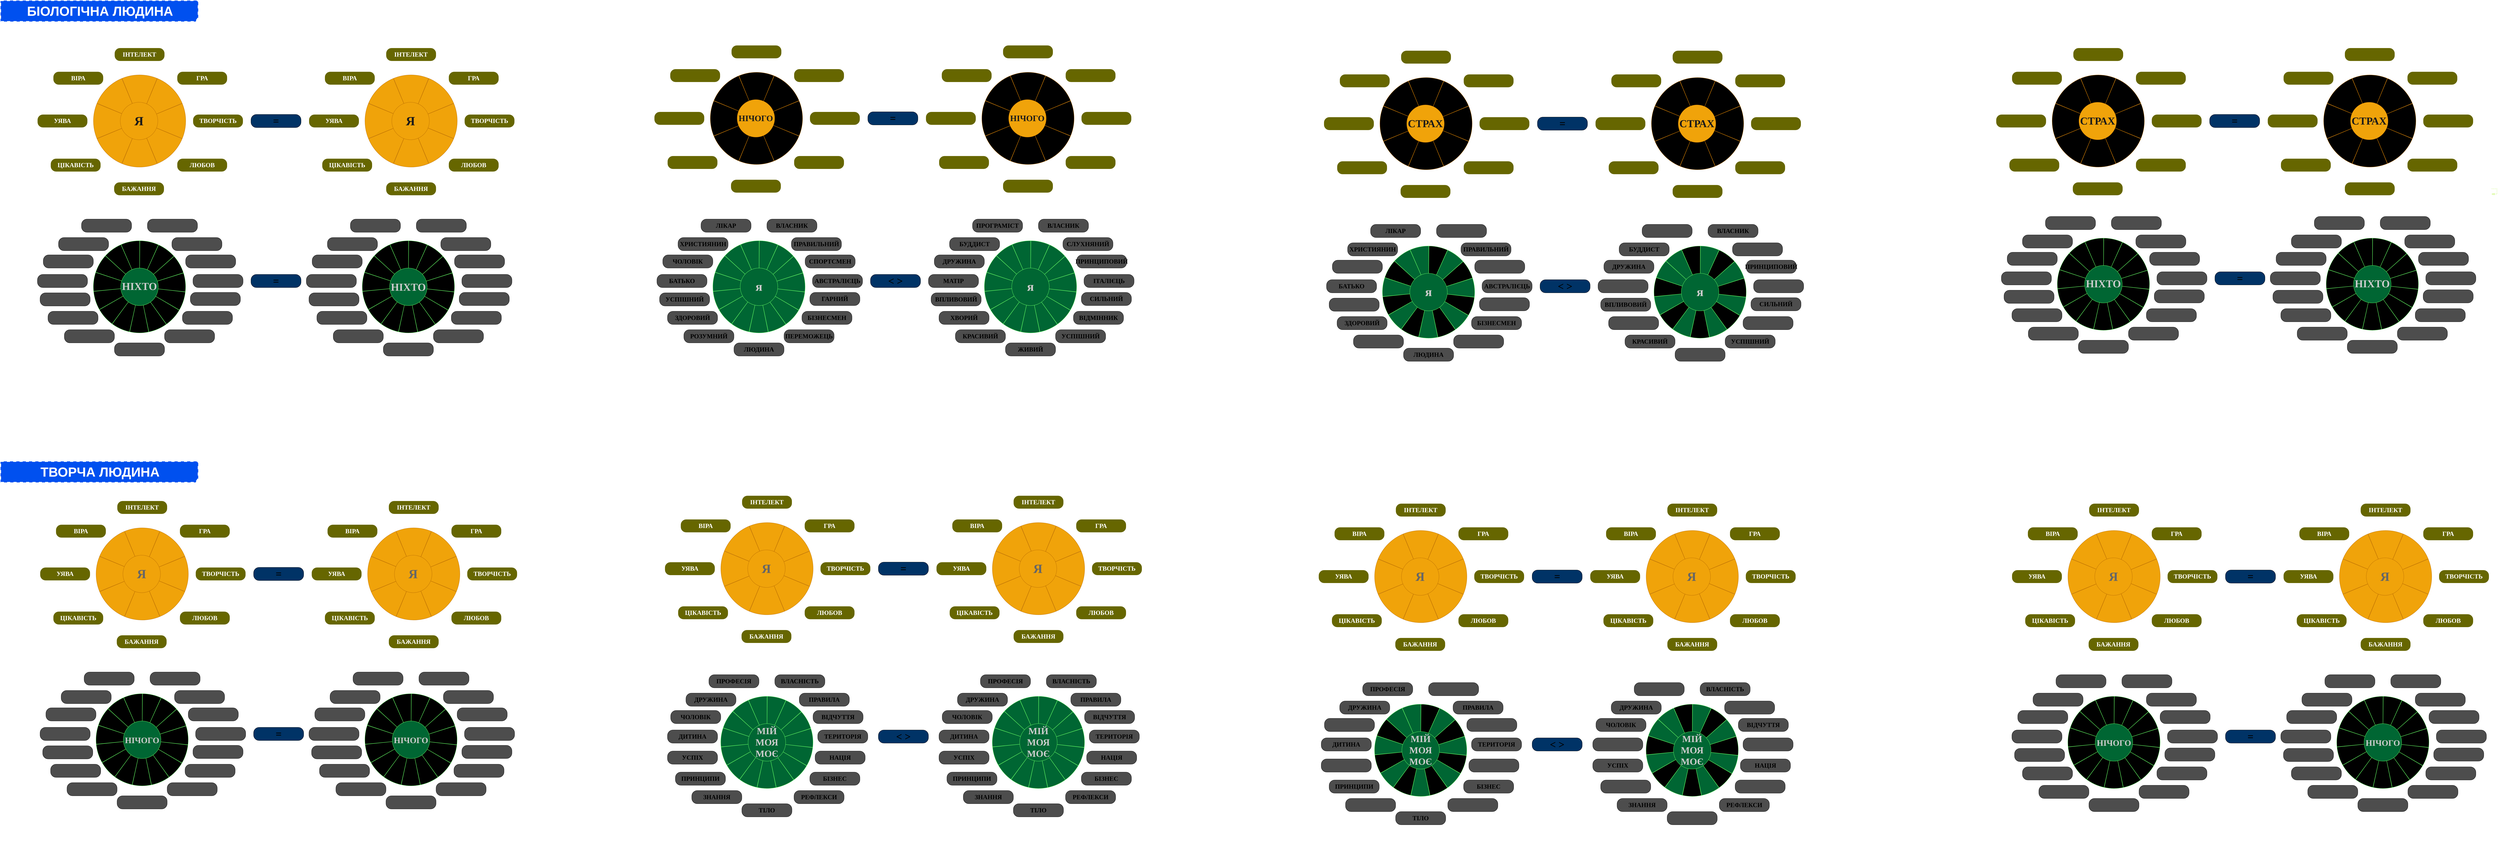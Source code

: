 <mxfile version="22.1.16" type="device">
  <diagram name="Page-1" id="TL1-TAXZS4xJ1jPznvmx">
    <mxGraphModel dx="14980" dy="12280" grid="1" gridSize="10" guides="1" tooltips="1" connect="1" arrows="1" fold="1" page="0" pageScale="1" pageWidth="1654" pageHeight="1169" math="0" shadow="0">
      <root>
        <mxCell id="0" />
        <mxCell id="1" parent="0" />
        <mxCell id="_W9OXPl5GYEh0kkV_wBK-908" value="ТВОРЧА ЛЮДИНА" style="shape=umlFrame;whiteSpace=wrap;html=1;width=750;height=80;boundedLbl=1;verticalAlign=middle;align=center;spacingLeft=5;strokeColor=#FFFFFF;strokeWidth=4;fontFamily=Helvetica;fontSize=50;fontColor=#ffffff;fillColor=#0050ef;fontStyle=1;swimlaneFillColor=none;dashed=1;" parent="1" vertex="1">
          <mxGeometry x="-450" y="-1850" width="9460" height="1450" as="geometry" />
        </mxCell>
        <mxCell id="_W9OXPl5GYEh0kkV_wBK-906" value="БІОЛОГІЧНА ЛЮДИНА" style="shape=umlFrame;whiteSpace=wrap;html=1;width=750;height=80;boundedLbl=1;verticalAlign=middle;align=center;spacingLeft=5;strokeColor=#FFFFFF;strokeWidth=4;fontFamily=Helvetica;fontSize=50;fontColor=#ffffff;fillColor=#0050ef;fontStyle=1;swimlaneFillColor=none;dashed=1;" parent="1" vertex="1">
          <mxGeometry x="-450" y="-3600" width="9450" height="1450" as="geometry" />
        </mxCell>
        <mxCell id="_Rh4MugP-tznua38id_1-93" value="" style="group;fontFamily=Comic Sans MS;" parent="1" vertex="1" connectable="0">
          <mxGeometry x="2210.003" y="-1689.997" width="649.997" height="510" as="geometry" />
        </mxCell>
        <mxCell id="_Rh4MugP-tznua38id_1-65" value="" style="verticalLabelPosition=middle;verticalAlign=middle;html=1;shape=mxgraph.basic.pie;startAngle=0.438;endAngle=0.562;sketch=0;fillColor=#f0a30a;strokeColor=#BD7000;labelPosition=center;align=center;spacingBottom=0;fontColor=#000000;" parent="_Rh4MugP-tznua38id_1-93" vertex="1">
          <mxGeometry x="72.487" y="72.487" width="350" height="350" as="geometry" />
        </mxCell>
        <mxCell id="_Rh4MugP-tznua38id_1-86" value="" style="verticalLabelPosition=middle;verticalAlign=middle;html=1;shape=mxgraph.basic.pie;startAngle=0.438;endAngle=0.562;sketch=0;fillColor=#f0a30a;strokeColor=#BD7000;labelPosition=center;align=center;spacingBottom=0;rotation=45;fontColor=#000000;" parent="_Rh4MugP-tznua38id_1-93" vertex="1">
          <mxGeometry x="72.487" y="72.487" width="350" height="350" as="geometry" />
        </mxCell>
        <mxCell id="_Rh4MugP-tznua38id_1-87" value="" style="verticalLabelPosition=middle;verticalAlign=middle;html=1;shape=mxgraph.basic.pie;startAngle=0.438;endAngle=0.562;sketch=0;fillColor=#f0a30a;strokeColor=#BD7000;labelPosition=center;align=center;spacingBottom=0;rotation=315;fontColor=#000000;" parent="_Rh4MugP-tznua38id_1-93" vertex="1">
          <mxGeometry x="72.487" y="72.487" width="350" height="350" as="geometry" />
        </mxCell>
        <mxCell id="_Rh4MugP-tznua38id_1-88" value="" style="verticalLabelPosition=middle;verticalAlign=middle;html=1;shape=mxgraph.basic.pie;startAngle=0.438;endAngle=0.562;sketch=0;fillColor=#f0a30a;strokeColor=#BD7000;labelPosition=center;align=center;spacingBottom=0;rotation=90;fontColor=#000000;" parent="_Rh4MugP-tznua38id_1-93" vertex="1">
          <mxGeometry x="72.487" y="72.487" width="350" height="350" as="geometry" />
        </mxCell>
        <mxCell id="_Rh4MugP-tznua38id_1-89" value="" style="verticalLabelPosition=middle;verticalAlign=middle;html=1;shape=mxgraph.basic.pie;startAngle=0.438;endAngle=0.562;sketch=0;fillColor=#f0a30a;strokeColor=#BD7000;labelPosition=center;align=center;spacingBottom=0;rotation=135;fontColor=#000000;" parent="_Rh4MugP-tznua38id_1-93" vertex="1">
          <mxGeometry x="72.487" y="72.487" width="350" height="350" as="geometry" />
        </mxCell>
        <mxCell id="_Rh4MugP-tznua38id_1-90" value="" style="verticalLabelPosition=middle;verticalAlign=middle;html=1;shape=mxgraph.basic.pie;startAngle=0.438;endAngle=0.562;sketch=0;fillColor=#f0a30a;strokeColor=#BD7000;labelPosition=center;align=center;spacingBottom=0;rotation=180;fontColor=#000000;" parent="_Rh4MugP-tznua38id_1-93" vertex="1">
          <mxGeometry x="72.487" y="72.487" width="350" height="350" as="geometry" />
        </mxCell>
        <mxCell id="_Rh4MugP-tznua38id_1-91" value="" style="verticalLabelPosition=middle;verticalAlign=middle;html=1;shape=mxgraph.basic.pie;startAngle=0.438;endAngle=0.562;sketch=0;fillColor=#f0a30a;strokeColor=#BD7000;labelPosition=center;align=center;spacingBottom=0;rotation=225;fontColor=#000000;" parent="_Rh4MugP-tznua38id_1-93" vertex="1">
          <mxGeometry x="72.487" y="72.487" width="350" height="350" as="geometry" />
        </mxCell>
        <mxCell id="_Rh4MugP-tznua38id_1-92" value="" style="verticalLabelPosition=middle;verticalAlign=middle;html=1;shape=mxgraph.basic.pie;startAngle=0.438;endAngle=0.562;sketch=0;fillColor=#f0a30a;strokeColor=#BD7000;labelPosition=center;align=center;spacingBottom=0;rotation=270;fontColor=#000000;" parent="_Rh4MugP-tznua38id_1-93" vertex="1">
          <mxGeometry x="72.487" y="72.487" width="350" height="350" as="geometry" />
        </mxCell>
        <mxCell id="nBiptYM-Tq1guiOCoKjS-2" value="" style="ellipse;whiteSpace=wrap;html=1;aspect=fixed;fontSize=24;fillColor=#f0a30a;strokeColor=#BD7000;fontColor=#000000;fontStyle=1" parent="_Rh4MugP-tznua38id_1-93" vertex="1">
          <mxGeometry x="174.23" y="176.23" width="142.51" height="142.51" as="geometry" />
        </mxCell>
        <mxCell id="nBiptYM-Tq1guiOCoKjS-3" value="ГРА" style="rounded=1;whiteSpace=wrap;html=1;labelBorderColor=none;fontSize=24;fillColor=#666600;arcSize=42;fontStyle=1;fontFamily=Garamond;strokeColor=#FFFFFF;fontColor=#ffffff;" parent="_Rh4MugP-tznua38id_1-93" vertex="1">
          <mxGeometry x="390" y="60" width="190" height="50" as="geometry" />
        </mxCell>
        <mxCell id="nBiptYM-Tq1guiOCoKjS-4" value="Я" style="text;html=1;strokeColor=none;fillColor=none;align=center;verticalAlign=middle;whiteSpace=wrap;rounded=0;fontSize=48;fontColor=#666666;fontStyle=1;fontFamily=Garamond;" parent="_Rh4MugP-tznua38id_1-93" vertex="1">
          <mxGeometry x="215.487" y="232.487" width="60" height="30" as="geometry" />
        </mxCell>
        <mxCell id="nBiptYM-Tq1guiOCoKjS-6" value="ТВОРЧІСТЬ" style="rounded=1;whiteSpace=wrap;html=1;labelBorderColor=none;fontSize=24;fillColor=#666600;arcSize=42;fontStyle=1;fontFamily=Garamond;strokeColor=#FFFFFF;fontColor=#ffffff;" parent="_Rh4MugP-tznua38id_1-93" vertex="1">
          <mxGeometry x="450" y="222.49" width="190" height="50" as="geometry" />
        </mxCell>
        <mxCell id="nBiptYM-Tq1guiOCoKjS-7" value="ЛЮБОВ" style="rounded=1;whiteSpace=wrap;html=1;labelBorderColor=none;fontSize=24;fillColor=#666600;arcSize=42;fontStyle=1;fontFamily=Garamond;strokeColor=#FFFFFF;fontColor=#ffffff;" parent="_Rh4MugP-tznua38id_1-93" vertex="1">
          <mxGeometry x="390" y="390" width="190" height="50" as="geometry" />
        </mxCell>
        <mxCell id="nBiptYM-Tq1guiOCoKjS-11" value="ЦІКАВІСТЬ" style="rounded=1;whiteSpace=wrap;html=1;labelBorderColor=none;fontSize=24;fillColor=#666600;arcSize=42;fontStyle=1;fontFamily=Garamond;strokeColor=#FFFFFF;fontColor=#ffffff;" parent="_Rh4MugP-tznua38id_1-93" vertex="1">
          <mxGeometry x="-90.0" y="390" width="190" height="50" as="geometry" />
        </mxCell>
        <mxCell id="nBiptYM-Tq1guiOCoKjS-14" value="БАЖАННЯ" style="rounded=1;whiteSpace=wrap;html=1;labelBorderColor=none;fontSize=24;fillColor=#666600;arcSize=42;fontStyle=1;fontFamily=Garamond;strokeColor=#FFFFFF;fontColor=#ffffff;" parent="_Rh4MugP-tznua38id_1-93" vertex="1">
          <mxGeometry x="150.49" y="480" width="190" height="50" as="geometry" />
        </mxCell>
        <mxCell id="nBiptYM-Tq1guiOCoKjS-9" value="ІНТЕЛЕКТ" style="rounded=1;whiteSpace=wrap;html=1;labelBorderColor=none;fontSize=24;fillColor=#666600;arcSize=42;fontStyle=1;fontFamily=Garamond;fontColor=#ffffff;strokeColor=#FFFFFF;" parent="_Rh4MugP-tznua38id_1-93" vertex="1">
          <mxGeometry x="152.49" y="-30" width="190" height="50" as="geometry" />
        </mxCell>
        <mxCell id="nBiptYM-Tq1guiOCoKjS-10" value="УЯВА" style="rounded=1;whiteSpace=wrap;html=1;labelBorderColor=none;fontSize=24;fillColor=#666600;arcSize=42;fontStyle=1;fontFamily=Garamond;strokeColor=#FFFFFF;fontColor=#ffffff;" parent="1" vertex="1">
          <mxGeometry x="2070" y="-1467.51" width="190" height="50" as="geometry" />
        </mxCell>
        <mxCell id="nBiptYM-Tq1guiOCoKjS-8" value="ВІРА" style="rounded=1;whiteSpace=wrap;html=1;labelBorderColor=none;fontSize=24;fillColor=#666600;arcSize=42;fontStyle=1;fontFamily=Garamond;strokeColor=#FFFFFF;fontColor=#ffffff;" parent="1" vertex="1">
          <mxGeometry x="2130.003" y="-1629.997" width="190" height="50" as="geometry" />
        </mxCell>
        <mxCell id="nBiptYM-Tq1guiOCoKjS-84" value="=" style="rounded=1;whiteSpace=wrap;html=1;labelBorderColor=none;fontSize=40;fillColor=#003366;arcSize=42;fontStyle=1;fontFamily=Garamond;" parent="1" vertex="1">
          <mxGeometry x="2880.003" y="-1467.507" width="190" height="50" as="geometry" />
        </mxCell>
        <mxCell id="nBiptYM-Tq1guiOCoKjS-85" value="&amp;lt; &amp;gt;" style="rounded=1;whiteSpace=wrap;html=1;labelBorderColor=none;fontSize=40;fillColor=#003366;arcSize=42;fontStyle=1;fontFamily=Garamond;" parent="1" vertex="1">
          <mxGeometry x="2880.003" y="-829.997" width="190" height="50" as="geometry" />
        </mxCell>
        <mxCell id="nBiptYM-Tq1guiOCoKjS-169" value="" style="group;fontFamily=Comic Sans MS;" parent="1" vertex="1" connectable="0">
          <mxGeometry x="3240.003" y="-1689.997" width="649.997" height="510" as="geometry" />
        </mxCell>
        <mxCell id="nBiptYM-Tq1guiOCoKjS-170" value="" style="verticalLabelPosition=middle;verticalAlign=middle;html=1;shape=mxgraph.basic.pie;startAngle=0.438;endAngle=0.562;sketch=0;fillColor=#f0a30a;strokeColor=#BD7000;labelPosition=center;align=center;spacingBottom=0;fontColor=#000000;" parent="nBiptYM-Tq1guiOCoKjS-169" vertex="1">
          <mxGeometry x="72.487" y="72.487" width="350" height="350" as="geometry" />
        </mxCell>
        <mxCell id="nBiptYM-Tq1guiOCoKjS-171" value="" style="verticalLabelPosition=middle;verticalAlign=middle;html=1;shape=mxgraph.basic.pie;startAngle=0.438;endAngle=0.562;sketch=0;fillColor=#f0a30a;strokeColor=#BD7000;labelPosition=center;align=center;spacingBottom=0;rotation=45;fontColor=#000000;" parent="nBiptYM-Tq1guiOCoKjS-169" vertex="1">
          <mxGeometry x="72.487" y="72.487" width="350" height="350" as="geometry" />
        </mxCell>
        <mxCell id="nBiptYM-Tq1guiOCoKjS-172" value="" style="verticalLabelPosition=middle;verticalAlign=middle;html=1;shape=mxgraph.basic.pie;startAngle=0.438;endAngle=0.562;sketch=0;fillColor=#f0a30a;strokeColor=#BD7000;labelPosition=center;align=center;spacingBottom=0;rotation=315;fontColor=#000000;" parent="nBiptYM-Tq1guiOCoKjS-169" vertex="1">
          <mxGeometry x="72.487" y="72.487" width="350" height="350" as="geometry" />
        </mxCell>
        <mxCell id="nBiptYM-Tq1guiOCoKjS-173" value="" style="verticalLabelPosition=middle;verticalAlign=middle;html=1;shape=mxgraph.basic.pie;startAngle=0.438;endAngle=0.562;sketch=0;fillColor=#f0a30a;strokeColor=#BD7000;labelPosition=center;align=center;spacingBottom=0;rotation=90;fontColor=#000000;" parent="nBiptYM-Tq1guiOCoKjS-169" vertex="1">
          <mxGeometry x="72.487" y="72.487" width="350" height="350" as="geometry" />
        </mxCell>
        <mxCell id="nBiptYM-Tq1guiOCoKjS-174" value="" style="verticalLabelPosition=middle;verticalAlign=middle;html=1;shape=mxgraph.basic.pie;startAngle=0.438;endAngle=0.562;sketch=0;fillColor=#f0a30a;strokeColor=#BD7000;labelPosition=center;align=center;spacingBottom=0;rotation=135;fontColor=#000000;" parent="nBiptYM-Tq1guiOCoKjS-169" vertex="1">
          <mxGeometry x="72.487" y="72.487" width="350" height="350" as="geometry" />
        </mxCell>
        <mxCell id="nBiptYM-Tq1guiOCoKjS-175" value="" style="verticalLabelPosition=middle;verticalAlign=middle;html=1;shape=mxgraph.basic.pie;startAngle=0.438;endAngle=0.562;sketch=0;fillColor=#f0a30a;strokeColor=#BD7000;labelPosition=center;align=center;spacingBottom=0;rotation=180;fontColor=#000000;" parent="nBiptYM-Tq1guiOCoKjS-169" vertex="1">
          <mxGeometry x="72.487" y="72.487" width="350" height="350" as="geometry" />
        </mxCell>
        <mxCell id="nBiptYM-Tq1guiOCoKjS-176" value="" style="verticalLabelPosition=middle;verticalAlign=middle;html=1;shape=mxgraph.basic.pie;startAngle=0.438;endAngle=0.562;sketch=0;fillColor=#f0a30a;strokeColor=#BD7000;labelPosition=center;align=center;spacingBottom=0;rotation=225;fontColor=#000000;" parent="nBiptYM-Tq1guiOCoKjS-169" vertex="1">
          <mxGeometry x="72.487" y="72.487" width="350" height="350" as="geometry" />
        </mxCell>
        <mxCell id="nBiptYM-Tq1guiOCoKjS-177" value="" style="verticalLabelPosition=middle;verticalAlign=middle;html=1;shape=mxgraph.basic.pie;startAngle=0.438;endAngle=0.562;sketch=0;fillColor=#f0a30a;strokeColor=#BD7000;labelPosition=center;align=center;spacingBottom=0;rotation=270;fontColor=#000000;" parent="nBiptYM-Tq1guiOCoKjS-169" vertex="1">
          <mxGeometry x="72.487" y="72.487" width="350" height="350" as="geometry" />
        </mxCell>
        <mxCell id="nBiptYM-Tq1guiOCoKjS-178" value="" style="ellipse;whiteSpace=wrap;html=1;aspect=fixed;fontSize=24;fillColor=#f0a30a;strokeColor=#BD7000;fontColor=#000000;fontStyle=1" parent="nBiptYM-Tq1guiOCoKjS-169" vertex="1">
          <mxGeometry x="174.23" y="176.23" width="142.51" height="142.51" as="geometry" />
        </mxCell>
        <mxCell id="nBiptYM-Tq1guiOCoKjS-179" value="ГРА" style="rounded=1;whiteSpace=wrap;html=1;labelBorderColor=none;fontSize=24;fillColor=#666600;arcSize=42;fontStyle=1;fontFamily=Garamond;strokeColor=#FFFFFF;fontColor=#ffffff;" parent="nBiptYM-Tq1guiOCoKjS-169" vertex="1">
          <mxGeometry x="390" y="60" width="190" height="50" as="geometry" />
        </mxCell>
        <mxCell id="nBiptYM-Tq1guiOCoKjS-180" value="Я" style="text;html=1;strokeColor=none;fillColor=none;align=center;verticalAlign=middle;whiteSpace=wrap;rounded=0;fontSize=48;fontColor=#666666;fontStyle=1;fontFamily=Garamond;" parent="nBiptYM-Tq1guiOCoKjS-169" vertex="1">
          <mxGeometry x="215.487" y="232.487" width="60" height="30" as="geometry" />
        </mxCell>
        <mxCell id="nBiptYM-Tq1guiOCoKjS-181" value="ТВОРЧІСТЬ" style="rounded=1;whiteSpace=wrap;html=1;labelBorderColor=none;fontSize=24;fillColor=#666600;arcSize=42;fontStyle=1;fontFamily=Garamond;strokeColor=#FFFFFF;fontColor=#ffffff;" parent="nBiptYM-Tq1guiOCoKjS-169" vertex="1">
          <mxGeometry x="450" y="222.49" width="190" height="50" as="geometry" />
        </mxCell>
        <mxCell id="nBiptYM-Tq1guiOCoKjS-182" value="ЛЮБОВ" style="rounded=1;whiteSpace=wrap;html=1;labelBorderColor=none;fontSize=24;fillColor=#666600;arcSize=42;fontStyle=1;fontFamily=Garamond;strokeColor=#FFFFFF;fontColor=#ffffff;" parent="nBiptYM-Tq1guiOCoKjS-169" vertex="1">
          <mxGeometry x="390" y="390" width="190" height="50" as="geometry" />
        </mxCell>
        <mxCell id="nBiptYM-Tq1guiOCoKjS-183" value="ЦІКАВІСТЬ" style="rounded=1;whiteSpace=wrap;html=1;labelBorderColor=none;fontSize=24;fillColor=#666600;arcSize=42;fontStyle=1;fontFamily=Garamond;strokeColor=#FFFFFF;fontColor=#ffffff;" parent="nBiptYM-Tq1guiOCoKjS-169" vertex="1">
          <mxGeometry x="-90.0" y="390" width="190" height="50" as="geometry" />
        </mxCell>
        <mxCell id="nBiptYM-Tq1guiOCoKjS-184" value="БАЖАННЯ" style="rounded=1;whiteSpace=wrap;html=1;labelBorderColor=none;fontSize=24;fillColor=#666600;arcSize=42;fontStyle=1;fontFamily=Garamond;strokeColor=#FFFFFF;fontColor=#ffffff;" parent="nBiptYM-Tq1guiOCoKjS-169" vertex="1">
          <mxGeometry x="152.49" y="480" width="190" height="50" as="geometry" />
        </mxCell>
        <mxCell id="nBiptYM-Tq1guiOCoKjS-185" value="ІНТЕЛЕКТ" style="rounded=1;whiteSpace=wrap;html=1;labelBorderColor=none;fontSize=24;fillColor=#666600;arcSize=42;fontStyle=1;fontFamily=Garamond;fontColor=#ffffff;strokeColor=#FFFFFF;" parent="nBiptYM-Tq1guiOCoKjS-169" vertex="1">
          <mxGeometry x="152.49" y="-30" width="190" height="50" as="geometry" />
        </mxCell>
        <mxCell id="nBiptYM-Tq1guiOCoKjS-186" value="УЯВА" style="rounded=1;whiteSpace=wrap;html=1;labelBorderColor=none;fontSize=24;fillColor=#666600;arcSize=42;fontStyle=1;fontFamily=Garamond;strokeColor=#FFFFFF;fontColor=#ffffff;" parent="1" vertex="1">
          <mxGeometry x="3100" y="-1467.51" width="190" height="50" as="geometry" />
        </mxCell>
        <mxCell id="nBiptYM-Tq1guiOCoKjS-187" value="ВІРА" style="rounded=1;whiteSpace=wrap;html=1;labelBorderColor=none;fontSize=24;fillColor=#666600;arcSize=42;fontStyle=1;fontFamily=Garamond;strokeColor=#FFFFFF;fontColor=#ffffff;" parent="1" vertex="1">
          <mxGeometry x="3160.003" y="-1629.997" width="190" height="50" as="geometry" />
        </mxCell>
        <mxCell id="nBiptYM-Tq1guiOCoKjS-290" value="&amp;lt; &amp;gt;" style="rounded=1;whiteSpace=wrap;html=1;labelBorderColor=none;fontSize=40;fillColor=#003366;arcSize=42;fontStyle=1;fontFamily=Garamond;" parent="1" vertex="1">
          <mxGeometry x="2850.003" y="-2559.997" width="190" height="50" as="geometry" />
        </mxCell>
        <mxCell id="_W9OXPl5GYEh0kkV_wBK-3" value="" style="group" parent="1" vertex="1" connectable="0">
          <mxGeometry x="3070.003" y="-2769.997" width="780" height="520.0" as="geometry" />
        </mxCell>
        <mxCell id="nBiptYM-Tq1guiOCoKjS-322" value="ВПЛИВОВИЙ" style="rounded=1;whiteSpace=wrap;html=1;labelBorderColor=none;fontSize=24;fillColor=#4D4D4D;arcSize=42;fontStyle=1;fontFamily=Garamond;container=0;" parent="_W9OXPl5GYEh0kkV_wBK-3" vertex="1">
          <mxGeometry x="10" y="280" width="190" height="50" as="geometry" />
        </mxCell>
        <mxCell id="nBiptYM-Tq1guiOCoKjS-323" value="МАТІР" style="rounded=1;whiteSpace=wrap;html=1;labelBorderColor=none;fontSize=24;fillColor=#4D4D4D;arcSize=42;fontStyle=1;fontFamily=Garamond;container=0;" parent="_W9OXPl5GYEh0kkV_wBK-3" vertex="1">
          <mxGeometry y="210" width="190" height="50" as="geometry" />
        </mxCell>
        <mxCell id="nBiptYM-Tq1guiOCoKjS-292" value="" style="verticalLabelPosition=bottom;verticalAlign=top;html=1;shape=mxgraph.basic.pie;startAngle=0.468;endAngle=0.534;sketch=0;fillColor=#006633;gradientColor=none;rotation=24;strokeColor=#66FF66;container=0;" parent="_W9OXPl5GYEh0kkV_wBK-3" vertex="1">
          <mxGeometry x="212.147" y="82.147" width="350" height="350" as="geometry" />
        </mxCell>
        <mxCell id="nBiptYM-Tq1guiOCoKjS-293" value="" style="verticalLabelPosition=bottom;verticalAlign=top;html=1;shape=mxgraph.basic.pie;startAngle=0.468;endAngle=0.534;sketch=0;fillColor=#006633;gradientColor=none;rotation=336;strokeColor=#66FF66;container=0;" parent="_W9OXPl5GYEh0kkV_wBK-3" vertex="1">
          <mxGeometry x="212.147" y="82.147" width="350" height="350" as="geometry" />
        </mxCell>
        <mxCell id="nBiptYM-Tq1guiOCoKjS-294" value="" style="verticalLabelPosition=middle;verticalAlign=middle;html=1;shape=mxgraph.basic.pie;startAngle=0.468;endAngle=0.534;sketch=0;fillColor=#006633;gradientColor=none;strokeColor=#66FF66;labelPosition=center;align=center;spacingBottom=0;container=0;" parent="_W9OXPl5GYEh0kkV_wBK-3" vertex="1">
          <mxGeometry x="212.147" y="82.147" width="350" height="350" as="geometry" />
        </mxCell>
        <mxCell id="nBiptYM-Tq1guiOCoKjS-295" value="" style="verticalLabelPosition=bottom;verticalAlign=top;html=1;shape=mxgraph.basic.pie;startAngle=0.468;endAngle=0.534;sketch=0;fillColor=#006633;gradientColor=none;rotation=312;strokeColor=#66FF66;container=0;" parent="_W9OXPl5GYEh0kkV_wBK-3" vertex="1">
          <mxGeometry x="212.147" y="82.147" width="350" height="350" as="geometry" />
        </mxCell>
        <mxCell id="nBiptYM-Tq1guiOCoKjS-296" value="" style="verticalLabelPosition=bottom;verticalAlign=top;html=1;shape=mxgraph.basic.pie;startAngle=0.468;endAngle=0.534;sketch=0;fillColor=#006633;gradientColor=none;rotation=48;strokeColor=#66FF66;container=0;" parent="_W9OXPl5GYEh0kkV_wBK-3" vertex="1">
          <mxGeometry x="212.147" y="82.147" width="350" height="350" as="geometry" />
        </mxCell>
        <mxCell id="nBiptYM-Tq1guiOCoKjS-297" value="" style="verticalLabelPosition=bottom;verticalAlign=top;html=1;shape=mxgraph.basic.pie;startAngle=0.468;endAngle=0.534;sketch=0;fillColor=#006633;gradientColor=none;rotation=72;strokeColor=#66FF66;container=0;" parent="_W9OXPl5GYEh0kkV_wBK-3" vertex="1">
          <mxGeometry x="212.147" y="82.147" width="350" height="350" as="geometry" />
        </mxCell>
        <mxCell id="nBiptYM-Tq1guiOCoKjS-298" value="" style="verticalLabelPosition=bottom;verticalAlign=top;html=1;shape=mxgraph.basic.pie;startAngle=0.468;endAngle=0.534;sketch=0;fillColor=#006633;gradientColor=none;rotation=96;strokeColor=#66FF66;container=0;" parent="_W9OXPl5GYEh0kkV_wBK-3" vertex="1">
          <mxGeometry x="212.147" y="82.147" width="350" height="350" as="geometry" />
        </mxCell>
        <mxCell id="nBiptYM-Tq1guiOCoKjS-299" value="" style="verticalLabelPosition=bottom;verticalAlign=top;html=1;shape=mxgraph.basic.pie;startAngle=0.468;endAngle=0.534;sketch=0;fillColor=#006633;gradientColor=none;rotation=120;strokeColor=#66FF66;container=0;" parent="_W9OXPl5GYEh0kkV_wBK-3" vertex="1">
          <mxGeometry x="212.147" y="82.147" width="350" height="350" as="geometry" />
        </mxCell>
        <mxCell id="nBiptYM-Tq1guiOCoKjS-300" value="" style="verticalLabelPosition=bottom;verticalAlign=top;html=1;shape=mxgraph.basic.pie;startAngle=0.468;endAngle=0.534;sketch=0;fillColor=#006633;gradientColor=none;rotation=144;strokeColor=#66FF66;container=0;" parent="_W9OXPl5GYEh0kkV_wBK-3" vertex="1">
          <mxGeometry x="212.147" y="82.147" width="350" height="350" as="geometry" />
        </mxCell>
        <mxCell id="nBiptYM-Tq1guiOCoKjS-301" value="" style="verticalLabelPosition=bottom;verticalAlign=top;html=1;shape=mxgraph.basic.pie;startAngle=0.468;endAngle=0.534;sketch=0;fillColor=#006633;gradientColor=none;rotation=168;strokeColor=#66FF66;container=0;" parent="_W9OXPl5GYEh0kkV_wBK-3" vertex="1">
          <mxGeometry x="212.147" y="82.147" width="350" height="350" as="geometry" />
        </mxCell>
        <mxCell id="nBiptYM-Tq1guiOCoKjS-302" value="" style="verticalLabelPosition=bottom;verticalAlign=top;html=1;shape=mxgraph.basic.pie;startAngle=0.468;endAngle=0.534;sketch=0;fillColor=#006633;gradientColor=none;rotation=192;strokeColor=#66FF66;container=0;" parent="_W9OXPl5GYEh0kkV_wBK-3" vertex="1">
          <mxGeometry x="212.147" y="82.147" width="350" height="350" as="geometry" />
        </mxCell>
        <mxCell id="nBiptYM-Tq1guiOCoKjS-303" value="" style="verticalLabelPosition=bottom;verticalAlign=top;html=1;shape=mxgraph.basic.pie;startAngle=0.468;endAngle=0.534;sketch=0;fillColor=#006633;gradientColor=none;rotation=216;strokeColor=#66FF66;container=0;" parent="_W9OXPl5GYEh0kkV_wBK-3" vertex="1">
          <mxGeometry x="212.147" y="82.147" width="350" height="350" as="geometry" />
        </mxCell>
        <mxCell id="nBiptYM-Tq1guiOCoKjS-304" value="" style="verticalLabelPosition=bottom;verticalAlign=top;html=1;shape=mxgraph.basic.pie;startAngle=0.468;endAngle=0.534;sketch=0;fillColor=#006633;gradientColor=none;rotation=240;strokeColor=#66FF66;container=0;" parent="_W9OXPl5GYEh0kkV_wBK-3" vertex="1">
          <mxGeometry x="212.147" y="82.147" width="350" height="350" as="geometry" />
        </mxCell>
        <mxCell id="nBiptYM-Tq1guiOCoKjS-305" value="" style="verticalLabelPosition=bottom;verticalAlign=top;html=1;shape=mxgraph.basic.pie;startAngle=0.468;endAngle=0.534;sketch=0;fillColor=#006633;gradientColor=none;rotation=264;strokeColor=#66FF66;container=0;" parent="_W9OXPl5GYEh0kkV_wBK-3" vertex="1">
          <mxGeometry x="212.147" y="82.147" width="350" height="350" as="geometry" />
        </mxCell>
        <mxCell id="nBiptYM-Tq1guiOCoKjS-306" value="" style="verticalLabelPosition=bottom;verticalAlign=top;html=1;shape=mxgraph.basic.pie;startAngle=0.468;endAngle=0.534;sketch=0;fillColor=#006633;gradientColor=none;rotation=288;strokeColor=#66FF66;container=0;" parent="_W9OXPl5GYEh0kkV_wBK-3" vertex="1">
          <mxGeometry x="212.147" y="82.147" width="350" height="350" as="geometry" />
        </mxCell>
        <mxCell id="nBiptYM-Tq1guiOCoKjS-307" value="" style="ellipse;whiteSpace=wrap;html=1;aspect=fixed;fontSize=24;fillColor=#006633;strokeColor=#66FF66;fontColor=#000000;fontStyle=1;container=0;" parent="_W9OXPl5GYEh0kkV_wBK-3" vertex="1">
          <mxGeometry x="315.89" y="185.89" width="142.51" height="142.51" as="geometry" />
        </mxCell>
        <mxCell id="nBiptYM-Tq1guiOCoKjS-309" value="ВЛАСНИК" style="rounded=1;whiteSpace=wrap;html=1;labelBorderColor=none;fontSize=24;fillColor=#4D4D4D;arcSize=42;fontStyle=1;fontFamily=Garamond;container=0;" parent="_W9OXPl5GYEh0kkV_wBK-3" vertex="1">
          <mxGeometry x="417.15" width="190" height="50" as="geometry" />
        </mxCell>
        <mxCell id="nBiptYM-Tq1guiOCoKjS-310" value="СЛУХНЯНИЙ" style="rounded=1;whiteSpace=wrap;html=1;labelBorderColor=none;fontSize=24;fillColor=#4D4D4D;arcSize=42;fontStyle=1;fontFamily=Garamond;container=0;" parent="_W9OXPl5GYEh0kkV_wBK-3" vertex="1">
          <mxGeometry x="510" y="70" width="190" height="50" as="geometry" />
        </mxCell>
        <mxCell id="nBiptYM-Tq1guiOCoKjS-311" value="ПРИНЦИПОВИЙ" style="rounded=1;whiteSpace=wrap;html=1;labelBorderColor=none;fontSize=24;fillColor=#4D4D4D;arcSize=42;fontStyle=1;fontFamily=Garamond;container=0;" parent="_W9OXPl5GYEh0kkV_wBK-3" vertex="1">
          <mxGeometry x="562.15" y="135.89" width="190" height="50" as="geometry" />
        </mxCell>
        <mxCell id="nBiptYM-Tq1guiOCoKjS-312" value="ІТАЛІЄЦЬ" style="rounded=1;whiteSpace=wrap;html=1;labelBorderColor=none;fontSize=24;fillColor=#4D4D4D;arcSize=42;fontStyle=1;fontFamily=Garamond;container=0;" parent="_W9OXPl5GYEh0kkV_wBK-3" vertex="1">
          <mxGeometry x="590" y="210" width="190" height="50" as="geometry" />
        </mxCell>
        <mxCell id="nBiptYM-Tq1guiOCoKjS-313" value="СИЛЬНИЙ" style="rounded=1;whiteSpace=wrap;html=1;labelBorderColor=none;fontSize=24;fillColor=#4D4D4D;arcSize=42;fontStyle=1;fontFamily=Garamond;container=0;" parent="_W9OXPl5GYEh0kkV_wBK-3" vertex="1">
          <mxGeometry x="580" y="278.4" width="190" height="50" as="geometry" />
        </mxCell>
        <mxCell id="nBiptYM-Tq1guiOCoKjS-314" value="ВІДМІННИК" style="rounded=1;whiteSpace=wrap;html=1;labelBorderColor=none;fontSize=24;fillColor=#4D4D4D;arcSize=42;fontStyle=1;fontFamily=Garamond;container=0;" parent="_W9OXPl5GYEh0kkV_wBK-3" vertex="1">
          <mxGeometry x="550" y="350" width="190" height="50" as="geometry" />
        </mxCell>
        <mxCell id="nBiptYM-Tq1guiOCoKjS-315" value="УСПІШНИЙ" style="rounded=1;whiteSpace=wrap;html=1;labelBorderColor=none;fontSize=24;fillColor=#4D4D4D;arcSize=42;fontStyle=1;fontFamily=Garamond;container=0;" parent="_W9OXPl5GYEh0kkV_wBK-3" vertex="1">
          <mxGeometry x="482.14" y="420.0" width="190" height="50" as="geometry" />
        </mxCell>
        <mxCell id="nBiptYM-Tq1guiOCoKjS-316" value="ЖИВИЙ" style="rounded=1;whiteSpace=wrap;html=1;labelBorderColor=none;fontSize=24;fillColor=#4D4D4D;arcSize=42;fontStyle=1;fontFamily=Garamond;container=0;" parent="_W9OXPl5GYEh0kkV_wBK-3" vertex="1">
          <mxGeometry x="292.14" y="470.0" width="190" height="50" as="geometry" />
        </mxCell>
        <mxCell id="nBiptYM-Tq1guiOCoKjS-317" value="КРАСИВИЙ" style="rounded=1;whiteSpace=wrap;html=1;labelBorderColor=none;fontSize=24;fillColor=#4D4D4D;arcSize=42;fontStyle=1;fontFamily=Garamond;container=0;" parent="_W9OXPl5GYEh0kkV_wBK-3" vertex="1">
          <mxGeometry x="102.15" y="420.0" width="190" height="50" as="geometry" />
        </mxCell>
        <mxCell id="nBiptYM-Tq1guiOCoKjS-318" value="ХВОРИЙ" style="rounded=1;whiteSpace=wrap;html=1;labelBorderColor=none;fontSize=24;fillColor=#4D4D4D;arcSize=42;fontStyle=1;fontFamily=Garamond;container=0;" parent="_W9OXPl5GYEh0kkV_wBK-3" vertex="1">
          <mxGeometry x="40.0" y="350" width="190" height="50" as="geometry" />
        </mxCell>
        <mxCell id="nBiptYM-Tq1guiOCoKjS-319" value="БУДДИСТ" style="rounded=1;whiteSpace=wrap;html=1;labelBorderColor=none;fontSize=24;fillColor=#4D4D4D;arcSize=42;fontStyle=1;fontFamily=Garamond;container=0;" parent="_W9OXPl5GYEh0kkV_wBK-3" vertex="1">
          <mxGeometry x="80.0" y="70" width="190" height="50" as="geometry" />
        </mxCell>
        <mxCell id="nBiptYM-Tq1guiOCoKjS-320" value="ПРОГРАМІСТ" style="rounded=1;whiteSpace=wrap;html=1;labelBorderColor=none;fontSize=24;fillColor=#4D4D4D;arcSize=42;fontStyle=1;fontFamily=Garamond;container=0;" parent="_W9OXPl5GYEh0kkV_wBK-3" vertex="1">
          <mxGeometry x="167.15" width="190" height="50" as="geometry" />
        </mxCell>
        <mxCell id="nBiptYM-Tq1guiOCoKjS-321" value="ДРУЖИНА" style="rounded=1;whiteSpace=wrap;html=1;labelBorderColor=none;fontSize=24;fillColor=#4D4D4D;arcSize=42;fontStyle=1;fontFamily=Garamond;container=0;" parent="_W9OXPl5GYEh0kkV_wBK-3" vertex="1">
          <mxGeometry x="22.15" y="135.89" width="190" height="50" as="geometry" />
        </mxCell>
        <mxCell id="_W9OXPl5GYEh0kkV_wBK-1" value="я" style="text;html=1;strokeColor=none;fillColor=none;align=center;verticalAlign=middle;whiteSpace=wrap;rounded=0;fontSize=48;fontColor=#CCCCCC;fontStyle=1;fontFamily=Garamond;container=0;" parent="_W9OXPl5GYEh0kkV_wBK-3" vertex="1">
          <mxGeometry x="357.147" y="239.997" width="60" height="30" as="geometry" />
        </mxCell>
        <mxCell id="_W9OXPl5GYEh0kkV_wBK-4" value="" style="group" parent="1" vertex="1" connectable="0">
          <mxGeometry x="-309.997" y="-2769.997" width="780" height="520.0" as="geometry" />
        </mxCell>
        <mxCell id="_W9OXPl5GYEh0kkV_wBK-5" value="" style="rounded=1;whiteSpace=wrap;html=1;labelBorderColor=none;fontSize=24;fillColor=#4D4D4D;arcSize=42;fontStyle=1;fontFamily=Garamond;container=0;" parent="_W9OXPl5GYEh0kkV_wBK-4" vertex="1">
          <mxGeometry x="10" y="280" width="190" height="50" as="geometry" />
        </mxCell>
        <mxCell id="_W9OXPl5GYEh0kkV_wBK-6" value="" style="rounded=1;whiteSpace=wrap;html=1;labelBorderColor=none;fontSize=24;fillColor=#4D4D4D;arcSize=42;fontStyle=1;fontFamily=Garamond;container=0;" parent="_W9OXPl5GYEh0kkV_wBK-4" vertex="1">
          <mxGeometry y="210" width="190" height="50" as="geometry" />
        </mxCell>
        <mxCell id="_W9OXPl5GYEh0kkV_wBK-7" value="" style="verticalLabelPosition=bottom;verticalAlign=top;html=1;shape=mxgraph.basic.pie;startAngle=0.468;endAngle=0.534;sketch=0;fillColor=#000000;gradientColor=none;rotation=24;strokeColor=#66FF66;container=0;" parent="_W9OXPl5GYEh0kkV_wBK-4" vertex="1">
          <mxGeometry x="212.147" y="82.147" width="350" height="350" as="geometry" />
        </mxCell>
        <mxCell id="_W9OXPl5GYEh0kkV_wBK-8" value="" style="verticalLabelPosition=bottom;verticalAlign=top;html=1;shape=mxgraph.basic.pie;startAngle=0.468;endAngle=0.534;sketch=0;fillColor=#000000;gradientColor=none;rotation=336;strokeColor=#66FF66;container=0;" parent="_W9OXPl5GYEh0kkV_wBK-4" vertex="1">
          <mxGeometry x="212.147" y="82.147" width="350" height="350" as="geometry" />
        </mxCell>
        <mxCell id="_W9OXPl5GYEh0kkV_wBK-9" value="" style="verticalLabelPosition=middle;verticalAlign=middle;html=1;shape=mxgraph.basic.pie;startAngle=0.468;endAngle=0.534;sketch=0;fillColor=#000000;gradientColor=none;strokeColor=#66FF66;labelPosition=center;align=center;spacingBottom=0;container=0;" parent="_W9OXPl5GYEh0kkV_wBK-4" vertex="1">
          <mxGeometry x="212.147" y="82.147" width="350" height="350" as="geometry" />
        </mxCell>
        <mxCell id="_W9OXPl5GYEh0kkV_wBK-10" value="" style="verticalLabelPosition=bottom;verticalAlign=top;html=1;shape=mxgraph.basic.pie;startAngle=0.468;endAngle=0.534;sketch=0;fillColor=#000000;gradientColor=none;rotation=312;strokeColor=#66FF66;container=0;" parent="_W9OXPl5GYEh0kkV_wBK-4" vertex="1">
          <mxGeometry x="212.147" y="82.147" width="350" height="350" as="geometry" />
        </mxCell>
        <mxCell id="_W9OXPl5GYEh0kkV_wBK-11" value="" style="verticalLabelPosition=bottom;verticalAlign=top;html=1;shape=mxgraph.basic.pie;startAngle=0.468;endAngle=0.534;sketch=0;fillColor=#000000;gradientColor=none;rotation=48;strokeColor=#66FF66;container=0;" parent="_W9OXPl5GYEh0kkV_wBK-4" vertex="1">
          <mxGeometry x="212.147" y="82.147" width="350" height="350" as="geometry" />
        </mxCell>
        <mxCell id="_W9OXPl5GYEh0kkV_wBK-12" value="" style="verticalLabelPosition=bottom;verticalAlign=top;html=1;shape=mxgraph.basic.pie;startAngle=0.468;endAngle=0.534;sketch=0;fillColor=#000000;gradientColor=none;rotation=72;strokeColor=#66FF66;container=0;" parent="_W9OXPl5GYEh0kkV_wBK-4" vertex="1">
          <mxGeometry x="212.147" y="82.147" width="350" height="350" as="geometry" />
        </mxCell>
        <mxCell id="_W9OXPl5GYEh0kkV_wBK-13" value="" style="verticalLabelPosition=bottom;verticalAlign=top;html=1;shape=mxgraph.basic.pie;startAngle=0.468;endAngle=0.534;sketch=0;fillColor=#000000;gradientColor=none;rotation=96;strokeColor=#66FF66;container=0;" parent="_W9OXPl5GYEh0kkV_wBK-4" vertex="1">
          <mxGeometry x="212.147" y="82.147" width="350" height="350" as="geometry" />
        </mxCell>
        <mxCell id="_W9OXPl5GYEh0kkV_wBK-14" value="" style="verticalLabelPosition=bottom;verticalAlign=top;html=1;shape=mxgraph.basic.pie;startAngle=0.468;endAngle=0.534;sketch=0;fillColor=#000000;gradientColor=none;rotation=120;strokeColor=#66FF66;container=0;" parent="_W9OXPl5GYEh0kkV_wBK-4" vertex="1">
          <mxGeometry x="212.147" y="82.147" width="350" height="350" as="geometry" />
        </mxCell>
        <mxCell id="_W9OXPl5GYEh0kkV_wBK-15" value="" style="verticalLabelPosition=bottom;verticalAlign=top;html=1;shape=mxgraph.basic.pie;startAngle=0.468;endAngle=0.534;sketch=0;fillColor=#000000;gradientColor=none;rotation=144;strokeColor=#66FF66;container=0;" parent="_W9OXPl5GYEh0kkV_wBK-4" vertex="1">
          <mxGeometry x="212.147" y="82.147" width="350" height="350" as="geometry" />
        </mxCell>
        <mxCell id="_W9OXPl5GYEh0kkV_wBK-16" value="" style="verticalLabelPosition=bottom;verticalAlign=top;html=1;shape=mxgraph.basic.pie;startAngle=0.468;endAngle=0.534;sketch=0;fillColor=#000000;gradientColor=none;rotation=168;strokeColor=#66FF66;container=0;" parent="_W9OXPl5GYEh0kkV_wBK-4" vertex="1">
          <mxGeometry x="212.147" y="82.147" width="350" height="350" as="geometry" />
        </mxCell>
        <mxCell id="_W9OXPl5GYEh0kkV_wBK-17" value="" style="verticalLabelPosition=bottom;verticalAlign=top;html=1;shape=mxgraph.basic.pie;startAngle=0.468;endAngle=0.534;sketch=0;fillColor=#000000;gradientColor=none;rotation=192;strokeColor=#66FF66;container=0;" parent="_W9OXPl5GYEh0kkV_wBK-4" vertex="1">
          <mxGeometry x="212.147" y="82.147" width="350" height="350" as="geometry" />
        </mxCell>
        <mxCell id="_W9OXPl5GYEh0kkV_wBK-18" value="" style="verticalLabelPosition=bottom;verticalAlign=top;html=1;shape=mxgraph.basic.pie;startAngle=0.468;endAngle=0.534;sketch=0;fillColor=#000000;gradientColor=none;rotation=216;strokeColor=#66FF66;container=0;" parent="_W9OXPl5GYEh0kkV_wBK-4" vertex="1">
          <mxGeometry x="212.147" y="82.147" width="350" height="350" as="geometry" />
        </mxCell>
        <mxCell id="_W9OXPl5GYEh0kkV_wBK-19" value="" style="verticalLabelPosition=bottom;verticalAlign=top;html=1;shape=mxgraph.basic.pie;startAngle=0.468;endAngle=0.534;sketch=0;fillColor=#000000;gradientColor=none;rotation=240;strokeColor=#66FF66;container=0;" parent="_W9OXPl5GYEh0kkV_wBK-4" vertex="1">
          <mxGeometry x="212.147" y="82.147" width="350" height="350" as="geometry" />
        </mxCell>
        <mxCell id="_W9OXPl5GYEh0kkV_wBK-20" value="" style="verticalLabelPosition=bottom;verticalAlign=top;html=1;shape=mxgraph.basic.pie;startAngle=0.468;endAngle=0.534;sketch=0;fillColor=#000000;gradientColor=none;rotation=264;strokeColor=#66FF66;container=0;" parent="_W9OXPl5GYEh0kkV_wBK-4" vertex="1">
          <mxGeometry x="212.147" y="82.147" width="350" height="350" as="geometry" />
        </mxCell>
        <mxCell id="_W9OXPl5GYEh0kkV_wBK-21" value="" style="verticalLabelPosition=bottom;verticalAlign=top;html=1;shape=mxgraph.basic.pie;startAngle=0.468;endAngle=0.534;sketch=0;fillColor=#000000;gradientColor=none;rotation=288;strokeColor=#66FF66;container=0;" parent="_W9OXPl5GYEh0kkV_wBK-4" vertex="1">
          <mxGeometry x="212.147" y="82.147" width="350" height="350" as="geometry" />
        </mxCell>
        <mxCell id="_W9OXPl5GYEh0kkV_wBK-22" value="" style="ellipse;whiteSpace=wrap;html=1;aspect=fixed;fontSize=24;fillColor=#006633;strokeColor=#66FF66;fontColor=#000000;fontStyle=1;container=0;" parent="_W9OXPl5GYEh0kkV_wBK-4" vertex="1">
          <mxGeometry x="315.89" y="185.89" width="142.51" height="142.51" as="geometry" />
        </mxCell>
        <mxCell id="_W9OXPl5GYEh0kkV_wBK-23" value="" style="rounded=1;whiteSpace=wrap;html=1;labelBorderColor=none;fontSize=24;fillColor=#4D4D4D;arcSize=42;fontStyle=1;fontFamily=Garamond;container=0;" parent="_W9OXPl5GYEh0kkV_wBK-4" vertex="1">
          <mxGeometry x="417.15" width="190" height="50" as="geometry" />
        </mxCell>
        <mxCell id="_W9OXPl5GYEh0kkV_wBK-24" value="" style="rounded=1;whiteSpace=wrap;html=1;labelBorderColor=none;fontSize=24;fillColor=#4D4D4D;arcSize=42;fontStyle=1;fontFamily=Garamond;container=0;" parent="_W9OXPl5GYEh0kkV_wBK-4" vertex="1">
          <mxGeometry x="510" y="70" width="190" height="50" as="geometry" />
        </mxCell>
        <mxCell id="_W9OXPl5GYEh0kkV_wBK-25" value="" style="rounded=1;whiteSpace=wrap;html=1;labelBorderColor=none;fontSize=24;fillColor=#4D4D4D;arcSize=42;fontStyle=1;fontFamily=Garamond;container=0;" parent="_W9OXPl5GYEh0kkV_wBK-4" vertex="1">
          <mxGeometry x="562.15" y="135.89" width="190" height="50" as="geometry" />
        </mxCell>
        <mxCell id="_W9OXPl5GYEh0kkV_wBK-26" value="" style="rounded=1;whiteSpace=wrap;html=1;labelBorderColor=none;fontSize=24;fillColor=#4D4D4D;arcSize=42;fontStyle=1;fontFamily=Garamond;container=0;" parent="_W9OXPl5GYEh0kkV_wBK-4" vertex="1">
          <mxGeometry x="590" y="210" width="190" height="50" as="geometry" />
        </mxCell>
        <mxCell id="_W9OXPl5GYEh0kkV_wBK-27" value="" style="rounded=1;whiteSpace=wrap;html=1;labelBorderColor=none;fontSize=24;fillColor=#4D4D4D;arcSize=42;fontStyle=1;fontFamily=Garamond;container=0;" parent="_W9OXPl5GYEh0kkV_wBK-4" vertex="1">
          <mxGeometry x="580" y="278.4" width="190" height="50" as="geometry" />
        </mxCell>
        <mxCell id="_W9OXPl5GYEh0kkV_wBK-28" value="" style="rounded=1;whiteSpace=wrap;html=1;labelBorderColor=none;fontSize=24;fillColor=#4D4D4D;arcSize=42;fontStyle=1;fontFamily=Garamond;container=0;" parent="_W9OXPl5GYEh0kkV_wBK-4" vertex="1">
          <mxGeometry x="550" y="350" width="190" height="50" as="geometry" />
        </mxCell>
        <mxCell id="_W9OXPl5GYEh0kkV_wBK-29" value="" style="rounded=1;whiteSpace=wrap;html=1;labelBorderColor=none;fontSize=24;fillColor=#4D4D4D;arcSize=42;fontStyle=1;fontFamily=Garamond;container=0;" parent="_W9OXPl5GYEh0kkV_wBK-4" vertex="1">
          <mxGeometry x="482.14" y="420.0" width="190" height="50" as="geometry" />
        </mxCell>
        <mxCell id="_W9OXPl5GYEh0kkV_wBK-30" value="" style="rounded=1;whiteSpace=wrap;html=1;labelBorderColor=none;fontSize=24;fillColor=#4D4D4D;arcSize=42;fontStyle=1;fontFamily=Garamond;container=0;" parent="_W9OXPl5GYEh0kkV_wBK-4" vertex="1">
          <mxGeometry x="292.14" y="470.0" width="190" height="50" as="geometry" />
        </mxCell>
        <mxCell id="_W9OXPl5GYEh0kkV_wBK-31" value="" style="rounded=1;whiteSpace=wrap;html=1;labelBorderColor=none;fontSize=24;fillColor=#4D4D4D;arcSize=42;fontStyle=1;fontFamily=Garamond;container=0;" parent="_W9OXPl5GYEh0kkV_wBK-4" vertex="1">
          <mxGeometry x="102.15" y="420.0" width="190" height="50" as="geometry" />
        </mxCell>
        <mxCell id="_W9OXPl5GYEh0kkV_wBK-32" value="" style="rounded=1;whiteSpace=wrap;html=1;labelBorderColor=none;fontSize=24;fillColor=#4D4D4D;arcSize=42;fontStyle=1;fontFamily=Garamond;container=0;" parent="_W9OXPl5GYEh0kkV_wBK-4" vertex="1">
          <mxGeometry x="40.0" y="350" width="190" height="50" as="geometry" />
        </mxCell>
        <mxCell id="_W9OXPl5GYEh0kkV_wBK-33" value="" style="rounded=1;whiteSpace=wrap;html=1;labelBorderColor=none;fontSize=24;fillColor=#4D4D4D;arcSize=42;fontStyle=1;fontFamily=Garamond;container=0;" parent="_W9OXPl5GYEh0kkV_wBK-4" vertex="1">
          <mxGeometry x="80.0" y="70" width="190" height="50" as="geometry" />
        </mxCell>
        <mxCell id="_W9OXPl5GYEh0kkV_wBK-34" value="" style="rounded=1;whiteSpace=wrap;html=1;labelBorderColor=none;fontSize=24;fillColor=#4D4D4D;arcSize=42;fontStyle=1;fontFamily=Garamond;container=0;" parent="_W9OXPl5GYEh0kkV_wBK-4" vertex="1">
          <mxGeometry x="167.15" width="190" height="50" as="geometry" />
        </mxCell>
        <mxCell id="_W9OXPl5GYEh0kkV_wBK-35" value="" style="rounded=1;whiteSpace=wrap;html=1;labelBorderColor=none;fontSize=24;fillColor=#4D4D4D;arcSize=42;fontStyle=1;fontFamily=Garamond;container=0;" parent="_W9OXPl5GYEh0kkV_wBK-4" vertex="1">
          <mxGeometry x="22.15" y="135.89" width="190" height="50" as="geometry" />
        </mxCell>
        <mxCell id="_W9OXPl5GYEh0kkV_wBK-36" value="НІХТО" style="text;html=1;strokeColor=none;fillColor=none;align=center;verticalAlign=middle;whiteSpace=wrap;rounded=0;fontSize=40;fontColor=#CCCCCC;fontStyle=1;fontFamily=Garamond;container=0;" parent="_W9OXPl5GYEh0kkV_wBK-4" vertex="1">
          <mxGeometry x="357.147" y="239.997" width="60" height="30" as="geometry" />
        </mxCell>
        <mxCell id="_W9OXPl5GYEh0kkV_wBK-38" value="" style="group" parent="1" vertex="1" connectable="0">
          <mxGeometry x="2040.003" y="-2769.997" width="780" height="520.0" as="geometry" />
        </mxCell>
        <mxCell id="_W9OXPl5GYEh0kkV_wBK-39" value="УСПІШНИЙ" style="rounded=1;whiteSpace=wrap;html=1;labelBorderColor=none;fontSize=24;fillColor=#4D4D4D;arcSize=42;fontStyle=1;fontFamily=Garamond;container=0;" parent="_W9OXPl5GYEh0kkV_wBK-38" vertex="1">
          <mxGeometry x="10" y="280" width="190" height="50" as="geometry" />
        </mxCell>
        <mxCell id="_W9OXPl5GYEh0kkV_wBK-40" value="БАТЬКО" style="rounded=1;whiteSpace=wrap;html=1;labelBorderColor=none;fontSize=24;fillColor=#4D4D4D;arcSize=42;fontStyle=1;fontFamily=Garamond;container=0;" parent="_W9OXPl5GYEh0kkV_wBK-38" vertex="1">
          <mxGeometry y="210" width="190" height="50" as="geometry" />
        </mxCell>
        <mxCell id="_W9OXPl5GYEh0kkV_wBK-41" value="" style="verticalLabelPosition=bottom;verticalAlign=top;html=1;shape=mxgraph.basic.pie;startAngle=0.468;endAngle=0.534;sketch=0;fillColor=#006633;gradientColor=none;rotation=24;strokeColor=#66FF66;container=0;" parent="_W9OXPl5GYEh0kkV_wBK-38" vertex="1">
          <mxGeometry x="212.147" y="82.147" width="350" height="350" as="geometry" />
        </mxCell>
        <mxCell id="_W9OXPl5GYEh0kkV_wBK-42" value="" style="verticalLabelPosition=bottom;verticalAlign=top;html=1;shape=mxgraph.basic.pie;startAngle=0.468;endAngle=0.534;sketch=0;fillColor=#006633;gradientColor=none;rotation=336;strokeColor=#66FF66;container=0;" parent="_W9OXPl5GYEh0kkV_wBK-38" vertex="1">
          <mxGeometry x="212.147" y="82.147" width="350" height="350" as="geometry" />
        </mxCell>
        <mxCell id="_W9OXPl5GYEh0kkV_wBK-43" value="" style="verticalLabelPosition=middle;verticalAlign=middle;html=1;shape=mxgraph.basic.pie;startAngle=0.468;endAngle=0.534;sketch=0;fillColor=#006633;gradientColor=none;strokeColor=#66FF66;labelPosition=center;align=center;spacingBottom=0;container=0;" parent="_W9OXPl5GYEh0kkV_wBK-38" vertex="1">
          <mxGeometry x="212.147" y="82.147" width="350" height="350" as="geometry" />
        </mxCell>
        <mxCell id="_W9OXPl5GYEh0kkV_wBK-44" value="" style="verticalLabelPosition=bottom;verticalAlign=top;html=1;shape=mxgraph.basic.pie;startAngle=0.468;endAngle=0.534;sketch=0;fillColor=#006633;gradientColor=none;rotation=312;strokeColor=#66FF66;container=0;" parent="_W9OXPl5GYEh0kkV_wBK-38" vertex="1">
          <mxGeometry x="212.147" y="82.147" width="350" height="350" as="geometry" />
        </mxCell>
        <mxCell id="_W9OXPl5GYEh0kkV_wBK-45" value="" style="verticalLabelPosition=bottom;verticalAlign=top;html=1;shape=mxgraph.basic.pie;startAngle=0.468;endAngle=0.534;sketch=0;fillColor=#006633;gradientColor=none;rotation=48;strokeColor=#66FF66;container=0;" parent="_W9OXPl5GYEh0kkV_wBK-38" vertex="1">
          <mxGeometry x="212.147" y="82.147" width="350" height="350" as="geometry" />
        </mxCell>
        <mxCell id="_W9OXPl5GYEh0kkV_wBK-46" value="" style="verticalLabelPosition=bottom;verticalAlign=top;html=1;shape=mxgraph.basic.pie;startAngle=0.468;endAngle=0.534;sketch=0;fillColor=#006633;gradientColor=none;rotation=72;strokeColor=#66FF66;container=0;" parent="_W9OXPl5GYEh0kkV_wBK-38" vertex="1">
          <mxGeometry x="212.147" y="82.147" width="350" height="350" as="geometry" />
        </mxCell>
        <mxCell id="_W9OXPl5GYEh0kkV_wBK-47" value="" style="verticalLabelPosition=bottom;verticalAlign=top;html=1;shape=mxgraph.basic.pie;startAngle=0.468;endAngle=0.534;sketch=0;fillColor=#006633;gradientColor=none;rotation=96;strokeColor=#66FF66;container=0;" parent="_W9OXPl5GYEh0kkV_wBK-38" vertex="1">
          <mxGeometry x="212.147" y="82.147" width="350" height="350" as="geometry" />
        </mxCell>
        <mxCell id="_W9OXPl5GYEh0kkV_wBK-48" value="" style="verticalLabelPosition=bottom;verticalAlign=top;html=1;shape=mxgraph.basic.pie;startAngle=0.468;endAngle=0.534;sketch=0;fillColor=#006633;gradientColor=none;rotation=120;strokeColor=#66FF66;container=0;" parent="_W9OXPl5GYEh0kkV_wBK-38" vertex="1">
          <mxGeometry x="212.147" y="82.147" width="350" height="350" as="geometry" />
        </mxCell>
        <mxCell id="_W9OXPl5GYEh0kkV_wBK-49" value="" style="verticalLabelPosition=bottom;verticalAlign=top;html=1;shape=mxgraph.basic.pie;startAngle=0.468;endAngle=0.534;sketch=0;fillColor=#006633;gradientColor=none;rotation=144;strokeColor=#66FF66;container=0;" parent="_W9OXPl5GYEh0kkV_wBK-38" vertex="1">
          <mxGeometry x="212.147" y="82.147" width="350" height="350" as="geometry" />
        </mxCell>
        <mxCell id="_W9OXPl5GYEh0kkV_wBK-50" value="" style="verticalLabelPosition=bottom;verticalAlign=top;html=1;shape=mxgraph.basic.pie;startAngle=0.468;endAngle=0.534;sketch=0;fillColor=#006633;gradientColor=none;rotation=168;strokeColor=#66FF66;container=0;" parent="_W9OXPl5GYEh0kkV_wBK-38" vertex="1">
          <mxGeometry x="212.147" y="82.147" width="350" height="350" as="geometry" />
        </mxCell>
        <mxCell id="_W9OXPl5GYEh0kkV_wBK-51" value="" style="verticalLabelPosition=bottom;verticalAlign=top;html=1;shape=mxgraph.basic.pie;startAngle=0.468;endAngle=0.534;sketch=0;fillColor=#006633;gradientColor=none;rotation=192;strokeColor=#66FF66;container=0;" parent="_W9OXPl5GYEh0kkV_wBK-38" vertex="1">
          <mxGeometry x="212.147" y="82.147" width="350" height="350" as="geometry" />
        </mxCell>
        <mxCell id="_W9OXPl5GYEh0kkV_wBK-52" value="" style="verticalLabelPosition=bottom;verticalAlign=top;html=1;shape=mxgraph.basic.pie;startAngle=0.468;endAngle=0.534;sketch=0;fillColor=#006633;gradientColor=none;rotation=216;strokeColor=#66FF66;container=0;" parent="_W9OXPl5GYEh0kkV_wBK-38" vertex="1">
          <mxGeometry x="212.147" y="82.147" width="350" height="350" as="geometry" />
        </mxCell>
        <mxCell id="_W9OXPl5GYEh0kkV_wBK-53" value="" style="verticalLabelPosition=bottom;verticalAlign=top;html=1;shape=mxgraph.basic.pie;startAngle=0.468;endAngle=0.534;sketch=0;fillColor=#006633;gradientColor=none;rotation=240;strokeColor=#66FF66;container=0;" parent="_W9OXPl5GYEh0kkV_wBK-38" vertex="1">
          <mxGeometry x="212.147" y="82.147" width="350" height="350" as="geometry" />
        </mxCell>
        <mxCell id="_W9OXPl5GYEh0kkV_wBK-54" value="" style="verticalLabelPosition=bottom;verticalAlign=top;html=1;shape=mxgraph.basic.pie;startAngle=0.468;endAngle=0.534;sketch=0;fillColor=#006633;gradientColor=none;rotation=264;strokeColor=#66FF66;container=0;" parent="_W9OXPl5GYEh0kkV_wBK-38" vertex="1">
          <mxGeometry x="212.147" y="82.147" width="350" height="350" as="geometry" />
        </mxCell>
        <mxCell id="_W9OXPl5GYEh0kkV_wBK-55" value="" style="verticalLabelPosition=bottom;verticalAlign=top;html=1;shape=mxgraph.basic.pie;startAngle=0.468;endAngle=0.534;sketch=0;fillColor=#006633;gradientColor=none;rotation=288;strokeColor=#66FF66;container=0;" parent="_W9OXPl5GYEh0kkV_wBK-38" vertex="1">
          <mxGeometry x="212.147" y="82.147" width="350" height="350" as="geometry" />
        </mxCell>
        <mxCell id="_W9OXPl5GYEh0kkV_wBK-56" value="" style="ellipse;whiteSpace=wrap;html=1;aspect=fixed;fontSize=24;fillColor=#006633;strokeColor=#66FF66;fontColor=#000000;fontStyle=1;container=0;" parent="_W9OXPl5GYEh0kkV_wBK-38" vertex="1">
          <mxGeometry x="315.89" y="185.89" width="142.51" height="142.51" as="geometry" />
        </mxCell>
        <mxCell id="_W9OXPl5GYEh0kkV_wBK-57" value="ВЛАСНИК" style="rounded=1;whiteSpace=wrap;html=1;labelBorderColor=none;fontSize=24;fillColor=#4D4D4D;arcSize=42;fontStyle=1;fontFamily=Garamond;container=0;" parent="_W9OXPl5GYEh0kkV_wBK-38" vertex="1">
          <mxGeometry x="417.15" width="190" height="50" as="geometry" />
        </mxCell>
        <mxCell id="_W9OXPl5GYEh0kkV_wBK-58" value="ПРАВИЛЬНИЙ" style="rounded=1;whiteSpace=wrap;html=1;labelBorderColor=none;fontSize=24;fillColor=#4D4D4D;arcSize=42;fontStyle=1;fontFamily=Garamond;container=0;" parent="_W9OXPl5GYEh0kkV_wBK-38" vertex="1">
          <mxGeometry x="510" y="70" width="190" height="50" as="geometry" />
        </mxCell>
        <mxCell id="_W9OXPl5GYEh0kkV_wBK-59" value="СПОРТСМЕН" style="rounded=1;whiteSpace=wrap;html=1;labelBorderColor=none;fontSize=24;fillColor=#4D4D4D;arcSize=42;fontStyle=1;fontFamily=Garamond;container=0;" parent="_W9OXPl5GYEh0kkV_wBK-38" vertex="1">
          <mxGeometry x="562.15" y="135.89" width="190" height="50" as="geometry" />
        </mxCell>
        <mxCell id="_W9OXPl5GYEh0kkV_wBK-60" value="АВСТРАЛІЄЦЬ" style="rounded=1;whiteSpace=wrap;html=1;labelBorderColor=none;fontSize=24;fillColor=#4D4D4D;arcSize=42;fontStyle=1;fontFamily=Garamond;container=0;" parent="_W9OXPl5GYEh0kkV_wBK-38" vertex="1">
          <mxGeometry x="590" y="210" width="190" height="50" as="geometry" />
        </mxCell>
        <mxCell id="_W9OXPl5GYEh0kkV_wBK-61" value="ГАРНИЙ" style="rounded=1;whiteSpace=wrap;html=1;labelBorderColor=none;fontSize=24;fillColor=#4D4D4D;arcSize=42;fontStyle=1;fontFamily=Garamond;container=0;" parent="_W9OXPl5GYEh0kkV_wBK-38" vertex="1">
          <mxGeometry x="580" y="278.4" width="190" height="50" as="geometry" />
        </mxCell>
        <mxCell id="_W9OXPl5GYEh0kkV_wBK-62" value="БІЗНЕСМЕН" style="rounded=1;whiteSpace=wrap;html=1;labelBorderColor=none;fontSize=24;fillColor=#4D4D4D;arcSize=42;fontStyle=1;fontFamily=Garamond;container=0;" parent="_W9OXPl5GYEh0kkV_wBK-38" vertex="1">
          <mxGeometry x="550" y="350" width="190" height="50" as="geometry" />
        </mxCell>
        <mxCell id="_W9OXPl5GYEh0kkV_wBK-63" value="ПЕРЕМОЖЕЦЬ" style="rounded=1;whiteSpace=wrap;html=1;labelBorderColor=none;fontSize=24;fillColor=#4D4D4D;arcSize=42;fontStyle=1;fontFamily=Garamond;container=0;" parent="_W9OXPl5GYEh0kkV_wBK-38" vertex="1">
          <mxGeometry x="482.14" y="420.0" width="190" height="50" as="geometry" />
        </mxCell>
        <mxCell id="_W9OXPl5GYEh0kkV_wBK-64" value="ЛЮДИНА" style="rounded=1;whiteSpace=wrap;html=1;labelBorderColor=none;fontSize=24;fillColor=#4D4D4D;arcSize=42;fontStyle=1;fontFamily=Garamond;container=0;" parent="_W9OXPl5GYEh0kkV_wBK-38" vertex="1">
          <mxGeometry x="292.14" y="470.0" width="190" height="50" as="geometry" />
        </mxCell>
        <mxCell id="_W9OXPl5GYEh0kkV_wBK-65" value="РОЗУМНИЙ" style="rounded=1;whiteSpace=wrap;html=1;labelBorderColor=none;fontSize=24;fillColor=#4D4D4D;arcSize=42;fontStyle=1;fontFamily=Garamond;container=0;" parent="_W9OXPl5GYEh0kkV_wBK-38" vertex="1">
          <mxGeometry x="102.15" y="420.0" width="190" height="50" as="geometry" />
        </mxCell>
        <mxCell id="_W9OXPl5GYEh0kkV_wBK-66" value="ЗДОРОВИЙ" style="rounded=1;whiteSpace=wrap;html=1;labelBorderColor=none;fontSize=24;fillColor=#4D4D4D;arcSize=42;fontStyle=1;fontFamily=Garamond;container=0;" parent="_W9OXPl5GYEh0kkV_wBK-38" vertex="1">
          <mxGeometry x="40.0" y="350" width="190" height="50" as="geometry" />
        </mxCell>
        <mxCell id="_W9OXPl5GYEh0kkV_wBK-67" value="ХРИСТИЯНИН" style="rounded=1;whiteSpace=wrap;html=1;labelBorderColor=none;fontSize=24;fillColor=#4D4D4D;arcSize=42;fontStyle=1;fontFamily=Garamond;container=0;" parent="_W9OXPl5GYEh0kkV_wBK-38" vertex="1">
          <mxGeometry x="80.0" y="70" width="190" height="50" as="geometry" />
        </mxCell>
        <mxCell id="_W9OXPl5GYEh0kkV_wBK-68" value="ЛІКАР" style="rounded=1;whiteSpace=wrap;html=1;labelBorderColor=none;fontSize=24;fillColor=#4D4D4D;arcSize=42;fontStyle=1;fontFamily=Garamond;container=0;" parent="_W9OXPl5GYEh0kkV_wBK-38" vertex="1">
          <mxGeometry x="167.15" width="190" height="50" as="geometry" />
        </mxCell>
        <mxCell id="_W9OXPl5GYEh0kkV_wBK-69" value="ЧОЛОВІК" style="rounded=1;whiteSpace=wrap;html=1;labelBorderColor=none;fontSize=24;fillColor=#4D4D4D;arcSize=42;fontStyle=1;fontFamily=Garamond;container=0;" parent="_W9OXPl5GYEh0kkV_wBK-38" vertex="1">
          <mxGeometry x="22.15" y="135.89" width="190" height="50" as="geometry" />
        </mxCell>
        <mxCell id="_W9OXPl5GYEh0kkV_wBK-70" value="я" style="text;html=1;strokeColor=none;fillColor=none;align=center;verticalAlign=middle;whiteSpace=wrap;rounded=0;fontSize=48;fontColor=#CCCCCC;fontStyle=1;fontFamily=Garamond;container=0;" parent="_W9OXPl5GYEh0kkV_wBK-38" vertex="1">
          <mxGeometry x="357.147" y="239.997" width="60" height="30" as="geometry" />
        </mxCell>
        <mxCell id="_W9OXPl5GYEh0kkV_wBK-71" value="" style="group" parent="1" vertex="1" connectable="0">
          <mxGeometry x="710.003" y="-2769.997" width="780" height="520.0" as="geometry" />
        </mxCell>
        <mxCell id="_W9OXPl5GYEh0kkV_wBK-72" value="" style="rounded=1;whiteSpace=wrap;html=1;labelBorderColor=none;fontSize=24;fillColor=#4D4D4D;arcSize=42;fontStyle=1;fontFamily=Garamond;container=0;" parent="_W9OXPl5GYEh0kkV_wBK-71" vertex="1">
          <mxGeometry x="10" y="280" width="190" height="50" as="geometry" />
        </mxCell>
        <mxCell id="_W9OXPl5GYEh0kkV_wBK-73" value="" style="rounded=1;whiteSpace=wrap;html=1;labelBorderColor=none;fontSize=24;fillColor=#4D4D4D;arcSize=42;fontStyle=1;fontFamily=Garamond;container=0;" parent="_W9OXPl5GYEh0kkV_wBK-71" vertex="1">
          <mxGeometry y="210" width="190" height="50" as="geometry" />
        </mxCell>
        <mxCell id="_W9OXPl5GYEh0kkV_wBK-74" value="" style="verticalLabelPosition=bottom;verticalAlign=top;html=1;shape=mxgraph.basic.pie;startAngle=0.468;endAngle=0.534;sketch=0;fillColor=#000000;gradientColor=none;rotation=24;strokeColor=#66FF66;container=0;" parent="_W9OXPl5GYEh0kkV_wBK-71" vertex="1">
          <mxGeometry x="212.147" y="82.147" width="350" height="350" as="geometry" />
        </mxCell>
        <mxCell id="_W9OXPl5GYEh0kkV_wBK-75" value="" style="verticalLabelPosition=bottom;verticalAlign=top;html=1;shape=mxgraph.basic.pie;startAngle=0.468;endAngle=0.534;sketch=0;fillColor=#000000;gradientColor=none;rotation=336;strokeColor=#66FF66;container=0;" parent="_W9OXPl5GYEh0kkV_wBK-71" vertex="1">
          <mxGeometry x="212.147" y="82.147" width="350" height="350" as="geometry" />
        </mxCell>
        <mxCell id="_W9OXPl5GYEh0kkV_wBK-76" value="" style="verticalLabelPosition=middle;verticalAlign=middle;html=1;shape=mxgraph.basic.pie;startAngle=0.468;endAngle=0.534;sketch=0;fillColor=#000000;gradientColor=none;strokeColor=#66FF66;labelPosition=center;align=center;spacingBottom=0;container=0;" parent="_W9OXPl5GYEh0kkV_wBK-71" vertex="1">
          <mxGeometry x="212.147" y="82.147" width="350" height="350" as="geometry" />
        </mxCell>
        <mxCell id="_W9OXPl5GYEh0kkV_wBK-77" value="" style="verticalLabelPosition=bottom;verticalAlign=top;html=1;shape=mxgraph.basic.pie;startAngle=0.468;endAngle=0.534;sketch=0;fillColor=#000000;gradientColor=none;rotation=312;strokeColor=#66FF66;container=0;" parent="_W9OXPl5GYEh0kkV_wBK-71" vertex="1">
          <mxGeometry x="212.147" y="82.147" width="350" height="350" as="geometry" />
        </mxCell>
        <mxCell id="_W9OXPl5GYEh0kkV_wBK-78" value="" style="verticalLabelPosition=bottom;verticalAlign=top;html=1;shape=mxgraph.basic.pie;startAngle=0.468;endAngle=0.534;sketch=0;fillColor=#000000;gradientColor=none;rotation=48;strokeColor=#66FF66;container=0;" parent="_W9OXPl5GYEh0kkV_wBK-71" vertex="1">
          <mxGeometry x="212.147" y="82.147" width="350" height="350" as="geometry" />
        </mxCell>
        <mxCell id="_W9OXPl5GYEh0kkV_wBK-79" value="" style="verticalLabelPosition=bottom;verticalAlign=top;html=1;shape=mxgraph.basic.pie;startAngle=0.468;endAngle=0.534;sketch=0;fillColor=#000000;gradientColor=none;rotation=72;strokeColor=#66FF66;container=0;" parent="_W9OXPl5GYEh0kkV_wBK-71" vertex="1">
          <mxGeometry x="212.147" y="82.147" width="350" height="350" as="geometry" />
        </mxCell>
        <mxCell id="_W9OXPl5GYEh0kkV_wBK-80" value="" style="verticalLabelPosition=bottom;verticalAlign=top;html=1;shape=mxgraph.basic.pie;startAngle=0.468;endAngle=0.534;sketch=0;fillColor=#000000;gradientColor=none;rotation=96;strokeColor=#66FF66;container=0;" parent="_W9OXPl5GYEh0kkV_wBK-71" vertex="1">
          <mxGeometry x="212.147" y="82.147" width="350" height="350" as="geometry" />
        </mxCell>
        <mxCell id="_W9OXPl5GYEh0kkV_wBK-81" value="" style="verticalLabelPosition=bottom;verticalAlign=top;html=1;shape=mxgraph.basic.pie;startAngle=0.468;endAngle=0.534;sketch=0;fillColor=#000000;gradientColor=none;rotation=120;strokeColor=#66FF66;container=0;" parent="_W9OXPl5GYEh0kkV_wBK-71" vertex="1">
          <mxGeometry x="212.147" y="82.147" width="350" height="350" as="geometry" />
        </mxCell>
        <mxCell id="_W9OXPl5GYEh0kkV_wBK-82" value="" style="verticalLabelPosition=bottom;verticalAlign=top;html=1;shape=mxgraph.basic.pie;startAngle=0.468;endAngle=0.534;sketch=0;fillColor=#000000;gradientColor=none;rotation=144;strokeColor=#66FF66;container=0;" parent="_W9OXPl5GYEh0kkV_wBK-71" vertex="1">
          <mxGeometry x="212.147" y="82.147" width="350" height="350" as="geometry" />
        </mxCell>
        <mxCell id="_W9OXPl5GYEh0kkV_wBK-83" value="" style="verticalLabelPosition=bottom;verticalAlign=top;html=1;shape=mxgraph.basic.pie;startAngle=0.468;endAngle=0.534;sketch=0;fillColor=#000000;gradientColor=none;rotation=168;strokeColor=#66FF66;container=0;" parent="_W9OXPl5GYEh0kkV_wBK-71" vertex="1">
          <mxGeometry x="212.147" y="82.147" width="350" height="350" as="geometry" />
        </mxCell>
        <mxCell id="_W9OXPl5GYEh0kkV_wBK-84" value="" style="verticalLabelPosition=bottom;verticalAlign=top;html=1;shape=mxgraph.basic.pie;startAngle=0.468;endAngle=0.534;sketch=0;fillColor=#000000;gradientColor=none;rotation=192;strokeColor=#66FF66;container=0;" parent="_W9OXPl5GYEh0kkV_wBK-71" vertex="1">
          <mxGeometry x="212.147" y="82.147" width="350" height="350" as="geometry" />
        </mxCell>
        <mxCell id="_W9OXPl5GYEh0kkV_wBK-85" value="" style="verticalLabelPosition=bottom;verticalAlign=top;html=1;shape=mxgraph.basic.pie;startAngle=0.468;endAngle=0.534;sketch=0;fillColor=#000000;gradientColor=none;rotation=216;strokeColor=#66FF66;container=0;" parent="_W9OXPl5GYEh0kkV_wBK-71" vertex="1">
          <mxGeometry x="212.147" y="82.147" width="350" height="350" as="geometry" />
        </mxCell>
        <mxCell id="_W9OXPl5GYEh0kkV_wBK-86" value="" style="verticalLabelPosition=bottom;verticalAlign=top;html=1;shape=mxgraph.basic.pie;startAngle=0.468;endAngle=0.534;sketch=0;fillColor=#000000;gradientColor=none;rotation=240;strokeColor=#66FF66;container=0;" parent="_W9OXPl5GYEh0kkV_wBK-71" vertex="1">
          <mxGeometry x="212.147" y="82.147" width="350" height="350" as="geometry" />
        </mxCell>
        <mxCell id="_W9OXPl5GYEh0kkV_wBK-87" value="" style="verticalLabelPosition=bottom;verticalAlign=top;html=1;shape=mxgraph.basic.pie;startAngle=0.468;endAngle=0.534;sketch=0;fillColor=#000000;gradientColor=none;rotation=264;strokeColor=#66FF66;container=0;" parent="_W9OXPl5GYEh0kkV_wBK-71" vertex="1">
          <mxGeometry x="212.147" y="82.147" width="350" height="350" as="geometry" />
        </mxCell>
        <mxCell id="_W9OXPl5GYEh0kkV_wBK-88" value="" style="verticalLabelPosition=bottom;verticalAlign=top;html=1;shape=mxgraph.basic.pie;startAngle=0.468;endAngle=0.534;sketch=0;fillColor=#000000;gradientColor=none;rotation=288;strokeColor=#66FF66;container=0;" parent="_W9OXPl5GYEh0kkV_wBK-71" vertex="1">
          <mxGeometry x="212.147" y="82.147" width="350" height="350" as="geometry" />
        </mxCell>
        <mxCell id="_W9OXPl5GYEh0kkV_wBK-89" value="" style="ellipse;whiteSpace=wrap;html=1;aspect=fixed;fontSize=24;fillColor=#006633;strokeColor=#66FF66;fontColor=#000000;fontStyle=1;container=0;" parent="_W9OXPl5GYEh0kkV_wBK-71" vertex="1">
          <mxGeometry x="315.89" y="185.89" width="142.51" height="142.51" as="geometry" />
        </mxCell>
        <mxCell id="_W9OXPl5GYEh0kkV_wBK-90" value="" style="rounded=1;whiteSpace=wrap;html=1;labelBorderColor=none;fontSize=24;fillColor=#4D4D4D;arcSize=42;fontStyle=1;fontFamily=Garamond;container=0;" parent="_W9OXPl5GYEh0kkV_wBK-71" vertex="1">
          <mxGeometry x="417.15" width="190" height="50" as="geometry" />
        </mxCell>
        <mxCell id="_W9OXPl5GYEh0kkV_wBK-91" value="" style="rounded=1;whiteSpace=wrap;html=1;labelBorderColor=none;fontSize=24;fillColor=#4D4D4D;arcSize=42;fontStyle=1;fontFamily=Garamond;container=0;" parent="_W9OXPl5GYEh0kkV_wBK-71" vertex="1">
          <mxGeometry x="510" y="70" width="190" height="50" as="geometry" />
        </mxCell>
        <mxCell id="_W9OXPl5GYEh0kkV_wBK-92" value="" style="rounded=1;whiteSpace=wrap;html=1;labelBorderColor=none;fontSize=24;fillColor=#4D4D4D;arcSize=42;fontStyle=1;fontFamily=Garamond;container=0;" parent="_W9OXPl5GYEh0kkV_wBK-71" vertex="1">
          <mxGeometry x="562.15" y="135.89" width="190" height="50" as="geometry" />
        </mxCell>
        <mxCell id="_W9OXPl5GYEh0kkV_wBK-93" value="" style="rounded=1;whiteSpace=wrap;html=1;labelBorderColor=none;fontSize=24;fillColor=#4D4D4D;arcSize=42;fontStyle=1;fontFamily=Garamond;container=0;" parent="_W9OXPl5GYEh0kkV_wBK-71" vertex="1">
          <mxGeometry x="590" y="210" width="190" height="50" as="geometry" />
        </mxCell>
        <mxCell id="_W9OXPl5GYEh0kkV_wBK-94" value="" style="rounded=1;whiteSpace=wrap;html=1;labelBorderColor=none;fontSize=24;fillColor=#4D4D4D;arcSize=42;fontStyle=1;fontFamily=Garamond;container=0;" parent="_W9OXPl5GYEh0kkV_wBK-71" vertex="1">
          <mxGeometry x="580" y="278.4" width="190" height="50" as="geometry" />
        </mxCell>
        <mxCell id="_W9OXPl5GYEh0kkV_wBK-95" value="" style="rounded=1;whiteSpace=wrap;html=1;labelBorderColor=none;fontSize=24;fillColor=#4D4D4D;arcSize=42;fontStyle=1;fontFamily=Garamond;container=0;" parent="_W9OXPl5GYEh0kkV_wBK-71" vertex="1">
          <mxGeometry x="550" y="350" width="190" height="50" as="geometry" />
        </mxCell>
        <mxCell id="_W9OXPl5GYEh0kkV_wBK-96" value="" style="rounded=1;whiteSpace=wrap;html=1;labelBorderColor=none;fontSize=24;fillColor=#4D4D4D;arcSize=42;fontStyle=1;fontFamily=Garamond;container=0;" parent="_W9OXPl5GYEh0kkV_wBK-71" vertex="1">
          <mxGeometry x="482.14" y="420.0" width="190" height="50" as="geometry" />
        </mxCell>
        <mxCell id="_W9OXPl5GYEh0kkV_wBK-97" value="" style="rounded=1;whiteSpace=wrap;html=1;labelBorderColor=none;fontSize=24;fillColor=#4D4D4D;arcSize=42;fontStyle=1;fontFamily=Garamond;container=0;" parent="_W9OXPl5GYEh0kkV_wBK-71" vertex="1">
          <mxGeometry x="292.14" y="470.0" width="190" height="50" as="geometry" />
        </mxCell>
        <mxCell id="_W9OXPl5GYEh0kkV_wBK-98" value="" style="rounded=1;whiteSpace=wrap;html=1;labelBorderColor=none;fontSize=24;fillColor=#4D4D4D;arcSize=42;fontStyle=1;fontFamily=Garamond;container=0;" parent="_W9OXPl5GYEh0kkV_wBK-71" vertex="1">
          <mxGeometry x="102.15" y="420.0" width="190" height="50" as="geometry" />
        </mxCell>
        <mxCell id="_W9OXPl5GYEh0kkV_wBK-99" value="" style="rounded=1;whiteSpace=wrap;html=1;labelBorderColor=none;fontSize=24;fillColor=#4D4D4D;arcSize=42;fontStyle=1;fontFamily=Garamond;container=0;" parent="_W9OXPl5GYEh0kkV_wBK-71" vertex="1">
          <mxGeometry x="40.0" y="350" width="190" height="50" as="geometry" />
        </mxCell>
        <mxCell id="_W9OXPl5GYEh0kkV_wBK-100" value="" style="rounded=1;whiteSpace=wrap;html=1;labelBorderColor=none;fontSize=24;fillColor=#4D4D4D;arcSize=42;fontStyle=1;fontFamily=Garamond;container=0;" parent="_W9OXPl5GYEh0kkV_wBK-71" vertex="1">
          <mxGeometry x="80.0" y="70" width="190" height="50" as="geometry" />
        </mxCell>
        <mxCell id="_W9OXPl5GYEh0kkV_wBK-101" value="" style="rounded=1;whiteSpace=wrap;html=1;labelBorderColor=none;fontSize=24;fillColor=#4D4D4D;arcSize=42;fontStyle=1;fontFamily=Garamond;container=0;" parent="_W9OXPl5GYEh0kkV_wBK-71" vertex="1">
          <mxGeometry x="167.15" width="190" height="50" as="geometry" />
        </mxCell>
        <mxCell id="_W9OXPl5GYEh0kkV_wBK-102" value="" style="rounded=1;whiteSpace=wrap;html=1;labelBorderColor=none;fontSize=24;fillColor=#4D4D4D;arcSize=42;fontStyle=1;fontFamily=Garamond;container=0;" parent="_W9OXPl5GYEh0kkV_wBK-71" vertex="1">
          <mxGeometry x="22.15" y="135.89" width="190" height="50" as="geometry" />
        </mxCell>
        <mxCell id="_W9OXPl5GYEh0kkV_wBK-103" value="&lt;font style=&quot;font-size: 40px;&quot;&gt;НІХТО&lt;/font&gt;" style="text;html=1;strokeColor=none;fillColor=none;align=center;verticalAlign=middle;whiteSpace=wrap;rounded=0;fontSize=48;fontColor=#CCCCCC;fontStyle=1;fontFamily=Garamond;container=0;" parent="_W9OXPl5GYEh0kkV_wBK-71" vertex="1">
          <mxGeometry x="357.147" y="239.997" width="60" height="30" as="geometry" />
        </mxCell>
        <mxCell id="_W9OXPl5GYEh0kkV_wBK-247" value="" style="group;fontFamily=Comic Sans MS;" parent="1" vertex="1" connectable="0">
          <mxGeometry x="-169.997" y="-3389.997" width="649.997" height="510" as="geometry" />
        </mxCell>
        <mxCell id="_W9OXPl5GYEh0kkV_wBK-248" value="" style="verticalLabelPosition=middle;verticalAlign=middle;html=1;shape=mxgraph.basic.pie;startAngle=0.438;endAngle=0.562;sketch=0;fillColor=#f0a30a;strokeColor=#BD7000;labelPosition=center;align=center;spacingBottom=0;fontColor=#000000;" parent="_W9OXPl5GYEh0kkV_wBK-247" vertex="1">
          <mxGeometry x="72.487" y="72.487" width="350" height="350" as="geometry" />
        </mxCell>
        <mxCell id="_W9OXPl5GYEh0kkV_wBK-249" value="" style="verticalLabelPosition=middle;verticalAlign=middle;html=1;shape=mxgraph.basic.pie;startAngle=0.438;endAngle=0.562;sketch=0;fillColor=#f0a30a;strokeColor=#BD7000;labelPosition=center;align=center;spacingBottom=0;rotation=45;fontColor=#000000;" parent="_W9OXPl5GYEh0kkV_wBK-247" vertex="1">
          <mxGeometry x="72.487" y="72.487" width="350" height="350" as="geometry" />
        </mxCell>
        <mxCell id="_W9OXPl5GYEh0kkV_wBK-250" value="" style="verticalLabelPosition=middle;verticalAlign=middle;html=1;shape=mxgraph.basic.pie;startAngle=0.438;endAngle=0.562;sketch=0;fillColor=#f0a30a;strokeColor=#BD7000;labelPosition=center;align=center;spacingBottom=0;rotation=315;fontColor=#000000;" parent="_W9OXPl5GYEh0kkV_wBK-247" vertex="1">
          <mxGeometry x="72.487" y="72.487" width="350" height="350" as="geometry" />
        </mxCell>
        <mxCell id="_W9OXPl5GYEh0kkV_wBK-251" value="" style="verticalLabelPosition=middle;verticalAlign=middle;html=1;shape=mxgraph.basic.pie;startAngle=0.438;endAngle=0.562;sketch=0;fillColor=#f0a30a;strokeColor=#BD7000;labelPosition=center;align=center;spacingBottom=0;rotation=90;fontColor=#000000;" parent="_W9OXPl5GYEh0kkV_wBK-247" vertex="1">
          <mxGeometry x="72.487" y="72.487" width="350" height="350" as="geometry" />
        </mxCell>
        <mxCell id="_W9OXPl5GYEh0kkV_wBK-252" value="" style="verticalLabelPosition=middle;verticalAlign=middle;html=1;shape=mxgraph.basic.pie;startAngle=0.438;endAngle=0.562;sketch=0;fillColor=#f0a30a;strokeColor=#BD7000;labelPosition=center;align=center;spacingBottom=0;rotation=135;fontColor=#000000;" parent="_W9OXPl5GYEh0kkV_wBK-247" vertex="1">
          <mxGeometry x="72.487" y="72.487" width="350" height="350" as="geometry" />
        </mxCell>
        <mxCell id="_W9OXPl5GYEh0kkV_wBK-253" value="" style="verticalLabelPosition=middle;verticalAlign=middle;html=1;shape=mxgraph.basic.pie;startAngle=0.438;endAngle=0.562;sketch=0;fillColor=#f0a30a;strokeColor=#BD7000;labelPosition=center;align=center;spacingBottom=0;rotation=180;fontColor=#000000;" parent="_W9OXPl5GYEh0kkV_wBK-247" vertex="1">
          <mxGeometry x="72.487" y="72.487" width="350" height="350" as="geometry" />
        </mxCell>
        <mxCell id="_W9OXPl5GYEh0kkV_wBK-254" value="" style="verticalLabelPosition=middle;verticalAlign=middle;html=1;shape=mxgraph.basic.pie;startAngle=0.438;endAngle=0.562;sketch=0;fillColor=#f0a30a;strokeColor=#BD7000;labelPosition=center;align=center;spacingBottom=0;rotation=225;fontColor=#000000;" parent="_W9OXPl5GYEh0kkV_wBK-247" vertex="1">
          <mxGeometry x="72.487" y="72.487" width="350" height="350" as="geometry" />
        </mxCell>
        <mxCell id="_W9OXPl5GYEh0kkV_wBK-255" value="" style="verticalLabelPosition=middle;verticalAlign=middle;html=1;shape=mxgraph.basic.pie;startAngle=0.438;endAngle=0.562;sketch=0;fillColor=#f0a30a;strokeColor=#BD7000;labelPosition=center;align=center;spacingBottom=0;rotation=270;fontColor=#000000;" parent="_W9OXPl5GYEh0kkV_wBK-247" vertex="1">
          <mxGeometry x="72.487" y="72.487" width="350" height="350" as="geometry" />
        </mxCell>
        <mxCell id="_W9OXPl5GYEh0kkV_wBK-256" value="" style="ellipse;whiteSpace=wrap;html=1;aspect=fixed;fontSize=24;fillColor=#f0a30a;strokeColor=#BD7000;fontColor=#000000;fontStyle=1" parent="_W9OXPl5GYEh0kkV_wBK-247" vertex="1">
          <mxGeometry x="174.23" y="176.23" width="142.51" height="142.51" as="geometry" />
        </mxCell>
        <mxCell id="_W9OXPl5GYEh0kkV_wBK-257" value="ГРА" style="rounded=1;whiteSpace=wrap;html=1;labelBorderColor=none;fontSize=24;fillColor=#666600;arcSize=42;fontStyle=1;fontFamily=Garamond;strokeColor=#FFFFFF;fontColor=#ffffff;" parent="_W9OXPl5GYEh0kkV_wBK-247" vertex="1">
          <mxGeometry x="390" y="60" width="190" height="50" as="geometry" />
        </mxCell>
        <mxCell id="_W9OXPl5GYEh0kkV_wBK-258" value="Я" style="text;html=1;strokeColor=none;fillColor=none;align=center;verticalAlign=middle;whiteSpace=wrap;rounded=0;fontSize=48;fontColor=#1A1A1A;fontStyle=1;fontFamily=Garamond;" parent="_W9OXPl5GYEh0kkV_wBK-247" vertex="1">
          <mxGeometry x="215.487" y="232.487" width="60" height="30" as="geometry" />
        </mxCell>
        <mxCell id="_W9OXPl5GYEh0kkV_wBK-259" value="ТВОРЧІСТЬ" style="rounded=1;whiteSpace=wrap;html=1;labelBorderColor=none;fontSize=24;fillColor=#666600;arcSize=42;fontStyle=1;fontFamily=Garamond;strokeColor=#FFFFFF;fontColor=#ffffff;" parent="_W9OXPl5GYEh0kkV_wBK-247" vertex="1">
          <mxGeometry x="450" y="222.49" width="190" height="50" as="geometry" />
        </mxCell>
        <mxCell id="_W9OXPl5GYEh0kkV_wBK-260" value="ЛЮБОВ" style="rounded=1;whiteSpace=wrap;html=1;labelBorderColor=none;fontSize=24;fillColor=#666600;arcSize=42;fontStyle=1;fontFamily=Garamond;strokeColor=#FFFFFF;fontColor=#ffffff;" parent="_W9OXPl5GYEh0kkV_wBK-247" vertex="1">
          <mxGeometry x="390" y="390" width="190" height="50" as="geometry" />
        </mxCell>
        <mxCell id="_W9OXPl5GYEh0kkV_wBK-261" value="ЦІКАВІСТЬ" style="rounded=1;whiteSpace=wrap;html=1;labelBorderColor=none;fontSize=24;fillColor=#666600;arcSize=42;fontStyle=1;fontFamily=Garamond;strokeColor=#FFFFFF;fontColor=#ffffff;" parent="_W9OXPl5GYEh0kkV_wBK-247" vertex="1">
          <mxGeometry x="-90.0" y="390" width="190" height="50" as="geometry" />
        </mxCell>
        <mxCell id="_W9OXPl5GYEh0kkV_wBK-262" value="БАЖАННЯ" style="rounded=1;whiteSpace=wrap;html=1;labelBorderColor=none;fontSize=24;fillColor=#666600;arcSize=42;fontStyle=1;fontFamily=Garamond;strokeColor=#FFFFFF;fontColor=#ffffff;" parent="_W9OXPl5GYEh0kkV_wBK-247" vertex="1">
          <mxGeometry x="150.49" y="480" width="190" height="50" as="geometry" />
        </mxCell>
        <mxCell id="_W9OXPl5GYEh0kkV_wBK-263" value="ІНТЕЛЕКТ" style="rounded=1;whiteSpace=wrap;html=1;labelBorderColor=none;fontSize=24;fillColor=#666600;arcSize=42;fontStyle=1;fontFamily=Garamond;fontColor=#ffffff;strokeColor=#FFFFFF;" parent="_W9OXPl5GYEh0kkV_wBK-247" vertex="1">
          <mxGeometry x="152.49" y="-30" width="190" height="50" as="geometry" />
        </mxCell>
        <mxCell id="_W9OXPl5GYEh0kkV_wBK-264" value="УЯВА" style="rounded=1;whiteSpace=wrap;html=1;labelBorderColor=none;fontSize=24;fillColor=#666600;arcSize=42;fontStyle=1;fontFamily=Garamond;strokeColor=#FFFFFF;fontColor=#ffffff;" parent="1" vertex="1">
          <mxGeometry x="-310" y="-3167.51" width="190" height="50" as="geometry" />
        </mxCell>
        <mxCell id="_W9OXPl5GYEh0kkV_wBK-265" value="ВІРА" style="rounded=1;whiteSpace=wrap;html=1;labelBorderColor=none;fontSize=24;fillColor=#666600;arcSize=42;fontStyle=1;fontFamily=Garamond;strokeColor=#FFFFFF;fontColor=#ffffff;" parent="1" vertex="1">
          <mxGeometry x="-249.997" y="-3329.997" width="190" height="50" as="geometry" />
        </mxCell>
        <mxCell id="_W9OXPl5GYEh0kkV_wBK-266" value="=" style="rounded=1;whiteSpace=wrap;html=1;labelBorderColor=none;fontSize=40;fillColor=#003366;arcSize=42;fontStyle=1;fontFamily=Garamond;" parent="1" vertex="1">
          <mxGeometry x="500.003" y="-3167.507" width="190" height="50" as="geometry" />
        </mxCell>
        <mxCell id="_W9OXPl5GYEh0kkV_wBK-267" value="" style="group;fontFamily=Comic Sans MS;" parent="1" vertex="1" connectable="0">
          <mxGeometry x="860.003" y="-3389.997" width="649.997" height="510" as="geometry" />
        </mxCell>
        <mxCell id="_W9OXPl5GYEh0kkV_wBK-268" value="" style="verticalLabelPosition=middle;verticalAlign=middle;html=1;shape=mxgraph.basic.pie;startAngle=0.438;endAngle=0.562;sketch=0;fillColor=#f0a30a;strokeColor=#BD7000;labelPosition=center;align=center;spacingBottom=0;fontColor=#000000;" parent="_W9OXPl5GYEh0kkV_wBK-267" vertex="1">
          <mxGeometry x="72.487" y="72.487" width="350" height="350" as="geometry" />
        </mxCell>
        <mxCell id="_W9OXPl5GYEh0kkV_wBK-269" value="" style="verticalLabelPosition=middle;verticalAlign=middle;html=1;shape=mxgraph.basic.pie;startAngle=0.438;endAngle=0.562;sketch=0;fillColor=#f0a30a;strokeColor=#BD7000;labelPosition=center;align=center;spacingBottom=0;rotation=45;fontColor=#000000;" parent="_W9OXPl5GYEh0kkV_wBK-267" vertex="1">
          <mxGeometry x="72.487" y="72.487" width="350" height="350" as="geometry" />
        </mxCell>
        <mxCell id="_W9OXPl5GYEh0kkV_wBK-270" value="" style="verticalLabelPosition=middle;verticalAlign=middle;html=1;shape=mxgraph.basic.pie;startAngle=0.438;endAngle=0.562;sketch=0;fillColor=#f0a30a;strokeColor=#BD7000;labelPosition=center;align=center;spacingBottom=0;rotation=315;fontColor=#000000;" parent="_W9OXPl5GYEh0kkV_wBK-267" vertex="1">
          <mxGeometry x="72.487" y="72.487" width="350" height="350" as="geometry" />
        </mxCell>
        <mxCell id="_W9OXPl5GYEh0kkV_wBK-271" value="" style="verticalLabelPosition=middle;verticalAlign=middle;html=1;shape=mxgraph.basic.pie;startAngle=0.438;endAngle=0.562;sketch=0;fillColor=#f0a30a;strokeColor=#BD7000;labelPosition=center;align=center;spacingBottom=0;rotation=90;fontColor=#000000;" parent="_W9OXPl5GYEh0kkV_wBK-267" vertex="1">
          <mxGeometry x="72.487" y="72.487" width="350" height="350" as="geometry" />
        </mxCell>
        <mxCell id="_W9OXPl5GYEh0kkV_wBK-272" value="" style="verticalLabelPosition=middle;verticalAlign=middle;html=1;shape=mxgraph.basic.pie;startAngle=0.438;endAngle=0.562;sketch=0;fillColor=#f0a30a;strokeColor=#BD7000;labelPosition=center;align=center;spacingBottom=0;rotation=135;fontColor=#000000;" parent="_W9OXPl5GYEh0kkV_wBK-267" vertex="1">
          <mxGeometry x="72.487" y="72.487" width="350" height="350" as="geometry" />
        </mxCell>
        <mxCell id="_W9OXPl5GYEh0kkV_wBK-273" value="" style="verticalLabelPosition=middle;verticalAlign=middle;html=1;shape=mxgraph.basic.pie;startAngle=0.438;endAngle=0.562;sketch=0;fillColor=#f0a30a;strokeColor=#BD7000;labelPosition=center;align=center;spacingBottom=0;rotation=180;fontColor=#000000;" parent="_W9OXPl5GYEh0kkV_wBK-267" vertex="1">
          <mxGeometry x="72.487" y="72.487" width="350" height="350" as="geometry" />
        </mxCell>
        <mxCell id="_W9OXPl5GYEh0kkV_wBK-274" value="" style="verticalLabelPosition=middle;verticalAlign=middle;html=1;shape=mxgraph.basic.pie;startAngle=0.438;endAngle=0.562;sketch=0;fillColor=#f0a30a;strokeColor=#BD7000;labelPosition=center;align=center;spacingBottom=0;rotation=225;fontColor=#000000;" parent="_W9OXPl5GYEh0kkV_wBK-267" vertex="1">
          <mxGeometry x="72.487" y="72.487" width="350" height="350" as="geometry" />
        </mxCell>
        <mxCell id="_W9OXPl5GYEh0kkV_wBK-275" value="" style="verticalLabelPosition=middle;verticalAlign=middle;html=1;shape=mxgraph.basic.pie;startAngle=0.438;endAngle=0.562;sketch=0;fillColor=#f0a30a;strokeColor=#BD7000;labelPosition=center;align=center;spacingBottom=0;rotation=270;fontColor=#000000;" parent="_W9OXPl5GYEh0kkV_wBK-267" vertex="1">
          <mxGeometry x="72.487" y="72.487" width="350" height="350" as="geometry" />
        </mxCell>
        <mxCell id="_W9OXPl5GYEh0kkV_wBK-276" value="" style="ellipse;whiteSpace=wrap;html=1;aspect=fixed;fontSize=24;fillColor=#f0a30a;strokeColor=#BD7000;fontColor=#000000;fontStyle=1" parent="_W9OXPl5GYEh0kkV_wBK-267" vertex="1">
          <mxGeometry x="174.23" y="176.23" width="142.51" height="142.51" as="geometry" />
        </mxCell>
        <mxCell id="_W9OXPl5GYEh0kkV_wBK-277" value="ГРА" style="rounded=1;whiteSpace=wrap;html=1;labelBorderColor=none;fontSize=24;fillColor=#666600;arcSize=42;fontStyle=1;fontFamily=Garamond;strokeColor=#FFFFFF;fontColor=#ffffff;" parent="_W9OXPl5GYEh0kkV_wBK-267" vertex="1">
          <mxGeometry x="390" y="60" width="190" height="50" as="geometry" />
        </mxCell>
        <mxCell id="_W9OXPl5GYEh0kkV_wBK-278" value="Я" style="text;html=1;strokeColor=none;fillColor=none;align=center;verticalAlign=middle;whiteSpace=wrap;rounded=0;fontSize=48;fontColor=#1A1A1A;fontStyle=1;fontFamily=Garamond;" parent="_W9OXPl5GYEh0kkV_wBK-267" vertex="1">
          <mxGeometry x="215.487" y="232.487" width="60" height="30" as="geometry" />
        </mxCell>
        <mxCell id="_W9OXPl5GYEh0kkV_wBK-279" value="ТВОРЧІСТЬ" style="rounded=1;whiteSpace=wrap;html=1;labelBorderColor=none;fontSize=24;fillColor=#666600;arcSize=42;fontStyle=1;fontFamily=Garamond;strokeColor=#FFFFFF;fontColor=#ffffff;" parent="_W9OXPl5GYEh0kkV_wBK-267" vertex="1">
          <mxGeometry x="450" y="222.49" width="190" height="50" as="geometry" />
        </mxCell>
        <mxCell id="_W9OXPl5GYEh0kkV_wBK-280" value="ЛЮБОВ" style="rounded=1;whiteSpace=wrap;html=1;labelBorderColor=none;fontSize=24;fillColor=#666600;arcSize=42;fontStyle=1;fontFamily=Garamond;strokeColor=#FFFFFF;fontColor=#ffffff;" parent="_W9OXPl5GYEh0kkV_wBK-267" vertex="1">
          <mxGeometry x="390" y="390" width="190" height="50" as="geometry" />
        </mxCell>
        <mxCell id="_W9OXPl5GYEh0kkV_wBK-281" value="ЦІКАВІСТЬ" style="rounded=1;whiteSpace=wrap;html=1;labelBorderColor=none;fontSize=24;fillColor=#666600;arcSize=42;fontStyle=1;fontFamily=Garamond;strokeColor=#FFFFFF;fontColor=#ffffff;" parent="_W9OXPl5GYEh0kkV_wBK-267" vertex="1">
          <mxGeometry x="-90.0" y="390" width="190" height="50" as="geometry" />
        </mxCell>
        <mxCell id="_W9OXPl5GYEh0kkV_wBK-282" value="БАЖАННЯ" style="rounded=1;whiteSpace=wrap;html=1;labelBorderColor=none;fontSize=24;fillColor=#666600;arcSize=42;fontStyle=1;fontFamily=Garamond;strokeColor=#FFFFFF;fontColor=#ffffff;" parent="_W9OXPl5GYEh0kkV_wBK-267" vertex="1">
          <mxGeometry x="152.49" y="480" width="190" height="50" as="geometry" />
        </mxCell>
        <mxCell id="_W9OXPl5GYEh0kkV_wBK-283" value="ІНТЕЛЕКТ" style="rounded=1;whiteSpace=wrap;html=1;labelBorderColor=none;fontSize=24;fillColor=#666600;arcSize=42;fontStyle=1;fontFamily=Garamond;fontColor=#ffffff;strokeColor=#FFFFFF;" parent="_W9OXPl5GYEh0kkV_wBK-267" vertex="1">
          <mxGeometry x="152.49" y="-30" width="190" height="50" as="geometry" />
        </mxCell>
        <mxCell id="_W9OXPl5GYEh0kkV_wBK-284" value="УЯВА" style="rounded=1;whiteSpace=wrap;html=1;labelBorderColor=none;fontSize=24;fillColor=#666600;arcSize=42;fontStyle=1;fontFamily=Garamond;strokeColor=#FFFFFF;fontColor=#ffffff;" parent="1" vertex="1">
          <mxGeometry x="720" y="-3167.51" width="190" height="50" as="geometry" />
        </mxCell>
        <mxCell id="_W9OXPl5GYEh0kkV_wBK-285" value="ВІРА" style="rounded=1;whiteSpace=wrap;html=1;labelBorderColor=none;fontSize=24;fillColor=#666600;arcSize=42;fontStyle=1;fontFamily=Garamond;strokeColor=#FFFFFF;fontColor=#ffffff;" parent="1" vertex="1">
          <mxGeometry x="780.003" y="-3329.997" width="190" height="50" as="geometry" />
        </mxCell>
        <mxCell id="_W9OXPl5GYEh0kkV_wBK-286" value="=" style="rounded=1;whiteSpace=wrap;html=1;labelBorderColor=none;fontSize=40;fillColor=#003366;arcSize=42;fontStyle=1;fontFamily=Garamond;" parent="1" vertex="1">
          <mxGeometry x="500.003" y="-2559.997" width="190" height="50" as="geometry" />
        </mxCell>
        <mxCell id="_W9OXPl5GYEh0kkV_wBK-306" value="=" style="rounded=1;whiteSpace=wrap;html=1;labelBorderColor=none;fontSize=40;fillColor=#003366;arcSize=42;fontStyle=1;fontFamily=Garamond;" parent="1" vertex="1">
          <mxGeometry x="2840.003" y="-3177.507" width="190" height="50" as="geometry" />
        </mxCell>
        <mxCell id="_W9OXPl5GYEh0kkV_wBK-326" value="" style="group" parent="1" vertex="1" connectable="0">
          <mxGeometry x="2030" y="-3429.997" width="780.003" height="560" as="geometry" />
        </mxCell>
        <mxCell id="_W9OXPl5GYEh0kkV_wBK-304" value="" style="rounded=1;whiteSpace=wrap;html=1;labelBorderColor=none;fontSize=24;fillColor=#666600;arcSize=42;fontStyle=1;fontFamily=Garamond;strokeColor=#FFFFFF;fontColor=#ffffff;container=0;" parent="_W9OXPl5GYEh0kkV_wBK-326" vertex="1">
          <mxGeometry y="252.487" width="190" height="50" as="geometry" />
        </mxCell>
        <mxCell id="_W9OXPl5GYEh0kkV_wBK-305" value="" style="rounded=1;whiteSpace=wrap;html=1;labelBorderColor=none;fontSize=24;fillColor=#666600;arcSize=42;fontStyle=1;fontFamily=Garamond;strokeColor=#FFFFFF;fontColor=#ffffff;container=0;" parent="_W9OXPl5GYEh0kkV_wBK-326" vertex="1">
          <mxGeometry x="60.003" y="90" width="190" height="50" as="geometry" />
        </mxCell>
        <mxCell id="_W9OXPl5GYEh0kkV_wBK-288" value="" style="verticalLabelPosition=middle;verticalAlign=middle;html=1;shape=mxgraph.basic.pie;startAngle=0.438;endAngle=0.562;sketch=0;fillColor=#000000;strokeColor=#BD7000;labelPosition=center;align=center;spacingBottom=0;fontColor=#000000;container=0;" parent="_W9OXPl5GYEh0kkV_wBK-326" vertex="1">
          <mxGeometry x="212.49" y="102.487" width="350" height="350" as="geometry" />
        </mxCell>
        <mxCell id="_W9OXPl5GYEh0kkV_wBK-289" value="" style="verticalLabelPosition=middle;verticalAlign=middle;html=1;shape=mxgraph.basic.pie;startAngle=0.438;endAngle=0.562;sketch=0;fillColor=#000000;strokeColor=#BD7000;labelPosition=center;align=center;spacingBottom=0;rotation=45;fontColor=#000000;container=0;" parent="_W9OXPl5GYEh0kkV_wBK-326" vertex="1">
          <mxGeometry x="212.49" y="102.487" width="350" height="350" as="geometry" />
        </mxCell>
        <mxCell id="_W9OXPl5GYEh0kkV_wBK-290" value="" style="verticalLabelPosition=middle;verticalAlign=middle;html=1;shape=mxgraph.basic.pie;startAngle=0.438;endAngle=0.562;sketch=0;fillColor=#000000;strokeColor=#BD7000;labelPosition=center;align=center;spacingBottom=0;rotation=315;fontColor=#000000;container=0;" parent="_W9OXPl5GYEh0kkV_wBK-326" vertex="1">
          <mxGeometry x="212.49" y="102.487" width="350" height="350" as="geometry" />
        </mxCell>
        <mxCell id="_W9OXPl5GYEh0kkV_wBK-291" value="" style="verticalLabelPosition=middle;verticalAlign=middle;html=1;shape=mxgraph.basic.pie;startAngle=0.438;endAngle=0.562;sketch=0;fillColor=#000000;strokeColor=#BD7000;labelPosition=center;align=center;spacingBottom=0;rotation=90;fontColor=#000000;container=0;" parent="_W9OXPl5GYEh0kkV_wBK-326" vertex="1">
          <mxGeometry x="212.49" y="102.487" width="350" height="350" as="geometry" />
        </mxCell>
        <mxCell id="_W9OXPl5GYEh0kkV_wBK-292" value="" style="verticalLabelPosition=middle;verticalAlign=middle;html=1;shape=mxgraph.basic.pie;startAngle=0.438;endAngle=0.562;sketch=0;fillColor=#000000;strokeColor=#BD7000;labelPosition=center;align=center;spacingBottom=0;rotation=135;fontColor=#000000;container=0;" parent="_W9OXPl5GYEh0kkV_wBK-326" vertex="1">
          <mxGeometry x="212.49" y="102.487" width="350" height="350" as="geometry" />
        </mxCell>
        <mxCell id="_W9OXPl5GYEh0kkV_wBK-293" value="" style="verticalLabelPosition=middle;verticalAlign=middle;html=1;shape=mxgraph.basic.pie;startAngle=0.438;endAngle=0.562;sketch=0;fillColor=#000000;strokeColor=#BD7000;labelPosition=center;align=center;spacingBottom=0;rotation=180;fontColor=#000000;container=0;" parent="_W9OXPl5GYEh0kkV_wBK-326" vertex="1">
          <mxGeometry x="212.49" y="102.487" width="350" height="350" as="geometry" />
        </mxCell>
        <mxCell id="_W9OXPl5GYEh0kkV_wBK-294" value="" style="verticalLabelPosition=middle;verticalAlign=middle;html=1;shape=mxgraph.basic.pie;startAngle=0.438;endAngle=0.562;sketch=0;fillColor=#000000;strokeColor=#BD7000;labelPosition=center;align=center;spacingBottom=0;rotation=225;fontColor=#000000;container=0;" parent="_W9OXPl5GYEh0kkV_wBK-326" vertex="1">
          <mxGeometry x="212.49" y="102.487" width="350" height="350" as="geometry" />
        </mxCell>
        <mxCell id="_W9OXPl5GYEh0kkV_wBK-295" value="" style="verticalLabelPosition=middle;verticalAlign=middle;html=1;shape=mxgraph.basic.pie;startAngle=0.438;endAngle=0.562;sketch=0;fillColor=#000000;strokeColor=#BD7000;labelPosition=center;align=center;spacingBottom=0;rotation=270;fontColor=#000000;container=0;" parent="_W9OXPl5GYEh0kkV_wBK-326" vertex="1">
          <mxGeometry x="212.49" y="102.487" width="350" height="350" as="geometry" />
        </mxCell>
        <mxCell id="_W9OXPl5GYEh0kkV_wBK-296" value="" style="ellipse;whiteSpace=wrap;html=1;aspect=fixed;fontSize=24;fillColor=#f0a30a;strokeColor=#BD7000;fontColor=#000000;fontStyle=1;container=0;" parent="_W9OXPl5GYEh0kkV_wBK-326" vertex="1">
          <mxGeometry x="314.233" y="206.23" width="142.51" height="142.51" as="geometry" />
        </mxCell>
        <mxCell id="_W9OXPl5GYEh0kkV_wBK-297" value="" style="rounded=1;whiteSpace=wrap;html=1;labelBorderColor=none;fontSize=24;fillColor=#666600;arcSize=42;fontStyle=1;fontFamily=Garamond;strokeColor=#FFFFFF;fontColor=#ffffff;container=0;" parent="_W9OXPl5GYEh0kkV_wBK-326" vertex="1">
          <mxGeometry x="530.003" y="90" width="190" height="50" as="geometry" />
        </mxCell>
        <mxCell id="_W9OXPl5GYEh0kkV_wBK-298" value="&lt;font style=&quot;font-size: 32px;&quot;&gt;НІЧОГО&lt;/font&gt;" style="text;html=1;strokeColor=none;fillColor=none;align=center;verticalAlign=middle;whiteSpace=wrap;rounded=0;fontSize=32;fontColor=#1A1A1A;fontStyle=1;fontFamily=Garamond;container=0;" parent="_W9OXPl5GYEh0kkV_wBK-326" vertex="1">
          <mxGeometry x="355.49" y="262.487" width="60" height="30" as="geometry" />
        </mxCell>
        <mxCell id="_W9OXPl5GYEh0kkV_wBK-299" value="" style="rounded=1;whiteSpace=wrap;html=1;labelBorderColor=none;fontSize=24;fillColor=#666600;arcSize=42;fontStyle=1;fontFamily=Garamond;strokeColor=#FFFFFF;fontColor=#ffffff;container=0;" parent="_W9OXPl5GYEh0kkV_wBK-326" vertex="1">
          <mxGeometry x="590.003" y="252.49" width="190" height="50" as="geometry" />
        </mxCell>
        <mxCell id="_W9OXPl5GYEh0kkV_wBK-300" value="" style="rounded=1;whiteSpace=wrap;html=1;labelBorderColor=none;fontSize=24;fillColor=#666600;arcSize=42;fontStyle=1;fontFamily=Garamond;strokeColor=#FFFFFF;fontColor=#ffffff;container=0;" parent="_W9OXPl5GYEh0kkV_wBK-326" vertex="1">
          <mxGeometry x="530.003" y="420" width="190" height="50" as="geometry" />
        </mxCell>
        <mxCell id="_W9OXPl5GYEh0kkV_wBK-301" value="" style="rounded=1;whiteSpace=wrap;html=1;labelBorderColor=none;fontSize=24;fillColor=#666600;arcSize=42;fontStyle=1;fontFamily=Garamond;strokeColor=#FFFFFF;fontColor=#ffffff;container=0;" parent="_W9OXPl5GYEh0kkV_wBK-326" vertex="1">
          <mxGeometry x="50.003" y="420" width="190" height="50" as="geometry" />
        </mxCell>
        <mxCell id="_W9OXPl5GYEh0kkV_wBK-302" value="" style="rounded=1;whiteSpace=wrap;html=1;labelBorderColor=none;fontSize=24;fillColor=#666600;arcSize=42;fontStyle=1;fontFamily=Garamond;strokeColor=#FFFFFF;fontColor=#ffffff;container=0;" parent="_W9OXPl5GYEh0kkV_wBK-326" vertex="1">
          <mxGeometry x="290.493" y="510" width="190" height="50" as="geometry" />
        </mxCell>
        <mxCell id="_W9OXPl5GYEh0kkV_wBK-303" value="" style="rounded=1;whiteSpace=wrap;html=1;labelBorderColor=none;fontSize=24;fillColor=#666600;arcSize=42;fontStyle=1;fontFamily=Garamond;fontColor=#ffffff;strokeColor=#FFFFFF;container=0;" parent="_W9OXPl5GYEh0kkV_wBK-326" vertex="1">
          <mxGeometry x="292.493" width="190" height="50" as="geometry" />
        </mxCell>
        <mxCell id="_W9OXPl5GYEh0kkV_wBK-327" value="" style="group" parent="1" vertex="1" connectable="0">
          <mxGeometry x="3060" y="-3429.997" width="780.003" height="560" as="geometry" />
        </mxCell>
        <mxCell id="_W9OXPl5GYEh0kkV_wBK-324" value="" style="rounded=1;whiteSpace=wrap;html=1;labelBorderColor=none;fontSize=24;fillColor=#666600;arcSize=42;fontStyle=1;fontFamily=Garamond;strokeColor=#FFFFFF;fontColor=#ffffff;container=0;" parent="_W9OXPl5GYEh0kkV_wBK-327" vertex="1">
          <mxGeometry y="252.487" width="190" height="50" as="geometry" />
        </mxCell>
        <mxCell id="_W9OXPl5GYEh0kkV_wBK-325" value="" style="rounded=1;whiteSpace=wrap;html=1;labelBorderColor=none;fontSize=24;fillColor=#666600;arcSize=42;fontStyle=1;fontFamily=Garamond;strokeColor=#FFFFFF;fontColor=#ffffff;container=0;" parent="_W9OXPl5GYEh0kkV_wBK-327" vertex="1">
          <mxGeometry x="60.003" y="90" width="190" height="50" as="geometry" />
        </mxCell>
        <mxCell id="_W9OXPl5GYEh0kkV_wBK-308" value="" style="verticalLabelPosition=middle;verticalAlign=middle;html=1;shape=mxgraph.basic.pie;startAngle=0.438;endAngle=0.562;sketch=0;fillColor=#000000;strokeColor=#BD7000;labelPosition=center;align=center;spacingBottom=0;fontColor=#000000;container=0;" parent="_W9OXPl5GYEh0kkV_wBK-327" vertex="1">
          <mxGeometry x="212.49" y="102.487" width="350" height="350" as="geometry" />
        </mxCell>
        <mxCell id="_W9OXPl5GYEh0kkV_wBK-309" value="" style="verticalLabelPosition=middle;verticalAlign=middle;html=1;shape=mxgraph.basic.pie;startAngle=0.438;endAngle=0.562;sketch=0;fillColor=#000000;strokeColor=#BD7000;labelPosition=center;align=center;spacingBottom=0;rotation=45;fontColor=#000000;container=0;" parent="_W9OXPl5GYEh0kkV_wBK-327" vertex="1">
          <mxGeometry x="212.49" y="102.487" width="350" height="350" as="geometry" />
        </mxCell>
        <mxCell id="_W9OXPl5GYEh0kkV_wBK-310" value="" style="verticalLabelPosition=middle;verticalAlign=middle;html=1;shape=mxgraph.basic.pie;startAngle=0.438;endAngle=0.562;sketch=0;fillColor=#000000;strokeColor=#BD7000;labelPosition=center;align=center;spacingBottom=0;rotation=315;fontColor=#000000;container=0;" parent="_W9OXPl5GYEh0kkV_wBK-327" vertex="1">
          <mxGeometry x="212.49" y="102.487" width="350" height="350" as="geometry" />
        </mxCell>
        <mxCell id="_W9OXPl5GYEh0kkV_wBK-311" value="" style="verticalLabelPosition=middle;verticalAlign=middle;html=1;shape=mxgraph.basic.pie;startAngle=0.438;endAngle=0.562;sketch=0;fillColor=#000000;strokeColor=#BD7000;labelPosition=center;align=center;spacingBottom=0;rotation=90;fontColor=#000000;container=0;" parent="_W9OXPl5GYEh0kkV_wBK-327" vertex="1">
          <mxGeometry x="212.49" y="102.487" width="350" height="350" as="geometry" />
        </mxCell>
        <mxCell id="_W9OXPl5GYEh0kkV_wBK-312" value="" style="verticalLabelPosition=middle;verticalAlign=middle;html=1;shape=mxgraph.basic.pie;startAngle=0.438;endAngle=0.562;sketch=0;fillColor=#000000;strokeColor=#BD7000;labelPosition=center;align=center;spacingBottom=0;rotation=135;fontColor=#000000;container=0;" parent="_W9OXPl5GYEh0kkV_wBK-327" vertex="1">
          <mxGeometry x="212.49" y="102.487" width="350" height="350" as="geometry" />
        </mxCell>
        <mxCell id="_W9OXPl5GYEh0kkV_wBK-313" value="" style="verticalLabelPosition=middle;verticalAlign=middle;html=1;shape=mxgraph.basic.pie;startAngle=0.438;endAngle=0.562;sketch=0;fillColor=#000000;strokeColor=#BD7000;labelPosition=center;align=center;spacingBottom=0;rotation=180;fontColor=#000000;container=0;" parent="_W9OXPl5GYEh0kkV_wBK-327" vertex="1">
          <mxGeometry x="212.49" y="102.487" width="350" height="350" as="geometry" />
        </mxCell>
        <mxCell id="_W9OXPl5GYEh0kkV_wBK-314" value="" style="verticalLabelPosition=middle;verticalAlign=middle;html=1;shape=mxgraph.basic.pie;startAngle=0.438;endAngle=0.562;sketch=0;fillColor=#000000;strokeColor=#BD7000;labelPosition=center;align=center;spacingBottom=0;rotation=225;fontColor=#000000;container=0;" parent="_W9OXPl5GYEh0kkV_wBK-327" vertex="1">
          <mxGeometry x="212.49" y="102.487" width="350" height="350" as="geometry" />
        </mxCell>
        <mxCell id="_W9OXPl5GYEh0kkV_wBK-315" value="" style="verticalLabelPosition=middle;verticalAlign=middle;html=1;shape=mxgraph.basic.pie;startAngle=0.438;endAngle=0.562;sketch=0;fillColor=#000000;strokeColor=#BD7000;labelPosition=center;align=center;spacingBottom=0;rotation=270;fontColor=#000000;container=0;" parent="_W9OXPl5GYEh0kkV_wBK-327" vertex="1">
          <mxGeometry x="212.49" y="102.487" width="350" height="350" as="geometry" />
        </mxCell>
        <mxCell id="_W9OXPl5GYEh0kkV_wBK-316" value="" style="ellipse;whiteSpace=wrap;html=1;aspect=fixed;fontSize=24;fillColor=#f0a30a;strokeColor=#BD7000;fontColor=#000000;fontStyle=1;container=0;" parent="_W9OXPl5GYEh0kkV_wBK-327" vertex="1">
          <mxGeometry x="314.233" y="206.23" width="142.51" height="142.51" as="geometry" />
        </mxCell>
        <mxCell id="_W9OXPl5GYEh0kkV_wBK-317" value="" style="rounded=1;whiteSpace=wrap;html=1;labelBorderColor=none;fontSize=24;fillColor=#666600;arcSize=42;fontStyle=1;fontFamily=Garamond;strokeColor=#FFFFFF;fontColor=#ffffff;container=0;" parent="_W9OXPl5GYEh0kkV_wBK-327" vertex="1">
          <mxGeometry x="530.003" y="90" width="190" height="50" as="geometry" />
        </mxCell>
        <mxCell id="_W9OXPl5GYEh0kkV_wBK-318" value="&lt;font style=&quot;font-size: 32px;&quot;&gt;НІЧОГО&lt;/font&gt;" style="text;html=1;strokeColor=none;fillColor=none;align=center;verticalAlign=middle;whiteSpace=wrap;rounded=0;fontSize=32;fontColor=#1A1A1A;fontStyle=1;fontFamily=Garamond;container=0;" parent="_W9OXPl5GYEh0kkV_wBK-327" vertex="1">
          <mxGeometry x="355.49" y="262.487" width="60" height="30" as="geometry" />
        </mxCell>
        <mxCell id="_W9OXPl5GYEh0kkV_wBK-319" value="" style="rounded=1;whiteSpace=wrap;html=1;labelBorderColor=none;fontSize=24;fillColor=#666600;arcSize=42;fontStyle=1;fontFamily=Garamond;strokeColor=#FFFFFF;fontColor=#ffffff;container=0;" parent="_W9OXPl5GYEh0kkV_wBK-327" vertex="1">
          <mxGeometry x="590.003" y="252.49" width="190" height="50" as="geometry" />
        </mxCell>
        <mxCell id="_W9OXPl5GYEh0kkV_wBK-320" value="" style="rounded=1;whiteSpace=wrap;html=1;labelBorderColor=none;fontSize=24;fillColor=#666600;arcSize=42;fontStyle=1;fontFamily=Garamond;strokeColor=#FFFFFF;fontColor=#ffffff;container=0;" parent="_W9OXPl5GYEh0kkV_wBK-327" vertex="1">
          <mxGeometry x="530.003" y="420" width="190" height="50" as="geometry" />
        </mxCell>
        <mxCell id="_W9OXPl5GYEh0kkV_wBK-321" value="" style="rounded=1;whiteSpace=wrap;html=1;labelBorderColor=none;fontSize=24;fillColor=#666600;arcSize=42;fontStyle=1;fontFamily=Garamond;strokeColor=#FFFFFF;fontColor=#ffffff;container=0;" parent="_W9OXPl5GYEh0kkV_wBK-327" vertex="1">
          <mxGeometry x="50.003" y="420" width="190" height="50" as="geometry" />
        </mxCell>
        <mxCell id="_W9OXPl5GYEh0kkV_wBK-322" value="" style="rounded=1;whiteSpace=wrap;html=1;labelBorderColor=none;fontSize=24;fillColor=#666600;arcSize=42;fontStyle=1;fontFamily=Garamond;strokeColor=#FFFFFF;fontColor=#ffffff;container=0;" parent="_W9OXPl5GYEh0kkV_wBK-327" vertex="1">
          <mxGeometry x="292.493" y="510" width="190" height="50" as="geometry" />
        </mxCell>
        <mxCell id="_W9OXPl5GYEh0kkV_wBK-323" value="" style="rounded=1;whiteSpace=wrap;html=1;labelBorderColor=none;fontSize=24;fillColor=#666600;arcSize=42;fontStyle=1;fontFamily=Garamond;fontColor=#ffffff;strokeColor=#FFFFFF;container=0;" parent="_W9OXPl5GYEh0kkV_wBK-327" vertex="1">
          <mxGeometry x="292.493" width="190" height="50" as="geometry" />
        </mxCell>
        <mxCell id="_W9OXPl5GYEh0kkV_wBK-328" value="&amp;lt; &amp;gt;" style="rounded=1;whiteSpace=wrap;html=1;labelBorderColor=none;fontSize=40;fillColor=#003366;arcSize=42;fontStyle=1;fontFamily=Garamond;" parent="1" vertex="1">
          <mxGeometry x="5390.003" y="-2539.997" width="190" height="50" as="geometry" />
        </mxCell>
        <mxCell id="_W9OXPl5GYEh0kkV_wBK-329" value="" style="group" parent="1" vertex="1" connectable="0">
          <mxGeometry x="5610.003" y="-2749.997" width="780" height="520.0" as="geometry" />
        </mxCell>
        <mxCell id="_W9OXPl5GYEh0kkV_wBK-330" value="ВПЛИВОВИЙ" style="rounded=1;whiteSpace=wrap;html=1;labelBorderColor=none;fontSize=24;fillColor=#4D4D4D;arcSize=42;fontStyle=1;fontFamily=Garamond;container=0;" parent="_W9OXPl5GYEh0kkV_wBK-329" vertex="1">
          <mxGeometry x="10" y="280" width="190" height="50" as="geometry" />
        </mxCell>
        <mxCell id="_W9OXPl5GYEh0kkV_wBK-331" value="" style="rounded=1;whiteSpace=wrap;html=1;labelBorderColor=none;fontSize=24;fillColor=#4D4D4D;arcSize=42;fontStyle=1;fontFamily=Garamond;container=0;" parent="_W9OXPl5GYEh0kkV_wBK-329" vertex="1">
          <mxGeometry y="210" width="190" height="50" as="geometry" />
        </mxCell>
        <mxCell id="_W9OXPl5GYEh0kkV_wBK-332" value="" style="verticalLabelPosition=bottom;verticalAlign=top;html=1;shape=mxgraph.basic.pie;startAngle=0.468;endAngle=0.534;sketch=0;fillColor=#006633;gradientColor=none;rotation=24;strokeColor=#66FF66;container=0;" parent="_W9OXPl5GYEh0kkV_wBK-329" vertex="1">
          <mxGeometry x="212.147" y="82.147" width="350" height="350" as="geometry" />
        </mxCell>
        <mxCell id="_W9OXPl5GYEh0kkV_wBK-333" value="" style="verticalLabelPosition=bottom;verticalAlign=top;html=1;shape=mxgraph.basic.pie;startAngle=0.468;endAngle=0.534;sketch=0;fillColor=#006633;gradientColor=none;rotation=336;strokeColor=#66FF66;container=0;" parent="_W9OXPl5GYEh0kkV_wBK-329" vertex="1">
          <mxGeometry x="212.147" y="82.147" width="350" height="350" as="geometry" />
        </mxCell>
        <mxCell id="_W9OXPl5GYEh0kkV_wBK-334" value="" style="verticalLabelPosition=middle;verticalAlign=middle;html=1;shape=mxgraph.basic.pie;startAngle=0.468;endAngle=0.534;sketch=0;fillColor=#000000;gradientColor=none;strokeColor=#66FF66;labelPosition=center;align=center;spacingBottom=0;container=0;" parent="_W9OXPl5GYEh0kkV_wBK-329" vertex="1">
          <mxGeometry x="212.147" y="82.147" width="350" height="350" as="geometry" />
        </mxCell>
        <mxCell id="_W9OXPl5GYEh0kkV_wBK-335" value="" style="verticalLabelPosition=bottom;verticalAlign=top;html=1;shape=mxgraph.basic.pie;startAngle=0.468;endAngle=0.534;sketch=0;fillColor=#000000;gradientColor=none;rotation=312;strokeColor=#66FF66;container=0;" parent="_W9OXPl5GYEh0kkV_wBK-329" vertex="1">
          <mxGeometry x="212.147" y="82.147" width="350" height="350" as="geometry" />
        </mxCell>
        <mxCell id="_W9OXPl5GYEh0kkV_wBK-336" value="" style="verticalLabelPosition=bottom;verticalAlign=top;html=1;shape=mxgraph.basic.pie;startAngle=0.468;endAngle=0.534;sketch=0;fillColor=#000000;gradientColor=none;rotation=48;strokeColor=#66FF66;container=0;" parent="_W9OXPl5GYEh0kkV_wBK-329" vertex="1">
          <mxGeometry x="212.147" y="82.147" width="350" height="350" as="geometry" />
        </mxCell>
        <mxCell id="_W9OXPl5GYEh0kkV_wBK-337" value="" style="verticalLabelPosition=bottom;verticalAlign=top;html=1;shape=mxgraph.basic.pie;startAngle=0.468;endAngle=0.534;sketch=0;fillColor=#006633;gradientColor=none;rotation=72;strokeColor=#66FF66;container=0;" parent="_W9OXPl5GYEh0kkV_wBK-329" vertex="1">
          <mxGeometry x="212.147" y="82.147" width="350" height="350" as="geometry" />
        </mxCell>
        <mxCell id="_W9OXPl5GYEh0kkV_wBK-338" value="" style="verticalLabelPosition=bottom;verticalAlign=top;html=1;shape=mxgraph.basic.pie;startAngle=0.468;endAngle=0.534;sketch=0;fillColor=#000000;gradientColor=none;rotation=96;strokeColor=#66FF66;container=0;" parent="_W9OXPl5GYEh0kkV_wBK-329" vertex="1">
          <mxGeometry x="212.147" y="82.147" width="350" height="350" as="geometry" />
        </mxCell>
        <mxCell id="_W9OXPl5GYEh0kkV_wBK-339" value="" style="verticalLabelPosition=bottom;verticalAlign=top;html=1;shape=mxgraph.basic.pie;startAngle=0.468;endAngle=0.534;sketch=0;fillColor=#006633;gradientColor=none;rotation=120;strokeColor=#66FF66;container=0;" parent="_W9OXPl5GYEh0kkV_wBK-329" vertex="1">
          <mxGeometry x="212.147" y="82.147" width="350" height="350" as="geometry" />
        </mxCell>
        <mxCell id="_W9OXPl5GYEh0kkV_wBK-340" value="" style="verticalLabelPosition=bottom;verticalAlign=top;html=1;shape=mxgraph.basic.pie;startAngle=0.468;endAngle=0.534;sketch=0;fillColor=#006633;gradientColor=none;rotation=144;strokeColor=#66FF66;container=0;" parent="_W9OXPl5GYEh0kkV_wBK-329" vertex="1">
          <mxGeometry x="212.147" y="82.147" width="350" height="350" as="geometry" />
        </mxCell>
        <mxCell id="_W9OXPl5GYEh0kkV_wBK-341" value="" style="verticalLabelPosition=bottom;verticalAlign=top;html=1;shape=mxgraph.basic.pie;startAngle=0.468;endAngle=0.534;sketch=0;fillColor=#000000;gradientColor=none;rotation=168;strokeColor=#66FF66;container=0;" parent="_W9OXPl5GYEh0kkV_wBK-329" vertex="1">
          <mxGeometry x="212.147" y="82.147" width="350" height="350" as="geometry" />
        </mxCell>
        <mxCell id="_W9OXPl5GYEh0kkV_wBK-342" value="" style="verticalLabelPosition=bottom;verticalAlign=top;html=1;shape=mxgraph.basic.pie;startAngle=0.468;endAngle=0.534;sketch=0;fillColor=#006633;gradientColor=none;rotation=192;strokeColor=#66FF66;container=0;" parent="_W9OXPl5GYEh0kkV_wBK-329" vertex="1">
          <mxGeometry x="212.147" y="82.147" width="350" height="350" as="geometry" />
        </mxCell>
        <mxCell id="_W9OXPl5GYEh0kkV_wBK-343" value="" style="verticalLabelPosition=bottom;verticalAlign=top;html=1;shape=mxgraph.basic.pie;startAngle=0.468;endAngle=0.534;sketch=0;fillColor=#000000;gradientColor=none;rotation=216;strokeColor=#66FF66;container=0;" parent="_W9OXPl5GYEh0kkV_wBK-329" vertex="1">
          <mxGeometry x="212.147" y="82.147" width="350" height="350" as="geometry" />
        </mxCell>
        <mxCell id="_W9OXPl5GYEh0kkV_wBK-344" value="" style="verticalLabelPosition=bottom;verticalAlign=top;html=1;shape=mxgraph.basic.pie;startAngle=0.468;endAngle=0.534;sketch=0;fillColor=#006633;gradientColor=none;rotation=240;strokeColor=#66FF66;container=0;" parent="_W9OXPl5GYEh0kkV_wBK-329" vertex="1">
          <mxGeometry x="212.147" y="82.147" width="350" height="350" as="geometry" />
        </mxCell>
        <mxCell id="_W9OXPl5GYEh0kkV_wBK-345" value="" style="verticalLabelPosition=bottom;verticalAlign=top;html=1;shape=mxgraph.basic.pie;startAngle=0.468;endAngle=0.534;sketch=0;fillColor=#000000;gradientColor=none;rotation=264;strokeColor=#66FF66;container=0;" parent="_W9OXPl5GYEh0kkV_wBK-329" vertex="1">
          <mxGeometry x="212.147" y="82.147" width="350" height="350" as="geometry" />
        </mxCell>
        <mxCell id="_W9OXPl5GYEh0kkV_wBK-346" value="" style="verticalLabelPosition=bottom;verticalAlign=top;html=1;shape=mxgraph.basic.pie;startAngle=0.468;endAngle=0.534;sketch=0;fillColor=#006633;gradientColor=none;rotation=288;strokeColor=#66FF66;container=0;" parent="_W9OXPl5GYEh0kkV_wBK-329" vertex="1">
          <mxGeometry x="212.147" y="82.147" width="350" height="350" as="geometry" />
        </mxCell>
        <mxCell id="_W9OXPl5GYEh0kkV_wBK-347" value="" style="ellipse;whiteSpace=wrap;html=1;aspect=fixed;fontSize=24;fillColor=#006633;strokeColor=#66FF66;fontColor=#000000;fontStyle=1;container=0;" parent="_W9OXPl5GYEh0kkV_wBK-329" vertex="1">
          <mxGeometry x="315.89" y="185.89" width="142.51" height="142.51" as="geometry" />
        </mxCell>
        <mxCell id="_W9OXPl5GYEh0kkV_wBK-348" value="ВЛАСНИК" style="rounded=1;whiteSpace=wrap;html=1;labelBorderColor=none;fontSize=24;fillColor=#4D4D4D;arcSize=42;fontStyle=1;fontFamily=Garamond;container=0;" parent="_W9OXPl5GYEh0kkV_wBK-329" vertex="1">
          <mxGeometry x="417.15" width="190" height="50" as="geometry" />
        </mxCell>
        <mxCell id="_W9OXPl5GYEh0kkV_wBK-349" value="" style="rounded=1;whiteSpace=wrap;html=1;labelBorderColor=none;fontSize=24;fillColor=#4D4D4D;arcSize=42;fontStyle=1;fontFamily=Garamond;container=0;" parent="_W9OXPl5GYEh0kkV_wBK-329" vertex="1">
          <mxGeometry x="510" y="70" width="190" height="50" as="geometry" />
        </mxCell>
        <mxCell id="_W9OXPl5GYEh0kkV_wBK-350" value="ПРИНЦИПОВИЙ" style="rounded=1;whiteSpace=wrap;html=1;labelBorderColor=none;fontSize=24;fillColor=#4D4D4D;arcSize=42;fontStyle=1;fontFamily=Garamond;container=0;" parent="_W9OXPl5GYEh0kkV_wBK-329" vertex="1">
          <mxGeometry x="562.15" y="135.89" width="190" height="50" as="geometry" />
        </mxCell>
        <mxCell id="_W9OXPl5GYEh0kkV_wBK-351" value="" style="rounded=1;whiteSpace=wrap;html=1;labelBorderColor=none;fontSize=24;fillColor=#4D4D4D;arcSize=42;fontStyle=1;fontFamily=Garamond;container=0;" parent="_W9OXPl5GYEh0kkV_wBK-329" vertex="1">
          <mxGeometry x="590" y="210" width="190" height="50" as="geometry" />
        </mxCell>
        <mxCell id="_W9OXPl5GYEh0kkV_wBK-352" value="СИЛЬНИЙ" style="rounded=1;whiteSpace=wrap;html=1;labelBorderColor=none;fontSize=24;fillColor=#4D4D4D;arcSize=42;fontStyle=1;fontFamily=Garamond;container=0;" parent="_W9OXPl5GYEh0kkV_wBK-329" vertex="1">
          <mxGeometry x="580" y="278.4" width="190" height="50" as="geometry" />
        </mxCell>
        <mxCell id="_W9OXPl5GYEh0kkV_wBK-353" value="" style="rounded=1;whiteSpace=wrap;html=1;labelBorderColor=none;fontSize=24;fillColor=#4D4D4D;arcSize=42;fontStyle=1;fontFamily=Garamond;container=0;" parent="_W9OXPl5GYEh0kkV_wBK-329" vertex="1">
          <mxGeometry x="550" y="350" width="190" height="50" as="geometry" />
        </mxCell>
        <mxCell id="_W9OXPl5GYEh0kkV_wBK-354" value="УСПІШНИЙ" style="rounded=1;whiteSpace=wrap;html=1;labelBorderColor=none;fontSize=24;fillColor=#4D4D4D;arcSize=42;fontStyle=1;fontFamily=Garamond;container=0;" parent="_W9OXPl5GYEh0kkV_wBK-329" vertex="1">
          <mxGeometry x="482.14" y="420.0" width="190" height="50" as="geometry" />
        </mxCell>
        <mxCell id="_W9OXPl5GYEh0kkV_wBK-355" value="" style="rounded=1;whiteSpace=wrap;html=1;labelBorderColor=none;fontSize=24;fillColor=#4D4D4D;arcSize=42;fontStyle=1;fontFamily=Garamond;container=0;" parent="_W9OXPl5GYEh0kkV_wBK-329" vertex="1">
          <mxGeometry x="292.14" y="470.0" width="190" height="50" as="geometry" />
        </mxCell>
        <mxCell id="_W9OXPl5GYEh0kkV_wBK-356" value="КРАСИВИЙ" style="rounded=1;whiteSpace=wrap;html=1;labelBorderColor=none;fontSize=24;fillColor=#4D4D4D;arcSize=42;fontStyle=1;fontFamily=Garamond;container=0;" parent="_W9OXPl5GYEh0kkV_wBK-329" vertex="1">
          <mxGeometry x="102.15" y="420.0" width="190" height="50" as="geometry" />
        </mxCell>
        <mxCell id="_W9OXPl5GYEh0kkV_wBK-357" value="" style="rounded=1;whiteSpace=wrap;html=1;labelBorderColor=none;fontSize=24;fillColor=#4D4D4D;arcSize=42;fontStyle=1;fontFamily=Garamond;container=0;" parent="_W9OXPl5GYEh0kkV_wBK-329" vertex="1">
          <mxGeometry x="40.0" y="350" width="190" height="50" as="geometry" />
        </mxCell>
        <mxCell id="_W9OXPl5GYEh0kkV_wBK-358" value="БУДДИСТ" style="rounded=1;whiteSpace=wrap;html=1;labelBorderColor=none;fontSize=24;fillColor=#4D4D4D;arcSize=42;fontStyle=1;fontFamily=Garamond;container=0;" parent="_W9OXPl5GYEh0kkV_wBK-329" vertex="1">
          <mxGeometry x="80.0" y="70" width="190" height="50" as="geometry" />
        </mxCell>
        <mxCell id="_W9OXPl5GYEh0kkV_wBK-359" value="" style="rounded=1;whiteSpace=wrap;html=1;labelBorderColor=none;fontSize=24;fillColor=#4D4D4D;arcSize=42;fontStyle=1;fontFamily=Garamond;container=0;" parent="_W9OXPl5GYEh0kkV_wBK-329" vertex="1">
          <mxGeometry x="167.15" width="190" height="50" as="geometry" />
        </mxCell>
        <mxCell id="_W9OXPl5GYEh0kkV_wBK-360" value="ДРУЖИНА" style="rounded=1;whiteSpace=wrap;html=1;labelBorderColor=none;fontSize=24;fillColor=#4D4D4D;arcSize=42;fontStyle=1;fontFamily=Garamond;container=0;" parent="_W9OXPl5GYEh0kkV_wBK-329" vertex="1">
          <mxGeometry x="22.15" y="135.89" width="190" height="50" as="geometry" />
        </mxCell>
        <mxCell id="_W9OXPl5GYEh0kkV_wBK-361" value="я" style="text;html=1;strokeColor=none;fillColor=none;align=center;verticalAlign=middle;whiteSpace=wrap;rounded=0;fontSize=48;fontColor=#CCCCCC;fontStyle=1;fontFamily=Garamond;container=0;" parent="_W9OXPl5GYEh0kkV_wBK-329" vertex="1">
          <mxGeometry x="357.147" y="239.997" width="60" height="30" as="geometry" />
        </mxCell>
        <mxCell id="_W9OXPl5GYEh0kkV_wBK-362" value="" style="group" parent="1" vertex="1" connectable="0">
          <mxGeometry x="4580.003" y="-2749.997" width="780" height="520.0" as="geometry" />
        </mxCell>
        <mxCell id="_W9OXPl5GYEh0kkV_wBK-363" value="" style="rounded=1;whiteSpace=wrap;html=1;labelBorderColor=none;fontSize=24;fillColor=#4D4D4D;arcSize=42;fontStyle=1;fontFamily=Garamond;container=0;" parent="_W9OXPl5GYEh0kkV_wBK-362" vertex="1">
          <mxGeometry x="10" y="280" width="190" height="50" as="geometry" />
        </mxCell>
        <mxCell id="_W9OXPl5GYEh0kkV_wBK-364" value="БАТЬКО" style="rounded=1;whiteSpace=wrap;html=1;labelBorderColor=none;fontSize=24;fillColor=#4D4D4D;arcSize=42;fontStyle=1;fontFamily=Garamond;container=0;" parent="_W9OXPl5GYEh0kkV_wBK-362" vertex="1">
          <mxGeometry y="210" width="190" height="50" as="geometry" />
        </mxCell>
        <mxCell id="_W9OXPl5GYEh0kkV_wBK-365" value="" style="verticalLabelPosition=bottom;verticalAlign=top;html=1;shape=mxgraph.basic.pie;startAngle=0.468;endAngle=0.534;sketch=0;fillColor=#000000;gradientColor=none;rotation=24;strokeColor=#66FF66;container=0;" parent="_W9OXPl5GYEh0kkV_wBK-362" vertex="1">
          <mxGeometry x="212.147" y="82.147" width="350" height="350" as="geometry" />
        </mxCell>
        <mxCell id="_W9OXPl5GYEh0kkV_wBK-366" value="" style="verticalLabelPosition=bottom;verticalAlign=top;html=1;shape=mxgraph.basic.pie;startAngle=0.468;endAngle=0.534;sketch=0;fillColor=#000000;gradientColor=none;rotation=336;strokeColor=#66FF66;container=0;" parent="_W9OXPl5GYEh0kkV_wBK-362" vertex="1">
          <mxGeometry x="212.147" y="82.147" width="350" height="350" as="geometry" />
        </mxCell>
        <mxCell id="_W9OXPl5GYEh0kkV_wBK-367" value="" style="verticalLabelPosition=middle;verticalAlign=middle;html=1;shape=mxgraph.basic.pie;startAngle=0.468;endAngle=0.534;sketch=0;fillColor=#006633;gradientColor=none;strokeColor=#66FF66;labelPosition=center;align=center;spacingBottom=0;container=0;" parent="_W9OXPl5GYEh0kkV_wBK-362" vertex="1">
          <mxGeometry x="212.147" y="82.147" width="350" height="350" as="geometry" />
        </mxCell>
        <mxCell id="_W9OXPl5GYEh0kkV_wBK-368" value="" style="verticalLabelPosition=bottom;verticalAlign=top;html=1;shape=mxgraph.basic.pie;startAngle=0.468;endAngle=0.534;sketch=0;fillColor=#006633;gradientColor=none;rotation=312;strokeColor=#66FF66;container=0;" parent="_W9OXPl5GYEh0kkV_wBK-362" vertex="1">
          <mxGeometry x="212.147" y="82.147" width="350" height="350" as="geometry" />
        </mxCell>
        <mxCell id="_W9OXPl5GYEh0kkV_wBK-369" value="" style="verticalLabelPosition=bottom;verticalAlign=top;html=1;shape=mxgraph.basic.pie;startAngle=0.468;endAngle=0.534;sketch=0;fillColor=#006633;gradientColor=none;rotation=48;strokeColor=#66FF66;container=0;" parent="_W9OXPl5GYEh0kkV_wBK-362" vertex="1">
          <mxGeometry x="212.147" y="82.147" width="350" height="350" as="geometry" />
        </mxCell>
        <mxCell id="_W9OXPl5GYEh0kkV_wBK-370" value="" style="verticalLabelPosition=bottom;verticalAlign=top;html=1;shape=mxgraph.basic.pie;startAngle=0.468;endAngle=0.534;sketch=0;fillColor=#000000;gradientColor=none;rotation=72;strokeColor=#66FF66;container=0;" parent="_W9OXPl5GYEh0kkV_wBK-362" vertex="1">
          <mxGeometry x="212.147" y="82.147" width="350" height="350" as="geometry" />
        </mxCell>
        <mxCell id="_W9OXPl5GYEh0kkV_wBK-371" value="" style="verticalLabelPosition=bottom;verticalAlign=top;html=1;shape=mxgraph.basic.pie;startAngle=0.468;endAngle=0.534;sketch=0;fillColor=#006633;gradientColor=none;rotation=96;strokeColor=#66FF66;container=0;" parent="_W9OXPl5GYEh0kkV_wBK-362" vertex="1">
          <mxGeometry x="212.147" y="82.147" width="350" height="350" as="geometry" />
        </mxCell>
        <mxCell id="_W9OXPl5GYEh0kkV_wBK-372" value="" style="verticalLabelPosition=bottom;verticalAlign=top;html=1;shape=mxgraph.basic.pie;startAngle=0.468;endAngle=0.534;sketch=0;fillColor=#000000;gradientColor=none;rotation=120;strokeColor=#66FF66;container=0;" parent="_W9OXPl5GYEh0kkV_wBK-362" vertex="1">
          <mxGeometry x="212.147" y="82.147" width="350" height="350" as="geometry" />
        </mxCell>
        <mxCell id="_W9OXPl5GYEh0kkV_wBK-373" value="" style="verticalLabelPosition=bottom;verticalAlign=top;html=1;shape=mxgraph.basic.pie;startAngle=0.468;endAngle=0.534;sketch=0;fillColor=#006633;gradientColor=none;rotation=144;strokeColor=#66FF66;container=0;" parent="_W9OXPl5GYEh0kkV_wBK-362" vertex="1">
          <mxGeometry x="212.147" y="82.147" width="350" height="350" as="geometry" />
        </mxCell>
        <mxCell id="_W9OXPl5GYEh0kkV_wBK-374" value="" style="verticalLabelPosition=bottom;verticalAlign=top;html=1;shape=mxgraph.basic.pie;startAngle=0.468;endAngle=0.534;sketch=0;fillColor=#006633;gradientColor=none;rotation=168;strokeColor=#66FF66;container=0;" parent="_W9OXPl5GYEh0kkV_wBK-362" vertex="1">
          <mxGeometry x="212.147" y="82.147" width="350" height="350" as="geometry" />
        </mxCell>
        <mxCell id="_W9OXPl5GYEh0kkV_wBK-375" value="" style="verticalLabelPosition=bottom;verticalAlign=top;html=1;shape=mxgraph.basic.pie;startAngle=0.468;endAngle=0.534;sketch=0;fillColor=#000000;gradientColor=none;rotation=192;strokeColor=#66FF66;container=0;" parent="_W9OXPl5GYEh0kkV_wBK-362" vertex="1">
          <mxGeometry x="212.147" y="82.147" width="350" height="350" as="geometry" />
        </mxCell>
        <mxCell id="_W9OXPl5GYEh0kkV_wBK-376" value="" style="verticalLabelPosition=bottom;verticalAlign=top;html=1;shape=mxgraph.basic.pie;startAngle=0.468;endAngle=0.534;sketch=0;fillColor=#006633;gradientColor=none;rotation=216;strokeColor=#66FF66;container=0;" parent="_W9OXPl5GYEh0kkV_wBK-362" vertex="1">
          <mxGeometry x="212.147" y="82.147" width="350" height="350" as="geometry" />
        </mxCell>
        <mxCell id="_W9OXPl5GYEh0kkV_wBK-377" value="" style="verticalLabelPosition=bottom;verticalAlign=top;html=1;shape=mxgraph.basic.pie;startAngle=0.468;endAngle=0.534;sketch=0;fillColor=#000000;gradientColor=none;rotation=240;strokeColor=#66FF66;container=0;" parent="_W9OXPl5GYEh0kkV_wBK-362" vertex="1">
          <mxGeometry x="212.147" y="82.147" width="350" height="350" as="geometry" />
        </mxCell>
        <mxCell id="_W9OXPl5GYEh0kkV_wBK-378" value="" style="verticalLabelPosition=bottom;verticalAlign=top;html=1;shape=mxgraph.basic.pie;startAngle=0.468;endAngle=0.534;sketch=0;fillColor=#006633;gradientColor=none;rotation=264;strokeColor=#66FF66;container=0;" parent="_W9OXPl5GYEh0kkV_wBK-362" vertex="1">
          <mxGeometry x="212.147" y="82.147" width="350" height="350" as="geometry" />
        </mxCell>
        <mxCell id="_W9OXPl5GYEh0kkV_wBK-379" value="" style="verticalLabelPosition=bottom;verticalAlign=top;html=1;shape=mxgraph.basic.pie;startAngle=0.468;endAngle=0.534;sketch=0;fillColor=#000000;gradientColor=none;rotation=288;strokeColor=#66FF66;container=0;" parent="_W9OXPl5GYEh0kkV_wBK-362" vertex="1">
          <mxGeometry x="212.147" y="82.147" width="350" height="350" as="geometry" />
        </mxCell>
        <mxCell id="_W9OXPl5GYEh0kkV_wBK-380" value="" style="ellipse;whiteSpace=wrap;html=1;aspect=fixed;fontSize=24;fillColor=#006633;strokeColor=#66FF66;fontColor=#000000;fontStyle=1;container=0;" parent="_W9OXPl5GYEh0kkV_wBK-362" vertex="1">
          <mxGeometry x="315.89" y="185.89" width="142.51" height="142.51" as="geometry" />
        </mxCell>
        <mxCell id="_W9OXPl5GYEh0kkV_wBK-381" value="" style="rounded=1;whiteSpace=wrap;html=1;labelBorderColor=none;fontSize=24;fillColor=#4D4D4D;arcSize=42;fontStyle=1;fontFamily=Garamond;container=0;" parent="_W9OXPl5GYEh0kkV_wBK-362" vertex="1">
          <mxGeometry x="417.15" width="190" height="50" as="geometry" />
        </mxCell>
        <mxCell id="_W9OXPl5GYEh0kkV_wBK-382" value="ПРАВИЛЬНИЙ" style="rounded=1;whiteSpace=wrap;html=1;labelBorderColor=none;fontSize=24;fillColor=#4D4D4D;arcSize=42;fontStyle=1;fontFamily=Garamond;container=0;" parent="_W9OXPl5GYEh0kkV_wBK-362" vertex="1">
          <mxGeometry x="510" y="70" width="190" height="50" as="geometry" />
        </mxCell>
        <mxCell id="_W9OXPl5GYEh0kkV_wBK-383" value="" style="rounded=1;whiteSpace=wrap;html=1;labelBorderColor=none;fontSize=24;fillColor=#4D4D4D;arcSize=42;fontStyle=1;fontFamily=Garamond;container=0;" parent="_W9OXPl5GYEh0kkV_wBK-362" vertex="1">
          <mxGeometry x="562.15" y="135.89" width="190" height="50" as="geometry" />
        </mxCell>
        <mxCell id="_W9OXPl5GYEh0kkV_wBK-384" value="АВСТРАЛІЄЦЬ" style="rounded=1;whiteSpace=wrap;html=1;labelBorderColor=none;fontSize=24;fillColor=#4D4D4D;arcSize=42;fontStyle=1;fontFamily=Garamond;container=0;" parent="_W9OXPl5GYEh0kkV_wBK-362" vertex="1">
          <mxGeometry x="590" y="210" width="190" height="50" as="geometry" />
        </mxCell>
        <mxCell id="_W9OXPl5GYEh0kkV_wBK-385" value="" style="rounded=1;whiteSpace=wrap;html=1;labelBorderColor=none;fontSize=24;fillColor=#4D4D4D;arcSize=42;fontStyle=1;fontFamily=Garamond;container=0;" parent="_W9OXPl5GYEh0kkV_wBK-362" vertex="1">
          <mxGeometry x="580" y="278.4" width="190" height="50" as="geometry" />
        </mxCell>
        <mxCell id="_W9OXPl5GYEh0kkV_wBK-386" value="БІЗНЕСМЕН" style="rounded=1;whiteSpace=wrap;html=1;labelBorderColor=none;fontSize=24;fillColor=#4D4D4D;arcSize=42;fontStyle=1;fontFamily=Garamond;container=0;" parent="_W9OXPl5GYEh0kkV_wBK-362" vertex="1">
          <mxGeometry x="550" y="350" width="190" height="50" as="geometry" />
        </mxCell>
        <mxCell id="_W9OXPl5GYEh0kkV_wBK-387" value="" style="rounded=1;whiteSpace=wrap;html=1;labelBorderColor=none;fontSize=24;fillColor=#4D4D4D;arcSize=42;fontStyle=1;fontFamily=Garamond;container=0;" parent="_W9OXPl5GYEh0kkV_wBK-362" vertex="1">
          <mxGeometry x="482.14" y="420.0" width="190" height="50" as="geometry" />
        </mxCell>
        <mxCell id="_W9OXPl5GYEh0kkV_wBK-388" value="ЛЮДИНА" style="rounded=1;whiteSpace=wrap;html=1;labelBorderColor=none;fontSize=24;fillColor=#4D4D4D;arcSize=42;fontStyle=1;fontFamily=Garamond;container=0;" parent="_W9OXPl5GYEh0kkV_wBK-362" vertex="1">
          <mxGeometry x="292.14" y="470.0" width="190" height="50" as="geometry" />
        </mxCell>
        <mxCell id="_W9OXPl5GYEh0kkV_wBK-389" value="" style="rounded=1;whiteSpace=wrap;html=1;labelBorderColor=none;fontSize=24;fillColor=#4D4D4D;arcSize=42;fontStyle=1;fontFamily=Garamond;container=0;" parent="_W9OXPl5GYEh0kkV_wBK-362" vertex="1">
          <mxGeometry x="102.15" y="420.0" width="190" height="50" as="geometry" />
        </mxCell>
        <mxCell id="_W9OXPl5GYEh0kkV_wBK-390" value="ЗДОРОВИЙ" style="rounded=1;whiteSpace=wrap;html=1;labelBorderColor=none;fontSize=24;fillColor=#4D4D4D;arcSize=42;fontStyle=1;fontFamily=Garamond;container=0;" parent="_W9OXPl5GYEh0kkV_wBK-362" vertex="1">
          <mxGeometry x="40.0" y="350" width="190" height="50" as="geometry" />
        </mxCell>
        <mxCell id="_W9OXPl5GYEh0kkV_wBK-391" value="ХРИСТИЯНИН" style="rounded=1;whiteSpace=wrap;html=1;labelBorderColor=none;fontSize=24;fillColor=#4D4D4D;arcSize=42;fontStyle=1;fontFamily=Garamond;container=0;" parent="_W9OXPl5GYEh0kkV_wBK-362" vertex="1">
          <mxGeometry x="80.0" y="70" width="190" height="50" as="geometry" />
        </mxCell>
        <mxCell id="_W9OXPl5GYEh0kkV_wBK-392" value="ЛІКАР" style="rounded=1;whiteSpace=wrap;html=1;labelBorderColor=none;fontSize=24;fillColor=#4D4D4D;arcSize=42;fontStyle=1;fontFamily=Garamond;container=0;" parent="_W9OXPl5GYEh0kkV_wBK-362" vertex="1">
          <mxGeometry x="167.15" width="190" height="50" as="geometry" />
        </mxCell>
        <mxCell id="_W9OXPl5GYEh0kkV_wBK-393" value="" style="rounded=1;whiteSpace=wrap;html=1;labelBorderColor=none;fontSize=24;fillColor=#4D4D4D;arcSize=42;fontStyle=1;fontFamily=Garamond;container=0;" parent="_W9OXPl5GYEh0kkV_wBK-362" vertex="1">
          <mxGeometry x="22.15" y="135.89" width="190" height="50" as="geometry" />
        </mxCell>
        <mxCell id="_W9OXPl5GYEh0kkV_wBK-394" value="я" style="text;html=1;strokeColor=none;fillColor=none;align=center;verticalAlign=middle;whiteSpace=wrap;rounded=0;fontSize=48;fontColor=#CCCCCC;fontStyle=1;fontFamily=Garamond;container=0;" parent="_W9OXPl5GYEh0kkV_wBK-362" vertex="1">
          <mxGeometry x="357.147" y="239.997" width="60" height="30" as="geometry" />
        </mxCell>
        <mxCell id="_W9OXPl5GYEh0kkV_wBK-395" value="=" style="rounded=1;whiteSpace=wrap;html=1;labelBorderColor=none;fontSize=40;fillColor=#003366;arcSize=42;fontStyle=1;fontFamily=Garamond;" parent="1" vertex="1">
          <mxGeometry x="5380.003" y="-3157.507" width="190" height="50" as="geometry" />
        </mxCell>
        <mxCell id="_W9OXPl5GYEh0kkV_wBK-396" value="" style="group" parent="1" vertex="1" connectable="0">
          <mxGeometry x="4570" y="-3409.997" width="780.003" height="560" as="geometry" />
        </mxCell>
        <mxCell id="_W9OXPl5GYEh0kkV_wBK-397" value="" style="rounded=1;whiteSpace=wrap;html=1;labelBorderColor=none;fontSize=24;fillColor=#666600;arcSize=42;fontStyle=1;fontFamily=Garamond;strokeColor=#FFFFFF;fontColor=#ffffff;container=0;" parent="_W9OXPl5GYEh0kkV_wBK-396" vertex="1">
          <mxGeometry y="252.487" width="190" height="50" as="geometry" />
        </mxCell>
        <mxCell id="_W9OXPl5GYEh0kkV_wBK-398" value="" style="rounded=1;whiteSpace=wrap;html=1;labelBorderColor=none;fontSize=24;fillColor=#666600;arcSize=42;fontStyle=1;fontFamily=Garamond;strokeColor=#FFFFFF;fontColor=#ffffff;container=0;" parent="_W9OXPl5GYEh0kkV_wBK-396" vertex="1">
          <mxGeometry x="60.003" y="90" width="190" height="50" as="geometry" />
        </mxCell>
        <mxCell id="_W9OXPl5GYEh0kkV_wBK-399" value="" style="verticalLabelPosition=middle;verticalAlign=middle;html=1;shape=mxgraph.basic.pie;startAngle=0.438;endAngle=0.562;sketch=0;fillColor=#000000;strokeColor=#BD7000;labelPosition=center;align=center;spacingBottom=0;fontColor=#000000;container=0;" parent="_W9OXPl5GYEh0kkV_wBK-396" vertex="1">
          <mxGeometry x="212.49" y="102.487" width="350" height="350" as="geometry" />
        </mxCell>
        <mxCell id="_W9OXPl5GYEh0kkV_wBK-400" value="" style="verticalLabelPosition=middle;verticalAlign=middle;html=1;shape=mxgraph.basic.pie;startAngle=0.438;endAngle=0.562;sketch=0;fillColor=#000000;strokeColor=#BD7000;labelPosition=center;align=center;spacingBottom=0;rotation=45;fontColor=#000000;container=0;" parent="_W9OXPl5GYEh0kkV_wBK-396" vertex="1">
          <mxGeometry x="212.49" y="102.487" width="350" height="350" as="geometry" />
        </mxCell>
        <mxCell id="_W9OXPl5GYEh0kkV_wBK-401" value="" style="verticalLabelPosition=middle;verticalAlign=middle;html=1;shape=mxgraph.basic.pie;startAngle=0.438;endAngle=0.562;sketch=0;fillColor=#000000;strokeColor=#BD7000;labelPosition=center;align=center;spacingBottom=0;rotation=315;fontColor=#000000;container=0;" parent="_W9OXPl5GYEh0kkV_wBK-396" vertex="1">
          <mxGeometry x="212.49" y="102.487" width="350" height="350" as="geometry" />
        </mxCell>
        <mxCell id="_W9OXPl5GYEh0kkV_wBK-402" value="" style="verticalLabelPosition=middle;verticalAlign=middle;html=1;shape=mxgraph.basic.pie;startAngle=0.438;endAngle=0.562;sketch=0;fillColor=#000000;strokeColor=#BD7000;labelPosition=center;align=center;spacingBottom=0;rotation=90;fontColor=#000000;container=0;" parent="_W9OXPl5GYEh0kkV_wBK-396" vertex="1">
          <mxGeometry x="212.49" y="102.487" width="350" height="350" as="geometry" />
        </mxCell>
        <mxCell id="_W9OXPl5GYEh0kkV_wBK-403" value="" style="verticalLabelPosition=middle;verticalAlign=middle;html=1;shape=mxgraph.basic.pie;startAngle=0.438;endAngle=0.562;sketch=0;fillColor=#000000;strokeColor=#BD7000;labelPosition=center;align=center;spacingBottom=0;rotation=135;fontColor=#000000;container=0;" parent="_W9OXPl5GYEh0kkV_wBK-396" vertex="1">
          <mxGeometry x="212.49" y="102.487" width="350" height="350" as="geometry" />
        </mxCell>
        <mxCell id="_W9OXPl5GYEh0kkV_wBK-404" value="" style="verticalLabelPosition=middle;verticalAlign=middle;html=1;shape=mxgraph.basic.pie;startAngle=0.438;endAngle=0.562;sketch=0;fillColor=#000000;strokeColor=#BD7000;labelPosition=center;align=center;spacingBottom=0;rotation=180;fontColor=#000000;container=0;" parent="_W9OXPl5GYEh0kkV_wBK-396" vertex="1">
          <mxGeometry x="212.49" y="102.487" width="350" height="350" as="geometry" />
        </mxCell>
        <mxCell id="_W9OXPl5GYEh0kkV_wBK-405" value="" style="verticalLabelPosition=middle;verticalAlign=middle;html=1;shape=mxgraph.basic.pie;startAngle=0.438;endAngle=0.562;sketch=0;fillColor=#000000;strokeColor=#BD7000;labelPosition=center;align=center;spacingBottom=0;rotation=225;fontColor=#000000;container=0;" parent="_W9OXPl5GYEh0kkV_wBK-396" vertex="1">
          <mxGeometry x="212.49" y="102.487" width="350" height="350" as="geometry" />
        </mxCell>
        <mxCell id="_W9OXPl5GYEh0kkV_wBK-406" value="" style="verticalLabelPosition=middle;verticalAlign=middle;html=1;shape=mxgraph.basic.pie;startAngle=0.438;endAngle=0.562;sketch=0;fillColor=#000000;strokeColor=#BD7000;labelPosition=center;align=center;spacingBottom=0;rotation=270;fontColor=#000000;container=0;" parent="_W9OXPl5GYEh0kkV_wBK-396" vertex="1">
          <mxGeometry x="212.49" y="102.487" width="350" height="350" as="geometry" />
        </mxCell>
        <mxCell id="_W9OXPl5GYEh0kkV_wBK-407" value="" style="ellipse;whiteSpace=wrap;html=1;aspect=fixed;fontSize=24;fillColor=#f0a30a;strokeColor=#BD7000;fontColor=#000000;fontStyle=1;container=0;" parent="_W9OXPl5GYEh0kkV_wBK-396" vertex="1">
          <mxGeometry x="314.233" y="206.23" width="142.51" height="142.51" as="geometry" />
        </mxCell>
        <mxCell id="_W9OXPl5GYEh0kkV_wBK-408" value="" style="rounded=1;whiteSpace=wrap;html=1;labelBorderColor=none;fontSize=24;fillColor=#666600;arcSize=42;fontStyle=1;fontFamily=Garamond;strokeColor=#FFFFFF;fontColor=#ffffff;container=0;" parent="_W9OXPl5GYEh0kkV_wBK-396" vertex="1">
          <mxGeometry x="530.003" y="90" width="190" height="50" as="geometry" />
        </mxCell>
        <mxCell id="_W9OXPl5GYEh0kkV_wBK-409" value="СТРАХ" style="text;html=1;strokeColor=none;fillColor=none;align=center;verticalAlign=middle;whiteSpace=wrap;rounded=0;fontSize=40;fontColor=#1A1A1A;fontStyle=1;fontFamily=Garamond;container=0;" parent="_W9OXPl5GYEh0kkV_wBK-396" vertex="1">
          <mxGeometry x="355.49" y="262.487" width="60" height="30" as="geometry" />
        </mxCell>
        <mxCell id="_W9OXPl5GYEh0kkV_wBK-410" value="" style="rounded=1;whiteSpace=wrap;html=1;labelBorderColor=none;fontSize=24;fillColor=#666600;arcSize=42;fontStyle=1;fontFamily=Garamond;strokeColor=#FFFFFF;fontColor=#ffffff;container=0;" parent="_W9OXPl5GYEh0kkV_wBK-396" vertex="1">
          <mxGeometry x="590.003" y="252.49" width="190" height="50" as="geometry" />
        </mxCell>
        <mxCell id="_W9OXPl5GYEh0kkV_wBK-411" value="" style="rounded=1;whiteSpace=wrap;html=1;labelBorderColor=none;fontSize=24;fillColor=#666600;arcSize=42;fontStyle=1;fontFamily=Garamond;strokeColor=#FFFFFF;fontColor=#ffffff;container=0;" parent="_W9OXPl5GYEh0kkV_wBK-396" vertex="1">
          <mxGeometry x="530.003" y="420" width="190" height="50" as="geometry" />
        </mxCell>
        <mxCell id="_W9OXPl5GYEh0kkV_wBK-412" value="" style="rounded=1;whiteSpace=wrap;html=1;labelBorderColor=none;fontSize=24;fillColor=#666600;arcSize=42;fontStyle=1;fontFamily=Garamond;strokeColor=#FFFFFF;fontColor=#ffffff;container=0;" parent="_W9OXPl5GYEh0kkV_wBK-396" vertex="1">
          <mxGeometry x="50.003" y="420" width="190" height="50" as="geometry" />
        </mxCell>
        <mxCell id="_W9OXPl5GYEh0kkV_wBK-413" value="" style="rounded=1;whiteSpace=wrap;html=1;labelBorderColor=none;fontSize=24;fillColor=#666600;arcSize=42;fontStyle=1;fontFamily=Garamond;strokeColor=#FFFFFF;fontColor=#ffffff;container=0;" parent="_W9OXPl5GYEh0kkV_wBK-396" vertex="1">
          <mxGeometry x="290.493" y="510" width="190" height="50" as="geometry" />
        </mxCell>
        <mxCell id="_W9OXPl5GYEh0kkV_wBK-414" value="" style="rounded=1;whiteSpace=wrap;html=1;labelBorderColor=none;fontSize=24;fillColor=#666600;arcSize=42;fontStyle=1;fontFamily=Garamond;fontColor=#ffffff;strokeColor=#FFFFFF;container=0;" parent="_W9OXPl5GYEh0kkV_wBK-396" vertex="1">
          <mxGeometry x="292.493" width="190" height="50" as="geometry" />
        </mxCell>
        <mxCell id="_W9OXPl5GYEh0kkV_wBK-415" value="" style="group" parent="1" vertex="1" connectable="0">
          <mxGeometry x="5600" y="-3409.997" width="780.003" height="560" as="geometry" />
        </mxCell>
        <mxCell id="_W9OXPl5GYEh0kkV_wBK-416" value="" style="rounded=1;whiteSpace=wrap;html=1;labelBorderColor=none;fontSize=24;fillColor=#666600;arcSize=42;fontStyle=1;fontFamily=Garamond;strokeColor=#FFFFFF;fontColor=#ffffff;container=0;" parent="_W9OXPl5GYEh0kkV_wBK-415" vertex="1">
          <mxGeometry y="252.487" width="190" height="50" as="geometry" />
        </mxCell>
        <mxCell id="_W9OXPl5GYEh0kkV_wBK-417" value="" style="rounded=1;whiteSpace=wrap;html=1;labelBorderColor=none;fontSize=24;fillColor=#666600;arcSize=42;fontStyle=1;fontFamily=Garamond;strokeColor=#FFFFFF;fontColor=#ffffff;container=0;" parent="_W9OXPl5GYEh0kkV_wBK-415" vertex="1">
          <mxGeometry x="60.003" y="90" width="190" height="50" as="geometry" />
        </mxCell>
        <mxCell id="_W9OXPl5GYEh0kkV_wBK-418" value="" style="verticalLabelPosition=middle;verticalAlign=middle;html=1;shape=mxgraph.basic.pie;startAngle=0.438;endAngle=0.562;sketch=0;fillColor=#000000;strokeColor=#BD7000;labelPosition=center;align=center;spacingBottom=0;fontColor=#000000;container=0;" parent="_W9OXPl5GYEh0kkV_wBK-415" vertex="1">
          <mxGeometry x="212.49" y="102.487" width="350" height="350" as="geometry" />
        </mxCell>
        <mxCell id="_W9OXPl5GYEh0kkV_wBK-419" value="" style="verticalLabelPosition=middle;verticalAlign=middle;html=1;shape=mxgraph.basic.pie;startAngle=0.438;endAngle=0.562;sketch=0;fillColor=#000000;strokeColor=#BD7000;labelPosition=center;align=center;spacingBottom=0;rotation=45;fontColor=#000000;container=0;" parent="_W9OXPl5GYEh0kkV_wBK-415" vertex="1">
          <mxGeometry x="212.49" y="102.487" width="350" height="350" as="geometry" />
        </mxCell>
        <mxCell id="_W9OXPl5GYEh0kkV_wBK-420" value="" style="verticalLabelPosition=middle;verticalAlign=middle;html=1;shape=mxgraph.basic.pie;startAngle=0.438;endAngle=0.562;sketch=0;fillColor=#000000;strokeColor=#BD7000;labelPosition=center;align=center;spacingBottom=0;rotation=315;fontColor=#000000;container=0;" parent="_W9OXPl5GYEh0kkV_wBK-415" vertex="1">
          <mxGeometry x="212.49" y="102.487" width="350" height="350" as="geometry" />
        </mxCell>
        <mxCell id="_W9OXPl5GYEh0kkV_wBK-421" value="" style="verticalLabelPosition=middle;verticalAlign=middle;html=1;shape=mxgraph.basic.pie;startAngle=0.438;endAngle=0.562;sketch=0;fillColor=#000000;strokeColor=#BD7000;labelPosition=center;align=center;spacingBottom=0;rotation=90;fontColor=#000000;container=0;" parent="_W9OXPl5GYEh0kkV_wBK-415" vertex="1">
          <mxGeometry x="212.49" y="102.487" width="350" height="350" as="geometry" />
        </mxCell>
        <mxCell id="_W9OXPl5GYEh0kkV_wBK-422" value="" style="verticalLabelPosition=middle;verticalAlign=middle;html=1;shape=mxgraph.basic.pie;startAngle=0.438;endAngle=0.562;sketch=0;fillColor=#000000;strokeColor=#BD7000;labelPosition=center;align=center;spacingBottom=0;rotation=135;fontColor=#000000;container=0;" parent="_W9OXPl5GYEh0kkV_wBK-415" vertex="1">
          <mxGeometry x="212.49" y="102.487" width="350" height="350" as="geometry" />
        </mxCell>
        <mxCell id="_W9OXPl5GYEh0kkV_wBK-423" value="" style="verticalLabelPosition=middle;verticalAlign=middle;html=1;shape=mxgraph.basic.pie;startAngle=0.438;endAngle=0.562;sketch=0;fillColor=#000000;strokeColor=#BD7000;labelPosition=center;align=center;spacingBottom=0;rotation=180;fontColor=#000000;container=0;" parent="_W9OXPl5GYEh0kkV_wBK-415" vertex="1">
          <mxGeometry x="212.49" y="102.487" width="350" height="350" as="geometry" />
        </mxCell>
        <mxCell id="_W9OXPl5GYEh0kkV_wBK-424" value="" style="verticalLabelPosition=middle;verticalAlign=middle;html=1;shape=mxgraph.basic.pie;startAngle=0.438;endAngle=0.562;sketch=0;fillColor=#000000;strokeColor=#BD7000;labelPosition=center;align=center;spacingBottom=0;rotation=225;fontColor=#000000;container=0;" parent="_W9OXPl5GYEh0kkV_wBK-415" vertex="1">
          <mxGeometry x="212.49" y="102.487" width="350" height="350" as="geometry" />
        </mxCell>
        <mxCell id="_W9OXPl5GYEh0kkV_wBK-425" value="" style="verticalLabelPosition=middle;verticalAlign=middle;html=1;shape=mxgraph.basic.pie;startAngle=0.438;endAngle=0.562;sketch=0;fillColor=#000000;strokeColor=#BD7000;labelPosition=center;align=center;spacingBottom=0;rotation=270;fontColor=#000000;container=0;" parent="_W9OXPl5GYEh0kkV_wBK-415" vertex="1">
          <mxGeometry x="212.49" y="102.487" width="350" height="350" as="geometry" />
        </mxCell>
        <mxCell id="_W9OXPl5GYEh0kkV_wBK-426" value="" style="ellipse;whiteSpace=wrap;html=1;aspect=fixed;fontSize=24;fillColor=#f0a30a;strokeColor=#BD7000;fontColor=#000000;fontStyle=1;container=0;" parent="_W9OXPl5GYEh0kkV_wBK-415" vertex="1">
          <mxGeometry x="314.233" y="206.23" width="142.51" height="142.51" as="geometry" />
        </mxCell>
        <mxCell id="_W9OXPl5GYEh0kkV_wBK-427" value="" style="rounded=1;whiteSpace=wrap;html=1;labelBorderColor=none;fontSize=24;fillColor=#666600;arcSize=42;fontStyle=1;fontFamily=Garamond;strokeColor=#FFFFFF;fontColor=#ffffff;container=0;" parent="_W9OXPl5GYEh0kkV_wBK-415" vertex="1">
          <mxGeometry x="530.003" y="90" width="190" height="50" as="geometry" />
        </mxCell>
        <mxCell id="_W9OXPl5GYEh0kkV_wBK-428" value="СТРАХ" style="text;html=1;strokeColor=none;fillColor=none;align=center;verticalAlign=middle;whiteSpace=wrap;rounded=0;fontSize=40;fontColor=#1A1A1A;fontStyle=1;fontFamily=Garamond;container=0;" parent="_W9OXPl5GYEh0kkV_wBK-415" vertex="1">
          <mxGeometry x="355.49" y="262.487" width="60" height="30" as="geometry" />
        </mxCell>
        <mxCell id="_W9OXPl5GYEh0kkV_wBK-429" value="" style="rounded=1;whiteSpace=wrap;html=1;labelBorderColor=none;fontSize=24;fillColor=#666600;arcSize=42;fontStyle=1;fontFamily=Garamond;strokeColor=#FFFFFF;fontColor=#ffffff;container=0;" parent="_W9OXPl5GYEh0kkV_wBK-415" vertex="1">
          <mxGeometry x="590.003" y="252.49" width="190" height="50" as="geometry" />
        </mxCell>
        <mxCell id="_W9OXPl5GYEh0kkV_wBK-430" value="" style="rounded=1;whiteSpace=wrap;html=1;labelBorderColor=none;fontSize=24;fillColor=#666600;arcSize=42;fontStyle=1;fontFamily=Garamond;strokeColor=#FFFFFF;fontColor=#ffffff;container=0;" parent="_W9OXPl5GYEh0kkV_wBK-415" vertex="1">
          <mxGeometry x="530.003" y="420" width="190" height="50" as="geometry" />
        </mxCell>
        <mxCell id="_W9OXPl5GYEh0kkV_wBK-431" value="" style="rounded=1;whiteSpace=wrap;html=1;labelBorderColor=none;fontSize=24;fillColor=#666600;arcSize=42;fontStyle=1;fontFamily=Garamond;strokeColor=#FFFFFF;fontColor=#ffffff;container=0;" parent="_W9OXPl5GYEh0kkV_wBK-415" vertex="1">
          <mxGeometry x="50.003" y="420" width="190" height="50" as="geometry" />
        </mxCell>
        <mxCell id="_W9OXPl5GYEh0kkV_wBK-432" value="" style="rounded=1;whiteSpace=wrap;html=1;labelBorderColor=none;fontSize=24;fillColor=#666600;arcSize=42;fontStyle=1;fontFamily=Garamond;strokeColor=#FFFFFF;fontColor=#ffffff;container=0;" parent="_W9OXPl5GYEh0kkV_wBK-415" vertex="1">
          <mxGeometry x="292.493" y="510" width="190" height="50" as="geometry" />
        </mxCell>
        <mxCell id="_W9OXPl5GYEh0kkV_wBK-433" value="" style="rounded=1;whiteSpace=wrap;html=1;labelBorderColor=none;fontSize=24;fillColor=#666600;arcSize=42;fontStyle=1;fontFamily=Garamond;fontColor=#ffffff;strokeColor=#FFFFFF;container=0;" parent="_W9OXPl5GYEh0kkV_wBK-415" vertex="1">
          <mxGeometry x="292.493" width="190" height="50" as="geometry" />
        </mxCell>
        <mxCell id="_W9OXPl5GYEh0kkV_wBK-434" value="" style="group" parent="1" vertex="1" connectable="0">
          <mxGeometry x="7140.003" y="-2779.997" width="780" height="520.0" as="geometry" />
        </mxCell>
        <mxCell id="_W9OXPl5GYEh0kkV_wBK-435" value="" style="rounded=1;whiteSpace=wrap;html=1;labelBorderColor=none;fontSize=24;fillColor=#4D4D4D;arcSize=42;fontStyle=1;fontFamily=Garamond;container=0;" parent="_W9OXPl5GYEh0kkV_wBK-434" vertex="1">
          <mxGeometry x="10" y="280" width="190" height="50" as="geometry" />
        </mxCell>
        <mxCell id="_W9OXPl5GYEh0kkV_wBK-436" value="" style="rounded=1;whiteSpace=wrap;html=1;labelBorderColor=none;fontSize=24;fillColor=#4D4D4D;arcSize=42;fontStyle=1;fontFamily=Garamond;container=0;" parent="_W9OXPl5GYEh0kkV_wBK-434" vertex="1">
          <mxGeometry y="210" width="190" height="50" as="geometry" />
        </mxCell>
        <mxCell id="_W9OXPl5GYEh0kkV_wBK-437" value="" style="verticalLabelPosition=bottom;verticalAlign=top;html=1;shape=mxgraph.basic.pie;startAngle=0.468;endAngle=0.534;sketch=0;fillColor=#000000;gradientColor=none;rotation=24;strokeColor=#66FF66;container=0;" parent="_W9OXPl5GYEh0kkV_wBK-434" vertex="1">
          <mxGeometry x="212.147" y="82.147" width="350" height="350" as="geometry" />
        </mxCell>
        <mxCell id="_W9OXPl5GYEh0kkV_wBK-438" value="" style="verticalLabelPosition=bottom;verticalAlign=top;html=1;shape=mxgraph.basic.pie;startAngle=0.468;endAngle=0.534;sketch=0;fillColor=#000000;gradientColor=none;rotation=336;strokeColor=#66FF66;container=0;" parent="_W9OXPl5GYEh0kkV_wBK-434" vertex="1">
          <mxGeometry x="212.147" y="82.147" width="350" height="350" as="geometry" />
        </mxCell>
        <mxCell id="_W9OXPl5GYEh0kkV_wBK-439" value="" style="verticalLabelPosition=middle;verticalAlign=middle;html=1;shape=mxgraph.basic.pie;startAngle=0.468;endAngle=0.534;sketch=0;fillColor=#000000;gradientColor=none;strokeColor=#66FF66;labelPosition=center;align=center;spacingBottom=0;container=0;" parent="_W9OXPl5GYEh0kkV_wBK-434" vertex="1">
          <mxGeometry x="212.147" y="82.147" width="350" height="350" as="geometry" />
        </mxCell>
        <mxCell id="_W9OXPl5GYEh0kkV_wBK-440" value="" style="verticalLabelPosition=bottom;verticalAlign=top;html=1;shape=mxgraph.basic.pie;startAngle=0.468;endAngle=0.534;sketch=0;fillColor=#000000;gradientColor=none;rotation=312;strokeColor=#66FF66;container=0;" parent="_W9OXPl5GYEh0kkV_wBK-434" vertex="1">
          <mxGeometry x="212.147" y="82.147" width="350" height="350" as="geometry" />
        </mxCell>
        <mxCell id="_W9OXPl5GYEh0kkV_wBK-441" value="" style="verticalLabelPosition=bottom;verticalAlign=top;html=1;shape=mxgraph.basic.pie;startAngle=0.468;endAngle=0.534;sketch=0;fillColor=#000000;gradientColor=none;rotation=48;strokeColor=#66FF66;container=0;" parent="_W9OXPl5GYEh0kkV_wBK-434" vertex="1">
          <mxGeometry x="212.147" y="82.147" width="350" height="350" as="geometry" />
        </mxCell>
        <mxCell id="_W9OXPl5GYEh0kkV_wBK-442" value="" style="verticalLabelPosition=bottom;verticalAlign=top;html=1;shape=mxgraph.basic.pie;startAngle=0.468;endAngle=0.534;sketch=0;fillColor=#000000;gradientColor=none;rotation=72;strokeColor=#66FF66;container=0;" parent="_W9OXPl5GYEh0kkV_wBK-434" vertex="1">
          <mxGeometry x="212.147" y="82.147" width="350" height="350" as="geometry" />
        </mxCell>
        <mxCell id="_W9OXPl5GYEh0kkV_wBK-443" value="" style="verticalLabelPosition=bottom;verticalAlign=top;html=1;shape=mxgraph.basic.pie;startAngle=0.468;endAngle=0.534;sketch=0;fillColor=#000000;gradientColor=none;rotation=96;strokeColor=#66FF66;container=0;" parent="_W9OXPl5GYEh0kkV_wBK-434" vertex="1">
          <mxGeometry x="212.147" y="82.147" width="350" height="350" as="geometry" />
        </mxCell>
        <mxCell id="_W9OXPl5GYEh0kkV_wBK-444" value="" style="verticalLabelPosition=bottom;verticalAlign=top;html=1;shape=mxgraph.basic.pie;startAngle=0.468;endAngle=0.534;sketch=0;fillColor=#000000;gradientColor=none;rotation=120;strokeColor=#66FF66;container=0;" parent="_W9OXPl5GYEh0kkV_wBK-434" vertex="1">
          <mxGeometry x="212.147" y="82.147" width="350" height="350" as="geometry" />
        </mxCell>
        <mxCell id="_W9OXPl5GYEh0kkV_wBK-445" value="" style="verticalLabelPosition=bottom;verticalAlign=top;html=1;shape=mxgraph.basic.pie;startAngle=0.468;endAngle=0.534;sketch=0;fillColor=#000000;gradientColor=none;rotation=144;strokeColor=#66FF66;container=0;" parent="_W9OXPl5GYEh0kkV_wBK-434" vertex="1">
          <mxGeometry x="212.147" y="82.147" width="350" height="350" as="geometry" />
        </mxCell>
        <mxCell id="_W9OXPl5GYEh0kkV_wBK-446" value="" style="verticalLabelPosition=bottom;verticalAlign=top;html=1;shape=mxgraph.basic.pie;startAngle=0.468;endAngle=0.534;sketch=0;fillColor=#000000;gradientColor=none;rotation=168;strokeColor=#66FF66;container=0;" parent="_W9OXPl5GYEh0kkV_wBK-434" vertex="1">
          <mxGeometry x="212.147" y="82.147" width="350" height="350" as="geometry" />
        </mxCell>
        <mxCell id="_W9OXPl5GYEh0kkV_wBK-447" value="" style="verticalLabelPosition=bottom;verticalAlign=top;html=1;shape=mxgraph.basic.pie;startAngle=0.468;endAngle=0.534;sketch=0;fillColor=#000000;gradientColor=none;rotation=192;strokeColor=#66FF66;container=0;" parent="_W9OXPl5GYEh0kkV_wBK-434" vertex="1">
          <mxGeometry x="212.147" y="82.147" width="350" height="350" as="geometry" />
        </mxCell>
        <mxCell id="_W9OXPl5GYEh0kkV_wBK-448" value="" style="verticalLabelPosition=bottom;verticalAlign=top;html=1;shape=mxgraph.basic.pie;startAngle=0.468;endAngle=0.534;sketch=0;fillColor=#000000;gradientColor=none;rotation=216;strokeColor=#66FF66;container=0;" parent="_W9OXPl5GYEh0kkV_wBK-434" vertex="1">
          <mxGeometry x="212.147" y="82.147" width="350" height="350" as="geometry" />
        </mxCell>
        <mxCell id="_W9OXPl5GYEh0kkV_wBK-449" value="" style="verticalLabelPosition=bottom;verticalAlign=top;html=1;shape=mxgraph.basic.pie;startAngle=0.468;endAngle=0.534;sketch=0;fillColor=#000000;gradientColor=none;rotation=240;strokeColor=#66FF66;container=0;" parent="_W9OXPl5GYEh0kkV_wBK-434" vertex="1">
          <mxGeometry x="212.147" y="82.147" width="350" height="350" as="geometry" />
        </mxCell>
        <mxCell id="_W9OXPl5GYEh0kkV_wBK-450" value="" style="verticalLabelPosition=bottom;verticalAlign=top;html=1;shape=mxgraph.basic.pie;startAngle=0.468;endAngle=0.534;sketch=0;fillColor=#000000;gradientColor=none;rotation=264;strokeColor=#66FF66;container=0;" parent="_W9OXPl5GYEh0kkV_wBK-434" vertex="1">
          <mxGeometry x="212.147" y="82.147" width="350" height="350" as="geometry" />
        </mxCell>
        <mxCell id="_W9OXPl5GYEh0kkV_wBK-451" value="" style="verticalLabelPosition=bottom;verticalAlign=top;html=1;shape=mxgraph.basic.pie;startAngle=0.468;endAngle=0.534;sketch=0;fillColor=#000000;gradientColor=none;rotation=288;strokeColor=#66FF66;container=0;" parent="_W9OXPl5GYEh0kkV_wBK-434" vertex="1">
          <mxGeometry x="212.147" y="82.147" width="350" height="350" as="geometry" />
        </mxCell>
        <mxCell id="_W9OXPl5GYEh0kkV_wBK-452" value="" style="ellipse;whiteSpace=wrap;html=1;aspect=fixed;fontSize=24;fillColor=#006633;strokeColor=#66FF66;fontColor=#000000;fontStyle=1;container=0;" parent="_W9OXPl5GYEh0kkV_wBK-434" vertex="1">
          <mxGeometry x="315.89" y="185.89" width="142.51" height="142.51" as="geometry" />
        </mxCell>
        <mxCell id="_W9OXPl5GYEh0kkV_wBK-453" value="" style="rounded=1;whiteSpace=wrap;html=1;labelBorderColor=none;fontSize=24;fillColor=#4D4D4D;arcSize=42;fontStyle=1;fontFamily=Garamond;container=0;" parent="_W9OXPl5GYEh0kkV_wBK-434" vertex="1">
          <mxGeometry x="417.15" width="190" height="50" as="geometry" />
        </mxCell>
        <mxCell id="_W9OXPl5GYEh0kkV_wBK-454" value="" style="rounded=1;whiteSpace=wrap;html=1;labelBorderColor=none;fontSize=24;fillColor=#4D4D4D;arcSize=42;fontStyle=1;fontFamily=Garamond;container=0;" parent="_W9OXPl5GYEh0kkV_wBK-434" vertex="1">
          <mxGeometry x="510" y="70" width="190" height="50" as="geometry" />
        </mxCell>
        <mxCell id="_W9OXPl5GYEh0kkV_wBK-455" value="" style="rounded=1;whiteSpace=wrap;html=1;labelBorderColor=none;fontSize=24;fillColor=#4D4D4D;arcSize=42;fontStyle=1;fontFamily=Garamond;container=0;" parent="_W9OXPl5GYEh0kkV_wBK-434" vertex="1">
          <mxGeometry x="562.15" y="135.89" width="190" height="50" as="geometry" />
        </mxCell>
        <mxCell id="_W9OXPl5GYEh0kkV_wBK-456" value="" style="rounded=1;whiteSpace=wrap;html=1;labelBorderColor=none;fontSize=24;fillColor=#4D4D4D;arcSize=42;fontStyle=1;fontFamily=Garamond;container=0;" parent="_W9OXPl5GYEh0kkV_wBK-434" vertex="1">
          <mxGeometry x="590" y="210" width="190" height="50" as="geometry" />
        </mxCell>
        <mxCell id="_W9OXPl5GYEh0kkV_wBK-457" value="" style="rounded=1;whiteSpace=wrap;html=1;labelBorderColor=none;fontSize=24;fillColor=#4D4D4D;arcSize=42;fontStyle=1;fontFamily=Garamond;container=0;" parent="_W9OXPl5GYEh0kkV_wBK-434" vertex="1">
          <mxGeometry x="580" y="278.4" width="190" height="50" as="geometry" />
        </mxCell>
        <mxCell id="_W9OXPl5GYEh0kkV_wBK-458" value="" style="rounded=1;whiteSpace=wrap;html=1;labelBorderColor=none;fontSize=24;fillColor=#4D4D4D;arcSize=42;fontStyle=1;fontFamily=Garamond;container=0;" parent="_W9OXPl5GYEh0kkV_wBK-434" vertex="1">
          <mxGeometry x="550" y="350" width="190" height="50" as="geometry" />
        </mxCell>
        <mxCell id="_W9OXPl5GYEh0kkV_wBK-459" value="" style="rounded=1;whiteSpace=wrap;html=1;labelBorderColor=none;fontSize=24;fillColor=#4D4D4D;arcSize=42;fontStyle=1;fontFamily=Garamond;container=0;" parent="_W9OXPl5GYEh0kkV_wBK-434" vertex="1">
          <mxGeometry x="482.14" y="420.0" width="190" height="50" as="geometry" />
        </mxCell>
        <mxCell id="_W9OXPl5GYEh0kkV_wBK-460" value="" style="rounded=1;whiteSpace=wrap;html=1;labelBorderColor=none;fontSize=24;fillColor=#4D4D4D;arcSize=42;fontStyle=1;fontFamily=Garamond;container=0;" parent="_W9OXPl5GYEh0kkV_wBK-434" vertex="1">
          <mxGeometry x="292.14" y="470.0" width="190" height="50" as="geometry" />
        </mxCell>
        <mxCell id="_W9OXPl5GYEh0kkV_wBK-461" value="" style="rounded=1;whiteSpace=wrap;html=1;labelBorderColor=none;fontSize=24;fillColor=#4D4D4D;arcSize=42;fontStyle=1;fontFamily=Garamond;container=0;" parent="_W9OXPl5GYEh0kkV_wBK-434" vertex="1">
          <mxGeometry x="102.15" y="420.0" width="190" height="50" as="geometry" />
        </mxCell>
        <mxCell id="_W9OXPl5GYEh0kkV_wBK-462" value="" style="rounded=1;whiteSpace=wrap;html=1;labelBorderColor=none;fontSize=24;fillColor=#4D4D4D;arcSize=42;fontStyle=1;fontFamily=Garamond;container=0;" parent="_W9OXPl5GYEh0kkV_wBK-434" vertex="1">
          <mxGeometry x="40.0" y="350" width="190" height="50" as="geometry" />
        </mxCell>
        <mxCell id="_W9OXPl5GYEh0kkV_wBK-463" value="" style="rounded=1;whiteSpace=wrap;html=1;labelBorderColor=none;fontSize=24;fillColor=#4D4D4D;arcSize=42;fontStyle=1;fontFamily=Garamond;container=0;" parent="_W9OXPl5GYEh0kkV_wBK-434" vertex="1">
          <mxGeometry x="80.0" y="70" width="190" height="50" as="geometry" />
        </mxCell>
        <mxCell id="_W9OXPl5GYEh0kkV_wBK-464" value="" style="rounded=1;whiteSpace=wrap;html=1;labelBorderColor=none;fontSize=24;fillColor=#4D4D4D;arcSize=42;fontStyle=1;fontFamily=Garamond;container=0;" parent="_W9OXPl5GYEh0kkV_wBK-434" vertex="1">
          <mxGeometry x="167.15" width="190" height="50" as="geometry" />
        </mxCell>
        <mxCell id="_W9OXPl5GYEh0kkV_wBK-465" value="" style="rounded=1;whiteSpace=wrap;html=1;labelBorderColor=none;fontSize=24;fillColor=#4D4D4D;arcSize=42;fontStyle=1;fontFamily=Garamond;container=0;" parent="_W9OXPl5GYEh0kkV_wBK-434" vertex="1">
          <mxGeometry x="22.15" y="135.89" width="190" height="50" as="geometry" />
        </mxCell>
        <mxCell id="_W9OXPl5GYEh0kkV_wBK-466" value="НІХТО" style="text;html=1;strokeColor=none;fillColor=none;align=center;verticalAlign=middle;whiteSpace=wrap;rounded=0;fontSize=40;fontColor=#CCCCCC;fontStyle=1;fontFamily=Garamond;container=0;" parent="_W9OXPl5GYEh0kkV_wBK-434" vertex="1">
          <mxGeometry x="357.147" y="239.997" width="60" height="30" as="geometry" />
        </mxCell>
        <mxCell id="_W9OXPl5GYEh0kkV_wBK-467" value="" style="group" parent="1" vertex="1" connectable="0">
          <mxGeometry x="8160.003" y="-2779.997" width="780" height="520.0" as="geometry" />
        </mxCell>
        <mxCell id="_W9OXPl5GYEh0kkV_wBK-468" value="" style="rounded=1;whiteSpace=wrap;html=1;labelBorderColor=none;fontSize=24;fillColor=#4D4D4D;arcSize=42;fontStyle=1;fontFamily=Garamond;container=0;" parent="_W9OXPl5GYEh0kkV_wBK-467" vertex="1">
          <mxGeometry x="10" y="280" width="190" height="50" as="geometry" />
        </mxCell>
        <mxCell id="_W9OXPl5GYEh0kkV_wBK-469" value="" style="rounded=1;whiteSpace=wrap;html=1;labelBorderColor=none;fontSize=24;fillColor=#4D4D4D;arcSize=42;fontStyle=1;fontFamily=Garamond;container=0;" parent="_W9OXPl5GYEh0kkV_wBK-467" vertex="1">
          <mxGeometry y="210" width="190" height="50" as="geometry" />
        </mxCell>
        <mxCell id="_W9OXPl5GYEh0kkV_wBK-470" value="" style="verticalLabelPosition=bottom;verticalAlign=top;html=1;shape=mxgraph.basic.pie;startAngle=0.468;endAngle=0.534;sketch=0;fillColor=#000000;gradientColor=none;rotation=24;strokeColor=#66FF66;container=0;" parent="_W9OXPl5GYEh0kkV_wBK-467" vertex="1">
          <mxGeometry x="212.147" y="82.147" width="350" height="350" as="geometry" />
        </mxCell>
        <mxCell id="_W9OXPl5GYEh0kkV_wBK-471" value="" style="verticalLabelPosition=bottom;verticalAlign=top;html=1;shape=mxgraph.basic.pie;startAngle=0.468;endAngle=0.534;sketch=0;fillColor=#000000;gradientColor=none;rotation=336;strokeColor=#66FF66;container=0;" parent="_W9OXPl5GYEh0kkV_wBK-467" vertex="1">
          <mxGeometry x="212.147" y="82.147" width="350" height="350" as="geometry" />
        </mxCell>
        <mxCell id="_W9OXPl5GYEh0kkV_wBK-472" value="" style="verticalLabelPosition=middle;verticalAlign=middle;html=1;shape=mxgraph.basic.pie;startAngle=0.468;endAngle=0.534;sketch=0;fillColor=#000000;gradientColor=none;strokeColor=#66FF66;labelPosition=center;align=center;spacingBottom=0;container=0;" parent="_W9OXPl5GYEh0kkV_wBK-467" vertex="1">
          <mxGeometry x="212.147" y="82.147" width="350" height="350" as="geometry" />
        </mxCell>
        <mxCell id="_W9OXPl5GYEh0kkV_wBK-473" value="" style="verticalLabelPosition=bottom;verticalAlign=top;html=1;shape=mxgraph.basic.pie;startAngle=0.468;endAngle=0.534;sketch=0;fillColor=#000000;gradientColor=none;rotation=312;strokeColor=#66FF66;container=0;" parent="_W9OXPl5GYEh0kkV_wBK-467" vertex="1">
          <mxGeometry x="212.147" y="82.147" width="350" height="350" as="geometry" />
        </mxCell>
        <mxCell id="_W9OXPl5GYEh0kkV_wBK-474" value="" style="verticalLabelPosition=bottom;verticalAlign=top;html=1;shape=mxgraph.basic.pie;startAngle=0.468;endAngle=0.534;sketch=0;fillColor=#000000;gradientColor=none;rotation=48;strokeColor=#66FF66;container=0;" parent="_W9OXPl5GYEh0kkV_wBK-467" vertex="1">
          <mxGeometry x="212.147" y="82.147" width="350" height="350" as="geometry" />
        </mxCell>
        <mxCell id="_W9OXPl5GYEh0kkV_wBK-475" value="" style="verticalLabelPosition=bottom;verticalAlign=top;html=1;shape=mxgraph.basic.pie;startAngle=0.468;endAngle=0.534;sketch=0;fillColor=#000000;gradientColor=none;rotation=72;strokeColor=#66FF66;container=0;" parent="_W9OXPl5GYEh0kkV_wBK-467" vertex="1">
          <mxGeometry x="212.147" y="82.147" width="350" height="350" as="geometry" />
        </mxCell>
        <mxCell id="_W9OXPl5GYEh0kkV_wBK-476" value="" style="verticalLabelPosition=bottom;verticalAlign=top;html=1;shape=mxgraph.basic.pie;startAngle=0.468;endAngle=0.534;sketch=0;fillColor=#000000;gradientColor=none;rotation=96;strokeColor=#66FF66;container=0;" parent="_W9OXPl5GYEh0kkV_wBK-467" vertex="1">
          <mxGeometry x="212.147" y="82.147" width="350" height="350" as="geometry" />
        </mxCell>
        <mxCell id="_W9OXPl5GYEh0kkV_wBK-477" value="" style="verticalLabelPosition=bottom;verticalAlign=top;html=1;shape=mxgraph.basic.pie;startAngle=0.468;endAngle=0.534;sketch=0;fillColor=#000000;gradientColor=none;rotation=120;strokeColor=#66FF66;container=0;" parent="_W9OXPl5GYEh0kkV_wBK-467" vertex="1">
          <mxGeometry x="212.147" y="82.147" width="350" height="350" as="geometry" />
        </mxCell>
        <mxCell id="_W9OXPl5GYEh0kkV_wBK-478" value="" style="verticalLabelPosition=bottom;verticalAlign=top;html=1;shape=mxgraph.basic.pie;startAngle=0.468;endAngle=0.534;sketch=0;fillColor=#000000;gradientColor=none;rotation=144;strokeColor=#66FF66;container=0;" parent="_W9OXPl5GYEh0kkV_wBK-467" vertex="1">
          <mxGeometry x="212.147" y="82.147" width="350" height="350" as="geometry" />
        </mxCell>
        <mxCell id="_W9OXPl5GYEh0kkV_wBK-479" value="" style="verticalLabelPosition=bottom;verticalAlign=top;html=1;shape=mxgraph.basic.pie;startAngle=0.468;endAngle=0.534;sketch=0;fillColor=#000000;gradientColor=none;rotation=168;strokeColor=#66FF66;container=0;" parent="_W9OXPl5GYEh0kkV_wBK-467" vertex="1">
          <mxGeometry x="212.147" y="82.147" width="350" height="350" as="geometry" />
        </mxCell>
        <mxCell id="_W9OXPl5GYEh0kkV_wBK-480" value="" style="verticalLabelPosition=bottom;verticalAlign=top;html=1;shape=mxgraph.basic.pie;startAngle=0.468;endAngle=0.534;sketch=0;fillColor=#000000;gradientColor=none;rotation=192;strokeColor=#66FF66;container=0;" parent="_W9OXPl5GYEh0kkV_wBK-467" vertex="1">
          <mxGeometry x="212.147" y="82.147" width="350" height="350" as="geometry" />
        </mxCell>
        <mxCell id="_W9OXPl5GYEh0kkV_wBK-481" value="" style="verticalLabelPosition=bottom;verticalAlign=top;html=1;shape=mxgraph.basic.pie;startAngle=0.468;endAngle=0.534;sketch=0;fillColor=#000000;gradientColor=none;rotation=216;strokeColor=#66FF66;container=0;" parent="_W9OXPl5GYEh0kkV_wBK-467" vertex="1">
          <mxGeometry x="212.147" y="82.147" width="350" height="350" as="geometry" />
        </mxCell>
        <mxCell id="_W9OXPl5GYEh0kkV_wBK-482" value="" style="verticalLabelPosition=bottom;verticalAlign=top;html=1;shape=mxgraph.basic.pie;startAngle=0.468;endAngle=0.534;sketch=0;fillColor=#000000;gradientColor=none;rotation=240;strokeColor=#66FF66;container=0;" parent="_W9OXPl5GYEh0kkV_wBK-467" vertex="1">
          <mxGeometry x="212.147" y="82.147" width="350" height="350" as="geometry" />
        </mxCell>
        <mxCell id="_W9OXPl5GYEh0kkV_wBK-483" value="" style="verticalLabelPosition=bottom;verticalAlign=top;html=1;shape=mxgraph.basic.pie;startAngle=0.468;endAngle=0.534;sketch=0;fillColor=#000000;gradientColor=none;rotation=264;strokeColor=#66FF66;container=0;" parent="_W9OXPl5GYEh0kkV_wBK-467" vertex="1">
          <mxGeometry x="212.147" y="82.147" width="350" height="350" as="geometry" />
        </mxCell>
        <mxCell id="_W9OXPl5GYEh0kkV_wBK-484" value="" style="verticalLabelPosition=bottom;verticalAlign=top;html=1;shape=mxgraph.basic.pie;startAngle=0.468;endAngle=0.534;sketch=0;fillColor=#000000;gradientColor=none;rotation=288;strokeColor=#66FF66;container=0;" parent="_W9OXPl5GYEh0kkV_wBK-467" vertex="1">
          <mxGeometry x="212.147" y="82.147" width="350" height="350" as="geometry" />
        </mxCell>
        <mxCell id="_W9OXPl5GYEh0kkV_wBK-485" value="" style="ellipse;whiteSpace=wrap;html=1;aspect=fixed;fontSize=24;fillColor=#006633;strokeColor=#66FF66;fontColor=#000000;fontStyle=1;container=0;" parent="_W9OXPl5GYEh0kkV_wBK-467" vertex="1">
          <mxGeometry x="315.89" y="185.89" width="142.51" height="142.51" as="geometry" />
        </mxCell>
        <mxCell id="_W9OXPl5GYEh0kkV_wBK-486" value="" style="rounded=1;whiteSpace=wrap;html=1;labelBorderColor=none;fontSize=24;fillColor=#4D4D4D;arcSize=42;fontStyle=1;fontFamily=Garamond;container=0;" parent="_W9OXPl5GYEh0kkV_wBK-467" vertex="1">
          <mxGeometry x="417.15" width="190" height="50" as="geometry" />
        </mxCell>
        <mxCell id="_W9OXPl5GYEh0kkV_wBK-487" value="" style="rounded=1;whiteSpace=wrap;html=1;labelBorderColor=none;fontSize=24;fillColor=#4D4D4D;arcSize=42;fontStyle=1;fontFamily=Garamond;container=0;" parent="_W9OXPl5GYEh0kkV_wBK-467" vertex="1">
          <mxGeometry x="510" y="70" width="190" height="50" as="geometry" />
        </mxCell>
        <mxCell id="_W9OXPl5GYEh0kkV_wBK-488" value="" style="rounded=1;whiteSpace=wrap;html=1;labelBorderColor=none;fontSize=24;fillColor=#4D4D4D;arcSize=42;fontStyle=1;fontFamily=Garamond;container=0;" parent="_W9OXPl5GYEh0kkV_wBK-467" vertex="1">
          <mxGeometry x="562.15" y="135.89" width="190" height="50" as="geometry" />
        </mxCell>
        <mxCell id="_W9OXPl5GYEh0kkV_wBK-489" value="" style="rounded=1;whiteSpace=wrap;html=1;labelBorderColor=none;fontSize=24;fillColor=#4D4D4D;arcSize=42;fontStyle=1;fontFamily=Garamond;container=0;" parent="_W9OXPl5GYEh0kkV_wBK-467" vertex="1">
          <mxGeometry x="590" y="210" width="190" height="50" as="geometry" />
        </mxCell>
        <mxCell id="_W9OXPl5GYEh0kkV_wBK-490" value="" style="rounded=1;whiteSpace=wrap;html=1;labelBorderColor=none;fontSize=24;fillColor=#4D4D4D;arcSize=42;fontStyle=1;fontFamily=Garamond;container=0;" parent="_W9OXPl5GYEh0kkV_wBK-467" vertex="1">
          <mxGeometry x="580" y="278.4" width="190" height="50" as="geometry" />
        </mxCell>
        <mxCell id="_W9OXPl5GYEh0kkV_wBK-491" value="" style="rounded=1;whiteSpace=wrap;html=1;labelBorderColor=none;fontSize=24;fillColor=#4D4D4D;arcSize=42;fontStyle=1;fontFamily=Garamond;container=0;" parent="_W9OXPl5GYEh0kkV_wBK-467" vertex="1">
          <mxGeometry x="550" y="350" width="190" height="50" as="geometry" />
        </mxCell>
        <mxCell id="_W9OXPl5GYEh0kkV_wBK-492" value="" style="rounded=1;whiteSpace=wrap;html=1;labelBorderColor=none;fontSize=24;fillColor=#4D4D4D;arcSize=42;fontStyle=1;fontFamily=Garamond;container=0;" parent="_W9OXPl5GYEh0kkV_wBK-467" vertex="1">
          <mxGeometry x="482.14" y="420.0" width="190" height="50" as="geometry" />
        </mxCell>
        <mxCell id="_W9OXPl5GYEh0kkV_wBK-493" value="" style="rounded=1;whiteSpace=wrap;html=1;labelBorderColor=none;fontSize=24;fillColor=#4D4D4D;arcSize=42;fontStyle=1;fontFamily=Garamond;container=0;" parent="_W9OXPl5GYEh0kkV_wBK-467" vertex="1">
          <mxGeometry x="292.14" y="470.0" width="190" height="50" as="geometry" />
        </mxCell>
        <mxCell id="_W9OXPl5GYEh0kkV_wBK-494" value="" style="rounded=1;whiteSpace=wrap;html=1;labelBorderColor=none;fontSize=24;fillColor=#4D4D4D;arcSize=42;fontStyle=1;fontFamily=Garamond;container=0;" parent="_W9OXPl5GYEh0kkV_wBK-467" vertex="1">
          <mxGeometry x="102.15" y="420.0" width="190" height="50" as="geometry" />
        </mxCell>
        <mxCell id="_W9OXPl5GYEh0kkV_wBK-495" value="" style="rounded=1;whiteSpace=wrap;html=1;labelBorderColor=none;fontSize=24;fillColor=#4D4D4D;arcSize=42;fontStyle=1;fontFamily=Garamond;container=0;" parent="_W9OXPl5GYEh0kkV_wBK-467" vertex="1">
          <mxGeometry x="40.0" y="350" width="190" height="50" as="geometry" />
        </mxCell>
        <mxCell id="_W9OXPl5GYEh0kkV_wBK-496" value="" style="rounded=1;whiteSpace=wrap;html=1;labelBorderColor=none;fontSize=24;fillColor=#4D4D4D;arcSize=42;fontStyle=1;fontFamily=Garamond;container=0;" parent="_W9OXPl5GYEh0kkV_wBK-467" vertex="1">
          <mxGeometry x="80.0" y="70" width="190" height="50" as="geometry" />
        </mxCell>
        <mxCell id="_W9OXPl5GYEh0kkV_wBK-497" value="" style="rounded=1;whiteSpace=wrap;html=1;labelBorderColor=none;fontSize=24;fillColor=#4D4D4D;arcSize=42;fontStyle=1;fontFamily=Garamond;container=0;" parent="_W9OXPl5GYEh0kkV_wBK-467" vertex="1">
          <mxGeometry x="167.15" width="190" height="50" as="geometry" />
        </mxCell>
        <mxCell id="_W9OXPl5GYEh0kkV_wBK-498" value="" style="rounded=1;whiteSpace=wrap;html=1;labelBorderColor=none;fontSize=24;fillColor=#4D4D4D;arcSize=42;fontStyle=1;fontFamily=Garamond;container=0;" parent="_W9OXPl5GYEh0kkV_wBK-467" vertex="1">
          <mxGeometry x="22.15" y="135.89" width="190" height="50" as="geometry" />
        </mxCell>
        <mxCell id="_W9OXPl5GYEh0kkV_wBK-499" value="НІХТО" style="text;html=1;strokeColor=none;fillColor=none;align=center;verticalAlign=middle;whiteSpace=wrap;rounded=0;fontSize=40;fontColor=#CCCCCC;fontStyle=1;fontFamily=Garamond;container=0;" parent="_W9OXPl5GYEh0kkV_wBK-467" vertex="1">
          <mxGeometry x="357.147" y="239.997" width="60" height="30" as="geometry" />
        </mxCell>
        <mxCell id="_W9OXPl5GYEh0kkV_wBK-539" value="=" style="rounded=1;whiteSpace=wrap;html=1;labelBorderColor=none;fontSize=40;fillColor=#003366;arcSize=42;fontStyle=1;fontFamily=Garamond;" parent="1" vertex="1">
          <mxGeometry x="7950.003" y="-2569.997" width="190" height="50" as="geometry" />
        </mxCell>
        <mxCell id="_W9OXPl5GYEh0kkV_wBK-540" value="=" style="rounded=1;whiteSpace=wrap;html=1;labelBorderColor=none;fontSize=40;fillColor=#003366;arcSize=42;fontStyle=1;fontFamily=Garamond;" parent="1" vertex="1">
          <mxGeometry x="7930.003" y="-3167.507" width="190" height="50" as="geometry" />
        </mxCell>
        <mxCell id="_W9OXPl5GYEh0kkV_wBK-541" value="" style="group" parent="1" vertex="1" connectable="0">
          <mxGeometry x="7120" y="-3419.997" width="780.003" height="560" as="geometry" />
        </mxCell>
        <mxCell id="_W9OXPl5GYEh0kkV_wBK-542" value="" style="rounded=1;whiteSpace=wrap;html=1;labelBorderColor=none;fontSize=24;fillColor=#666600;arcSize=42;fontStyle=1;fontFamily=Garamond;strokeColor=#FFFFFF;fontColor=#ffffff;container=0;" parent="_W9OXPl5GYEh0kkV_wBK-541" vertex="1">
          <mxGeometry y="252.487" width="190" height="50" as="geometry" />
        </mxCell>
        <mxCell id="_W9OXPl5GYEh0kkV_wBK-543" value="" style="rounded=1;whiteSpace=wrap;html=1;labelBorderColor=none;fontSize=24;fillColor=#666600;arcSize=42;fontStyle=1;fontFamily=Garamond;strokeColor=#FFFFFF;fontColor=#ffffff;container=0;" parent="_W9OXPl5GYEh0kkV_wBK-541" vertex="1">
          <mxGeometry x="60.003" y="90" width="190" height="50" as="geometry" />
        </mxCell>
        <mxCell id="_W9OXPl5GYEh0kkV_wBK-544" value="" style="verticalLabelPosition=middle;verticalAlign=middle;html=1;shape=mxgraph.basic.pie;startAngle=0.438;endAngle=0.562;sketch=0;fillColor=#000000;strokeColor=#BD7000;labelPosition=center;align=center;spacingBottom=0;fontColor=#000000;container=0;" parent="_W9OXPl5GYEh0kkV_wBK-541" vertex="1">
          <mxGeometry x="212.49" y="102.487" width="350" height="350" as="geometry" />
        </mxCell>
        <mxCell id="_W9OXPl5GYEh0kkV_wBK-545" value="" style="verticalLabelPosition=middle;verticalAlign=middle;html=1;shape=mxgraph.basic.pie;startAngle=0.438;endAngle=0.562;sketch=0;fillColor=#000000;strokeColor=#BD7000;labelPosition=center;align=center;spacingBottom=0;rotation=45;fontColor=#000000;container=0;" parent="_W9OXPl5GYEh0kkV_wBK-541" vertex="1">
          <mxGeometry x="212.49" y="102.487" width="350" height="350" as="geometry" />
        </mxCell>
        <mxCell id="_W9OXPl5GYEh0kkV_wBK-546" value="" style="verticalLabelPosition=middle;verticalAlign=middle;html=1;shape=mxgraph.basic.pie;startAngle=0.438;endAngle=0.562;sketch=0;fillColor=#000000;strokeColor=#BD7000;labelPosition=center;align=center;spacingBottom=0;rotation=315;fontColor=#000000;container=0;" parent="_W9OXPl5GYEh0kkV_wBK-541" vertex="1">
          <mxGeometry x="212.49" y="102.487" width="350" height="350" as="geometry" />
        </mxCell>
        <mxCell id="_W9OXPl5GYEh0kkV_wBK-547" value="" style="verticalLabelPosition=middle;verticalAlign=middle;html=1;shape=mxgraph.basic.pie;startAngle=0.438;endAngle=0.562;sketch=0;fillColor=#000000;strokeColor=#BD7000;labelPosition=center;align=center;spacingBottom=0;rotation=90;fontColor=#000000;container=0;" parent="_W9OXPl5GYEh0kkV_wBK-541" vertex="1">
          <mxGeometry x="212.49" y="102.487" width="350" height="350" as="geometry" />
        </mxCell>
        <mxCell id="_W9OXPl5GYEh0kkV_wBK-548" value="" style="verticalLabelPosition=middle;verticalAlign=middle;html=1;shape=mxgraph.basic.pie;startAngle=0.438;endAngle=0.562;sketch=0;fillColor=#000000;strokeColor=#BD7000;labelPosition=center;align=center;spacingBottom=0;rotation=135;fontColor=#000000;container=0;" parent="_W9OXPl5GYEh0kkV_wBK-541" vertex="1">
          <mxGeometry x="212.49" y="102.487" width="350" height="350" as="geometry" />
        </mxCell>
        <mxCell id="_W9OXPl5GYEh0kkV_wBK-549" value="" style="verticalLabelPosition=middle;verticalAlign=middle;html=1;shape=mxgraph.basic.pie;startAngle=0.438;endAngle=0.562;sketch=0;fillColor=#000000;strokeColor=#BD7000;labelPosition=center;align=center;spacingBottom=0;rotation=180;fontColor=#000000;container=0;" parent="_W9OXPl5GYEh0kkV_wBK-541" vertex="1">
          <mxGeometry x="212.49" y="102.487" width="350" height="350" as="geometry" />
        </mxCell>
        <mxCell id="_W9OXPl5GYEh0kkV_wBK-550" value="" style="verticalLabelPosition=middle;verticalAlign=middle;html=1;shape=mxgraph.basic.pie;startAngle=0.438;endAngle=0.562;sketch=0;fillColor=#000000;strokeColor=#BD7000;labelPosition=center;align=center;spacingBottom=0;rotation=225;fontColor=#000000;container=0;" parent="_W9OXPl5GYEh0kkV_wBK-541" vertex="1">
          <mxGeometry x="212.49" y="102.487" width="350" height="350" as="geometry" />
        </mxCell>
        <mxCell id="_W9OXPl5GYEh0kkV_wBK-551" value="" style="verticalLabelPosition=middle;verticalAlign=middle;html=1;shape=mxgraph.basic.pie;startAngle=0.438;endAngle=0.562;sketch=0;fillColor=#000000;strokeColor=#BD7000;labelPosition=center;align=center;spacingBottom=0;rotation=270;fontColor=#000000;container=0;" parent="_W9OXPl5GYEh0kkV_wBK-541" vertex="1">
          <mxGeometry x="212.49" y="102.487" width="350" height="350" as="geometry" />
        </mxCell>
        <mxCell id="_W9OXPl5GYEh0kkV_wBK-552" value="" style="ellipse;whiteSpace=wrap;html=1;aspect=fixed;fontSize=24;fillColor=#f0a30a;strokeColor=#BD7000;fontColor=#000000;fontStyle=1;container=0;" parent="_W9OXPl5GYEh0kkV_wBK-541" vertex="1">
          <mxGeometry x="314.233" y="206.23" width="142.51" height="142.51" as="geometry" />
        </mxCell>
        <mxCell id="_W9OXPl5GYEh0kkV_wBK-553" value="" style="rounded=1;whiteSpace=wrap;html=1;labelBorderColor=none;fontSize=24;fillColor=#666600;arcSize=42;fontStyle=1;fontFamily=Garamond;strokeColor=#FFFFFF;fontColor=#ffffff;container=0;" parent="_W9OXPl5GYEh0kkV_wBK-541" vertex="1">
          <mxGeometry x="530.003" y="90" width="190" height="50" as="geometry" />
        </mxCell>
        <mxCell id="_W9OXPl5GYEh0kkV_wBK-554" value="СТРАХ" style="text;html=1;strokeColor=none;fillColor=none;align=center;verticalAlign=middle;whiteSpace=wrap;rounded=0;fontSize=40;fontColor=#1A1A1A;fontStyle=1;fontFamily=Garamond;container=0;" parent="_W9OXPl5GYEh0kkV_wBK-541" vertex="1">
          <mxGeometry x="355.49" y="262.487" width="60" height="30" as="geometry" />
        </mxCell>
        <mxCell id="_W9OXPl5GYEh0kkV_wBK-555" value="" style="rounded=1;whiteSpace=wrap;html=1;labelBorderColor=none;fontSize=24;fillColor=#666600;arcSize=42;fontStyle=1;fontFamily=Garamond;strokeColor=#FFFFFF;fontColor=#ffffff;container=0;" parent="_W9OXPl5GYEh0kkV_wBK-541" vertex="1">
          <mxGeometry x="590.003" y="252.49" width="190" height="50" as="geometry" />
        </mxCell>
        <mxCell id="_W9OXPl5GYEh0kkV_wBK-556" value="" style="rounded=1;whiteSpace=wrap;html=1;labelBorderColor=none;fontSize=24;fillColor=#666600;arcSize=42;fontStyle=1;fontFamily=Garamond;strokeColor=#FFFFFF;fontColor=#ffffff;container=0;" parent="_W9OXPl5GYEh0kkV_wBK-541" vertex="1">
          <mxGeometry x="530.003" y="420" width="190" height="50" as="geometry" />
        </mxCell>
        <mxCell id="_W9OXPl5GYEh0kkV_wBK-557" value="" style="rounded=1;whiteSpace=wrap;html=1;labelBorderColor=none;fontSize=24;fillColor=#666600;arcSize=42;fontStyle=1;fontFamily=Garamond;strokeColor=#FFFFFF;fontColor=#ffffff;container=0;" parent="_W9OXPl5GYEh0kkV_wBK-541" vertex="1">
          <mxGeometry x="50.003" y="420" width="190" height="50" as="geometry" />
        </mxCell>
        <mxCell id="_W9OXPl5GYEh0kkV_wBK-558" value="" style="rounded=1;whiteSpace=wrap;html=1;labelBorderColor=none;fontSize=24;fillColor=#666600;arcSize=42;fontStyle=1;fontFamily=Garamond;strokeColor=#FFFFFF;fontColor=#ffffff;container=0;" parent="_W9OXPl5GYEh0kkV_wBK-541" vertex="1">
          <mxGeometry x="290.493" y="510" width="190" height="50" as="geometry" />
        </mxCell>
        <mxCell id="_W9OXPl5GYEh0kkV_wBK-559" value="" style="rounded=1;whiteSpace=wrap;html=1;labelBorderColor=none;fontSize=24;fillColor=#666600;arcSize=42;fontStyle=1;fontFamily=Garamond;fontColor=#ffffff;strokeColor=#FFFFFF;container=0;" parent="_W9OXPl5GYEh0kkV_wBK-541" vertex="1">
          <mxGeometry x="292.493" width="190" height="50" as="geometry" />
        </mxCell>
        <mxCell id="_W9OXPl5GYEh0kkV_wBK-560" value="" style="group" parent="1" vertex="1" connectable="0">
          <mxGeometry x="8150" y="-3419.997" width="780.003" height="560" as="geometry" />
        </mxCell>
        <mxCell id="_W9OXPl5GYEh0kkV_wBK-561" value="" style="rounded=1;whiteSpace=wrap;html=1;labelBorderColor=none;fontSize=24;fillColor=#666600;arcSize=42;fontStyle=1;fontFamily=Garamond;strokeColor=#FFFFFF;fontColor=#ffffff;container=0;" parent="_W9OXPl5GYEh0kkV_wBK-560" vertex="1">
          <mxGeometry y="252.487" width="190" height="50" as="geometry" />
        </mxCell>
        <mxCell id="_W9OXPl5GYEh0kkV_wBK-562" value="" style="rounded=1;whiteSpace=wrap;html=1;labelBorderColor=none;fontSize=24;fillColor=#666600;arcSize=42;fontStyle=1;fontFamily=Garamond;strokeColor=#FFFFFF;fontColor=#ffffff;container=0;" parent="_W9OXPl5GYEh0kkV_wBK-560" vertex="1">
          <mxGeometry x="60.003" y="90" width="190" height="50" as="geometry" />
        </mxCell>
        <mxCell id="_W9OXPl5GYEh0kkV_wBK-563" value="" style="verticalLabelPosition=middle;verticalAlign=middle;html=1;shape=mxgraph.basic.pie;startAngle=0.438;endAngle=0.562;sketch=0;fillColor=#000000;strokeColor=#BD7000;labelPosition=center;align=center;spacingBottom=0;fontColor=#000000;container=0;" parent="_W9OXPl5GYEh0kkV_wBK-560" vertex="1">
          <mxGeometry x="212.49" y="102.487" width="350" height="350" as="geometry" />
        </mxCell>
        <mxCell id="_W9OXPl5GYEh0kkV_wBK-564" value="" style="verticalLabelPosition=middle;verticalAlign=middle;html=1;shape=mxgraph.basic.pie;startAngle=0.438;endAngle=0.562;sketch=0;fillColor=#000000;strokeColor=#BD7000;labelPosition=center;align=center;spacingBottom=0;rotation=45;fontColor=#000000;container=0;" parent="_W9OXPl5GYEh0kkV_wBK-560" vertex="1">
          <mxGeometry x="212.49" y="102.487" width="350" height="350" as="geometry" />
        </mxCell>
        <mxCell id="_W9OXPl5GYEh0kkV_wBK-565" value="" style="verticalLabelPosition=middle;verticalAlign=middle;html=1;shape=mxgraph.basic.pie;startAngle=0.438;endAngle=0.562;sketch=0;fillColor=#000000;strokeColor=#BD7000;labelPosition=center;align=center;spacingBottom=0;rotation=315;fontColor=#000000;container=0;" parent="_W9OXPl5GYEh0kkV_wBK-560" vertex="1">
          <mxGeometry x="212.49" y="102.487" width="350" height="350" as="geometry" />
        </mxCell>
        <mxCell id="_W9OXPl5GYEh0kkV_wBK-566" value="" style="verticalLabelPosition=middle;verticalAlign=middle;html=1;shape=mxgraph.basic.pie;startAngle=0.438;endAngle=0.562;sketch=0;fillColor=#000000;strokeColor=#BD7000;labelPosition=center;align=center;spacingBottom=0;rotation=90;fontColor=#000000;container=0;" parent="_W9OXPl5GYEh0kkV_wBK-560" vertex="1">
          <mxGeometry x="212.49" y="102.487" width="350" height="350" as="geometry" />
        </mxCell>
        <mxCell id="_W9OXPl5GYEh0kkV_wBK-567" value="" style="verticalLabelPosition=middle;verticalAlign=middle;html=1;shape=mxgraph.basic.pie;startAngle=0.438;endAngle=0.562;sketch=0;fillColor=#000000;strokeColor=#BD7000;labelPosition=center;align=center;spacingBottom=0;rotation=135;fontColor=#000000;container=0;" parent="_W9OXPl5GYEh0kkV_wBK-560" vertex="1">
          <mxGeometry x="212.49" y="102.487" width="350" height="350" as="geometry" />
        </mxCell>
        <mxCell id="_W9OXPl5GYEh0kkV_wBK-568" value="" style="verticalLabelPosition=middle;verticalAlign=middle;html=1;shape=mxgraph.basic.pie;startAngle=0.438;endAngle=0.562;sketch=0;fillColor=#000000;strokeColor=#BD7000;labelPosition=center;align=center;spacingBottom=0;rotation=180;fontColor=#000000;container=0;" parent="_W9OXPl5GYEh0kkV_wBK-560" vertex="1">
          <mxGeometry x="212.49" y="102.487" width="350" height="350" as="geometry" />
        </mxCell>
        <mxCell id="_W9OXPl5GYEh0kkV_wBK-569" value="" style="verticalLabelPosition=middle;verticalAlign=middle;html=1;shape=mxgraph.basic.pie;startAngle=0.438;endAngle=0.562;sketch=0;fillColor=#000000;strokeColor=#BD7000;labelPosition=center;align=center;spacingBottom=0;rotation=225;fontColor=#000000;container=0;" parent="_W9OXPl5GYEh0kkV_wBK-560" vertex="1">
          <mxGeometry x="212.49" y="102.487" width="350" height="350" as="geometry" />
        </mxCell>
        <mxCell id="_W9OXPl5GYEh0kkV_wBK-570" value="" style="verticalLabelPosition=middle;verticalAlign=middle;html=1;shape=mxgraph.basic.pie;startAngle=0.438;endAngle=0.562;sketch=0;fillColor=#000000;strokeColor=#BD7000;labelPosition=center;align=center;spacingBottom=0;rotation=270;fontColor=#000000;container=0;" parent="_W9OXPl5GYEh0kkV_wBK-560" vertex="1">
          <mxGeometry x="212.49" y="102.487" width="350" height="350" as="geometry" />
        </mxCell>
        <mxCell id="_W9OXPl5GYEh0kkV_wBK-571" value="" style="ellipse;whiteSpace=wrap;html=1;aspect=fixed;fontSize=24;fillColor=#f0a30a;strokeColor=#BD7000;fontColor=#000000;fontStyle=1;container=0;" parent="_W9OXPl5GYEh0kkV_wBK-560" vertex="1">
          <mxGeometry x="314.233" y="206.23" width="142.51" height="142.51" as="geometry" />
        </mxCell>
        <mxCell id="_W9OXPl5GYEh0kkV_wBK-572" value="" style="rounded=1;whiteSpace=wrap;html=1;labelBorderColor=none;fontSize=24;fillColor=#666600;arcSize=42;fontStyle=1;fontFamily=Garamond;strokeColor=#FFFFFF;fontColor=#ffffff;container=0;" parent="_W9OXPl5GYEh0kkV_wBK-560" vertex="1">
          <mxGeometry x="530.003" y="90" width="190" height="50" as="geometry" />
        </mxCell>
        <mxCell id="_W9OXPl5GYEh0kkV_wBK-573" value="СТРАХ" style="text;html=1;strokeColor=none;fillColor=none;align=center;verticalAlign=middle;whiteSpace=wrap;rounded=0;fontSize=40;fontColor=#1A1A1A;fontStyle=1;fontFamily=Garamond;container=0;" parent="_W9OXPl5GYEh0kkV_wBK-560" vertex="1">
          <mxGeometry x="355.49" y="262.487" width="60" height="30" as="geometry" />
        </mxCell>
        <mxCell id="_W9OXPl5GYEh0kkV_wBK-574" value="" style="rounded=1;whiteSpace=wrap;html=1;labelBorderColor=none;fontSize=24;fillColor=#666600;arcSize=42;fontStyle=1;fontFamily=Garamond;strokeColor=#FFFFFF;fontColor=#ffffff;container=0;" parent="_W9OXPl5GYEh0kkV_wBK-560" vertex="1">
          <mxGeometry x="590.003" y="252.49" width="190" height="50" as="geometry" />
        </mxCell>
        <mxCell id="_W9OXPl5GYEh0kkV_wBK-575" value="" style="rounded=1;whiteSpace=wrap;html=1;labelBorderColor=none;fontSize=24;fillColor=#666600;arcSize=42;fontStyle=1;fontFamily=Garamond;strokeColor=#FFFFFF;fontColor=#ffffff;container=0;" parent="_W9OXPl5GYEh0kkV_wBK-560" vertex="1">
          <mxGeometry x="530.003" y="420" width="190" height="50" as="geometry" />
        </mxCell>
        <mxCell id="_W9OXPl5GYEh0kkV_wBK-576" value="" style="rounded=1;whiteSpace=wrap;html=1;labelBorderColor=none;fontSize=24;fillColor=#666600;arcSize=42;fontStyle=1;fontFamily=Garamond;strokeColor=#FFFFFF;fontColor=#ffffff;container=0;" parent="_W9OXPl5GYEh0kkV_wBK-560" vertex="1">
          <mxGeometry x="50.003" y="420" width="190" height="50" as="geometry" />
        </mxCell>
        <mxCell id="_W9OXPl5GYEh0kkV_wBK-577" value="" style="rounded=1;whiteSpace=wrap;html=1;labelBorderColor=none;fontSize=24;fillColor=#666600;arcSize=42;fontStyle=1;fontFamily=Garamond;strokeColor=#FFFFFF;fontColor=#ffffff;container=0;" parent="_W9OXPl5GYEh0kkV_wBK-560" vertex="1">
          <mxGeometry x="292.493" y="510" width="190" height="50" as="geometry" />
        </mxCell>
        <mxCell id="_W9OXPl5GYEh0kkV_wBK-578" value="" style="rounded=1;whiteSpace=wrap;html=1;labelBorderColor=none;fontSize=24;fillColor=#666600;arcSize=42;fontStyle=1;fontFamily=Garamond;fontColor=#ffffff;strokeColor=#FFFFFF;container=0;" parent="_W9OXPl5GYEh0kkV_wBK-560" vertex="1">
          <mxGeometry x="292.493" width="190" height="50" as="geometry" />
        </mxCell>
        <mxCell id="_W9OXPl5GYEh0kkV_wBK-579" value="" style="group" parent="1" vertex="1" connectable="0">
          <mxGeometry x="-299.997" y="-1049.997" width="780" height="520.0" as="geometry" />
        </mxCell>
        <mxCell id="_W9OXPl5GYEh0kkV_wBK-580" value="" style="rounded=1;whiteSpace=wrap;html=1;labelBorderColor=none;fontSize=24;fillColor=#4D4D4D;arcSize=42;fontStyle=1;fontFamily=Garamond;container=0;" parent="_W9OXPl5GYEh0kkV_wBK-579" vertex="1">
          <mxGeometry x="10" y="280" width="190" height="50" as="geometry" />
        </mxCell>
        <mxCell id="_W9OXPl5GYEh0kkV_wBK-581" value="" style="rounded=1;whiteSpace=wrap;html=1;labelBorderColor=none;fontSize=24;fillColor=#4D4D4D;arcSize=42;fontStyle=1;fontFamily=Garamond;container=0;" parent="_W9OXPl5GYEh0kkV_wBK-579" vertex="1">
          <mxGeometry y="210" width="190" height="50" as="geometry" />
        </mxCell>
        <mxCell id="_W9OXPl5GYEh0kkV_wBK-582" value="" style="verticalLabelPosition=bottom;verticalAlign=top;html=1;shape=mxgraph.basic.pie;startAngle=0.468;endAngle=0.534;sketch=0;fillColor=#000000;gradientColor=none;rotation=24;strokeColor=#66FF66;container=0;" parent="_W9OXPl5GYEh0kkV_wBK-579" vertex="1">
          <mxGeometry x="212.147" y="82.147" width="350" height="350" as="geometry" />
        </mxCell>
        <mxCell id="_W9OXPl5GYEh0kkV_wBK-583" value="" style="verticalLabelPosition=bottom;verticalAlign=top;html=1;shape=mxgraph.basic.pie;startAngle=0.468;endAngle=0.534;sketch=0;fillColor=#000000;gradientColor=none;rotation=336;strokeColor=#66FF66;container=0;" parent="_W9OXPl5GYEh0kkV_wBK-579" vertex="1">
          <mxGeometry x="212.147" y="82.147" width="350" height="350" as="geometry" />
        </mxCell>
        <mxCell id="_W9OXPl5GYEh0kkV_wBK-584" value="" style="verticalLabelPosition=middle;verticalAlign=middle;html=1;shape=mxgraph.basic.pie;startAngle=0.468;endAngle=0.534;sketch=0;fillColor=#000000;gradientColor=none;strokeColor=#66FF66;labelPosition=center;align=center;spacingBottom=0;container=0;" parent="_W9OXPl5GYEh0kkV_wBK-579" vertex="1">
          <mxGeometry x="212.147" y="82.147" width="350" height="350" as="geometry" />
        </mxCell>
        <mxCell id="_W9OXPl5GYEh0kkV_wBK-585" value="" style="verticalLabelPosition=bottom;verticalAlign=top;html=1;shape=mxgraph.basic.pie;startAngle=0.468;endAngle=0.534;sketch=0;fillColor=#000000;gradientColor=none;rotation=312;strokeColor=#66FF66;container=0;" parent="_W9OXPl5GYEh0kkV_wBK-579" vertex="1">
          <mxGeometry x="212.147" y="82.147" width="350" height="350" as="geometry" />
        </mxCell>
        <mxCell id="_W9OXPl5GYEh0kkV_wBK-586" value="" style="verticalLabelPosition=bottom;verticalAlign=top;html=1;shape=mxgraph.basic.pie;startAngle=0.468;endAngle=0.534;sketch=0;fillColor=#000000;gradientColor=none;rotation=48;strokeColor=#66FF66;container=0;" parent="_W9OXPl5GYEh0kkV_wBK-579" vertex="1">
          <mxGeometry x="212.147" y="82.147" width="350" height="350" as="geometry" />
        </mxCell>
        <mxCell id="_W9OXPl5GYEh0kkV_wBK-587" value="" style="verticalLabelPosition=bottom;verticalAlign=top;html=1;shape=mxgraph.basic.pie;startAngle=0.468;endAngle=0.534;sketch=0;fillColor=#000000;gradientColor=none;rotation=72;strokeColor=#66FF66;container=0;" parent="_W9OXPl5GYEh0kkV_wBK-579" vertex="1">
          <mxGeometry x="212.147" y="82.147" width="350" height="350" as="geometry" />
        </mxCell>
        <mxCell id="_W9OXPl5GYEh0kkV_wBK-588" value="" style="verticalLabelPosition=bottom;verticalAlign=top;html=1;shape=mxgraph.basic.pie;startAngle=0.468;endAngle=0.534;sketch=0;fillColor=#000000;gradientColor=none;rotation=96;strokeColor=#66FF66;container=0;" parent="_W9OXPl5GYEh0kkV_wBK-579" vertex="1">
          <mxGeometry x="212.147" y="82.147" width="350" height="350" as="geometry" />
        </mxCell>
        <mxCell id="_W9OXPl5GYEh0kkV_wBK-589" value="" style="verticalLabelPosition=bottom;verticalAlign=top;html=1;shape=mxgraph.basic.pie;startAngle=0.468;endAngle=0.534;sketch=0;fillColor=#000000;gradientColor=none;rotation=120;strokeColor=#66FF66;container=0;" parent="_W9OXPl5GYEh0kkV_wBK-579" vertex="1">
          <mxGeometry x="212.147" y="82.147" width="350" height="350" as="geometry" />
        </mxCell>
        <mxCell id="_W9OXPl5GYEh0kkV_wBK-590" value="" style="verticalLabelPosition=bottom;verticalAlign=top;html=1;shape=mxgraph.basic.pie;startAngle=0.468;endAngle=0.534;sketch=0;fillColor=#000000;gradientColor=none;rotation=144;strokeColor=#66FF66;container=0;" parent="_W9OXPl5GYEh0kkV_wBK-579" vertex="1">
          <mxGeometry x="212.147" y="82.147" width="350" height="350" as="geometry" />
        </mxCell>
        <mxCell id="_W9OXPl5GYEh0kkV_wBK-591" value="" style="verticalLabelPosition=bottom;verticalAlign=top;html=1;shape=mxgraph.basic.pie;startAngle=0.468;endAngle=0.534;sketch=0;fillColor=#000000;gradientColor=none;rotation=168;strokeColor=#66FF66;container=0;" parent="_W9OXPl5GYEh0kkV_wBK-579" vertex="1">
          <mxGeometry x="212.147" y="82.147" width="350" height="350" as="geometry" />
        </mxCell>
        <mxCell id="_W9OXPl5GYEh0kkV_wBK-592" value="" style="verticalLabelPosition=bottom;verticalAlign=top;html=1;shape=mxgraph.basic.pie;startAngle=0.468;endAngle=0.534;sketch=0;fillColor=#000000;gradientColor=none;rotation=192;strokeColor=#66FF66;container=0;" parent="_W9OXPl5GYEh0kkV_wBK-579" vertex="1">
          <mxGeometry x="212.147" y="82.147" width="350" height="350" as="geometry" />
        </mxCell>
        <mxCell id="_W9OXPl5GYEh0kkV_wBK-593" value="" style="verticalLabelPosition=bottom;verticalAlign=top;html=1;shape=mxgraph.basic.pie;startAngle=0.468;endAngle=0.534;sketch=0;fillColor=#000000;gradientColor=none;rotation=216;strokeColor=#66FF66;container=0;" parent="_W9OXPl5GYEh0kkV_wBK-579" vertex="1">
          <mxGeometry x="212.147" y="82.147" width="350" height="350" as="geometry" />
        </mxCell>
        <mxCell id="_W9OXPl5GYEh0kkV_wBK-594" value="" style="verticalLabelPosition=bottom;verticalAlign=top;html=1;shape=mxgraph.basic.pie;startAngle=0.468;endAngle=0.534;sketch=0;fillColor=#000000;gradientColor=none;rotation=240;strokeColor=#66FF66;container=0;" parent="_W9OXPl5GYEh0kkV_wBK-579" vertex="1">
          <mxGeometry x="212.147" y="82.147" width="350" height="350" as="geometry" />
        </mxCell>
        <mxCell id="_W9OXPl5GYEh0kkV_wBK-595" value="" style="verticalLabelPosition=bottom;verticalAlign=top;html=1;shape=mxgraph.basic.pie;startAngle=0.468;endAngle=0.534;sketch=0;fillColor=#000000;gradientColor=none;rotation=264;strokeColor=#66FF66;container=0;" parent="_W9OXPl5GYEh0kkV_wBK-579" vertex="1">
          <mxGeometry x="212.147" y="82.147" width="350" height="350" as="geometry" />
        </mxCell>
        <mxCell id="_W9OXPl5GYEh0kkV_wBK-596" value="" style="verticalLabelPosition=bottom;verticalAlign=top;html=1;shape=mxgraph.basic.pie;startAngle=0.468;endAngle=0.534;sketch=0;fillColor=#000000;gradientColor=none;rotation=288;strokeColor=#66FF66;container=0;" parent="_W9OXPl5GYEh0kkV_wBK-579" vertex="1">
          <mxGeometry x="212.147" y="82.147" width="350" height="350" as="geometry" />
        </mxCell>
        <mxCell id="_W9OXPl5GYEh0kkV_wBK-597" value="" style="ellipse;whiteSpace=wrap;html=1;aspect=fixed;fontSize=24;fillColor=#006633;strokeColor=#66FF66;fontColor=#000000;fontStyle=1;container=0;" parent="_W9OXPl5GYEh0kkV_wBK-579" vertex="1">
          <mxGeometry x="315.89" y="185.89" width="142.51" height="142.51" as="geometry" />
        </mxCell>
        <mxCell id="_W9OXPl5GYEh0kkV_wBK-598" value="" style="rounded=1;whiteSpace=wrap;html=1;labelBorderColor=none;fontSize=24;fillColor=#4D4D4D;arcSize=42;fontStyle=1;fontFamily=Garamond;container=0;" parent="_W9OXPl5GYEh0kkV_wBK-579" vertex="1">
          <mxGeometry x="417.15" width="190" height="50" as="geometry" />
        </mxCell>
        <mxCell id="_W9OXPl5GYEh0kkV_wBK-599" value="" style="rounded=1;whiteSpace=wrap;html=1;labelBorderColor=none;fontSize=24;fillColor=#4D4D4D;arcSize=42;fontStyle=1;fontFamily=Garamond;container=0;" parent="_W9OXPl5GYEh0kkV_wBK-579" vertex="1">
          <mxGeometry x="510" y="70" width="190" height="50" as="geometry" />
        </mxCell>
        <mxCell id="_W9OXPl5GYEh0kkV_wBK-600" value="" style="rounded=1;whiteSpace=wrap;html=1;labelBorderColor=none;fontSize=24;fillColor=#4D4D4D;arcSize=42;fontStyle=1;fontFamily=Garamond;container=0;" parent="_W9OXPl5GYEh0kkV_wBK-579" vertex="1">
          <mxGeometry x="562.15" y="135.89" width="190" height="50" as="geometry" />
        </mxCell>
        <mxCell id="_W9OXPl5GYEh0kkV_wBK-601" value="" style="rounded=1;whiteSpace=wrap;html=1;labelBorderColor=none;fontSize=24;fillColor=#4D4D4D;arcSize=42;fontStyle=1;fontFamily=Garamond;container=0;" parent="_W9OXPl5GYEh0kkV_wBK-579" vertex="1">
          <mxGeometry x="590" y="210" width="190" height="50" as="geometry" />
        </mxCell>
        <mxCell id="_W9OXPl5GYEh0kkV_wBK-602" value="" style="rounded=1;whiteSpace=wrap;html=1;labelBorderColor=none;fontSize=24;fillColor=#4D4D4D;arcSize=42;fontStyle=1;fontFamily=Garamond;container=0;" parent="_W9OXPl5GYEh0kkV_wBK-579" vertex="1">
          <mxGeometry x="580" y="278.4" width="190" height="50" as="geometry" />
        </mxCell>
        <mxCell id="_W9OXPl5GYEh0kkV_wBK-603" value="" style="rounded=1;whiteSpace=wrap;html=1;labelBorderColor=none;fontSize=24;fillColor=#4D4D4D;arcSize=42;fontStyle=1;fontFamily=Garamond;container=0;" parent="_W9OXPl5GYEh0kkV_wBK-579" vertex="1">
          <mxGeometry x="550" y="350" width="190" height="50" as="geometry" />
        </mxCell>
        <mxCell id="_W9OXPl5GYEh0kkV_wBK-604" value="" style="rounded=1;whiteSpace=wrap;html=1;labelBorderColor=none;fontSize=24;fillColor=#4D4D4D;arcSize=42;fontStyle=1;fontFamily=Garamond;container=0;" parent="_W9OXPl5GYEh0kkV_wBK-579" vertex="1">
          <mxGeometry x="482.14" y="420.0" width="190" height="50" as="geometry" />
        </mxCell>
        <mxCell id="_W9OXPl5GYEh0kkV_wBK-605" value="" style="rounded=1;whiteSpace=wrap;html=1;labelBorderColor=none;fontSize=24;fillColor=#4D4D4D;arcSize=42;fontStyle=1;fontFamily=Garamond;container=0;" parent="_W9OXPl5GYEh0kkV_wBK-579" vertex="1">
          <mxGeometry x="292.14" y="470.0" width="190" height="50" as="geometry" />
        </mxCell>
        <mxCell id="_W9OXPl5GYEh0kkV_wBK-606" value="" style="rounded=1;whiteSpace=wrap;html=1;labelBorderColor=none;fontSize=24;fillColor=#4D4D4D;arcSize=42;fontStyle=1;fontFamily=Garamond;container=0;" parent="_W9OXPl5GYEh0kkV_wBK-579" vertex="1">
          <mxGeometry x="102.15" y="420.0" width="190" height="50" as="geometry" />
        </mxCell>
        <mxCell id="_W9OXPl5GYEh0kkV_wBK-607" value="" style="rounded=1;whiteSpace=wrap;html=1;labelBorderColor=none;fontSize=24;fillColor=#4D4D4D;arcSize=42;fontStyle=1;fontFamily=Garamond;container=0;" parent="_W9OXPl5GYEh0kkV_wBK-579" vertex="1">
          <mxGeometry x="40.0" y="350" width="190" height="50" as="geometry" />
        </mxCell>
        <mxCell id="_W9OXPl5GYEh0kkV_wBK-608" value="" style="rounded=1;whiteSpace=wrap;html=1;labelBorderColor=none;fontSize=24;fillColor=#4D4D4D;arcSize=42;fontStyle=1;fontFamily=Garamond;container=0;" parent="_W9OXPl5GYEh0kkV_wBK-579" vertex="1">
          <mxGeometry x="80.0" y="70" width="190" height="50" as="geometry" />
        </mxCell>
        <mxCell id="_W9OXPl5GYEh0kkV_wBK-609" value="" style="rounded=1;whiteSpace=wrap;html=1;labelBorderColor=none;fontSize=24;fillColor=#4D4D4D;arcSize=42;fontStyle=1;fontFamily=Garamond;container=0;" parent="_W9OXPl5GYEh0kkV_wBK-579" vertex="1">
          <mxGeometry x="167.15" width="190" height="50" as="geometry" />
        </mxCell>
        <mxCell id="_W9OXPl5GYEh0kkV_wBK-610" value="" style="rounded=1;whiteSpace=wrap;html=1;labelBorderColor=none;fontSize=24;fillColor=#4D4D4D;arcSize=42;fontStyle=1;fontFamily=Garamond;container=0;" parent="_W9OXPl5GYEh0kkV_wBK-579" vertex="1">
          <mxGeometry x="22.15" y="135.89" width="190" height="50" as="geometry" />
        </mxCell>
        <mxCell id="_W9OXPl5GYEh0kkV_wBK-611" value="НІЧОГО" style="text;html=1;strokeColor=none;fillColor=none;align=center;verticalAlign=middle;whiteSpace=wrap;rounded=0;fontSize=32;fontColor=#CCCCCC;fontStyle=1;fontFamily=Garamond;container=0;" parent="_W9OXPl5GYEh0kkV_wBK-579" vertex="1">
          <mxGeometry x="357.147" y="243.997" width="60" height="30" as="geometry" />
        </mxCell>
        <mxCell id="_W9OXPl5GYEh0kkV_wBK-612" value="" style="group" parent="1" vertex="1" connectable="0">
          <mxGeometry x="720.003" y="-1049.997" width="780" height="520.0" as="geometry" />
        </mxCell>
        <mxCell id="_W9OXPl5GYEh0kkV_wBK-613" value="" style="rounded=1;whiteSpace=wrap;html=1;labelBorderColor=none;fontSize=24;fillColor=#4D4D4D;arcSize=42;fontStyle=1;fontFamily=Garamond;container=0;" parent="_W9OXPl5GYEh0kkV_wBK-612" vertex="1">
          <mxGeometry x="10" y="280" width="190" height="50" as="geometry" />
        </mxCell>
        <mxCell id="_W9OXPl5GYEh0kkV_wBK-614" value="" style="rounded=1;whiteSpace=wrap;html=1;labelBorderColor=none;fontSize=24;fillColor=#4D4D4D;arcSize=42;fontStyle=1;fontFamily=Garamond;container=0;" parent="_W9OXPl5GYEh0kkV_wBK-612" vertex="1">
          <mxGeometry y="210" width="190" height="50" as="geometry" />
        </mxCell>
        <mxCell id="_W9OXPl5GYEh0kkV_wBK-615" value="" style="verticalLabelPosition=bottom;verticalAlign=top;html=1;shape=mxgraph.basic.pie;startAngle=0.468;endAngle=0.534;sketch=0;fillColor=#000000;gradientColor=none;rotation=24;strokeColor=#66FF66;container=0;" parent="_W9OXPl5GYEh0kkV_wBK-612" vertex="1">
          <mxGeometry x="212.147" y="82.147" width="350" height="350" as="geometry" />
        </mxCell>
        <mxCell id="_W9OXPl5GYEh0kkV_wBK-616" value="" style="verticalLabelPosition=bottom;verticalAlign=top;html=1;shape=mxgraph.basic.pie;startAngle=0.468;endAngle=0.534;sketch=0;fillColor=#000000;gradientColor=none;rotation=336;strokeColor=#66FF66;container=0;" parent="_W9OXPl5GYEh0kkV_wBK-612" vertex="1">
          <mxGeometry x="212.147" y="82.147" width="350" height="350" as="geometry" />
        </mxCell>
        <mxCell id="_W9OXPl5GYEh0kkV_wBK-617" value="" style="verticalLabelPosition=middle;verticalAlign=middle;html=1;shape=mxgraph.basic.pie;startAngle=0.468;endAngle=0.534;sketch=0;fillColor=#000000;gradientColor=none;strokeColor=#66FF66;labelPosition=center;align=center;spacingBottom=0;container=0;" parent="_W9OXPl5GYEh0kkV_wBK-612" vertex="1">
          <mxGeometry x="212.147" y="82.147" width="350" height="350" as="geometry" />
        </mxCell>
        <mxCell id="_W9OXPl5GYEh0kkV_wBK-618" value="" style="verticalLabelPosition=bottom;verticalAlign=top;html=1;shape=mxgraph.basic.pie;startAngle=0.468;endAngle=0.534;sketch=0;fillColor=#000000;gradientColor=none;rotation=312;strokeColor=#66FF66;container=0;" parent="_W9OXPl5GYEh0kkV_wBK-612" vertex="1">
          <mxGeometry x="212.147" y="82.147" width="350" height="350" as="geometry" />
        </mxCell>
        <mxCell id="_W9OXPl5GYEh0kkV_wBK-619" value="" style="verticalLabelPosition=bottom;verticalAlign=top;html=1;shape=mxgraph.basic.pie;startAngle=0.468;endAngle=0.534;sketch=0;fillColor=#000000;gradientColor=none;rotation=48;strokeColor=#66FF66;container=0;" parent="_W9OXPl5GYEh0kkV_wBK-612" vertex="1">
          <mxGeometry x="212.147" y="82.147" width="350" height="350" as="geometry" />
        </mxCell>
        <mxCell id="_W9OXPl5GYEh0kkV_wBK-620" value="" style="verticalLabelPosition=bottom;verticalAlign=top;html=1;shape=mxgraph.basic.pie;startAngle=0.468;endAngle=0.534;sketch=0;fillColor=#000000;gradientColor=none;rotation=72;strokeColor=#66FF66;container=0;" parent="_W9OXPl5GYEh0kkV_wBK-612" vertex="1">
          <mxGeometry x="212.147" y="82.147" width="350" height="350" as="geometry" />
        </mxCell>
        <mxCell id="_W9OXPl5GYEh0kkV_wBK-621" value="" style="verticalLabelPosition=bottom;verticalAlign=top;html=1;shape=mxgraph.basic.pie;startAngle=0.468;endAngle=0.534;sketch=0;fillColor=#000000;gradientColor=none;rotation=96;strokeColor=#66FF66;container=0;" parent="_W9OXPl5GYEh0kkV_wBK-612" vertex="1">
          <mxGeometry x="212.147" y="82.147" width="350" height="350" as="geometry" />
        </mxCell>
        <mxCell id="_W9OXPl5GYEh0kkV_wBK-622" value="" style="verticalLabelPosition=bottom;verticalAlign=top;html=1;shape=mxgraph.basic.pie;startAngle=0.468;endAngle=0.534;sketch=0;fillColor=#000000;gradientColor=none;rotation=120;strokeColor=#66FF66;container=0;" parent="_W9OXPl5GYEh0kkV_wBK-612" vertex="1">
          <mxGeometry x="212.147" y="82.147" width="350" height="350" as="geometry" />
        </mxCell>
        <mxCell id="_W9OXPl5GYEh0kkV_wBK-623" value="" style="verticalLabelPosition=bottom;verticalAlign=top;html=1;shape=mxgraph.basic.pie;startAngle=0.468;endAngle=0.534;sketch=0;fillColor=#000000;gradientColor=none;rotation=144;strokeColor=#66FF66;container=0;" parent="_W9OXPl5GYEh0kkV_wBK-612" vertex="1">
          <mxGeometry x="212.147" y="82.147" width="350" height="350" as="geometry" />
        </mxCell>
        <mxCell id="_W9OXPl5GYEh0kkV_wBK-624" value="" style="verticalLabelPosition=bottom;verticalAlign=top;html=1;shape=mxgraph.basic.pie;startAngle=0.468;endAngle=0.534;sketch=0;fillColor=#000000;gradientColor=none;rotation=168;strokeColor=#66FF66;container=0;" parent="_W9OXPl5GYEh0kkV_wBK-612" vertex="1">
          <mxGeometry x="212.147" y="82.147" width="350" height="350" as="geometry" />
        </mxCell>
        <mxCell id="_W9OXPl5GYEh0kkV_wBK-625" value="" style="verticalLabelPosition=bottom;verticalAlign=top;html=1;shape=mxgraph.basic.pie;startAngle=0.468;endAngle=0.534;sketch=0;fillColor=#000000;gradientColor=none;rotation=192;strokeColor=#66FF66;container=0;" parent="_W9OXPl5GYEh0kkV_wBK-612" vertex="1">
          <mxGeometry x="212.147" y="82.147" width="350" height="350" as="geometry" />
        </mxCell>
        <mxCell id="_W9OXPl5GYEh0kkV_wBK-626" value="" style="verticalLabelPosition=bottom;verticalAlign=top;html=1;shape=mxgraph.basic.pie;startAngle=0.468;endAngle=0.534;sketch=0;fillColor=#000000;gradientColor=none;rotation=216;strokeColor=#66FF66;container=0;" parent="_W9OXPl5GYEh0kkV_wBK-612" vertex="1">
          <mxGeometry x="212.147" y="82.147" width="350" height="350" as="geometry" />
        </mxCell>
        <mxCell id="_W9OXPl5GYEh0kkV_wBK-627" value="" style="verticalLabelPosition=bottom;verticalAlign=top;html=1;shape=mxgraph.basic.pie;startAngle=0.468;endAngle=0.534;sketch=0;fillColor=#000000;gradientColor=none;rotation=240;strokeColor=#66FF66;container=0;" parent="_W9OXPl5GYEh0kkV_wBK-612" vertex="1">
          <mxGeometry x="212.147" y="82.147" width="350" height="350" as="geometry" />
        </mxCell>
        <mxCell id="_W9OXPl5GYEh0kkV_wBK-628" value="" style="verticalLabelPosition=bottom;verticalAlign=top;html=1;shape=mxgraph.basic.pie;startAngle=0.468;endAngle=0.534;sketch=0;fillColor=#000000;gradientColor=none;rotation=264;strokeColor=#66FF66;container=0;" parent="_W9OXPl5GYEh0kkV_wBK-612" vertex="1">
          <mxGeometry x="212.147" y="82.147" width="350" height="350" as="geometry" />
        </mxCell>
        <mxCell id="_W9OXPl5GYEh0kkV_wBK-629" value="" style="verticalLabelPosition=bottom;verticalAlign=top;html=1;shape=mxgraph.basic.pie;startAngle=0.468;endAngle=0.534;sketch=0;fillColor=#000000;gradientColor=none;rotation=288;strokeColor=#66FF66;container=0;" parent="_W9OXPl5GYEh0kkV_wBK-612" vertex="1">
          <mxGeometry x="212.147" y="82.147" width="350" height="350" as="geometry" />
        </mxCell>
        <mxCell id="_W9OXPl5GYEh0kkV_wBK-630" value="" style="ellipse;whiteSpace=wrap;html=1;aspect=fixed;fontSize=24;fillColor=#006633;strokeColor=#66FF66;fontColor=#000000;fontStyle=1;container=0;" parent="_W9OXPl5GYEh0kkV_wBK-612" vertex="1">
          <mxGeometry x="315.89" y="185.89" width="142.51" height="142.51" as="geometry" />
        </mxCell>
        <mxCell id="_W9OXPl5GYEh0kkV_wBK-631" value="" style="rounded=1;whiteSpace=wrap;html=1;labelBorderColor=none;fontSize=24;fillColor=#4D4D4D;arcSize=42;fontStyle=1;fontFamily=Garamond;container=0;" parent="_W9OXPl5GYEh0kkV_wBK-612" vertex="1">
          <mxGeometry x="417.15" width="190" height="50" as="geometry" />
        </mxCell>
        <mxCell id="_W9OXPl5GYEh0kkV_wBK-632" value="" style="rounded=1;whiteSpace=wrap;html=1;labelBorderColor=none;fontSize=24;fillColor=#4D4D4D;arcSize=42;fontStyle=1;fontFamily=Garamond;container=0;" parent="_W9OXPl5GYEh0kkV_wBK-612" vertex="1">
          <mxGeometry x="510" y="70" width="190" height="50" as="geometry" />
        </mxCell>
        <mxCell id="_W9OXPl5GYEh0kkV_wBK-633" value="" style="rounded=1;whiteSpace=wrap;html=1;labelBorderColor=none;fontSize=24;fillColor=#4D4D4D;arcSize=42;fontStyle=1;fontFamily=Garamond;container=0;" parent="_W9OXPl5GYEh0kkV_wBK-612" vertex="1">
          <mxGeometry x="562.15" y="135.89" width="190" height="50" as="geometry" />
        </mxCell>
        <mxCell id="_W9OXPl5GYEh0kkV_wBK-634" value="" style="rounded=1;whiteSpace=wrap;html=1;labelBorderColor=none;fontSize=24;fillColor=#4D4D4D;arcSize=42;fontStyle=1;fontFamily=Garamond;container=0;" parent="_W9OXPl5GYEh0kkV_wBK-612" vertex="1">
          <mxGeometry x="590" y="210" width="190" height="50" as="geometry" />
        </mxCell>
        <mxCell id="_W9OXPl5GYEh0kkV_wBK-635" value="" style="rounded=1;whiteSpace=wrap;html=1;labelBorderColor=none;fontSize=24;fillColor=#4D4D4D;arcSize=42;fontStyle=1;fontFamily=Garamond;container=0;" parent="_W9OXPl5GYEh0kkV_wBK-612" vertex="1">
          <mxGeometry x="580" y="278.4" width="190" height="50" as="geometry" />
        </mxCell>
        <mxCell id="_W9OXPl5GYEh0kkV_wBK-636" value="" style="rounded=1;whiteSpace=wrap;html=1;labelBorderColor=none;fontSize=24;fillColor=#4D4D4D;arcSize=42;fontStyle=1;fontFamily=Garamond;container=0;" parent="_W9OXPl5GYEh0kkV_wBK-612" vertex="1">
          <mxGeometry x="550" y="350" width="190" height="50" as="geometry" />
        </mxCell>
        <mxCell id="_W9OXPl5GYEh0kkV_wBK-637" value="" style="rounded=1;whiteSpace=wrap;html=1;labelBorderColor=none;fontSize=24;fillColor=#4D4D4D;arcSize=42;fontStyle=1;fontFamily=Garamond;container=0;" parent="_W9OXPl5GYEh0kkV_wBK-612" vertex="1">
          <mxGeometry x="482.14" y="420.0" width="190" height="50" as="geometry" />
        </mxCell>
        <mxCell id="_W9OXPl5GYEh0kkV_wBK-638" value="" style="rounded=1;whiteSpace=wrap;html=1;labelBorderColor=none;fontSize=24;fillColor=#4D4D4D;arcSize=42;fontStyle=1;fontFamily=Garamond;container=0;" parent="_W9OXPl5GYEh0kkV_wBK-612" vertex="1">
          <mxGeometry x="292.14" y="470.0" width="190" height="50" as="geometry" />
        </mxCell>
        <mxCell id="_W9OXPl5GYEh0kkV_wBK-639" value="" style="rounded=1;whiteSpace=wrap;html=1;labelBorderColor=none;fontSize=24;fillColor=#4D4D4D;arcSize=42;fontStyle=1;fontFamily=Garamond;container=0;" parent="_W9OXPl5GYEh0kkV_wBK-612" vertex="1">
          <mxGeometry x="102.15" y="420.0" width="190" height="50" as="geometry" />
        </mxCell>
        <mxCell id="_W9OXPl5GYEh0kkV_wBK-640" value="" style="rounded=1;whiteSpace=wrap;html=1;labelBorderColor=none;fontSize=24;fillColor=#4D4D4D;arcSize=42;fontStyle=1;fontFamily=Garamond;container=0;" parent="_W9OXPl5GYEh0kkV_wBK-612" vertex="1">
          <mxGeometry x="40.0" y="350" width="190" height="50" as="geometry" />
        </mxCell>
        <mxCell id="_W9OXPl5GYEh0kkV_wBK-641" value="" style="rounded=1;whiteSpace=wrap;html=1;labelBorderColor=none;fontSize=24;fillColor=#4D4D4D;arcSize=42;fontStyle=1;fontFamily=Garamond;container=0;" parent="_W9OXPl5GYEh0kkV_wBK-612" vertex="1">
          <mxGeometry x="80.0" y="70" width="190" height="50" as="geometry" />
        </mxCell>
        <mxCell id="_W9OXPl5GYEh0kkV_wBK-642" value="" style="rounded=1;whiteSpace=wrap;html=1;labelBorderColor=none;fontSize=24;fillColor=#4D4D4D;arcSize=42;fontStyle=1;fontFamily=Garamond;container=0;" parent="_W9OXPl5GYEh0kkV_wBK-612" vertex="1">
          <mxGeometry x="167.15" width="190" height="50" as="geometry" />
        </mxCell>
        <mxCell id="_W9OXPl5GYEh0kkV_wBK-643" value="" style="rounded=1;whiteSpace=wrap;html=1;labelBorderColor=none;fontSize=24;fillColor=#4D4D4D;arcSize=42;fontStyle=1;fontFamily=Garamond;container=0;" parent="_W9OXPl5GYEh0kkV_wBK-612" vertex="1">
          <mxGeometry x="22.15" y="135.89" width="190" height="50" as="geometry" />
        </mxCell>
        <mxCell id="_W9OXPl5GYEh0kkV_wBK-644" value="НІЧОГО" style="text;html=1;strokeColor=none;fillColor=none;align=center;verticalAlign=middle;whiteSpace=wrap;rounded=0;fontSize=32;fontColor=#CCCCCC;fontStyle=1;fontFamily=Garamond;container=0;" parent="_W9OXPl5GYEh0kkV_wBK-612" vertex="1">
          <mxGeometry x="357.147" y="243.997" width="60" height="30" as="geometry" />
        </mxCell>
        <mxCell id="_W9OXPl5GYEh0kkV_wBK-645" value="" style="group;fontFamily=Comic Sans MS;" parent="1" vertex="1" connectable="0">
          <mxGeometry x="-159.997" y="-1669.997" width="649.997" height="510" as="geometry" />
        </mxCell>
        <mxCell id="_W9OXPl5GYEh0kkV_wBK-646" value="" style="verticalLabelPosition=middle;verticalAlign=middle;html=1;shape=mxgraph.basic.pie;startAngle=0.438;endAngle=0.562;sketch=0;fillColor=#f0a30a;strokeColor=#BD7000;labelPosition=center;align=center;spacingBottom=0;fontColor=#000000;" parent="_W9OXPl5GYEh0kkV_wBK-645" vertex="1">
          <mxGeometry x="72.487" y="72.487" width="350" height="350" as="geometry" />
        </mxCell>
        <mxCell id="_W9OXPl5GYEh0kkV_wBK-647" value="" style="verticalLabelPosition=middle;verticalAlign=middle;html=1;shape=mxgraph.basic.pie;startAngle=0.438;endAngle=0.562;sketch=0;fillColor=#f0a30a;strokeColor=#BD7000;labelPosition=center;align=center;spacingBottom=0;rotation=45;fontColor=#000000;" parent="_W9OXPl5GYEh0kkV_wBK-645" vertex="1">
          <mxGeometry x="72.487" y="72.487" width="350" height="350" as="geometry" />
        </mxCell>
        <mxCell id="_W9OXPl5GYEh0kkV_wBK-648" value="" style="verticalLabelPosition=middle;verticalAlign=middle;html=1;shape=mxgraph.basic.pie;startAngle=0.438;endAngle=0.562;sketch=0;fillColor=#f0a30a;strokeColor=#BD7000;labelPosition=center;align=center;spacingBottom=0;rotation=315;fontColor=#000000;" parent="_W9OXPl5GYEh0kkV_wBK-645" vertex="1">
          <mxGeometry x="72.487" y="72.487" width="350" height="350" as="geometry" />
        </mxCell>
        <mxCell id="_W9OXPl5GYEh0kkV_wBK-649" value="" style="verticalLabelPosition=middle;verticalAlign=middle;html=1;shape=mxgraph.basic.pie;startAngle=0.438;endAngle=0.562;sketch=0;fillColor=#f0a30a;strokeColor=#BD7000;labelPosition=center;align=center;spacingBottom=0;rotation=90;fontColor=#000000;" parent="_W9OXPl5GYEh0kkV_wBK-645" vertex="1">
          <mxGeometry x="72.487" y="72.487" width="350" height="350" as="geometry" />
        </mxCell>
        <mxCell id="_W9OXPl5GYEh0kkV_wBK-650" value="" style="verticalLabelPosition=middle;verticalAlign=middle;html=1;shape=mxgraph.basic.pie;startAngle=0.438;endAngle=0.562;sketch=0;fillColor=#f0a30a;strokeColor=#BD7000;labelPosition=center;align=center;spacingBottom=0;rotation=135;fontColor=#000000;" parent="_W9OXPl5GYEh0kkV_wBK-645" vertex="1">
          <mxGeometry x="72.487" y="72.487" width="350" height="350" as="geometry" />
        </mxCell>
        <mxCell id="_W9OXPl5GYEh0kkV_wBK-651" value="" style="verticalLabelPosition=middle;verticalAlign=middle;html=1;shape=mxgraph.basic.pie;startAngle=0.438;endAngle=0.562;sketch=0;fillColor=#f0a30a;strokeColor=#BD7000;labelPosition=center;align=center;spacingBottom=0;rotation=180;fontColor=#000000;" parent="_W9OXPl5GYEh0kkV_wBK-645" vertex="1">
          <mxGeometry x="72.487" y="72.487" width="350" height="350" as="geometry" />
        </mxCell>
        <mxCell id="_W9OXPl5GYEh0kkV_wBK-652" value="" style="verticalLabelPosition=middle;verticalAlign=middle;html=1;shape=mxgraph.basic.pie;startAngle=0.438;endAngle=0.562;sketch=0;fillColor=#f0a30a;strokeColor=#BD7000;labelPosition=center;align=center;spacingBottom=0;rotation=225;fontColor=#000000;" parent="_W9OXPl5GYEh0kkV_wBK-645" vertex="1">
          <mxGeometry x="72.487" y="72.487" width="350" height="350" as="geometry" />
        </mxCell>
        <mxCell id="_W9OXPl5GYEh0kkV_wBK-653" value="" style="verticalLabelPosition=middle;verticalAlign=middle;html=1;shape=mxgraph.basic.pie;startAngle=0.438;endAngle=0.562;sketch=0;fillColor=#f0a30a;strokeColor=#BD7000;labelPosition=center;align=center;spacingBottom=0;rotation=270;fontColor=#000000;" parent="_W9OXPl5GYEh0kkV_wBK-645" vertex="1">
          <mxGeometry x="72.487" y="72.487" width="350" height="350" as="geometry" />
        </mxCell>
        <mxCell id="_W9OXPl5GYEh0kkV_wBK-654" value="" style="ellipse;whiteSpace=wrap;html=1;aspect=fixed;fontSize=24;fillColor=#f0a30a;strokeColor=#BD7000;fontColor=#000000;fontStyle=1" parent="_W9OXPl5GYEh0kkV_wBK-645" vertex="1">
          <mxGeometry x="174.23" y="176.23" width="142.51" height="142.51" as="geometry" />
        </mxCell>
        <mxCell id="_W9OXPl5GYEh0kkV_wBK-655" value="ГРА" style="rounded=1;whiteSpace=wrap;html=1;labelBorderColor=none;fontSize=24;fillColor=#666600;arcSize=42;fontStyle=1;fontFamily=Garamond;strokeColor=#FFFFFF;fontColor=#ffffff;" parent="_W9OXPl5GYEh0kkV_wBK-645" vertex="1">
          <mxGeometry x="390" y="60" width="190" height="50" as="geometry" />
        </mxCell>
        <mxCell id="_W9OXPl5GYEh0kkV_wBK-656" value="Я" style="text;html=1;strokeColor=none;fillColor=none;align=center;verticalAlign=middle;whiteSpace=wrap;rounded=0;fontSize=48;fontColor=#666666;fontStyle=1;fontFamily=Garamond;" parent="_W9OXPl5GYEh0kkV_wBK-645" vertex="1">
          <mxGeometry x="215.487" y="232.487" width="60" height="30" as="geometry" />
        </mxCell>
        <mxCell id="_W9OXPl5GYEh0kkV_wBK-657" value="ТВОРЧІСТЬ" style="rounded=1;whiteSpace=wrap;html=1;labelBorderColor=none;fontSize=24;fillColor=#666600;arcSize=42;fontStyle=1;fontFamily=Garamond;strokeColor=#FFFFFF;fontColor=#ffffff;" parent="_W9OXPl5GYEh0kkV_wBK-645" vertex="1">
          <mxGeometry x="450" y="222.49" width="190" height="50" as="geometry" />
        </mxCell>
        <mxCell id="_W9OXPl5GYEh0kkV_wBK-658" value="ЛЮБОВ" style="rounded=1;whiteSpace=wrap;html=1;labelBorderColor=none;fontSize=24;fillColor=#666600;arcSize=42;fontStyle=1;fontFamily=Garamond;strokeColor=#FFFFFF;fontColor=#ffffff;" parent="_W9OXPl5GYEh0kkV_wBK-645" vertex="1">
          <mxGeometry x="390" y="390" width="190" height="50" as="geometry" />
        </mxCell>
        <mxCell id="_W9OXPl5GYEh0kkV_wBK-659" value="ЦІКАВІСТЬ" style="rounded=1;whiteSpace=wrap;html=1;labelBorderColor=none;fontSize=24;fillColor=#666600;arcSize=42;fontStyle=1;fontFamily=Garamond;strokeColor=#FFFFFF;fontColor=#ffffff;" parent="_W9OXPl5GYEh0kkV_wBK-645" vertex="1">
          <mxGeometry x="-90.0" y="390" width="190" height="50" as="geometry" />
        </mxCell>
        <mxCell id="_W9OXPl5GYEh0kkV_wBK-660" value="БАЖАННЯ" style="rounded=1;whiteSpace=wrap;html=1;labelBorderColor=none;fontSize=24;fillColor=#666600;arcSize=42;fontStyle=1;fontFamily=Garamond;strokeColor=#FFFFFF;fontColor=#ffffff;" parent="_W9OXPl5GYEh0kkV_wBK-645" vertex="1">
          <mxGeometry x="150.49" y="480" width="190" height="50" as="geometry" />
        </mxCell>
        <mxCell id="_W9OXPl5GYEh0kkV_wBK-661" value="ІНТЕЛЕКТ" style="rounded=1;whiteSpace=wrap;html=1;labelBorderColor=none;fontSize=24;fillColor=#666600;arcSize=42;fontStyle=1;fontFamily=Garamond;fontColor=#ffffff;strokeColor=#FFFFFF;" parent="_W9OXPl5GYEh0kkV_wBK-645" vertex="1">
          <mxGeometry x="152.49" y="-30" width="190" height="50" as="geometry" />
        </mxCell>
        <mxCell id="_W9OXPl5GYEh0kkV_wBK-662" value="УЯВА" style="rounded=1;whiteSpace=wrap;html=1;labelBorderColor=none;fontSize=24;fillColor=#666600;arcSize=42;fontStyle=1;fontFamily=Garamond;strokeColor=#FFFFFF;fontColor=#ffffff;" parent="1" vertex="1">
          <mxGeometry x="-300" y="-1447.51" width="190" height="50" as="geometry" />
        </mxCell>
        <mxCell id="_W9OXPl5GYEh0kkV_wBK-663" value="ВІРА" style="rounded=1;whiteSpace=wrap;html=1;labelBorderColor=none;fontSize=24;fillColor=#666600;arcSize=42;fontStyle=1;fontFamily=Garamond;strokeColor=#FFFFFF;fontColor=#ffffff;" parent="1" vertex="1">
          <mxGeometry x="-239.997" y="-1609.997" width="190" height="50" as="geometry" />
        </mxCell>
        <mxCell id="_W9OXPl5GYEh0kkV_wBK-664" value="=" style="rounded=1;whiteSpace=wrap;html=1;labelBorderColor=none;fontSize=40;fillColor=#003366;arcSize=42;fontStyle=1;fontFamily=Garamond;" parent="1" vertex="1">
          <mxGeometry x="510.003" y="-1447.507" width="190" height="50" as="geometry" />
        </mxCell>
        <mxCell id="_W9OXPl5GYEh0kkV_wBK-665" value="" style="group;fontFamily=Comic Sans MS;" parent="1" vertex="1" connectable="0">
          <mxGeometry x="870.003" y="-1669.997" width="649.997" height="510" as="geometry" />
        </mxCell>
        <mxCell id="_W9OXPl5GYEh0kkV_wBK-666" value="" style="verticalLabelPosition=middle;verticalAlign=middle;html=1;shape=mxgraph.basic.pie;startAngle=0.438;endAngle=0.562;sketch=0;fillColor=#f0a30a;strokeColor=#BD7000;labelPosition=center;align=center;spacingBottom=0;fontColor=#000000;" parent="_W9OXPl5GYEh0kkV_wBK-665" vertex="1">
          <mxGeometry x="72.487" y="72.487" width="350" height="350" as="geometry" />
        </mxCell>
        <mxCell id="_W9OXPl5GYEh0kkV_wBK-667" value="" style="verticalLabelPosition=middle;verticalAlign=middle;html=1;shape=mxgraph.basic.pie;startAngle=0.438;endAngle=0.562;sketch=0;fillColor=#f0a30a;strokeColor=#BD7000;labelPosition=center;align=center;spacingBottom=0;rotation=45;fontColor=#000000;" parent="_W9OXPl5GYEh0kkV_wBK-665" vertex="1">
          <mxGeometry x="72.487" y="72.487" width="350" height="350" as="geometry" />
        </mxCell>
        <mxCell id="_W9OXPl5GYEh0kkV_wBK-668" value="" style="verticalLabelPosition=middle;verticalAlign=middle;html=1;shape=mxgraph.basic.pie;startAngle=0.438;endAngle=0.562;sketch=0;fillColor=#f0a30a;strokeColor=#BD7000;labelPosition=center;align=center;spacingBottom=0;rotation=315;fontColor=#000000;" parent="_W9OXPl5GYEh0kkV_wBK-665" vertex="1">
          <mxGeometry x="72.487" y="72.487" width="350" height="350" as="geometry" />
        </mxCell>
        <mxCell id="_W9OXPl5GYEh0kkV_wBK-669" value="" style="verticalLabelPosition=middle;verticalAlign=middle;html=1;shape=mxgraph.basic.pie;startAngle=0.438;endAngle=0.562;sketch=0;fillColor=#f0a30a;strokeColor=#BD7000;labelPosition=center;align=center;spacingBottom=0;rotation=90;fontColor=#000000;" parent="_W9OXPl5GYEh0kkV_wBK-665" vertex="1">
          <mxGeometry x="72.487" y="72.487" width="350" height="350" as="geometry" />
        </mxCell>
        <mxCell id="_W9OXPl5GYEh0kkV_wBK-670" value="" style="verticalLabelPosition=middle;verticalAlign=middle;html=1;shape=mxgraph.basic.pie;startAngle=0.438;endAngle=0.562;sketch=0;fillColor=#f0a30a;strokeColor=#BD7000;labelPosition=center;align=center;spacingBottom=0;rotation=135;fontColor=#000000;" parent="_W9OXPl5GYEh0kkV_wBK-665" vertex="1">
          <mxGeometry x="72.487" y="72.487" width="350" height="350" as="geometry" />
        </mxCell>
        <mxCell id="_W9OXPl5GYEh0kkV_wBK-671" value="" style="verticalLabelPosition=middle;verticalAlign=middle;html=1;shape=mxgraph.basic.pie;startAngle=0.438;endAngle=0.562;sketch=0;fillColor=#f0a30a;strokeColor=#BD7000;labelPosition=center;align=center;spacingBottom=0;rotation=180;fontColor=#000000;" parent="_W9OXPl5GYEh0kkV_wBK-665" vertex="1">
          <mxGeometry x="72.487" y="72.487" width="350" height="350" as="geometry" />
        </mxCell>
        <mxCell id="_W9OXPl5GYEh0kkV_wBK-672" value="" style="verticalLabelPosition=middle;verticalAlign=middle;html=1;shape=mxgraph.basic.pie;startAngle=0.438;endAngle=0.562;sketch=0;fillColor=#f0a30a;strokeColor=#BD7000;labelPosition=center;align=center;spacingBottom=0;rotation=225;fontColor=#000000;" parent="_W9OXPl5GYEh0kkV_wBK-665" vertex="1">
          <mxGeometry x="72.487" y="72.487" width="350" height="350" as="geometry" />
        </mxCell>
        <mxCell id="_W9OXPl5GYEh0kkV_wBK-673" value="" style="verticalLabelPosition=middle;verticalAlign=middle;html=1;shape=mxgraph.basic.pie;startAngle=0.438;endAngle=0.562;sketch=0;fillColor=#f0a30a;strokeColor=#BD7000;labelPosition=center;align=center;spacingBottom=0;rotation=270;fontColor=#000000;" parent="_W9OXPl5GYEh0kkV_wBK-665" vertex="1">
          <mxGeometry x="72.487" y="72.487" width="350" height="350" as="geometry" />
        </mxCell>
        <mxCell id="_W9OXPl5GYEh0kkV_wBK-674" value="" style="ellipse;whiteSpace=wrap;html=1;aspect=fixed;fontSize=24;fillColor=#f0a30a;strokeColor=#BD7000;fontColor=#000000;fontStyle=1" parent="_W9OXPl5GYEh0kkV_wBK-665" vertex="1">
          <mxGeometry x="174.23" y="176.23" width="142.51" height="142.51" as="geometry" />
        </mxCell>
        <mxCell id="_W9OXPl5GYEh0kkV_wBK-675" value="ГРА" style="rounded=1;whiteSpace=wrap;html=1;labelBorderColor=none;fontSize=24;fillColor=#666600;arcSize=42;fontStyle=1;fontFamily=Garamond;strokeColor=#FFFFFF;fontColor=#ffffff;" parent="_W9OXPl5GYEh0kkV_wBK-665" vertex="1">
          <mxGeometry x="390" y="60" width="190" height="50" as="geometry" />
        </mxCell>
        <mxCell id="_W9OXPl5GYEh0kkV_wBK-676" value="Я" style="text;html=1;strokeColor=none;fillColor=none;align=center;verticalAlign=middle;whiteSpace=wrap;rounded=0;fontSize=48;fontColor=#666666;fontStyle=1;fontFamily=Garamond;" parent="_W9OXPl5GYEh0kkV_wBK-665" vertex="1">
          <mxGeometry x="215.487" y="232.487" width="60" height="30" as="geometry" />
        </mxCell>
        <mxCell id="_W9OXPl5GYEh0kkV_wBK-677" value="ТВОРЧІСТЬ" style="rounded=1;whiteSpace=wrap;html=1;labelBorderColor=none;fontSize=24;fillColor=#666600;arcSize=42;fontStyle=1;fontFamily=Garamond;strokeColor=#FFFFFF;fontColor=#ffffff;" parent="_W9OXPl5GYEh0kkV_wBK-665" vertex="1">
          <mxGeometry x="450" y="222.49" width="190" height="50" as="geometry" />
        </mxCell>
        <mxCell id="_W9OXPl5GYEh0kkV_wBK-678" value="ЛЮБОВ" style="rounded=1;whiteSpace=wrap;html=1;labelBorderColor=none;fontSize=24;fillColor=#666600;arcSize=42;fontStyle=1;fontFamily=Garamond;strokeColor=#FFFFFF;fontColor=#ffffff;" parent="_W9OXPl5GYEh0kkV_wBK-665" vertex="1">
          <mxGeometry x="390" y="390" width="190" height="50" as="geometry" />
        </mxCell>
        <mxCell id="_W9OXPl5GYEh0kkV_wBK-679" value="ЦІКАВІСТЬ" style="rounded=1;whiteSpace=wrap;html=1;labelBorderColor=none;fontSize=24;fillColor=#666600;arcSize=42;fontStyle=1;fontFamily=Garamond;strokeColor=#FFFFFF;fontColor=#ffffff;" parent="_W9OXPl5GYEh0kkV_wBK-665" vertex="1">
          <mxGeometry x="-90.0" y="390" width="190" height="50" as="geometry" />
        </mxCell>
        <mxCell id="_W9OXPl5GYEh0kkV_wBK-680" value="БАЖАННЯ" style="rounded=1;whiteSpace=wrap;html=1;labelBorderColor=none;fontSize=24;fillColor=#666600;arcSize=42;fontStyle=1;fontFamily=Garamond;strokeColor=#FFFFFF;fontColor=#ffffff;" parent="_W9OXPl5GYEh0kkV_wBK-665" vertex="1">
          <mxGeometry x="152.49" y="480" width="190" height="50" as="geometry" />
        </mxCell>
        <mxCell id="_W9OXPl5GYEh0kkV_wBK-681" value="ІНТЕЛЕКТ" style="rounded=1;whiteSpace=wrap;html=1;labelBorderColor=none;fontSize=24;fillColor=#666600;arcSize=42;fontStyle=1;fontFamily=Garamond;fontColor=#ffffff;strokeColor=#FFFFFF;" parent="_W9OXPl5GYEh0kkV_wBK-665" vertex="1">
          <mxGeometry x="152.49" y="-30" width="190" height="50" as="geometry" />
        </mxCell>
        <mxCell id="_W9OXPl5GYEh0kkV_wBK-682" value="УЯВА" style="rounded=1;whiteSpace=wrap;html=1;labelBorderColor=none;fontSize=24;fillColor=#666600;arcSize=42;fontStyle=1;fontFamily=Garamond;strokeColor=#FFFFFF;fontColor=#ffffff;" parent="1" vertex="1">
          <mxGeometry x="730" y="-1447.51" width="190" height="50" as="geometry" />
        </mxCell>
        <mxCell id="_W9OXPl5GYEh0kkV_wBK-683" value="ВІРА" style="rounded=1;whiteSpace=wrap;html=1;labelBorderColor=none;fontSize=24;fillColor=#666600;arcSize=42;fontStyle=1;fontFamily=Garamond;strokeColor=#FFFFFF;fontColor=#ffffff;" parent="1" vertex="1">
          <mxGeometry x="790.003" y="-1609.997" width="190" height="50" as="geometry" />
        </mxCell>
        <mxCell id="_W9OXPl5GYEh0kkV_wBK-684" value="=" style="rounded=1;whiteSpace=wrap;html=1;labelBorderColor=none;fontSize=40;fillColor=#003366;arcSize=42;fontStyle=1;fontFamily=Garamond;" parent="1" vertex="1">
          <mxGeometry x="510.003" y="-839.997" width="190" height="50" as="geometry" />
        </mxCell>
        <mxCell id="_W9OXPl5GYEh0kkV_wBK-685" value="" style="group" parent="1" vertex="1" connectable="0">
          <mxGeometry x="7180.003" y="-1039.997" width="780" height="520.0" as="geometry" />
        </mxCell>
        <mxCell id="_W9OXPl5GYEh0kkV_wBK-686" value="" style="rounded=1;whiteSpace=wrap;html=1;labelBorderColor=none;fontSize=24;fillColor=#4D4D4D;arcSize=42;fontStyle=1;fontFamily=Garamond;container=0;" parent="_W9OXPl5GYEh0kkV_wBK-685" vertex="1">
          <mxGeometry x="10" y="280" width="190" height="50" as="geometry" />
        </mxCell>
        <mxCell id="_W9OXPl5GYEh0kkV_wBK-687" value="" style="rounded=1;whiteSpace=wrap;html=1;labelBorderColor=none;fontSize=24;fillColor=#4D4D4D;arcSize=42;fontStyle=1;fontFamily=Garamond;container=0;" parent="_W9OXPl5GYEh0kkV_wBK-685" vertex="1">
          <mxGeometry y="210" width="190" height="50" as="geometry" />
        </mxCell>
        <mxCell id="_W9OXPl5GYEh0kkV_wBK-688" value="" style="verticalLabelPosition=bottom;verticalAlign=top;html=1;shape=mxgraph.basic.pie;startAngle=0.468;endAngle=0.534;sketch=0;fillColor=#000000;gradientColor=none;rotation=24;strokeColor=#66FF66;container=0;" parent="_W9OXPl5GYEh0kkV_wBK-685" vertex="1">
          <mxGeometry x="212.147" y="82.147" width="350" height="350" as="geometry" />
        </mxCell>
        <mxCell id="_W9OXPl5GYEh0kkV_wBK-689" value="" style="verticalLabelPosition=bottom;verticalAlign=top;html=1;shape=mxgraph.basic.pie;startAngle=0.468;endAngle=0.534;sketch=0;fillColor=#000000;gradientColor=none;rotation=336;strokeColor=#66FF66;container=0;" parent="_W9OXPl5GYEh0kkV_wBK-685" vertex="1">
          <mxGeometry x="212.147" y="82.147" width="350" height="350" as="geometry" />
        </mxCell>
        <mxCell id="_W9OXPl5GYEh0kkV_wBK-690" value="" style="verticalLabelPosition=middle;verticalAlign=middle;html=1;shape=mxgraph.basic.pie;startAngle=0.468;endAngle=0.534;sketch=0;fillColor=#000000;gradientColor=none;strokeColor=#66FF66;labelPosition=center;align=center;spacingBottom=0;container=0;" parent="_W9OXPl5GYEh0kkV_wBK-685" vertex="1">
          <mxGeometry x="212.147" y="82.147" width="350" height="350" as="geometry" />
        </mxCell>
        <mxCell id="_W9OXPl5GYEh0kkV_wBK-691" value="" style="verticalLabelPosition=bottom;verticalAlign=top;html=1;shape=mxgraph.basic.pie;startAngle=0.468;endAngle=0.534;sketch=0;fillColor=#000000;gradientColor=none;rotation=312;strokeColor=#66FF66;container=0;" parent="_W9OXPl5GYEh0kkV_wBK-685" vertex="1">
          <mxGeometry x="212.147" y="82.147" width="350" height="350" as="geometry" />
        </mxCell>
        <mxCell id="_W9OXPl5GYEh0kkV_wBK-692" value="" style="verticalLabelPosition=bottom;verticalAlign=top;html=1;shape=mxgraph.basic.pie;startAngle=0.468;endAngle=0.534;sketch=0;fillColor=#000000;gradientColor=none;rotation=48;strokeColor=#66FF66;container=0;" parent="_W9OXPl5GYEh0kkV_wBK-685" vertex="1">
          <mxGeometry x="212.147" y="82.147" width="350" height="350" as="geometry" />
        </mxCell>
        <mxCell id="_W9OXPl5GYEh0kkV_wBK-693" value="" style="verticalLabelPosition=bottom;verticalAlign=top;html=1;shape=mxgraph.basic.pie;startAngle=0.468;endAngle=0.534;sketch=0;fillColor=#000000;gradientColor=none;rotation=72;strokeColor=#66FF66;container=0;" parent="_W9OXPl5GYEh0kkV_wBK-685" vertex="1">
          <mxGeometry x="212.147" y="82.147" width="350" height="350" as="geometry" />
        </mxCell>
        <mxCell id="_W9OXPl5GYEh0kkV_wBK-694" value="" style="verticalLabelPosition=bottom;verticalAlign=top;html=1;shape=mxgraph.basic.pie;startAngle=0.468;endAngle=0.534;sketch=0;fillColor=#000000;gradientColor=none;rotation=96;strokeColor=#66FF66;container=0;" parent="_W9OXPl5GYEh0kkV_wBK-685" vertex="1">
          <mxGeometry x="212.147" y="82.147" width="350" height="350" as="geometry" />
        </mxCell>
        <mxCell id="_W9OXPl5GYEh0kkV_wBK-695" value="" style="verticalLabelPosition=bottom;verticalAlign=top;html=1;shape=mxgraph.basic.pie;startAngle=0.468;endAngle=0.534;sketch=0;fillColor=#000000;gradientColor=none;rotation=120;strokeColor=#66FF66;container=0;" parent="_W9OXPl5GYEh0kkV_wBK-685" vertex="1">
          <mxGeometry x="212.147" y="82.147" width="350" height="350" as="geometry" />
        </mxCell>
        <mxCell id="_W9OXPl5GYEh0kkV_wBK-696" value="" style="verticalLabelPosition=bottom;verticalAlign=top;html=1;shape=mxgraph.basic.pie;startAngle=0.468;endAngle=0.534;sketch=0;fillColor=#000000;gradientColor=none;rotation=144;strokeColor=#66FF66;container=0;" parent="_W9OXPl5GYEh0kkV_wBK-685" vertex="1">
          <mxGeometry x="212.147" y="82.147" width="350" height="350" as="geometry" />
        </mxCell>
        <mxCell id="_W9OXPl5GYEh0kkV_wBK-697" value="" style="verticalLabelPosition=bottom;verticalAlign=top;html=1;shape=mxgraph.basic.pie;startAngle=0.468;endAngle=0.534;sketch=0;fillColor=#000000;gradientColor=none;rotation=168;strokeColor=#66FF66;container=0;" parent="_W9OXPl5GYEh0kkV_wBK-685" vertex="1">
          <mxGeometry x="212.147" y="82.147" width="350" height="350" as="geometry" />
        </mxCell>
        <mxCell id="_W9OXPl5GYEh0kkV_wBK-698" value="" style="verticalLabelPosition=bottom;verticalAlign=top;html=1;shape=mxgraph.basic.pie;startAngle=0.468;endAngle=0.534;sketch=0;fillColor=#000000;gradientColor=none;rotation=192;strokeColor=#66FF66;container=0;" parent="_W9OXPl5GYEh0kkV_wBK-685" vertex="1">
          <mxGeometry x="212.147" y="82.147" width="350" height="350" as="geometry" />
        </mxCell>
        <mxCell id="_W9OXPl5GYEh0kkV_wBK-699" value="" style="verticalLabelPosition=bottom;verticalAlign=top;html=1;shape=mxgraph.basic.pie;startAngle=0.468;endAngle=0.534;sketch=0;fillColor=#000000;gradientColor=none;rotation=216;strokeColor=#66FF66;container=0;" parent="_W9OXPl5GYEh0kkV_wBK-685" vertex="1">
          <mxGeometry x="212.147" y="82.147" width="350" height="350" as="geometry" />
        </mxCell>
        <mxCell id="_W9OXPl5GYEh0kkV_wBK-700" value="" style="verticalLabelPosition=bottom;verticalAlign=top;html=1;shape=mxgraph.basic.pie;startAngle=0.468;endAngle=0.534;sketch=0;fillColor=#000000;gradientColor=none;rotation=240;strokeColor=#66FF66;container=0;" parent="_W9OXPl5GYEh0kkV_wBK-685" vertex="1">
          <mxGeometry x="212.147" y="82.147" width="350" height="350" as="geometry" />
        </mxCell>
        <mxCell id="_W9OXPl5GYEh0kkV_wBK-701" value="" style="verticalLabelPosition=bottom;verticalAlign=top;html=1;shape=mxgraph.basic.pie;startAngle=0.468;endAngle=0.534;sketch=0;fillColor=#000000;gradientColor=none;rotation=264;strokeColor=#66FF66;container=0;" parent="_W9OXPl5GYEh0kkV_wBK-685" vertex="1">
          <mxGeometry x="212.147" y="82.147" width="350" height="350" as="geometry" />
        </mxCell>
        <mxCell id="_W9OXPl5GYEh0kkV_wBK-702" value="" style="verticalLabelPosition=bottom;verticalAlign=top;html=1;shape=mxgraph.basic.pie;startAngle=0.468;endAngle=0.534;sketch=0;fillColor=#000000;gradientColor=none;rotation=288;strokeColor=#66FF66;container=0;" parent="_W9OXPl5GYEh0kkV_wBK-685" vertex="1">
          <mxGeometry x="212.147" y="82.147" width="350" height="350" as="geometry" />
        </mxCell>
        <mxCell id="_W9OXPl5GYEh0kkV_wBK-703" value="" style="ellipse;whiteSpace=wrap;html=1;aspect=fixed;fontSize=24;fillColor=#006633;strokeColor=#66FF66;fontColor=#000000;fontStyle=1;container=0;" parent="_W9OXPl5GYEh0kkV_wBK-685" vertex="1">
          <mxGeometry x="315.89" y="185.89" width="142.51" height="142.51" as="geometry" />
        </mxCell>
        <mxCell id="_W9OXPl5GYEh0kkV_wBK-704" value="" style="rounded=1;whiteSpace=wrap;html=1;labelBorderColor=none;fontSize=24;fillColor=#4D4D4D;arcSize=42;fontStyle=1;fontFamily=Garamond;container=0;" parent="_W9OXPl5GYEh0kkV_wBK-685" vertex="1">
          <mxGeometry x="417.15" width="190" height="50" as="geometry" />
        </mxCell>
        <mxCell id="_W9OXPl5GYEh0kkV_wBK-705" value="" style="rounded=1;whiteSpace=wrap;html=1;labelBorderColor=none;fontSize=24;fillColor=#4D4D4D;arcSize=42;fontStyle=1;fontFamily=Garamond;container=0;" parent="_W9OXPl5GYEh0kkV_wBK-685" vertex="1">
          <mxGeometry x="510" y="70" width="190" height="50" as="geometry" />
        </mxCell>
        <mxCell id="_W9OXPl5GYEh0kkV_wBK-706" value="" style="rounded=1;whiteSpace=wrap;html=1;labelBorderColor=none;fontSize=24;fillColor=#4D4D4D;arcSize=42;fontStyle=1;fontFamily=Garamond;container=0;" parent="_W9OXPl5GYEh0kkV_wBK-685" vertex="1">
          <mxGeometry x="562.15" y="135.89" width="190" height="50" as="geometry" />
        </mxCell>
        <mxCell id="_W9OXPl5GYEh0kkV_wBK-707" value="" style="rounded=1;whiteSpace=wrap;html=1;labelBorderColor=none;fontSize=24;fillColor=#4D4D4D;arcSize=42;fontStyle=1;fontFamily=Garamond;container=0;" parent="_W9OXPl5GYEh0kkV_wBK-685" vertex="1">
          <mxGeometry x="590" y="210" width="190" height="50" as="geometry" />
        </mxCell>
        <mxCell id="_W9OXPl5GYEh0kkV_wBK-708" value="" style="rounded=1;whiteSpace=wrap;html=1;labelBorderColor=none;fontSize=24;fillColor=#4D4D4D;arcSize=42;fontStyle=1;fontFamily=Garamond;container=0;" parent="_W9OXPl5GYEh0kkV_wBK-685" vertex="1">
          <mxGeometry x="580" y="278.4" width="190" height="50" as="geometry" />
        </mxCell>
        <mxCell id="_W9OXPl5GYEh0kkV_wBK-709" value="" style="rounded=1;whiteSpace=wrap;html=1;labelBorderColor=none;fontSize=24;fillColor=#4D4D4D;arcSize=42;fontStyle=1;fontFamily=Garamond;container=0;" parent="_W9OXPl5GYEh0kkV_wBK-685" vertex="1">
          <mxGeometry x="550" y="350" width="190" height="50" as="geometry" />
        </mxCell>
        <mxCell id="_W9OXPl5GYEh0kkV_wBK-710" value="" style="rounded=1;whiteSpace=wrap;html=1;labelBorderColor=none;fontSize=24;fillColor=#4D4D4D;arcSize=42;fontStyle=1;fontFamily=Garamond;container=0;" parent="_W9OXPl5GYEh0kkV_wBK-685" vertex="1">
          <mxGeometry x="482.14" y="420.0" width="190" height="50" as="geometry" />
        </mxCell>
        <mxCell id="_W9OXPl5GYEh0kkV_wBK-711" value="" style="rounded=1;whiteSpace=wrap;html=1;labelBorderColor=none;fontSize=24;fillColor=#4D4D4D;arcSize=42;fontStyle=1;fontFamily=Garamond;container=0;" parent="_W9OXPl5GYEh0kkV_wBK-685" vertex="1">
          <mxGeometry x="292.14" y="470.0" width="190" height="50" as="geometry" />
        </mxCell>
        <mxCell id="_W9OXPl5GYEh0kkV_wBK-712" value="" style="rounded=1;whiteSpace=wrap;html=1;labelBorderColor=none;fontSize=24;fillColor=#4D4D4D;arcSize=42;fontStyle=1;fontFamily=Garamond;container=0;" parent="_W9OXPl5GYEh0kkV_wBK-685" vertex="1">
          <mxGeometry x="102.15" y="420.0" width="190" height="50" as="geometry" />
        </mxCell>
        <mxCell id="_W9OXPl5GYEh0kkV_wBK-713" value="" style="rounded=1;whiteSpace=wrap;html=1;labelBorderColor=none;fontSize=24;fillColor=#4D4D4D;arcSize=42;fontStyle=1;fontFamily=Garamond;container=0;" parent="_W9OXPl5GYEh0kkV_wBK-685" vertex="1">
          <mxGeometry x="40.0" y="350" width="190" height="50" as="geometry" />
        </mxCell>
        <mxCell id="_W9OXPl5GYEh0kkV_wBK-714" value="" style="rounded=1;whiteSpace=wrap;html=1;labelBorderColor=none;fontSize=24;fillColor=#4D4D4D;arcSize=42;fontStyle=1;fontFamily=Garamond;container=0;" parent="_W9OXPl5GYEh0kkV_wBK-685" vertex="1">
          <mxGeometry x="80.0" y="70" width="190" height="50" as="geometry" />
        </mxCell>
        <mxCell id="_W9OXPl5GYEh0kkV_wBK-715" value="" style="rounded=1;whiteSpace=wrap;html=1;labelBorderColor=none;fontSize=24;fillColor=#4D4D4D;arcSize=42;fontStyle=1;fontFamily=Garamond;container=0;" parent="_W9OXPl5GYEh0kkV_wBK-685" vertex="1">
          <mxGeometry x="167.15" width="190" height="50" as="geometry" />
        </mxCell>
        <mxCell id="_W9OXPl5GYEh0kkV_wBK-716" value="" style="rounded=1;whiteSpace=wrap;html=1;labelBorderColor=none;fontSize=24;fillColor=#4D4D4D;arcSize=42;fontStyle=1;fontFamily=Garamond;container=0;" parent="_W9OXPl5GYEh0kkV_wBK-685" vertex="1">
          <mxGeometry x="22.15" y="135.89" width="190" height="50" as="geometry" />
        </mxCell>
        <mxCell id="_W9OXPl5GYEh0kkV_wBK-717" value="&lt;font style=&quot;font-size: 32px;&quot;&gt;НІЧОГО&lt;/font&gt;" style="text;html=1;strokeColor=none;fillColor=none;align=center;verticalAlign=middle;whiteSpace=wrap;rounded=0;fontSize=32;fontColor=#CCCCCC;fontStyle=1;fontFamily=Garamond;container=0;" parent="_W9OXPl5GYEh0kkV_wBK-685" vertex="1">
          <mxGeometry x="357.147" y="243.997" width="60" height="30" as="geometry" />
        </mxCell>
        <mxCell id="_W9OXPl5GYEh0kkV_wBK-718" value="" style="group" parent="1" vertex="1" connectable="0">
          <mxGeometry x="8200.003" y="-1039.997" width="780" height="520.0" as="geometry" />
        </mxCell>
        <mxCell id="_W9OXPl5GYEh0kkV_wBK-719" value="" style="rounded=1;whiteSpace=wrap;html=1;labelBorderColor=none;fontSize=24;fillColor=#4D4D4D;arcSize=42;fontStyle=1;fontFamily=Garamond;container=0;" parent="_W9OXPl5GYEh0kkV_wBK-718" vertex="1">
          <mxGeometry x="10" y="280" width="190" height="50" as="geometry" />
        </mxCell>
        <mxCell id="_W9OXPl5GYEh0kkV_wBK-720" value="" style="rounded=1;whiteSpace=wrap;html=1;labelBorderColor=none;fontSize=24;fillColor=#4D4D4D;arcSize=42;fontStyle=1;fontFamily=Garamond;container=0;" parent="_W9OXPl5GYEh0kkV_wBK-718" vertex="1">
          <mxGeometry y="210" width="190" height="50" as="geometry" />
        </mxCell>
        <mxCell id="_W9OXPl5GYEh0kkV_wBK-721" value="" style="verticalLabelPosition=bottom;verticalAlign=top;html=1;shape=mxgraph.basic.pie;startAngle=0.468;endAngle=0.534;sketch=0;fillColor=#000000;gradientColor=none;rotation=24;strokeColor=#66FF66;container=0;" parent="_W9OXPl5GYEh0kkV_wBK-718" vertex="1">
          <mxGeometry x="212.147" y="82.147" width="350" height="350" as="geometry" />
        </mxCell>
        <mxCell id="_W9OXPl5GYEh0kkV_wBK-722" value="" style="verticalLabelPosition=bottom;verticalAlign=top;html=1;shape=mxgraph.basic.pie;startAngle=0.468;endAngle=0.534;sketch=0;fillColor=#000000;gradientColor=none;rotation=336;strokeColor=#66FF66;container=0;" parent="_W9OXPl5GYEh0kkV_wBK-718" vertex="1">
          <mxGeometry x="212.147" y="82.147" width="350" height="350" as="geometry" />
        </mxCell>
        <mxCell id="_W9OXPl5GYEh0kkV_wBK-723" value="" style="verticalLabelPosition=middle;verticalAlign=middle;html=1;shape=mxgraph.basic.pie;startAngle=0.468;endAngle=0.534;sketch=0;fillColor=#000000;gradientColor=none;strokeColor=#66FF66;labelPosition=center;align=center;spacingBottom=0;container=0;" parent="_W9OXPl5GYEh0kkV_wBK-718" vertex="1">
          <mxGeometry x="212.147" y="82.147" width="350" height="350" as="geometry" />
        </mxCell>
        <mxCell id="_W9OXPl5GYEh0kkV_wBK-724" value="" style="verticalLabelPosition=bottom;verticalAlign=top;html=1;shape=mxgraph.basic.pie;startAngle=0.468;endAngle=0.534;sketch=0;fillColor=#000000;gradientColor=none;rotation=312;strokeColor=#66FF66;container=0;" parent="_W9OXPl5GYEh0kkV_wBK-718" vertex="1">
          <mxGeometry x="212.147" y="82.147" width="350" height="350" as="geometry" />
        </mxCell>
        <mxCell id="_W9OXPl5GYEh0kkV_wBK-725" value="" style="verticalLabelPosition=bottom;verticalAlign=top;html=1;shape=mxgraph.basic.pie;startAngle=0.468;endAngle=0.534;sketch=0;fillColor=#000000;gradientColor=none;rotation=48;strokeColor=#66FF66;container=0;" parent="_W9OXPl5GYEh0kkV_wBK-718" vertex="1">
          <mxGeometry x="212.147" y="82.147" width="350" height="350" as="geometry" />
        </mxCell>
        <mxCell id="_W9OXPl5GYEh0kkV_wBK-726" value="" style="verticalLabelPosition=bottom;verticalAlign=top;html=1;shape=mxgraph.basic.pie;startAngle=0.468;endAngle=0.534;sketch=0;fillColor=#000000;gradientColor=none;rotation=72;strokeColor=#66FF66;container=0;" parent="_W9OXPl5GYEh0kkV_wBK-718" vertex="1">
          <mxGeometry x="212.147" y="82.147" width="350" height="350" as="geometry" />
        </mxCell>
        <mxCell id="_W9OXPl5GYEh0kkV_wBK-727" value="" style="verticalLabelPosition=bottom;verticalAlign=top;html=1;shape=mxgraph.basic.pie;startAngle=0.468;endAngle=0.534;sketch=0;fillColor=#000000;gradientColor=none;rotation=96;strokeColor=#66FF66;container=0;" parent="_W9OXPl5GYEh0kkV_wBK-718" vertex="1">
          <mxGeometry x="212.147" y="82.147" width="350" height="350" as="geometry" />
        </mxCell>
        <mxCell id="_W9OXPl5GYEh0kkV_wBK-728" value="" style="verticalLabelPosition=bottom;verticalAlign=top;html=1;shape=mxgraph.basic.pie;startAngle=0.468;endAngle=0.534;sketch=0;fillColor=#000000;gradientColor=none;rotation=120;strokeColor=#66FF66;container=0;" parent="_W9OXPl5GYEh0kkV_wBK-718" vertex="1">
          <mxGeometry x="212.147" y="82.147" width="350" height="350" as="geometry" />
        </mxCell>
        <mxCell id="_W9OXPl5GYEh0kkV_wBK-729" value="" style="verticalLabelPosition=bottom;verticalAlign=top;html=1;shape=mxgraph.basic.pie;startAngle=0.468;endAngle=0.534;sketch=0;fillColor=#000000;gradientColor=none;rotation=144;strokeColor=#66FF66;container=0;" parent="_W9OXPl5GYEh0kkV_wBK-718" vertex="1">
          <mxGeometry x="212.147" y="82.147" width="350" height="350" as="geometry" />
        </mxCell>
        <mxCell id="_W9OXPl5GYEh0kkV_wBK-730" value="" style="verticalLabelPosition=bottom;verticalAlign=top;html=1;shape=mxgraph.basic.pie;startAngle=0.468;endAngle=0.534;sketch=0;fillColor=#000000;gradientColor=none;rotation=168;strokeColor=#66FF66;container=0;" parent="_W9OXPl5GYEh0kkV_wBK-718" vertex="1">
          <mxGeometry x="212.147" y="82.147" width="350" height="350" as="geometry" />
        </mxCell>
        <mxCell id="_W9OXPl5GYEh0kkV_wBK-731" value="" style="verticalLabelPosition=bottom;verticalAlign=top;html=1;shape=mxgraph.basic.pie;startAngle=0.468;endAngle=0.534;sketch=0;fillColor=#000000;gradientColor=none;rotation=192;strokeColor=#66FF66;container=0;" parent="_W9OXPl5GYEh0kkV_wBK-718" vertex="1">
          <mxGeometry x="212.147" y="82.147" width="350" height="350" as="geometry" />
        </mxCell>
        <mxCell id="_W9OXPl5GYEh0kkV_wBK-732" value="" style="verticalLabelPosition=bottom;verticalAlign=top;html=1;shape=mxgraph.basic.pie;startAngle=0.468;endAngle=0.534;sketch=0;fillColor=#000000;gradientColor=none;rotation=216;strokeColor=#66FF66;container=0;" parent="_W9OXPl5GYEh0kkV_wBK-718" vertex="1">
          <mxGeometry x="212.147" y="82.147" width="350" height="350" as="geometry" />
        </mxCell>
        <mxCell id="_W9OXPl5GYEh0kkV_wBK-733" value="" style="verticalLabelPosition=bottom;verticalAlign=top;html=1;shape=mxgraph.basic.pie;startAngle=0.468;endAngle=0.534;sketch=0;fillColor=#000000;gradientColor=none;rotation=240;strokeColor=#66FF66;container=0;" parent="_W9OXPl5GYEh0kkV_wBK-718" vertex="1">
          <mxGeometry x="212.147" y="82.147" width="350" height="350" as="geometry" />
        </mxCell>
        <mxCell id="_W9OXPl5GYEh0kkV_wBK-734" value="" style="verticalLabelPosition=bottom;verticalAlign=top;html=1;shape=mxgraph.basic.pie;startAngle=0.468;endAngle=0.534;sketch=0;fillColor=#000000;gradientColor=none;rotation=264;strokeColor=#66FF66;container=0;" parent="_W9OXPl5GYEh0kkV_wBK-718" vertex="1">
          <mxGeometry x="212.147" y="82.147" width="350" height="350" as="geometry" />
        </mxCell>
        <mxCell id="_W9OXPl5GYEh0kkV_wBK-735" value="" style="verticalLabelPosition=bottom;verticalAlign=top;html=1;shape=mxgraph.basic.pie;startAngle=0.468;endAngle=0.534;sketch=0;fillColor=#000000;gradientColor=none;rotation=288;strokeColor=#66FF66;container=0;" parent="_W9OXPl5GYEh0kkV_wBK-718" vertex="1">
          <mxGeometry x="212.147" y="82.147" width="350" height="350" as="geometry" />
        </mxCell>
        <mxCell id="_W9OXPl5GYEh0kkV_wBK-736" value="" style="ellipse;whiteSpace=wrap;html=1;aspect=fixed;fontSize=24;fillColor=#006633;strokeColor=#66FF66;fontColor=#000000;fontStyle=1;container=0;" parent="_W9OXPl5GYEh0kkV_wBK-718" vertex="1">
          <mxGeometry x="315.89" y="185.89" width="142.51" height="142.51" as="geometry" />
        </mxCell>
        <mxCell id="_W9OXPl5GYEh0kkV_wBK-737" value="" style="rounded=1;whiteSpace=wrap;html=1;labelBorderColor=none;fontSize=24;fillColor=#4D4D4D;arcSize=42;fontStyle=1;fontFamily=Garamond;container=0;" parent="_W9OXPl5GYEh0kkV_wBK-718" vertex="1">
          <mxGeometry x="417.15" width="190" height="50" as="geometry" />
        </mxCell>
        <mxCell id="_W9OXPl5GYEh0kkV_wBK-738" value="" style="rounded=1;whiteSpace=wrap;html=1;labelBorderColor=none;fontSize=24;fillColor=#4D4D4D;arcSize=42;fontStyle=1;fontFamily=Garamond;container=0;" parent="_W9OXPl5GYEh0kkV_wBK-718" vertex="1">
          <mxGeometry x="510" y="70" width="190" height="50" as="geometry" />
        </mxCell>
        <mxCell id="_W9OXPl5GYEh0kkV_wBK-739" value="" style="rounded=1;whiteSpace=wrap;html=1;labelBorderColor=none;fontSize=24;fillColor=#4D4D4D;arcSize=42;fontStyle=1;fontFamily=Garamond;container=0;" parent="_W9OXPl5GYEh0kkV_wBK-718" vertex="1">
          <mxGeometry x="562.15" y="135.89" width="190" height="50" as="geometry" />
        </mxCell>
        <mxCell id="_W9OXPl5GYEh0kkV_wBK-740" value="" style="rounded=1;whiteSpace=wrap;html=1;labelBorderColor=none;fontSize=24;fillColor=#4D4D4D;arcSize=42;fontStyle=1;fontFamily=Garamond;container=0;" parent="_W9OXPl5GYEh0kkV_wBK-718" vertex="1">
          <mxGeometry x="590" y="210" width="190" height="50" as="geometry" />
        </mxCell>
        <mxCell id="_W9OXPl5GYEh0kkV_wBK-741" value="" style="rounded=1;whiteSpace=wrap;html=1;labelBorderColor=none;fontSize=24;fillColor=#4D4D4D;arcSize=42;fontStyle=1;fontFamily=Garamond;container=0;" parent="_W9OXPl5GYEh0kkV_wBK-718" vertex="1">
          <mxGeometry x="580" y="278.4" width="190" height="50" as="geometry" />
        </mxCell>
        <mxCell id="_W9OXPl5GYEh0kkV_wBK-742" value="" style="rounded=1;whiteSpace=wrap;html=1;labelBorderColor=none;fontSize=24;fillColor=#4D4D4D;arcSize=42;fontStyle=1;fontFamily=Garamond;container=0;" parent="_W9OXPl5GYEh0kkV_wBK-718" vertex="1">
          <mxGeometry x="550" y="350" width="190" height="50" as="geometry" />
        </mxCell>
        <mxCell id="_W9OXPl5GYEh0kkV_wBK-743" value="" style="rounded=1;whiteSpace=wrap;html=1;labelBorderColor=none;fontSize=24;fillColor=#4D4D4D;arcSize=42;fontStyle=1;fontFamily=Garamond;container=0;" parent="_W9OXPl5GYEh0kkV_wBK-718" vertex="1">
          <mxGeometry x="482.14" y="420.0" width="190" height="50" as="geometry" />
        </mxCell>
        <mxCell id="_W9OXPl5GYEh0kkV_wBK-744" value="" style="rounded=1;whiteSpace=wrap;html=1;labelBorderColor=none;fontSize=24;fillColor=#4D4D4D;arcSize=42;fontStyle=1;fontFamily=Garamond;container=0;" parent="_W9OXPl5GYEh0kkV_wBK-718" vertex="1">
          <mxGeometry x="292.14" y="470.0" width="190" height="50" as="geometry" />
        </mxCell>
        <mxCell id="_W9OXPl5GYEh0kkV_wBK-745" value="" style="rounded=1;whiteSpace=wrap;html=1;labelBorderColor=none;fontSize=24;fillColor=#4D4D4D;arcSize=42;fontStyle=1;fontFamily=Garamond;container=0;" parent="_W9OXPl5GYEh0kkV_wBK-718" vertex="1">
          <mxGeometry x="102.15" y="420.0" width="190" height="50" as="geometry" />
        </mxCell>
        <mxCell id="_W9OXPl5GYEh0kkV_wBK-746" value="" style="rounded=1;whiteSpace=wrap;html=1;labelBorderColor=none;fontSize=24;fillColor=#4D4D4D;arcSize=42;fontStyle=1;fontFamily=Garamond;container=0;" parent="_W9OXPl5GYEh0kkV_wBK-718" vertex="1">
          <mxGeometry x="40.0" y="350" width="190" height="50" as="geometry" />
        </mxCell>
        <mxCell id="_W9OXPl5GYEh0kkV_wBK-747" value="" style="rounded=1;whiteSpace=wrap;html=1;labelBorderColor=none;fontSize=24;fillColor=#4D4D4D;arcSize=42;fontStyle=1;fontFamily=Garamond;container=0;" parent="_W9OXPl5GYEh0kkV_wBK-718" vertex="1">
          <mxGeometry x="80.0" y="70" width="190" height="50" as="geometry" />
        </mxCell>
        <mxCell id="_W9OXPl5GYEh0kkV_wBK-748" value="" style="rounded=1;whiteSpace=wrap;html=1;labelBorderColor=none;fontSize=24;fillColor=#4D4D4D;arcSize=42;fontStyle=1;fontFamily=Garamond;container=0;" parent="_W9OXPl5GYEh0kkV_wBK-718" vertex="1">
          <mxGeometry x="167.15" width="190" height="50" as="geometry" />
        </mxCell>
        <mxCell id="_W9OXPl5GYEh0kkV_wBK-749" value="" style="rounded=1;whiteSpace=wrap;html=1;labelBorderColor=none;fontSize=24;fillColor=#4D4D4D;arcSize=42;fontStyle=1;fontFamily=Garamond;container=0;" parent="_W9OXPl5GYEh0kkV_wBK-718" vertex="1">
          <mxGeometry x="22.15" y="135.89" width="190" height="50" as="geometry" />
        </mxCell>
        <mxCell id="_W9OXPl5GYEh0kkV_wBK-750" value="&lt;font style=&quot;font-size: 32px;&quot;&gt;НІЧОГО&lt;/font&gt;" style="text;html=1;strokeColor=none;fillColor=none;align=center;verticalAlign=middle;whiteSpace=wrap;rounded=0;fontSize=32;fontColor=#CCCCCC;fontStyle=1;fontFamily=Garamond;container=0;" parent="_W9OXPl5GYEh0kkV_wBK-718" vertex="1">
          <mxGeometry x="357.147" y="243.997" width="60" height="30" as="geometry" />
        </mxCell>
        <mxCell id="_W9OXPl5GYEh0kkV_wBK-751" value="" style="group;fontFamily=Comic Sans MS;" parent="1" vertex="1" connectable="0">
          <mxGeometry x="7320.003" y="-1659.997" width="649.997" height="510" as="geometry" />
        </mxCell>
        <mxCell id="_W9OXPl5GYEh0kkV_wBK-752" value="" style="verticalLabelPosition=middle;verticalAlign=middle;html=1;shape=mxgraph.basic.pie;startAngle=0.438;endAngle=0.562;sketch=0;fillColor=#f0a30a;strokeColor=#BD7000;labelPosition=center;align=center;spacingBottom=0;fontColor=#000000;" parent="_W9OXPl5GYEh0kkV_wBK-751" vertex="1">
          <mxGeometry x="72.487" y="72.487" width="350" height="350" as="geometry" />
        </mxCell>
        <mxCell id="_W9OXPl5GYEh0kkV_wBK-753" value="" style="verticalLabelPosition=middle;verticalAlign=middle;html=1;shape=mxgraph.basic.pie;startAngle=0.438;endAngle=0.562;sketch=0;fillColor=#f0a30a;strokeColor=#BD7000;labelPosition=center;align=center;spacingBottom=0;rotation=45;fontColor=#000000;" parent="_W9OXPl5GYEh0kkV_wBK-751" vertex="1">
          <mxGeometry x="72.487" y="72.487" width="350" height="350" as="geometry" />
        </mxCell>
        <mxCell id="_W9OXPl5GYEh0kkV_wBK-754" value="" style="verticalLabelPosition=middle;verticalAlign=middle;html=1;shape=mxgraph.basic.pie;startAngle=0.438;endAngle=0.562;sketch=0;fillColor=#f0a30a;strokeColor=#BD7000;labelPosition=center;align=center;spacingBottom=0;rotation=315;fontColor=#000000;" parent="_W9OXPl5GYEh0kkV_wBK-751" vertex="1">
          <mxGeometry x="72.487" y="72.487" width="350" height="350" as="geometry" />
        </mxCell>
        <mxCell id="_W9OXPl5GYEh0kkV_wBK-755" value="" style="verticalLabelPosition=middle;verticalAlign=middle;html=1;shape=mxgraph.basic.pie;startAngle=0.438;endAngle=0.562;sketch=0;fillColor=#f0a30a;strokeColor=#BD7000;labelPosition=center;align=center;spacingBottom=0;rotation=90;fontColor=#000000;" parent="_W9OXPl5GYEh0kkV_wBK-751" vertex="1">
          <mxGeometry x="72.487" y="72.487" width="350" height="350" as="geometry" />
        </mxCell>
        <mxCell id="_W9OXPl5GYEh0kkV_wBK-756" value="" style="verticalLabelPosition=middle;verticalAlign=middle;html=1;shape=mxgraph.basic.pie;startAngle=0.438;endAngle=0.562;sketch=0;fillColor=#f0a30a;strokeColor=#BD7000;labelPosition=center;align=center;spacingBottom=0;rotation=135;fontColor=#000000;" parent="_W9OXPl5GYEh0kkV_wBK-751" vertex="1">
          <mxGeometry x="72.487" y="72.487" width="350" height="350" as="geometry" />
        </mxCell>
        <mxCell id="_W9OXPl5GYEh0kkV_wBK-757" value="" style="verticalLabelPosition=middle;verticalAlign=middle;html=1;shape=mxgraph.basic.pie;startAngle=0.438;endAngle=0.562;sketch=0;fillColor=#f0a30a;strokeColor=#BD7000;labelPosition=center;align=center;spacingBottom=0;rotation=180;fontColor=#000000;" parent="_W9OXPl5GYEh0kkV_wBK-751" vertex="1">
          <mxGeometry x="72.487" y="72.487" width="350" height="350" as="geometry" />
        </mxCell>
        <mxCell id="_W9OXPl5GYEh0kkV_wBK-758" value="" style="verticalLabelPosition=middle;verticalAlign=middle;html=1;shape=mxgraph.basic.pie;startAngle=0.438;endAngle=0.562;sketch=0;fillColor=#f0a30a;strokeColor=#BD7000;labelPosition=center;align=center;spacingBottom=0;rotation=225;fontColor=#000000;" parent="_W9OXPl5GYEh0kkV_wBK-751" vertex="1">
          <mxGeometry x="72.487" y="72.487" width="350" height="350" as="geometry" />
        </mxCell>
        <mxCell id="_W9OXPl5GYEh0kkV_wBK-759" value="" style="verticalLabelPosition=middle;verticalAlign=middle;html=1;shape=mxgraph.basic.pie;startAngle=0.438;endAngle=0.562;sketch=0;fillColor=#f0a30a;strokeColor=#BD7000;labelPosition=center;align=center;spacingBottom=0;rotation=270;fontColor=#000000;" parent="_W9OXPl5GYEh0kkV_wBK-751" vertex="1">
          <mxGeometry x="72.487" y="72.487" width="350" height="350" as="geometry" />
        </mxCell>
        <mxCell id="_W9OXPl5GYEh0kkV_wBK-760" value="" style="ellipse;whiteSpace=wrap;html=1;aspect=fixed;fontSize=24;fillColor=#f0a30a;strokeColor=#BD7000;fontColor=#000000;fontStyle=1" parent="_W9OXPl5GYEh0kkV_wBK-751" vertex="1">
          <mxGeometry x="174.23" y="176.23" width="142.51" height="142.51" as="geometry" />
        </mxCell>
        <mxCell id="_W9OXPl5GYEh0kkV_wBK-761" value="ГРА" style="rounded=1;whiteSpace=wrap;html=1;labelBorderColor=none;fontSize=24;fillColor=#666600;arcSize=42;fontStyle=1;fontFamily=Garamond;strokeColor=#FFFFFF;fontColor=#ffffff;" parent="_W9OXPl5GYEh0kkV_wBK-751" vertex="1">
          <mxGeometry x="390" y="60" width="190" height="50" as="geometry" />
        </mxCell>
        <mxCell id="_W9OXPl5GYEh0kkV_wBK-762" value="Я" style="text;html=1;strokeColor=none;fillColor=none;align=center;verticalAlign=middle;whiteSpace=wrap;rounded=0;fontSize=48;fontColor=#666666;fontStyle=1;fontFamily=Garamond;" parent="_W9OXPl5GYEh0kkV_wBK-751" vertex="1">
          <mxGeometry x="215.487" y="232.487" width="60" height="30" as="geometry" />
        </mxCell>
        <mxCell id="_W9OXPl5GYEh0kkV_wBK-763" value="ТВОРЧІСТЬ" style="rounded=1;whiteSpace=wrap;html=1;labelBorderColor=none;fontSize=24;fillColor=#666600;arcSize=42;fontStyle=1;fontFamily=Garamond;strokeColor=#FFFFFF;fontColor=#ffffff;" parent="_W9OXPl5GYEh0kkV_wBK-751" vertex="1">
          <mxGeometry x="450" y="222.49" width="190" height="50" as="geometry" />
        </mxCell>
        <mxCell id="_W9OXPl5GYEh0kkV_wBK-764" value="ЛЮБОВ" style="rounded=1;whiteSpace=wrap;html=1;labelBorderColor=none;fontSize=24;fillColor=#666600;arcSize=42;fontStyle=1;fontFamily=Garamond;strokeColor=#FFFFFF;fontColor=#ffffff;" parent="_W9OXPl5GYEh0kkV_wBK-751" vertex="1">
          <mxGeometry x="390" y="390" width="190" height="50" as="geometry" />
        </mxCell>
        <mxCell id="_W9OXPl5GYEh0kkV_wBK-765" value="ЦІКАВІСТЬ" style="rounded=1;whiteSpace=wrap;html=1;labelBorderColor=none;fontSize=24;fillColor=#666600;arcSize=42;fontStyle=1;fontFamily=Garamond;strokeColor=#FFFFFF;fontColor=#ffffff;" parent="_W9OXPl5GYEh0kkV_wBK-751" vertex="1">
          <mxGeometry x="-90.0" y="390" width="190" height="50" as="geometry" />
        </mxCell>
        <mxCell id="_W9OXPl5GYEh0kkV_wBK-766" value="БАЖАННЯ" style="rounded=1;whiteSpace=wrap;html=1;labelBorderColor=none;fontSize=24;fillColor=#666600;arcSize=42;fontStyle=1;fontFamily=Garamond;strokeColor=#FFFFFF;fontColor=#ffffff;" parent="_W9OXPl5GYEh0kkV_wBK-751" vertex="1">
          <mxGeometry x="150.49" y="480" width="190" height="50" as="geometry" />
        </mxCell>
        <mxCell id="_W9OXPl5GYEh0kkV_wBK-767" value="ІНТЕЛЕКТ" style="rounded=1;whiteSpace=wrap;html=1;labelBorderColor=none;fontSize=24;fillColor=#666600;arcSize=42;fontStyle=1;fontFamily=Garamond;fontColor=#ffffff;strokeColor=#FFFFFF;" parent="_W9OXPl5GYEh0kkV_wBK-751" vertex="1">
          <mxGeometry x="152.49" y="-30" width="190" height="50" as="geometry" />
        </mxCell>
        <mxCell id="_W9OXPl5GYEh0kkV_wBK-768" value="УЯВА" style="rounded=1;whiteSpace=wrap;html=1;labelBorderColor=none;fontSize=24;fillColor=#666600;arcSize=42;fontStyle=1;fontFamily=Garamond;strokeColor=#FFFFFF;fontColor=#ffffff;" parent="1" vertex="1">
          <mxGeometry x="7180" y="-1437.51" width="190" height="50" as="geometry" />
        </mxCell>
        <mxCell id="_W9OXPl5GYEh0kkV_wBK-769" value="ВІРА" style="rounded=1;whiteSpace=wrap;html=1;labelBorderColor=none;fontSize=24;fillColor=#666600;arcSize=42;fontStyle=1;fontFamily=Garamond;strokeColor=#FFFFFF;fontColor=#ffffff;" parent="1" vertex="1">
          <mxGeometry x="7240.003" y="-1599.997" width="190" height="50" as="geometry" />
        </mxCell>
        <mxCell id="_W9OXPl5GYEh0kkV_wBK-770" value="=" style="rounded=1;whiteSpace=wrap;html=1;labelBorderColor=none;fontSize=40;fillColor=#003366;arcSize=42;fontStyle=1;fontFamily=Garamond;" parent="1" vertex="1">
          <mxGeometry x="7990.003" y="-1437.507" width="190" height="50" as="geometry" />
        </mxCell>
        <mxCell id="_W9OXPl5GYEh0kkV_wBK-771" value="" style="group;fontFamily=Comic Sans MS;" parent="1" vertex="1" connectable="0">
          <mxGeometry x="8350.003" y="-1659.997" width="649.997" height="510" as="geometry" />
        </mxCell>
        <mxCell id="_W9OXPl5GYEh0kkV_wBK-772" value="" style="verticalLabelPosition=middle;verticalAlign=middle;html=1;shape=mxgraph.basic.pie;startAngle=0.438;endAngle=0.562;sketch=0;fillColor=#f0a30a;strokeColor=#BD7000;labelPosition=center;align=center;spacingBottom=0;fontColor=#000000;" parent="_W9OXPl5GYEh0kkV_wBK-771" vertex="1">
          <mxGeometry x="72.487" y="72.487" width="350" height="350" as="geometry" />
        </mxCell>
        <mxCell id="_W9OXPl5GYEh0kkV_wBK-773" value="" style="verticalLabelPosition=middle;verticalAlign=middle;html=1;shape=mxgraph.basic.pie;startAngle=0.438;endAngle=0.562;sketch=0;fillColor=#f0a30a;strokeColor=#BD7000;labelPosition=center;align=center;spacingBottom=0;rotation=45;fontColor=#000000;" parent="_W9OXPl5GYEh0kkV_wBK-771" vertex="1">
          <mxGeometry x="72.487" y="72.487" width="350" height="350" as="geometry" />
        </mxCell>
        <mxCell id="_W9OXPl5GYEh0kkV_wBK-774" value="" style="verticalLabelPosition=middle;verticalAlign=middle;html=1;shape=mxgraph.basic.pie;startAngle=0.438;endAngle=0.562;sketch=0;fillColor=#f0a30a;strokeColor=#BD7000;labelPosition=center;align=center;spacingBottom=0;rotation=315;fontColor=#000000;" parent="_W9OXPl5GYEh0kkV_wBK-771" vertex="1">
          <mxGeometry x="72.487" y="72.487" width="350" height="350" as="geometry" />
        </mxCell>
        <mxCell id="_W9OXPl5GYEh0kkV_wBK-775" value="" style="verticalLabelPosition=middle;verticalAlign=middle;html=1;shape=mxgraph.basic.pie;startAngle=0.438;endAngle=0.562;sketch=0;fillColor=#f0a30a;strokeColor=#BD7000;labelPosition=center;align=center;spacingBottom=0;rotation=90;fontColor=#000000;" parent="_W9OXPl5GYEh0kkV_wBK-771" vertex="1">
          <mxGeometry x="72.487" y="72.487" width="350" height="350" as="geometry" />
        </mxCell>
        <mxCell id="_W9OXPl5GYEh0kkV_wBK-776" value="" style="verticalLabelPosition=middle;verticalAlign=middle;html=1;shape=mxgraph.basic.pie;startAngle=0.438;endAngle=0.562;sketch=0;fillColor=#f0a30a;strokeColor=#BD7000;labelPosition=center;align=center;spacingBottom=0;rotation=135;fontColor=#000000;" parent="_W9OXPl5GYEh0kkV_wBK-771" vertex="1">
          <mxGeometry x="72.487" y="72.487" width="350" height="350" as="geometry" />
        </mxCell>
        <mxCell id="_W9OXPl5GYEh0kkV_wBK-777" value="" style="verticalLabelPosition=middle;verticalAlign=middle;html=1;shape=mxgraph.basic.pie;startAngle=0.438;endAngle=0.562;sketch=0;fillColor=#f0a30a;strokeColor=#BD7000;labelPosition=center;align=center;spacingBottom=0;rotation=180;fontColor=#000000;" parent="_W9OXPl5GYEh0kkV_wBK-771" vertex="1">
          <mxGeometry x="72.487" y="72.487" width="350" height="350" as="geometry" />
        </mxCell>
        <mxCell id="_W9OXPl5GYEh0kkV_wBK-778" value="" style="verticalLabelPosition=middle;verticalAlign=middle;html=1;shape=mxgraph.basic.pie;startAngle=0.438;endAngle=0.562;sketch=0;fillColor=#f0a30a;strokeColor=#BD7000;labelPosition=center;align=center;spacingBottom=0;rotation=225;fontColor=#000000;" parent="_W9OXPl5GYEh0kkV_wBK-771" vertex="1">
          <mxGeometry x="72.487" y="72.487" width="350" height="350" as="geometry" />
        </mxCell>
        <mxCell id="_W9OXPl5GYEh0kkV_wBK-779" value="" style="verticalLabelPosition=middle;verticalAlign=middle;html=1;shape=mxgraph.basic.pie;startAngle=0.438;endAngle=0.562;sketch=0;fillColor=#f0a30a;strokeColor=#BD7000;labelPosition=center;align=center;spacingBottom=0;rotation=270;fontColor=#000000;" parent="_W9OXPl5GYEh0kkV_wBK-771" vertex="1">
          <mxGeometry x="72.487" y="72.487" width="350" height="350" as="geometry" />
        </mxCell>
        <mxCell id="_W9OXPl5GYEh0kkV_wBK-780" value="" style="ellipse;whiteSpace=wrap;html=1;aspect=fixed;fontSize=24;fillColor=#f0a30a;strokeColor=#BD7000;fontColor=#000000;fontStyle=1" parent="_W9OXPl5GYEh0kkV_wBK-771" vertex="1">
          <mxGeometry x="174.23" y="176.23" width="142.51" height="142.51" as="geometry" />
        </mxCell>
        <mxCell id="_W9OXPl5GYEh0kkV_wBK-781" value="ГРА" style="rounded=1;whiteSpace=wrap;html=1;labelBorderColor=none;fontSize=24;fillColor=#666600;arcSize=42;fontStyle=1;fontFamily=Garamond;strokeColor=#FFFFFF;fontColor=#ffffff;" parent="_W9OXPl5GYEh0kkV_wBK-771" vertex="1">
          <mxGeometry x="390" y="60" width="190" height="50" as="geometry" />
        </mxCell>
        <mxCell id="_W9OXPl5GYEh0kkV_wBK-782" value="Я" style="text;html=1;strokeColor=none;fillColor=none;align=center;verticalAlign=middle;whiteSpace=wrap;rounded=0;fontSize=48;fontColor=#666666;fontStyle=1;fontFamily=Garamond;" parent="_W9OXPl5GYEh0kkV_wBK-771" vertex="1">
          <mxGeometry x="215.487" y="232.487" width="60" height="30" as="geometry" />
        </mxCell>
        <mxCell id="_W9OXPl5GYEh0kkV_wBK-783" value="ТВОРЧІСТЬ" style="rounded=1;whiteSpace=wrap;html=1;labelBorderColor=none;fontSize=24;fillColor=#666600;arcSize=42;fontStyle=1;fontFamily=Garamond;strokeColor=#FFFFFF;fontColor=#ffffff;" parent="_W9OXPl5GYEh0kkV_wBK-771" vertex="1">
          <mxGeometry x="450" y="222.49" width="190" height="50" as="geometry" />
        </mxCell>
        <mxCell id="_W9OXPl5GYEh0kkV_wBK-784" value="ЛЮБОВ" style="rounded=1;whiteSpace=wrap;html=1;labelBorderColor=none;fontSize=24;fillColor=#666600;arcSize=42;fontStyle=1;fontFamily=Garamond;strokeColor=#FFFFFF;fontColor=#ffffff;" parent="_W9OXPl5GYEh0kkV_wBK-771" vertex="1">
          <mxGeometry x="390" y="390" width="190" height="50" as="geometry" />
        </mxCell>
        <mxCell id="_W9OXPl5GYEh0kkV_wBK-785" value="ЦІКАВІСТЬ" style="rounded=1;whiteSpace=wrap;html=1;labelBorderColor=none;fontSize=24;fillColor=#666600;arcSize=42;fontStyle=1;fontFamily=Garamond;strokeColor=#FFFFFF;fontColor=#ffffff;" parent="_W9OXPl5GYEh0kkV_wBK-771" vertex="1">
          <mxGeometry x="-90.0" y="390" width="190" height="50" as="geometry" />
        </mxCell>
        <mxCell id="_W9OXPl5GYEh0kkV_wBK-786" value="БАЖАННЯ" style="rounded=1;whiteSpace=wrap;html=1;labelBorderColor=none;fontSize=24;fillColor=#666600;arcSize=42;fontStyle=1;fontFamily=Garamond;strokeColor=#FFFFFF;fontColor=#ffffff;" parent="_W9OXPl5GYEh0kkV_wBK-771" vertex="1">
          <mxGeometry x="152.49" y="480" width="190" height="50" as="geometry" />
        </mxCell>
        <mxCell id="_W9OXPl5GYEh0kkV_wBK-787" value="ІНТЕЛЕКТ" style="rounded=1;whiteSpace=wrap;html=1;labelBorderColor=none;fontSize=24;fillColor=#666600;arcSize=42;fontStyle=1;fontFamily=Garamond;fontColor=#ffffff;strokeColor=#FFFFFF;" parent="_W9OXPl5GYEh0kkV_wBK-771" vertex="1">
          <mxGeometry x="152.49" y="-30" width="190" height="50" as="geometry" />
        </mxCell>
        <mxCell id="_W9OXPl5GYEh0kkV_wBK-788" value="УЯВА" style="rounded=1;whiteSpace=wrap;html=1;labelBorderColor=none;fontSize=24;fillColor=#666600;arcSize=42;fontStyle=1;fontFamily=Garamond;strokeColor=#FFFFFF;fontColor=#ffffff;" parent="1" vertex="1">
          <mxGeometry x="8210" y="-1437.51" width="190" height="50" as="geometry" />
        </mxCell>
        <mxCell id="_W9OXPl5GYEh0kkV_wBK-789" value="ВІРА" style="rounded=1;whiteSpace=wrap;html=1;labelBorderColor=none;fontSize=24;fillColor=#666600;arcSize=42;fontStyle=1;fontFamily=Garamond;strokeColor=#FFFFFF;fontColor=#ffffff;" parent="1" vertex="1">
          <mxGeometry x="8270.003" y="-1599.997" width="190" height="50" as="geometry" />
        </mxCell>
        <mxCell id="_W9OXPl5GYEh0kkV_wBK-790" value="=" style="rounded=1;whiteSpace=wrap;html=1;labelBorderColor=none;fontSize=40;fillColor=#003366;arcSize=42;fontStyle=1;fontFamily=Garamond;" parent="1" vertex="1">
          <mxGeometry x="7990.003" y="-829.997" width="190" height="50" as="geometry" />
        </mxCell>
        <mxCell id="_W9OXPl5GYEh0kkV_wBK-820" value="" style="group;fontFamily=Comic Sans MS;" parent="1" vertex="1" connectable="0">
          <mxGeometry x="4690.003" y="-1659.997" width="649.997" height="510" as="geometry" />
        </mxCell>
        <mxCell id="_W9OXPl5GYEh0kkV_wBK-821" value="" style="verticalLabelPosition=middle;verticalAlign=middle;html=1;shape=mxgraph.basic.pie;startAngle=0.438;endAngle=0.562;sketch=0;fillColor=#f0a30a;strokeColor=#BD7000;labelPosition=center;align=center;spacingBottom=0;fontColor=#000000;" parent="_W9OXPl5GYEh0kkV_wBK-820" vertex="1">
          <mxGeometry x="72.487" y="72.487" width="350" height="350" as="geometry" />
        </mxCell>
        <mxCell id="_W9OXPl5GYEh0kkV_wBK-822" value="" style="verticalLabelPosition=middle;verticalAlign=middle;html=1;shape=mxgraph.basic.pie;startAngle=0.438;endAngle=0.562;sketch=0;fillColor=#f0a30a;strokeColor=#BD7000;labelPosition=center;align=center;spacingBottom=0;rotation=45;fontColor=#000000;" parent="_W9OXPl5GYEh0kkV_wBK-820" vertex="1">
          <mxGeometry x="72.487" y="72.487" width="350" height="350" as="geometry" />
        </mxCell>
        <mxCell id="_W9OXPl5GYEh0kkV_wBK-823" value="" style="verticalLabelPosition=middle;verticalAlign=middle;html=1;shape=mxgraph.basic.pie;startAngle=0.438;endAngle=0.562;sketch=0;fillColor=#f0a30a;strokeColor=#BD7000;labelPosition=center;align=center;spacingBottom=0;rotation=315;fontColor=#000000;" parent="_W9OXPl5GYEh0kkV_wBK-820" vertex="1">
          <mxGeometry x="72.487" y="72.487" width="350" height="350" as="geometry" />
        </mxCell>
        <mxCell id="_W9OXPl5GYEh0kkV_wBK-824" value="" style="verticalLabelPosition=middle;verticalAlign=middle;html=1;shape=mxgraph.basic.pie;startAngle=0.438;endAngle=0.562;sketch=0;fillColor=#f0a30a;strokeColor=#BD7000;labelPosition=center;align=center;spacingBottom=0;rotation=90;fontColor=#000000;" parent="_W9OXPl5GYEh0kkV_wBK-820" vertex="1">
          <mxGeometry x="72.487" y="72.487" width="350" height="350" as="geometry" />
        </mxCell>
        <mxCell id="_W9OXPl5GYEh0kkV_wBK-825" value="" style="verticalLabelPosition=middle;verticalAlign=middle;html=1;shape=mxgraph.basic.pie;startAngle=0.438;endAngle=0.562;sketch=0;fillColor=#f0a30a;strokeColor=#BD7000;labelPosition=center;align=center;spacingBottom=0;rotation=135;fontColor=#000000;" parent="_W9OXPl5GYEh0kkV_wBK-820" vertex="1">
          <mxGeometry x="72.487" y="72.487" width="350" height="350" as="geometry" />
        </mxCell>
        <mxCell id="_W9OXPl5GYEh0kkV_wBK-826" value="" style="verticalLabelPosition=middle;verticalAlign=middle;html=1;shape=mxgraph.basic.pie;startAngle=0.438;endAngle=0.562;sketch=0;fillColor=#f0a30a;strokeColor=#BD7000;labelPosition=center;align=center;spacingBottom=0;rotation=180;fontColor=#000000;" parent="_W9OXPl5GYEh0kkV_wBK-820" vertex="1">
          <mxGeometry x="72.487" y="72.487" width="350" height="350" as="geometry" />
        </mxCell>
        <mxCell id="_W9OXPl5GYEh0kkV_wBK-827" value="" style="verticalLabelPosition=middle;verticalAlign=middle;html=1;shape=mxgraph.basic.pie;startAngle=0.438;endAngle=0.562;sketch=0;fillColor=#f0a30a;strokeColor=#BD7000;labelPosition=center;align=center;spacingBottom=0;rotation=225;fontColor=#000000;" parent="_W9OXPl5GYEh0kkV_wBK-820" vertex="1">
          <mxGeometry x="72.487" y="72.487" width="350" height="350" as="geometry" />
        </mxCell>
        <mxCell id="_W9OXPl5GYEh0kkV_wBK-828" value="" style="verticalLabelPosition=middle;verticalAlign=middle;html=1;shape=mxgraph.basic.pie;startAngle=0.438;endAngle=0.562;sketch=0;fillColor=#f0a30a;strokeColor=#BD7000;labelPosition=center;align=center;spacingBottom=0;rotation=270;fontColor=#000000;" parent="_W9OXPl5GYEh0kkV_wBK-820" vertex="1">
          <mxGeometry x="72.487" y="72.487" width="350" height="350" as="geometry" />
        </mxCell>
        <mxCell id="_W9OXPl5GYEh0kkV_wBK-829" value="" style="ellipse;whiteSpace=wrap;html=1;aspect=fixed;fontSize=24;fillColor=#f0a30a;strokeColor=#BD7000;fontColor=#000000;fontStyle=1" parent="_W9OXPl5GYEh0kkV_wBK-820" vertex="1">
          <mxGeometry x="174.23" y="176.23" width="142.51" height="142.51" as="geometry" />
        </mxCell>
        <mxCell id="_W9OXPl5GYEh0kkV_wBK-830" value="ГРА" style="rounded=1;whiteSpace=wrap;html=1;labelBorderColor=none;fontSize=24;fillColor=#666600;arcSize=42;fontStyle=1;fontFamily=Garamond;strokeColor=#FFFFFF;fontColor=#ffffff;" parent="_W9OXPl5GYEh0kkV_wBK-820" vertex="1">
          <mxGeometry x="390" y="60" width="190" height="50" as="geometry" />
        </mxCell>
        <mxCell id="_W9OXPl5GYEh0kkV_wBK-831" value="Я" style="text;html=1;strokeColor=none;fillColor=none;align=center;verticalAlign=middle;whiteSpace=wrap;rounded=0;fontSize=48;fontColor=#666666;fontStyle=1;fontFamily=Garamond;" parent="_W9OXPl5GYEh0kkV_wBK-820" vertex="1">
          <mxGeometry x="215.487" y="232.487" width="60" height="30" as="geometry" />
        </mxCell>
        <mxCell id="_W9OXPl5GYEh0kkV_wBK-832" value="ТВОРЧІСТЬ" style="rounded=1;whiteSpace=wrap;html=1;labelBorderColor=none;fontSize=24;fillColor=#666600;arcSize=42;fontStyle=1;fontFamily=Garamond;strokeColor=#FFFFFF;fontColor=#ffffff;" parent="_W9OXPl5GYEh0kkV_wBK-820" vertex="1">
          <mxGeometry x="450" y="222.49" width="190" height="50" as="geometry" />
        </mxCell>
        <mxCell id="_W9OXPl5GYEh0kkV_wBK-833" value="ЛЮБОВ" style="rounded=1;whiteSpace=wrap;html=1;labelBorderColor=none;fontSize=24;fillColor=#666600;arcSize=42;fontStyle=1;fontFamily=Garamond;strokeColor=#FFFFFF;fontColor=#ffffff;" parent="_W9OXPl5GYEh0kkV_wBK-820" vertex="1">
          <mxGeometry x="390" y="390" width="190" height="50" as="geometry" />
        </mxCell>
        <mxCell id="_W9OXPl5GYEh0kkV_wBK-834" value="ЦІКАВІСТЬ" style="rounded=1;whiteSpace=wrap;html=1;labelBorderColor=none;fontSize=24;fillColor=#666600;arcSize=42;fontStyle=1;fontFamily=Garamond;strokeColor=#FFFFFF;fontColor=#ffffff;" parent="_W9OXPl5GYEh0kkV_wBK-820" vertex="1">
          <mxGeometry x="-90.0" y="390" width="190" height="50" as="geometry" />
        </mxCell>
        <mxCell id="_W9OXPl5GYEh0kkV_wBK-835" value="БАЖАННЯ" style="rounded=1;whiteSpace=wrap;html=1;labelBorderColor=none;fontSize=24;fillColor=#666600;arcSize=42;fontStyle=1;fontFamily=Garamond;strokeColor=#FFFFFF;fontColor=#ffffff;" parent="_W9OXPl5GYEh0kkV_wBK-820" vertex="1">
          <mxGeometry x="150.49" y="480" width="190" height="50" as="geometry" />
        </mxCell>
        <mxCell id="_W9OXPl5GYEh0kkV_wBK-836" value="ІНТЕЛЕКТ" style="rounded=1;whiteSpace=wrap;html=1;labelBorderColor=none;fontSize=24;fillColor=#666600;arcSize=42;fontStyle=1;fontFamily=Garamond;fontColor=#ffffff;strokeColor=#FFFFFF;" parent="_W9OXPl5GYEh0kkV_wBK-820" vertex="1">
          <mxGeometry x="152.49" y="-30" width="190" height="50" as="geometry" />
        </mxCell>
        <mxCell id="_W9OXPl5GYEh0kkV_wBK-837" value="УЯВА" style="rounded=1;whiteSpace=wrap;html=1;labelBorderColor=none;fontSize=24;fillColor=#666600;arcSize=42;fontStyle=1;fontFamily=Garamond;strokeColor=#FFFFFF;fontColor=#ffffff;" parent="1" vertex="1">
          <mxGeometry x="4550" y="-1437.51" width="190" height="50" as="geometry" />
        </mxCell>
        <mxCell id="_W9OXPl5GYEh0kkV_wBK-838" value="ВІРА" style="rounded=1;whiteSpace=wrap;html=1;labelBorderColor=none;fontSize=24;fillColor=#666600;arcSize=42;fontStyle=1;fontFamily=Garamond;strokeColor=#FFFFFF;fontColor=#ffffff;" parent="1" vertex="1">
          <mxGeometry x="4610.003" y="-1599.997" width="190" height="50" as="geometry" />
        </mxCell>
        <mxCell id="_W9OXPl5GYEh0kkV_wBK-841" value="=" style="rounded=1;whiteSpace=wrap;html=1;labelBorderColor=none;fontSize=40;fillColor=#003366;arcSize=42;fontStyle=1;fontFamily=Garamond;" parent="1" vertex="1">
          <mxGeometry x="5360.003" y="-1437.507" width="190" height="50" as="geometry" />
        </mxCell>
        <mxCell id="_W9OXPl5GYEh0kkV_wBK-842" value="&amp;lt; &amp;gt;" style="rounded=1;whiteSpace=wrap;html=1;labelBorderColor=none;fontSize=40;fillColor=#003366;arcSize=42;fontStyle=1;fontFamily=Garamond;" parent="1" vertex="1">
          <mxGeometry x="5360.003" y="-799.997" width="190" height="50" as="geometry" />
        </mxCell>
        <mxCell id="_W9OXPl5GYEh0kkV_wBK-843" value="" style="group;fontFamily=Comic Sans MS;" parent="1" vertex="1" connectable="0">
          <mxGeometry x="5720.003" y="-1659.997" width="649.997" height="510" as="geometry" />
        </mxCell>
        <mxCell id="_W9OXPl5GYEh0kkV_wBK-844" value="" style="verticalLabelPosition=middle;verticalAlign=middle;html=1;shape=mxgraph.basic.pie;startAngle=0.438;endAngle=0.562;sketch=0;fillColor=#f0a30a;strokeColor=#BD7000;labelPosition=center;align=center;spacingBottom=0;fontColor=#000000;" parent="_W9OXPl5GYEh0kkV_wBK-843" vertex="1">
          <mxGeometry x="72.487" y="72.487" width="350" height="350" as="geometry" />
        </mxCell>
        <mxCell id="_W9OXPl5GYEh0kkV_wBK-845" value="" style="verticalLabelPosition=middle;verticalAlign=middle;html=1;shape=mxgraph.basic.pie;startAngle=0.438;endAngle=0.562;sketch=0;fillColor=#f0a30a;strokeColor=#BD7000;labelPosition=center;align=center;spacingBottom=0;rotation=45;fontColor=#000000;" parent="_W9OXPl5GYEh0kkV_wBK-843" vertex="1">
          <mxGeometry x="72.487" y="72.487" width="350" height="350" as="geometry" />
        </mxCell>
        <mxCell id="_W9OXPl5GYEh0kkV_wBK-846" value="" style="verticalLabelPosition=middle;verticalAlign=middle;html=1;shape=mxgraph.basic.pie;startAngle=0.438;endAngle=0.562;sketch=0;fillColor=#f0a30a;strokeColor=#BD7000;labelPosition=center;align=center;spacingBottom=0;rotation=315;fontColor=#000000;" parent="_W9OXPl5GYEh0kkV_wBK-843" vertex="1">
          <mxGeometry x="72.487" y="72.487" width="350" height="350" as="geometry" />
        </mxCell>
        <mxCell id="_W9OXPl5GYEh0kkV_wBK-847" value="" style="verticalLabelPosition=middle;verticalAlign=middle;html=1;shape=mxgraph.basic.pie;startAngle=0.438;endAngle=0.562;sketch=0;fillColor=#f0a30a;strokeColor=#BD7000;labelPosition=center;align=center;spacingBottom=0;rotation=90;fontColor=#000000;" parent="_W9OXPl5GYEh0kkV_wBK-843" vertex="1">
          <mxGeometry x="72.487" y="72.487" width="350" height="350" as="geometry" />
        </mxCell>
        <mxCell id="_W9OXPl5GYEh0kkV_wBK-848" value="" style="verticalLabelPosition=middle;verticalAlign=middle;html=1;shape=mxgraph.basic.pie;startAngle=0.438;endAngle=0.562;sketch=0;fillColor=#f0a30a;strokeColor=#BD7000;labelPosition=center;align=center;spacingBottom=0;rotation=135;fontColor=#000000;" parent="_W9OXPl5GYEh0kkV_wBK-843" vertex="1">
          <mxGeometry x="72.487" y="72.487" width="350" height="350" as="geometry" />
        </mxCell>
        <mxCell id="_W9OXPl5GYEh0kkV_wBK-849" value="" style="verticalLabelPosition=middle;verticalAlign=middle;html=1;shape=mxgraph.basic.pie;startAngle=0.438;endAngle=0.562;sketch=0;fillColor=#f0a30a;strokeColor=#BD7000;labelPosition=center;align=center;spacingBottom=0;rotation=180;fontColor=#000000;" parent="_W9OXPl5GYEh0kkV_wBK-843" vertex="1">
          <mxGeometry x="72.487" y="72.487" width="350" height="350" as="geometry" />
        </mxCell>
        <mxCell id="_W9OXPl5GYEh0kkV_wBK-850" value="" style="verticalLabelPosition=middle;verticalAlign=middle;html=1;shape=mxgraph.basic.pie;startAngle=0.438;endAngle=0.562;sketch=0;fillColor=#f0a30a;strokeColor=#BD7000;labelPosition=center;align=center;spacingBottom=0;rotation=225;fontColor=#000000;" parent="_W9OXPl5GYEh0kkV_wBK-843" vertex="1">
          <mxGeometry x="72.487" y="72.487" width="350" height="350" as="geometry" />
        </mxCell>
        <mxCell id="_W9OXPl5GYEh0kkV_wBK-851" value="" style="verticalLabelPosition=middle;verticalAlign=middle;html=1;shape=mxgraph.basic.pie;startAngle=0.438;endAngle=0.562;sketch=0;fillColor=#f0a30a;strokeColor=#BD7000;labelPosition=center;align=center;spacingBottom=0;rotation=270;fontColor=#000000;" parent="_W9OXPl5GYEh0kkV_wBK-843" vertex="1">
          <mxGeometry x="72.487" y="72.487" width="350" height="350" as="geometry" />
        </mxCell>
        <mxCell id="_W9OXPl5GYEh0kkV_wBK-852" value="" style="ellipse;whiteSpace=wrap;html=1;aspect=fixed;fontSize=24;fillColor=#f0a30a;strokeColor=#BD7000;fontColor=#000000;fontStyle=1" parent="_W9OXPl5GYEh0kkV_wBK-843" vertex="1">
          <mxGeometry x="174.23" y="176.23" width="142.51" height="142.51" as="geometry" />
        </mxCell>
        <mxCell id="_W9OXPl5GYEh0kkV_wBK-853" value="ГРА" style="rounded=1;whiteSpace=wrap;html=1;labelBorderColor=none;fontSize=24;fillColor=#666600;arcSize=42;fontStyle=1;fontFamily=Garamond;strokeColor=#FFFFFF;fontColor=#ffffff;" parent="_W9OXPl5GYEh0kkV_wBK-843" vertex="1">
          <mxGeometry x="390" y="60" width="190" height="50" as="geometry" />
        </mxCell>
        <mxCell id="_W9OXPl5GYEh0kkV_wBK-854" value="Я" style="text;html=1;strokeColor=none;fillColor=none;align=center;verticalAlign=middle;whiteSpace=wrap;rounded=0;fontSize=48;fontColor=#666666;fontStyle=1;fontFamily=Garamond;" parent="_W9OXPl5GYEh0kkV_wBK-843" vertex="1">
          <mxGeometry x="215.487" y="232.487" width="60" height="30" as="geometry" />
        </mxCell>
        <mxCell id="_W9OXPl5GYEh0kkV_wBK-855" value="ТВОРЧІСТЬ" style="rounded=1;whiteSpace=wrap;html=1;labelBorderColor=none;fontSize=24;fillColor=#666600;arcSize=42;fontStyle=1;fontFamily=Garamond;strokeColor=#FFFFFF;fontColor=#ffffff;" parent="_W9OXPl5GYEh0kkV_wBK-843" vertex="1">
          <mxGeometry x="450" y="222.49" width="190" height="50" as="geometry" />
        </mxCell>
        <mxCell id="_W9OXPl5GYEh0kkV_wBK-856" value="ЛЮБОВ" style="rounded=1;whiteSpace=wrap;html=1;labelBorderColor=none;fontSize=24;fillColor=#666600;arcSize=42;fontStyle=1;fontFamily=Garamond;strokeColor=#FFFFFF;fontColor=#ffffff;" parent="_W9OXPl5GYEh0kkV_wBK-843" vertex="1">
          <mxGeometry x="390" y="390" width="190" height="50" as="geometry" />
        </mxCell>
        <mxCell id="_W9OXPl5GYEh0kkV_wBK-857" value="ЦІКАВІСТЬ" style="rounded=1;whiteSpace=wrap;html=1;labelBorderColor=none;fontSize=24;fillColor=#666600;arcSize=42;fontStyle=1;fontFamily=Garamond;strokeColor=#FFFFFF;fontColor=#ffffff;" parent="_W9OXPl5GYEh0kkV_wBK-843" vertex="1">
          <mxGeometry x="-90.0" y="390" width="190" height="50" as="geometry" />
        </mxCell>
        <mxCell id="_W9OXPl5GYEh0kkV_wBK-858" value="БАЖАННЯ" style="rounded=1;whiteSpace=wrap;html=1;labelBorderColor=none;fontSize=24;fillColor=#666600;arcSize=42;fontStyle=1;fontFamily=Garamond;strokeColor=#FFFFFF;fontColor=#ffffff;" parent="_W9OXPl5GYEh0kkV_wBK-843" vertex="1">
          <mxGeometry x="152.49" y="480" width="190" height="50" as="geometry" />
        </mxCell>
        <mxCell id="_W9OXPl5GYEh0kkV_wBK-859" value="ІНТЕЛЕКТ" style="rounded=1;whiteSpace=wrap;html=1;labelBorderColor=none;fontSize=24;fillColor=#666600;arcSize=42;fontStyle=1;fontFamily=Garamond;fontColor=#ffffff;strokeColor=#FFFFFF;" parent="_W9OXPl5GYEh0kkV_wBK-843" vertex="1">
          <mxGeometry x="152.49" y="-30" width="190" height="50" as="geometry" />
        </mxCell>
        <mxCell id="_W9OXPl5GYEh0kkV_wBK-860" value="УЯВА" style="rounded=1;whiteSpace=wrap;html=1;labelBorderColor=none;fontSize=24;fillColor=#666600;arcSize=42;fontStyle=1;fontFamily=Garamond;strokeColor=#FFFFFF;fontColor=#ffffff;" parent="1" vertex="1">
          <mxGeometry x="5580" y="-1437.51" width="190" height="50" as="geometry" />
        </mxCell>
        <mxCell id="_W9OXPl5GYEh0kkV_wBK-861" value="ВІРА" style="rounded=1;whiteSpace=wrap;html=1;labelBorderColor=none;fontSize=24;fillColor=#666600;arcSize=42;fontStyle=1;fontFamily=Garamond;strokeColor=#FFFFFF;fontColor=#ffffff;" parent="1" vertex="1">
          <mxGeometry x="5640.003" y="-1599.997" width="190" height="50" as="geometry" />
        </mxCell>
        <mxCell id="_W9OXPl5GYEh0kkV_wBK-898" value="" style="group" parent="1" vertex="1" connectable="0">
          <mxGeometry x="2080.003" y="-1039.997" width="760" height="540" as="geometry" />
        </mxCell>
        <mxCell id="nBiptYM-Tq1guiOCoKjS-28" value="УСПІХ" style="rounded=1;whiteSpace=wrap;html=1;labelBorderColor=none;fontSize=24;fillColor=#4D4D4D;arcSize=42;fontStyle=1;fontFamily=Garamond;container=0;" parent="_W9OXPl5GYEh0kkV_wBK-898" vertex="1">
          <mxGeometry y="290" width="190" height="50" as="geometry" />
        </mxCell>
        <mxCell id="nBiptYM-Tq1guiOCoKjS-29" value="ДИТИНА" style="rounded=1;whiteSpace=wrap;html=1;labelBorderColor=none;fontSize=24;fillColor=#4D4D4D;arcSize=42;fontStyle=1;fontFamily=Garamond;container=0;" parent="_W9OXPl5GYEh0kkV_wBK-898" vertex="1">
          <mxGeometry y="210" width="190" height="50" as="geometry" />
        </mxCell>
        <mxCell id="nBiptYM-Tq1guiOCoKjS-24" value="ТІЛО" style="rounded=1;whiteSpace=wrap;html=1;labelBorderColor=none;fontSize=24;fillColor=#4D4D4D;arcSize=42;fontStyle=1;fontFamily=Garamond;container=0;" parent="_W9OXPl5GYEh0kkV_wBK-898" vertex="1">
          <mxGeometry x="282.15" y="490" width="190" height="50" as="geometry" />
        </mxCell>
        <mxCell id="nBiptYM-Tq1guiOCoKjS-26" value="ПРИНЦИПИ" style="rounded=1;whiteSpace=wrap;html=1;labelBorderColor=none;fontSize=24;fillColor=#4D4D4D;arcSize=42;fontStyle=1;fontFamily=Garamond;container=0;" parent="_W9OXPl5GYEh0kkV_wBK-898" vertex="1">
          <mxGeometry x="30" y="370" width="190" height="50" as="geometry" />
        </mxCell>
        <mxCell id="_Rh4MugP-tznua38id_1-22" value="" style="verticalLabelPosition=bottom;verticalAlign=top;html=1;shape=mxgraph.basic.pie;startAngle=0.468;endAngle=0.534;sketch=0;fillColor=#006633;gradientColor=none;rotation=24;strokeColor=#66FF66;container=0;" parent="_W9OXPl5GYEh0kkV_wBK-898" vertex="1">
          <mxGeometry x="202.147" y="82.147" width="350" height="350" as="geometry" />
        </mxCell>
        <mxCell id="_Rh4MugP-tznua38id_1-23" value="" style="verticalLabelPosition=bottom;verticalAlign=top;html=1;shape=mxgraph.basic.pie;startAngle=0.468;endAngle=0.534;sketch=0;fillColor=#006633;gradientColor=none;rotation=336;strokeColor=#66FF66;container=0;" parent="_W9OXPl5GYEh0kkV_wBK-898" vertex="1">
          <mxGeometry x="202.147" y="82.147" width="350" height="350" as="geometry" />
        </mxCell>
        <mxCell id="_Rh4MugP-tznua38id_1-6" value="" style="verticalLabelPosition=middle;verticalAlign=middle;html=1;shape=mxgraph.basic.pie;startAngle=0.468;endAngle=0.534;sketch=0;fillColor=#006633;gradientColor=none;strokeColor=#66FF66;labelPosition=center;align=center;spacingBottom=0;container=0;" parent="_W9OXPl5GYEh0kkV_wBK-898" vertex="1">
          <mxGeometry x="202.147" y="82.147" width="350" height="350" as="geometry" />
        </mxCell>
        <mxCell id="_Rh4MugP-tznua38id_1-37" value="" style="verticalLabelPosition=bottom;verticalAlign=top;html=1;shape=mxgraph.basic.pie;startAngle=0.468;endAngle=0.534;sketch=0;fillColor=#006633;gradientColor=none;rotation=312;strokeColor=#66FF66;container=0;" parent="_W9OXPl5GYEh0kkV_wBK-898" vertex="1">
          <mxGeometry x="202.147" y="82.147" width="350" height="350" as="geometry" />
        </mxCell>
        <mxCell id="_Rh4MugP-tznua38id_1-49" value="" style="verticalLabelPosition=bottom;verticalAlign=top;html=1;shape=mxgraph.basic.pie;startAngle=0.468;endAngle=0.534;sketch=0;fillColor=#006633;gradientColor=none;rotation=48;strokeColor=#66FF66;container=0;" parent="_W9OXPl5GYEh0kkV_wBK-898" vertex="1">
          <mxGeometry x="202.147" y="82.147" width="350" height="350" as="geometry" />
        </mxCell>
        <mxCell id="_Rh4MugP-tznua38id_1-50" value="" style="verticalLabelPosition=bottom;verticalAlign=top;html=1;shape=mxgraph.basic.pie;startAngle=0.468;endAngle=0.534;sketch=0;fillColor=#006633;gradientColor=none;rotation=72;strokeColor=#66FF66;container=0;" parent="_W9OXPl5GYEh0kkV_wBK-898" vertex="1">
          <mxGeometry x="202.147" y="82.147" width="350" height="350" as="geometry" />
        </mxCell>
        <mxCell id="_Rh4MugP-tznua38id_1-51" value="" style="verticalLabelPosition=bottom;verticalAlign=top;html=1;shape=mxgraph.basic.pie;startAngle=0.468;endAngle=0.534;sketch=0;fillColor=#006633;gradientColor=none;rotation=96;strokeColor=#66FF66;container=0;" parent="_W9OXPl5GYEh0kkV_wBK-898" vertex="1">
          <mxGeometry x="202.147" y="82.147" width="350" height="350" as="geometry" />
        </mxCell>
        <mxCell id="_Rh4MugP-tznua38id_1-52" value="" style="verticalLabelPosition=bottom;verticalAlign=top;html=1;shape=mxgraph.basic.pie;startAngle=0.468;endAngle=0.534;sketch=0;fillColor=#006633;gradientColor=none;rotation=120;strokeColor=#66FF66;container=0;" parent="_W9OXPl5GYEh0kkV_wBK-898" vertex="1">
          <mxGeometry x="202.147" y="82.147" width="350" height="350" as="geometry" />
        </mxCell>
        <mxCell id="_Rh4MugP-tznua38id_1-53" value="" style="verticalLabelPosition=bottom;verticalAlign=top;html=1;shape=mxgraph.basic.pie;startAngle=0.468;endAngle=0.534;sketch=0;fillColor=#006633;gradientColor=none;rotation=144;strokeColor=#66FF66;container=0;" parent="_W9OXPl5GYEh0kkV_wBK-898" vertex="1">
          <mxGeometry x="202.147" y="82.147" width="350" height="350" as="geometry" />
        </mxCell>
        <mxCell id="_Rh4MugP-tznua38id_1-54" value="" style="verticalLabelPosition=bottom;verticalAlign=top;html=1;shape=mxgraph.basic.pie;startAngle=0.468;endAngle=0.534;sketch=0;fillColor=#006633;gradientColor=none;rotation=168;strokeColor=#66FF66;container=0;" parent="_W9OXPl5GYEh0kkV_wBK-898" vertex="1">
          <mxGeometry x="202.147" y="82.147" width="350" height="350" as="geometry" />
        </mxCell>
        <mxCell id="_Rh4MugP-tznua38id_1-55" value="" style="verticalLabelPosition=bottom;verticalAlign=top;html=1;shape=mxgraph.basic.pie;startAngle=0.468;endAngle=0.534;sketch=0;fillColor=#006633;gradientColor=none;rotation=192;strokeColor=#66FF66;container=0;" parent="_W9OXPl5GYEh0kkV_wBK-898" vertex="1">
          <mxGeometry x="202.147" y="82.147" width="350" height="350" as="geometry" />
        </mxCell>
        <mxCell id="_Rh4MugP-tznua38id_1-56" value="" style="verticalLabelPosition=bottom;verticalAlign=top;html=1;shape=mxgraph.basic.pie;startAngle=0.468;endAngle=0.534;sketch=0;fillColor=#006633;gradientColor=none;rotation=216;strokeColor=#66FF66;container=0;" parent="_W9OXPl5GYEh0kkV_wBK-898" vertex="1">
          <mxGeometry x="202.147" y="82.147" width="350" height="350" as="geometry" />
        </mxCell>
        <mxCell id="_Rh4MugP-tznua38id_1-57" value="" style="verticalLabelPosition=bottom;verticalAlign=top;html=1;shape=mxgraph.basic.pie;startAngle=0.468;endAngle=0.534;sketch=0;fillColor=#006633;gradientColor=none;rotation=240;strokeColor=#66FF66;container=0;" parent="_W9OXPl5GYEh0kkV_wBK-898" vertex="1">
          <mxGeometry x="202.147" y="82.147" width="350" height="350" as="geometry" />
        </mxCell>
        <mxCell id="_Rh4MugP-tznua38id_1-58" value="" style="verticalLabelPosition=bottom;verticalAlign=top;html=1;shape=mxgraph.basic.pie;startAngle=0.468;endAngle=0.534;sketch=0;fillColor=#006633;gradientColor=none;rotation=264;strokeColor=#66FF66;container=0;" parent="_W9OXPl5GYEh0kkV_wBK-898" vertex="1">
          <mxGeometry x="202.147" y="82.147" width="350" height="350" as="geometry" />
        </mxCell>
        <mxCell id="_Rh4MugP-tznua38id_1-59" value="" style="verticalLabelPosition=bottom;verticalAlign=top;html=1;shape=mxgraph.basic.pie;startAngle=0.468;endAngle=0.534;sketch=0;fillColor=#006633;gradientColor=none;rotation=288;strokeColor=#66FF66;container=0;" parent="_W9OXPl5GYEh0kkV_wBK-898" vertex="1">
          <mxGeometry x="202.147" y="82.147" width="350" height="350" as="geometry" />
        </mxCell>
        <mxCell id="nBiptYM-Tq1guiOCoKjS-12" value="" style="ellipse;whiteSpace=wrap;html=1;aspect=fixed;fontSize=24;fillColor=#006633;strokeColor=#66FF66;fontColor=#000000;fontStyle=1;container=0;" parent="_W9OXPl5GYEh0kkV_wBK-898" vertex="1">
          <mxGeometry x="305.89" y="185.89" width="142.51" height="142.51" as="geometry" />
        </mxCell>
        <mxCell id="nBiptYM-Tq1guiOCoKjS-13" value="МІЙ&lt;br style=&quot;font-size: 36px;&quot;&gt;МОЯ&lt;br style=&quot;font-size: 36px;&quot;&gt;МОЄ" style="text;html=1;strokeColor=none;fillColor=none;align=center;verticalAlign=middle;whiteSpace=wrap;rounded=0;fontSize=36;fontColor=#CCCCCC;fontStyle=1;fontFamily=Garamond;container=0;" parent="_W9OXPl5GYEh0kkV_wBK-898" vertex="1">
          <mxGeometry x="347.147" y="242.147" width="60" height="30" as="geometry" />
        </mxCell>
        <mxCell id="nBiptYM-Tq1guiOCoKjS-17" value="ВЛАСНІСТЬ" style="rounded=1;whiteSpace=wrap;html=1;labelBorderColor=none;fontSize=24;fillColor=#4D4D4D;arcSize=42;fontStyle=1;fontFamily=Garamond;container=0;" parent="_W9OXPl5GYEh0kkV_wBK-898" vertex="1">
          <mxGeometry x="407.15" width="190" height="50" as="geometry" />
        </mxCell>
        <mxCell id="nBiptYM-Tq1guiOCoKjS-18" value="ПРАВИЛА" style="rounded=1;whiteSpace=wrap;html=1;labelBorderColor=none;fontSize=24;fillColor=#4D4D4D;arcSize=42;fontStyle=1;fontFamily=Garamond;container=0;" parent="_W9OXPl5GYEh0kkV_wBK-898" vertex="1">
          <mxGeometry x="500" y="70" width="190" height="50" as="geometry" />
        </mxCell>
        <mxCell id="nBiptYM-Tq1guiOCoKjS-19" value="ВІДЧУТТЯ" style="rounded=1;whiteSpace=wrap;html=1;labelBorderColor=none;fontSize=24;fillColor=#4D4D4D;arcSize=42;fontStyle=1;fontFamily=Garamond;container=0;" parent="_W9OXPl5GYEh0kkV_wBK-898" vertex="1">
          <mxGeometry x="552.15" y="135.89" width="190" height="50" as="geometry" />
        </mxCell>
        <mxCell id="nBiptYM-Tq1guiOCoKjS-20" value="ТЕРИТОРІЯ" style="rounded=1;whiteSpace=wrap;html=1;labelBorderColor=none;fontSize=24;fillColor=#4D4D4D;arcSize=42;fontStyle=1;fontFamily=Garamond;container=0;" parent="_W9OXPl5GYEh0kkV_wBK-898" vertex="1">
          <mxGeometry x="570" y="210" width="190" height="50" as="geometry" />
        </mxCell>
        <mxCell id="nBiptYM-Tq1guiOCoKjS-21" value="НАЦІЯ" style="rounded=1;whiteSpace=wrap;html=1;labelBorderColor=none;fontSize=24;fillColor=#4D4D4D;arcSize=42;fontStyle=1;fontFamily=Garamond;container=0;" parent="_W9OXPl5GYEh0kkV_wBK-898" vertex="1">
          <mxGeometry x="560" y="290" width="190" height="50" as="geometry" />
        </mxCell>
        <mxCell id="nBiptYM-Tq1guiOCoKjS-22" value="БІЗНЕС" style="rounded=1;whiteSpace=wrap;html=1;labelBorderColor=none;fontSize=24;fillColor=#4D4D4D;arcSize=42;fontStyle=1;fontFamily=Garamond;container=0;" parent="_W9OXPl5GYEh0kkV_wBK-898" vertex="1">
          <mxGeometry x="540" y="370.0" width="190" height="50" as="geometry" />
        </mxCell>
        <mxCell id="nBiptYM-Tq1guiOCoKjS-23" value="РЕФЛЕКСИ" style="rounded=1;whiteSpace=wrap;html=1;labelBorderColor=none;fontSize=24;fillColor=#4D4D4D;arcSize=42;fontStyle=1;fontFamily=Garamond;container=0;" parent="_W9OXPl5GYEh0kkV_wBK-898" vertex="1">
          <mxGeometry x="480" y="440.0" width="190" height="50" as="geometry" />
        </mxCell>
        <mxCell id="nBiptYM-Tq1guiOCoKjS-25" value="ЗНАННЯ" style="rounded=1;whiteSpace=wrap;html=1;labelBorderColor=none;fontSize=24;fillColor=#4D4D4D;arcSize=42;fontStyle=1;fontFamily=Garamond;container=0;" parent="_W9OXPl5GYEh0kkV_wBK-898" vertex="1">
          <mxGeometry x="92.15" y="440.0" width="190" height="50" as="geometry" />
        </mxCell>
        <mxCell id="nBiptYM-Tq1guiOCoKjS-27" value="ДРУЖИНА" style="rounded=1;whiteSpace=wrap;html=1;labelBorderColor=none;fontSize=24;fillColor=#4D4D4D;arcSize=42;fontStyle=1;fontFamily=Garamond;container=0;" parent="_W9OXPl5GYEh0kkV_wBK-898" vertex="1">
          <mxGeometry x="70" y="70" width="190" height="50" as="geometry" />
        </mxCell>
        <mxCell id="nBiptYM-Tq1guiOCoKjS-31" value="ПРОФЕСІЯ" style="rounded=1;whiteSpace=wrap;html=1;labelBorderColor=none;fontSize=24;fillColor=#4D4D4D;arcSize=42;fontStyle=1;fontFamily=Garamond;container=0;" parent="_W9OXPl5GYEh0kkV_wBK-898" vertex="1">
          <mxGeometry x="157.15" width="190" height="50" as="geometry" />
        </mxCell>
        <mxCell id="nBiptYM-Tq1guiOCoKjS-30" value="ЧОЛОВІК" style="rounded=1;whiteSpace=wrap;html=1;labelBorderColor=none;fontSize=24;fillColor=#4D4D4D;arcSize=42;fontStyle=1;fontFamily=Garamond;container=0;" parent="_W9OXPl5GYEh0kkV_wBK-898" vertex="1">
          <mxGeometry x="12.15" y="135.89" width="190" height="50" as="geometry" />
        </mxCell>
        <mxCell id="_W9OXPl5GYEh0kkV_wBK-899" value="" style="group" parent="1" vertex="1" connectable="0">
          <mxGeometry x="3110.003" y="-1039.997" width="760" height="540" as="geometry" />
        </mxCell>
        <mxCell id="nBiptYM-Tq1guiOCoKjS-387" value="УСПІХ" style="rounded=1;whiteSpace=wrap;html=1;labelBorderColor=none;fontSize=24;fillColor=#4D4D4D;arcSize=42;fontStyle=1;fontFamily=Garamond;container=0;" parent="_W9OXPl5GYEh0kkV_wBK-899" vertex="1">
          <mxGeometry y="290" width="190" height="50" as="geometry" />
        </mxCell>
        <mxCell id="nBiptYM-Tq1guiOCoKjS-388" value="ДИТИНА" style="rounded=1;whiteSpace=wrap;html=1;labelBorderColor=none;fontSize=24;fillColor=#4D4D4D;arcSize=42;fontStyle=1;fontFamily=Garamond;container=0;" parent="_W9OXPl5GYEh0kkV_wBK-899" vertex="1">
          <mxGeometry y="210" width="190" height="50" as="geometry" />
        </mxCell>
        <mxCell id="nBiptYM-Tq1guiOCoKjS-389" value="ТІЛО" style="rounded=1;whiteSpace=wrap;html=1;labelBorderColor=none;fontSize=24;fillColor=#4D4D4D;arcSize=42;fontStyle=1;fontFamily=Garamond;container=0;" parent="_W9OXPl5GYEh0kkV_wBK-899" vertex="1">
          <mxGeometry x="282.15" y="490" width="190" height="50" as="geometry" />
        </mxCell>
        <mxCell id="nBiptYM-Tq1guiOCoKjS-390" value="ПРИНЦИПИ" style="rounded=1;whiteSpace=wrap;html=1;labelBorderColor=none;fontSize=24;fillColor=#4D4D4D;arcSize=42;fontStyle=1;fontFamily=Garamond;container=0;" parent="_W9OXPl5GYEh0kkV_wBK-899" vertex="1">
          <mxGeometry x="30" y="370" width="190" height="50" as="geometry" />
        </mxCell>
        <mxCell id="nBiptYM-Tq1guiOCoKjS-359" value="" style="verticalLabelPosition=bottom;verticalAlign=top;html=1;shape=mxgraph.basic.pie;startAngle=0.468;endAngle=0.534;sketch=0;fillColor=#006633;gradientColor=none;rotation=24;strokeColor=#66FF66;container=0;" parent="_W9OXPl5GYEh0kkV_wBK-899" vertex="1">
          <mxGeometry x="202.147" y="82.147" width="350" height="350" as="geometry" />
        </mxCell>
        <mxCell id="nBiptYM-Tq1guiOCoKjS-360" value="" style="verticalLabelPosition=bottom;verticalAlign=top;html=1;shape=mxgraph.basic.pie;startAngle=0.468;endAngle=0.534;sketch=0;fillColor=#006633;gradientColor=none;rotation=336;strokeColor=#66FF66;container=0;" parent="_W9OXPl5GYEh0kkV_wBK-899" vertex="1">
          <mxGeometry x="202.147" y="82.147" width="350" height="350" as="geometry" />
        </mxCell>
        <mxCell id="nBiptYM-Tq1guiOCoKjS-361" value="" style="verticalLabelPosition=middle;verticalAlign=middle;html=1;shape=mxgraph.basic.pie;startAngle=0.468;endAngle=0.534;sketch=0;fillColor=#006633;gradientColor=none;strokeColor=#66FF66;labelPosition=center;align=center;spacingBottom=0;container=0;" parent="_W9OXPl5GYEh0kkV_wBK-899" vertex="1">
          <mxGeometry x="202.147" y="82.147" width="350" height="350" as="geometry" />
        </mxCell>
        <mxCell id="nBiptYM-Tq1guiOCoKjS-362" value="" style="verticalLabelPosition=bottom;verticalAlign=top;html=1;shape=mxgraph.basic.pie;startAngle=0.468;endAngle=0.534;sketch=0;fillColor=#006633;gradientColor=none;rotation=312;strokeColor=#66FF66;container=0;" parent="_W9OXPl5GYEh0kkV_wBK-899" vertex="1">
          <mxGeometry x="202.147" y="82.147" width="350" height="350" as="geometry" />
        </mxCell>
        <mxCell id="nBiptYM-Tq1guiOCoKjS-363" value="" style="verticalLabelPosition=bottom;verticalAlign=top;html=1;shape=mxgraph.basic.pie;startAngle=0.468;endAngle=0.534;sketch=0;fillColor=#006633;gradientColor=none;rotation=48;strokeColor=#66FF66;container=0;" parent="_W9OXPl5GYEh0kkV_wBK-899" vertex="1">
          <mxGeometry x="202.147" y="82.147" width="350" height="350" as="geometry" />
        </mxCell>
        <mxCell id="nBiptYM-Tq1guiOCoKjS-364" value="" style="verticalLabelPosition=bottom;verticalAlign=top;html=1;shape=mxgraph.basic.pie;startAngle=0.468;endAngle=0.534;sketch=0;fillColor=#006633;gradientColor=none;rotation=72;strokeColor=#66FF66;container=0;" parent="_W9OXPl5GYEh0kkV_wBK-899" vertex="1">
          <mxGeometry x="202.147" y="82.147" width="350" height="350" as="geometry" />
        </mxCell>
        <mxCell id="nBiptYM-Tq1guiOCoKjS-365" value="" style="verticalLabelPosition=bottom;verticalAlign=top;html=1;shape=mxgraph.basic.pie;startAngle=0.468;endAngle=0.534;sketch=0;fillColor=#006633;gradientColor=none;rotation=96;strokeColor=#66FF66;container=0;" parent="_W9OXPl5GYEh0kkV_wBK-899" vertex="1">
          <mxGeometry x="202.147" y="82.147" width="350" height="350" as="geometry" />
        </mxCell>
        <mxCell id="nBiptYM-Tq1guiOCoKjS-366" value="" style="verticalLabelPosition=bottom;verticalAlign=top;html=1;shape=mxgraph.basic.pie;startAngle=0.468;endAngle=0.534;sketch=0;fillColor=#006633;gradientColor=none;rotation=120;strokeColor=#66FF66;container=0;" parent="_W9OXPl5GYEh0kkV_wBK-899" vertex="1">
          <mxGeometry x="202.147" y="82.147" width="350" height="350" as="geometry" />
        </mxCell>
        <mxCell id="nBiptYM-Tq1guiOCoKjS-367" value="" style="verticalLabelPosition=bottom;verticalAlign=top;html=1;shape=mxgraph.basic.pie;startAngle=0.468;endAngle=0.534;sketch=0;fillColor=#006633;gradientColor=none;rotation=144;strokeColor=#66FF66;container=0;" parent="_W9OXPl5GYEh0kkV_wBK-899" vertex="1">
          <mxGeometry x="202.147" y="82.147" width="350" height="350" as="geometry" />
        </mxCell>
        <mxCell id="nBiptYM-Tq1guiOCoKjS-368" value="" style="verticalLabelPosition=bottom;verticalAlign=top;html=1;shape=mxgraph.basic.pie;startAngle=0.468;endAngle=0.534;sketch=0;fillColor=#006633;gradientColor=none;rotation=168;strokeColor=#66FF66;container=0;" parent="_W9OXPl5GYEh0kkV_wBK-899" vertex="1">
          <mxGeometry x="202.147" y="82.147" width="350" height="350" as="geometry" />
        </mxCell>
        <mxCell id="nBiptYM-Tq1guiOCoKjS-369" value="" style="verticalLabelPosition=bottom;verticalAlign=top;html=1;shape=mxgraph.basic.pie;startAngle=0.468;endAngle=0.534;sketch=0;fillColor=#006633;gradientColor=none;rotation=192;strokeColor=#66FF66;container=0;" parent="_W9OXPl5GYEh0kkV_wBK-899" vertex="1">
          <mxGeometry x="202.147" y="82.147" width="350" height="350" as="geometry" />
        </mxCell>
        <mxCell id="nBiptYM-Tq1guiOCoKjS-370" value="" style="verticalLabelPosition=bottom;verticalAlign=top;html=1;shape=mxgraph.basic.pie;startAngle=0.468;endAngle=0.534;sketch=0;fillColor=#006633;gradientColor=none;rotation=216;strokeColor=#66FF66;container=0;" parent="_W9OXPl5GYEh0kkV_wBK-899" vertex="1">
          <mxGeometry x="202.147" y="82.147" width="350" height="350" as="geometry" />
        </mxCell>
        <mxCell id="nBiptYM-Tq1guiOCoKjS-371" value="" style="verticalLabelPosition=bottom;verticalAlign=top;html=1;shape=mxgraph.basic.pie;startAngle=0.468;endAngle=0.534;sketch=0;fillColor=#006633;gradientColor=none;rotation=240;strokeColor=#66FF66;container=0;" parent="_W9OXPl5GYEh0kkV_wBK-899" vertex="1">
          <mxGeometry x="202.147" y="82.147" width="350" height="350" as="geometry" />
        </mxCell>
        <mxCell id="nBiptYM-Tq1guiOCoKjS-372" value="" style="verticalLabelPosition=bottom;verticalAlign=top;html=1;shape=mxgraph.basic.pie;startAngle=0.468;endAngle=0.534;sketch=0;fillColor=#006633;gradientColor=none;rotation=264;strokeColor=#66FF66;container=0;" parent="_W9OXPl5GYEh0kkV_wBK-899" vertex="1">
          <mxGeometry x="202.147" y="82.147" width="350" height="350" as="geometry" />
        </mxCell>
        <mxCell id="nBiptYM-Tq1guiOCoKjS-373" value="" style="verticalLabelPosition=bottom;verticalAlign=top;html=1;shape=mxgraph.basic.pie;startAngle=0.468;endAngle=0.534;sketch=0;fillColor=#006633;gradientColor=none;rotation=288;strokeColor=#66FF66;container=0;" parent="_W9OXPl5GYEh0kkV_wBK-899" vertex="1">
          <mxGeometry x="202.147" y="82.147" width="350" height="350" as="geometry" />
        </mxCell>
        <mxCell id="nBiptYM-Tq1guiOCoKjS-374" value="" style="ellipse;whiteSpace=wrap;html=1;aspect=fixed;fontSize=24;fillColor=#006633;strokeColor=#66FF66;fontColor=#000000;fontStyle=1;container=0;" parent="_W9OXPl5GYEh0kkV_wBK-899" vertex="1">
          <mxGeometry x="305.89" y="185.89" width="142.51" height="142.51" as="geometry" />
        </mxCell>
        <mxCell id="nBiptYM-Tq1guiOCoKjS-375" value="МІЙ&lt;br style=&quot;font-size: 36px;&quot;&gt;МОЯ&lt;br style=&quot;font-size: 36px;&quot;&gt;МОЄ" style="text;html=1;strokeColor=none;fillColor=none;align=center;verticalAlign=middle;whiteSpace=wrap;rounded=0;fontSize=36;fontColor=#CCCCCC;fontStyle=1;fontFamily=Garamond;container=0;" parent="_W9OXPl5GYEh0kkV_wBK-899" vertex="1">
          <mxGeometry x="347.147" y="242.147" width="60" height="30" as="geometry" />
        </mxCell>
        <mxCell id="nBiptYM-Tq1guiOCoKjS-376" value="ВЛАСНІСТЬ" style="rounded=1;whiteSpace=wrap;html=1;labelBorderColor=none;fontSize=24;fillColor=#4D4D4D;arcSize=42;fontStyle=1;fontFamily=Garamond;container=0;" parent="_W9OXPl5GYEh0kkV_wBK-899" vertex="1">
          <mxGeometry x="407.15" width="190" height="50" as="geometry" />
        </mxCell>
        <mxCell id="nBiptYM-Tq1guiOCoKjS-377" value="ПРАВИЛА" style="rounded=1;whiteSpace=wrap;html=1;labelBorderColor=none;fontSize=24;fillColor=#4D4D4D;arcSize=42;fontStyle=1;fontFamily=Garamond;container=0;" parent="_W9OXPl5GYEh0kkV_wBK-899" vertex="1">
          <mxGeometry x="500" y="70" width="190" height="50" as="geometry" />
        </mxCell>
        <mxCell id="nBiptYM-Tq1guiOCoKjS-378" value="ВІДЧУТТЯ" style="rounded=1;whiteSpace=wrap;html=1;labelBorderColor=none;fontSize=24;fillColor=#4D4D4D;arcSize=42;fontStyle=1;fontFamily=Garamond;container=0;" parent="_W9OXPl5GYEh0kkV_wBK-899" vertex="1">
          <mxGeometry x="552.15" y="135.89" width="190" height="50" as="geometry" />
        </mxCell>
        <mxCell id="nBiptYM-Tq1guiOCoKjS-379" value="ТЕРИТОРІЯ" style="rounded=1;whiteSpace=wrap;html=1;labelBorderColor=none;fontSize=24;fillColor=#4D4D4D;arcSize=42;fontStyle=1;fontFamily=Garamond;container=0;" parent="_W9OXPl5GYEh0kkV_wBK-899" vertex="1">
          <mxGeometry x="570" y="210" width="190" height="50" as="geometry" />
        </mxCell>
        <mxCell id="nBiptYM-Tq1guiOCoKjS-380" value="НАЦІЯ" style="rounded=1;whiteSpace=wrap;html=1;labelBorderColor=none;fontSize=24;fillColor=#4D4D4D;arcSize=42;fontStyle=1;fontFamily=Garamond;container=0;" parent="_W9OXPl5GYEh0kkV_wBK-899" vertex="1">
          <mxGeometry x="560" y="290" width="190" height="50" as="geometry" />
        </mxCell>
        <mxCell id="nBiptYM-Tq1guiOCoKjS-381" value="БІЗНЕС" style="rounded=1;whiteSpace=wrap;html=1;labelBorderColor=none;fontSize=24;fillColor=#4D4D4D;arcSize=42;fontStyle=1;fontFamily=Garamond;container=0;" parent="_W9OXPl5GYEh0kkV_wBK-899" vertex="1">
          <mxGeometry x="540" y="370.0" width="190" height="50" as="geometry" />
        </mxCell>
        <mxCell id="nBiptYM-Tq1guiOCoKjS-382" value="РЕФЛЕКСИ" style="rounded=1;whiteSpace=wrap;html=1;labelBorderColor=none;fontSize=24;fillColor=#4D4D4D;arcSize=42;fontStyle=1;fontFamily=Garamond;container=0;" parent="_W9OXPl5GYEh0kkV_wBK-899" vertex="1">
          <mxGeometry x="480" y="440.0" width="190" height="50" as="geometry" />
        </mxCell>
        <mxCell id="nBiptYM-Tq1guiOCoKjS-383" value="ЗНАННЯ" style="rounded=1;whiteSpace=wrap;html=1;labelBorderColor=none;fontSize=24;fillColor=#4D4D4D;arcSize=42;fontStyle=1;fontFamily=Garamond;container=0;" parent="_W9OXPl5GYEh0kkV_wBK-899" vertex="1">
          <mxGeometry x="92.15" y="440.0" width="190" height="50" as="geometry" />
        </mxCell>
        <mxCell id="nBiptYM-Tq1guiOCoKjS-384" value="ДРУЖИНА" style="rounded=1;whiteSpace=wrap;html=1;labelBorderColor=none;fontSize=24;fillColor=#4D4D4D;arcSize=42;fontStyle=1;fontFamily=Garamond;container=0;" parent="_W9OXPl5GYEh0kkV_wBK-899" vertex="1">
          <mxGeometry x="70" y="70" width="190" height="50" as="geometry" />
        </mxCell>
        <mxCell id="nBiptYM-Tq1guiOCoKjS-385" value="ПРОФЕСІЯ" style="rounded=1;whiteSpace=wrap;html=1;labelBorderColor=none;fontSize=24;fillColor=#4D4D4D;arcSize=42;fontStyle=1;fontFamily=Garamond;container=0;" parent="_W9OXPl5GYEh0kkV_wBK-899" vertex="1">
          <mxGeometry x="157.15" width="190" height="50" as="geometry" />
        </mxCell>
        <mxCell id="nBiptYM-Tq1guiOCoKjS-386" value="ЧОЛОВІК" style="rounded=1;whiteSpace=wrap;html=1;labelBorderColor=none;fontSize=24;fillColor=#4D4D4D;arcSize=42;fontStyle=1;fontFamily=Garamond;container=0;" parent="_W9OXPl5GYEh0kkV_wBK-899" vertex="1">
          <mxGeometry x="12.15" y="135.89" width="190" height="50" as="geometry" />
        </mxCell>
        <mxCell id="_W9OXPl5GYEh0kkV_wBK-900" value="" style="group" parent="1" vertex="1" connectable="0">
          <mxGeometry x="4560.003" y="-1009.997" width="760" height="540" as="geometry" />
        </mxCell>
        <mxCell id="_W9OXPl5GYEh0kkV_wBK-839" value="" style="rounded=1;whiteSpace=wrap;html=1;labelBorderColor=none;fontSize=24;fillColor=#4D4D4D;arcSize=42;fontStyle=1;fontFamily=Garamond;container=0;" parent="_W9OXPl5GYEh0kkV_wBK-900" vertex="1">
          <mxGeometry y="290" width="190" height="50" as="geometry" />
        </mxCell>
        <mxCell id="_W9OXPl5GYEh0kkV_wBK-840" value="ДИТИНА" style="rounded=1;whiteSpace=wrap;html=1;labelBorderColor=none;fontSize=24;fillColor=#4D4D4D;arcSize=42;fontStyle=1;fontFamily=Garamond;container=0;" parent="_W9OXPl5GYEh0kkV_wBK-900" vertex="1">
          <mxGeometry y="210" width="190" height="50" as="geometry" />
        </mxCell>
        <mxCell id="_W9OXPl5GYEh0kkV_wBK-862" value="ТІЛО" style="rounded=1;whiteSpace=wrap;html=1;labelBorderColor=none;fontSize=24;fillColor=#4D4D4D;arcSize=42;fontStyle=1;fontFamily=Garamond;container=0;" parent="_W9OXPl5GYEh0kkV_wBK-900" vertex="1">
          <mxGeometry x="282.15" y="490" width="190" height="50" as="geometry" />
        </mxCell>
        <mxCell id="_W9OXPl5GYEh0kkV_wBK-863" value="ПРИНЦИПИ" style="rounded=1;whiteSpace=wrap;html=1;labelBorderColor=none;fontSize=24;fillColor=#4D4D4D;arcSize=42;fontStyle=1;fontFamily=Garamond;container=0;" parent="_W9OXPl5GYEh0kkV_wBK-900" vertex="1">
          <mxGeometry x="30" y="370" width="190" height="50" as="geometry" />
        </mxCell>
        <mxCell id="_W9OXPl5GYEh0kkV_wBK-792" value="" style="verticalLabelPosition=bottom;verticalAlign=top;html=1;shape=mxgraph.basic.pie;startAngle=0.468;endAngle=0.534;sketch=0;fillColor=#000000;gradientColor=none;rotation=24;strokeColor=#66FF66;container=0;" parent="_W9OXPl5GYEh0kkV_wBK-900" vertex="1">
          <mxGeometry x="202.147" y="82.147" width="350" height="350" as="geometry" />
        </mxCell>
        <mxCell id="_W9OXPl5GYEh0kkV_wBK-793" value="" style="verticalLabelPosition=bottom;verticalAlign=top;html=1;shape=mxgraph.basic.pie;startAngle=0.468;endAngle=0.534;sketch=0;fillColor=#000000;gradientColor=none;rotation=336;strokeColor=#66FF66;container=0;" parent="_W9OXPl5GYEh0kkV_wBK-900" vertex="1">
          <mxGeometry x="202.147" y="82.147" width="350" height="350" as="geometry" />
        </mxCell>
        <mxCell id="_W9OXPl5GYEh0kkV_wBK-794" value="" style="verticalLabelPosition=middle;verticalAlign=middle;html=1;shape=mxgraph.basic.pie;startAngle=0.468;endAngle=0.534;sketch=0;fillColor=#006633;gradientColor=none;strokeColor=#66FF66;labelPosition=center;align=center;spacingBottom=0;container=0;" parent="_W9OXPl5GYEh0kkV_wBK-900" vertex="1">
          <mxGeometry x="202.147" y="82.147" width="350" height="350" as="geometry" />
        </mxCell>
        <mxCell id="_W9OXPl5GYEh0kkV_wBK-795" value="" style="verticalLabelPosition=bottom;verticalAlign=top;html=1;shape=mxgraph.basic.pie;startAngle=0.468;endAngle=0.534;sketch=0;fillColor=#006633;gradientColor=none;rotation=312;strokeColor=#66FF66;container=0;" parent="_W9OXPl5GYEh0kkV_wBK-900" vertex="1">
          <mxGeometry x="202.147" y="82.147" width="350" height="350" as="geometry" />
        </mxCell>
        <mxCell id="_W9OXPl5GYEh0kkV_wBK-796" value="" style="verticalLabelPosition=bottom;verticalAlign=top;html=1;shape=mxgraph.basic.pie;startAngle=0.468;endAngle=0.534;sketch=0;fillColor=#006633;gradientColor=none;rotation=48;strokeColor=#66FF66;container=0;" parent="_W9OXPl5GYEh0kkV_wBK-900" vertex="1">
          <mxGeometry x="202.147" y="82.147" width="350" height="350" as="geometry" />
        </mxCell>
        <mxCell id="_W9OXPl5GYEh0kkV_wBK-797" value="" style="verticalLabelPosition=bottom;verticalAlign=top;html=1;shape=mxgraph.basic.pie;startAngle=0.468;endAngle=0.534;sketch=0;fillColor=#000000;gradientColor=none;rotation=72;strokeColor=#66FF66;container=0;" parent="_W9OXPl5GYEh0kkV_wBK-900" vertex="1">
          <mxGeometry x="202.147" y="82.147" width="350" height="350" as="geometry" />
        </mxCell>
        <mxCell id="_W9OXPl5GYEh0kkV_wBK-798" value="" style="verticalLabelPosition=bottom;verticalAlign=top;html=1;shape=mxgraph.basic.pie;startAngle=0.468;endAngle=0.534;sketch=0;fillColor=#006633;gradientColor=none;rotation=96;strokeColor=#66FF66;container=0;" parent="_W9OXPl5GYEh0kkV_wBK-900" vertex="1">
          <mxGeometry x="202.147" y="82.147" width="350" height="350" as="geometry" />
        </mxCell>
        <mxCell id="_W9OXPl5GYEh0kkV_wBK-799" value="" style="verticalLabelPosition=bottom;verticalAlign=top;html=1;shape=mxgraph.basic.pie;startAngle=0.468;endAngle=0.534;sketch=0;fillColor=#000000;gradientColor=none;rotation=120;strokeColor=#66FF66;container=0;" parent="_W9OXPl5GYEh0kkV_wBK-900" vertex="1">
          <mxGeometry x="202.147" y="82.147" width="350" height="350" as="geometry" />
        </mxCell>
        <mxCell id="_W9OXPl5GYEh0kkV_wBK-800" value="" style="verticalLabelPosition=bottom;verticalAlign=top;html=1;shape=mxgraph.basic.pie;startAngle=0.468;endAngle=0.534;sketch=0;fillColor=#006633;gradientColor=none;rotation=144;strokeColor=#66FF66;container=0;" parent="_W9OXPl5GYEh0kkV_wBK-900" vertex="1">
          <mxGeometry x="202.147" y="82.147" width="350" height="350" as="geometry" />
        </mxCell>
        <mxCell id="_W9OXPl5GYEh0kkV_wBK-801" value="" style="verticalLabelPosition=bottom;verticalAlign=top;html=1;shape=mxgraph.basic.pie;startAngle=0.468;endAngle=0.534;sketch=0;fillColor=#006633;gradientColor=none;rotation=168;strokeColor=#66FF66;container=0;" parent="_W9OXPl5GYEh0kkV_wBK-900" vertex="1">
          <mxGeometry x="202.147" y="82.147" width="350" height="350" as="geometry" />
        </mxCell>
        <mxCell id="_W9OXPl5GYEh0kkV_wBK-802" value="" style="verticalLabelPosition=bottom;verticalAlign=top;html=1;shape=mxgraph.basic.pie;startAngle=0.468;endAngle=0.534;sketch=0;fillColor=#000000;gradientColor=none;rotation=192;strokeColor=#66FF66;container=0;" parent="_W9OXPl5GYEh0kkV_wBK-900" vertex="1">
          <mxGeometry x="202.147" y="82.147" width="350" height="350" as="geometry" />
        </mxCell>
        <mxCell id="_W9OXPl5GYEh0kkV_wBK-803" value="" style="verticalLabelPosition=bottom;verticalAlign=top;html=1;shape=mxgraph.basic.pie;startAngle=0.468;endAngle=0.534;sketch=0;fillColor=#006633;gradientColor=none;rotation=216;strokeColor=#66FF66;container=0;" parent="_W9OXPl5GYEh0kkV_wBK-900" vertex="1">
          <mxGeometry x="202.147" y="82.147" width="350" height="350" as="geometry" />
        </mxCell>
        <mxCell id="_W9OXPl5GYEh0kkV_wBK-804" value="" style="verticalLabelPosition=bottom;verticalAlign=top;html=1;shape=mxgraph.basic.pie;startAngle=0.468;endAngle=0.534;sketch=0;fillColor=#000000;gradientColor=none;rotation=240;strokeColor=#66FF66;container=0;" parent="_W9OXPl5GYEh0kkV_wBK-900" vertex="1">
          <mxGeometry x="202.147" y="82.147" width="350" height="350" as="geometry" />
        </mxCell>
        <mxCell id="_W9OXPl5GYEh0kkV_wBK-805" value="" style="verticalLabelPosition=bottom;verticalAlign=top;html=1;shape=mxgraph.basic.pie;startAngle=0.468;endAngle=0.534;sketch=0;fillColor=#006633;gradientColor=none;rotation=264;strokeColor=#66FF66;container=0;" parent="_W9OXPl5GYEh0kkV_wBK-900" vertex="1">
          <mxGeometry x="202.147" y="82.147" width="350" height="350" as="geometry" />
        </mxCell>
        <mxCell id="_W9OXPl5GYEh0kkV_wBK-806" value="" style="verticalLabelPosition=bottom;verticalAlign=top;html=1;shape=mxgraph.basic.pie;startAngle=0.468;endAngle=0.534;sketch=0;fillColor=#000000;gradientColor=none;rotation=288;strokeColor=#66FF66;container=0;" parent="_W9OXPl5GYEh0kkV_wBK-900" vertex="1">
          <mxGeometry x="202.147" y="82.147" width="350" height="350" as="geometry" />
        </mxCell>
        <mxCell id="_W9OXPl5GYEh0kkV_wBK-807" value="" style="ellipse;whiteSpace=wrap;html=1;aspect=fixed;fontSize=24;fillColor=#006633;strokeColor=#66FF66;fontColor=#000000;fontStyle=1;container=0;" parent="_W9OXPl5GYEh0kkV_wBK-900" vertex="1">
          <mxGeometry x="305.89" y="185.89" width="142.51" height="142.51" as="geometry" />
        </mxCell>
        <mxCell id="_W9OXPl5GYEh0kkV_wBK-808" value="МІЙ&lt;br style=&quot;font-size: 36px;&quot;&gt;МОЯ&lt;br style=&quot;font-size: 36px;&quot;&gt;МОЄ" style="text;html=1;strokeColor=none;fillColor=none;align=center;verticalAlign=middle;whiteSpace=wrap;rounded=0;fontSize=36;fontColor=#CCCCCC;fontStyle=1;fontFamily=Garamond;container=0;" parent="_W9OXPl5GYEh0kkV_wBK-900" vertex="1">
          <mxGeometry x="347.147" y="242.147" width="60" height="30" as="geometry" />
        </mxCell>
        <mxCell id="_W9OXPl5GYEh0kkV_wBK-809" value="" style="rounded=1;whiteSpace=wrap;html=1;labelBorderColor=none;fontSize=24;fillColor=#4D4D4D;arcSize=42;fontStyle=1;fontFamily=Garamond;container=0;" parent="_W9OXPl5GYEh0kkV_wBK-900" vertex="1">
          <mxGeometry x="407.15" width="190" height="50" as="geometry" />
        </mxCell>
        <mxCell id="_W9OXPl5GYEh0kkV_wBK-810" value="ПРАВИЛА" style="rounded=1;whiteSpace=wrap;html=1;labelBorderColor=none;fontSize=24;fillColor=#4D4D4D;arcSize=42;fontStyle=1;fontFamily=Garamond;container=0;" parent="_W9OXPl5GYEh0kkV_wBK-900" vertex="1">
          <mxGeometry x="500" y="70" width="190" height="50" as="geometry" />
        </mxCell>
        <mxCell id="_W9OXPl5GYEh0kkV_wBK-811" value="" style="rounded=1;whiteSpace=wrap;html=1;labelBorderColor=none;fontSize=24;fillColor=#4D4D4D;arcSize=42;fontStyle=1;fontFamily=Garamond;container=0;" parent="_W9OXPl5GYEh0kkV_wBK-900" vertex="1">
          <mxGeometry x="552.15" y="135.89" width="190" height="50" as="geometry" />
        </mxCell>
        <mxCell id="_W9OXPl5GYEh0kkV_wBK-812" value="ТЕРИТОРІЯ" style="rounded=1;whiteSpace=wrap;html=1;labelBorderColor=none;fontSize=24;fillColor=#4D4D4D;arcSize=42;fontStyle=1;fontFamily=Garamond;container=0;" parent="_W9OXPl5GYEh0kkV_wBK-900" vertex="1">
          <mxGeometry x="570" y="210" width="190" height="50" as="geometry" />
        </mxCell>
        <mxCell id="_W9OXPl5GYEh0kkV_wBK-813" value="" style="rounded=1;whiteSpace=wrap;html=1;labelBorderColor=none;fontSize=24;fillColor=#4D4D4D;arcSize=42;fontStyle=1;fontFamily=Garamond;container=0;" parent="_W9OXPl5GYEh0kkV_wBK-900" vertex="1">
          <mxGeometry x="560" y="290.0" width="190" height="50" as="geometry" />
        </mxCell>
        <mxCell id="_W9OXPl5GYEh0kkV_wBK-814" value="БІЗНЕС" style="rounded=1;whiteSpace=wrap;html=1;labelBorderColor=none;fontSize=24;fillColor=#4D4D4D;arcSize=42;fontStyle=1;fontFamily=Garamond;container=0;" parent="_W9OXPl5GYEh0kkV_wBK-900" vertex="1">
          <mxGeometry x="540" y="370.0" width="190" height="50" as="geometry" />
        </mxCell>
        <mxCell id="_W9OXPl5GYEh0kkV_wBK-815" value="" style="rounded=1;whiteSpace=wrap;html=1;labelBorderColor=none;fontSize=24;fillColor=#4D4D4D;arcSize=42;fontStyle=1;fontFamily=Garamond;container=0;" parent="_W9OXPl5GYEh0kkV_wBK-900" vertex="1">
          <mxGeometry x="480" y="440.0" width="190" height="50" as="geometry" />
        </mxCell>
        <mxCell id="_W9OXPl5GYEh0kkV_wBK-816" value="" style="rounded=1;whiteSpace=wrap;html=1;labelBorderColor=none;fontSize=24;fillColor=#4D4D4D;arcSize=42;fontStyle=1;fontFamily=Garamond;container=0;" parent="_W9OXPl5GYEh0kkV_wBK-900" vertex="1">
          <mxGeometry x="92.15" y="440.0" width="190" height="50" as="geometry" />
        </mxCell>
        <mxCell id="_W9OXPl5GYEh0kkV_wBK-817" value="ДРУЖИНА" style="rounded=1;whiteSpace=wrap;html=1;labelBorderColor=none;fontSize=24;fillColor=#4D4D4D;arcSize=42;fontStyle=1;fontFamily=Garamond;container=0;" parent="_W9OXPl5GYEh0kkV_wBK-900" vertex="1">
          <mxGeometry x="70" y="70" width="190" height="50" as="geometry" />
        </mxCell>
        <mxCell id="_W9OXPl5GYEh0kkV_wBK-818" value="ПРОФЕСІЯ" style="rounded=1;whiteSpace=wrap;html=1;labelBorderColor=none;fontSize=24;fillColor=#4D4D4D;arcSize=42;fontStyle=1;fontFamily=Garamond;container=0;" parent="_W9OXPl5GYEh0kkV_wBK-900" vertex="1">
          <mxGeometry x="157.15" width="190" height="50" as="geometry" />
        </mxCell>
        <mxCell id="_W9OXPl5GYEh0kkV_wBK-819" value="" style="rounded=1;whiteSpace=wrap;html=1;labelBorderColor=none;fontSize=24;fillColor=#4D4D4D;arcSize=42;fontStyle=1;fontFamily=Garamond;container=0;" parent="_W9OXPl5GYEh0kkV_wBK-900" vertex="1">
          <mxGeometry x="12.15" y="135.89" width="190" height="50" as="geometry" />
        </mxCell>
        <mxCell id="_W9OXPl5GYEh0kkV_wBK-901" value="" style="group" parent="1" vertex="1" connectable="0">
          <mxGeometry x="5590.003" y="-1009.997" width="760" height="540" as="geometry" />
        </mxCell>
        <mxCell id="_W9OXPl5GYEh0kkV_wBK-893" value="УСПІХ" style="rounded=1;whiteSpace=wrap;html=1;labelBorderColor=none;fontSize=24;fillColor=#4D4D4D;arcSize=42;fontStyle=1;fontFamily=Garamond;container=0;" parent="_W9OXPl5GYEh0kkV_wBK-901" vertex="1">
          <mxGeometry y="290" width="190" height="50" as="geometry" />
        </mxCell>
        <mxCell id="_W9OXPl5GYEh0kkV_wBK-894" value="" style="rounded=1;whiteSpace=wrap;html=1;labelBorderColor=none;fontSize=24;fillColor=#4D4D4D;arcSize=42;fontStyle=1;fontFamily=Garamond;container=0;" parent="_W9OXPl5GYEh0kkV_wBK-901" vertex="1">
          <mxGeometry y="210" width="190" height="50" as="geometry" />
        </mxCell>
        <mxCell id="_W9OXPl5GYEh0kkV_wBK-895" value="" style="rounded=1;whiteSpace=wrap;html=1;labelBorderColor=none;fontSize=24;fillColor=#4D4D4D;arcSize=42;fontStyle=1;fontFamily=Garamond;container=0;" parent="_W9OXPl5GYEh0kkV_wBK-901" vertex="1">
          <mxGeometry x="282.15" y="490" width="190" height="50" as="geometry" />
        </mxCell>
        <mxCell id="_W9OXPl5GYEh0kkV_wBK-896" value="" style="rounded=1;whiteSpace=wrap;html=1;labelBorderColor=none;fontSize=24;fillColor=#4D4D4D;arcSize=42;fontStyle=1;fontFamily=Garamond;container=0;" parent="_W9OXPl5GYEh0kkV_wBK-901" vertex="1">
          <mxGeometry x="30" y="370" width="190" height="50" as="geometry" />
        </mxCell>
        <mxCell id="_W9OXPl5GYEh0kkV_wBK-865" value="" style="verticalLabelPosition=bottom;verticalAlign=top;html=1;shape=mxgraph.basic.pie;startAngle=0.468;endAngle=0.534;sketch=0;fillColor=#006633;gradientColor=none;rotation=24;strokeColor=#66FF66;container=0;" parent="_W9OXPl5GYEh0kkV_wBK-901" vertex="1">
          <mxGeometry x="202.147" y="82.147" width="350" height="350" as="geometry" />
        </mxCell>
        <mxCell id="_W9OXPl5GYEh0kkV_wBK-866" value="" style="verticalLabelPosition=bottom;verticalAlign=top;html=1;shape=mxgraph.basic.pie;startAngle=0.468;endAngle=0.534;sketch=0;fillColor=#006633;gradientColor=none;rotation=336;strokeColor=#66FF66;container=0;" parent="_W9OXPl5GYEh0kkV_wBK-901" vertex="1">
          <mxGeometry x="202.147" y="82.147" width="350" height="350" as="geometry" />
        </mxCell>
        <mxCell id="_W9OXPl5GYEh0kkV_wBK-867" value="" style="verticalLabelPosition=middle;verticalAlign=middle;html=1;shape=mxgraph.basic.pie;startAngle=0.468;endAngle=0.534;sketch=0;fillColor=#000000;gradientColor=none;strokeColor=#66FF66;labelPosition=center;align=center;spacingBottom=0;container=0;" parent="_W9OXPl5GYEh0kkV_wBK-901" vertex="1">
          <mxGeometry x="202.147" y="82.147" width="350" height="350" as="geometry" />
        </mxCell>
        <mxCell id="_W9OXPl5GYEh0kkV_wBK-868" value="" style="verticalLabelPosition=bottom;verticalAlign=top;html=1;shape=mxgraph.basic.pie;startAngle=0.468;endAngle=0.534;sketch=0;fillColor=#000000;gradientColor=none;rotation=312;strokeColor=#66FF66;container=0;" parent="_W9OXPl5GYEh0kkV_wBK-901" vertex="1">
          <mxGeometry x="202.147" y="82.147" width="350" height="350" as="geometry" />
        </mxCell>
        <mxCell id="_W9OXPl5GYEh0kkV_wBK-869" value="" style="verticalLabelPosition=bottom;verticalAlign=top;html=1;shape=mxgraph.basic.pie;startAngle=0.468;endAngle=0.534;sketch=0;fillColor=#000000;gradientColor=none;rotation=48;strokeColor=#66FF66;container=0;" parent="_W9OXPl5GYEh0kkV_wBK-901" vertex="1">
          <mxGeometry x="202.147" y="82.147" width="350" height="350" as="geometry" />
        </mxCell>
        <mxCell id="_W9OXPl5GYEh0kkV_wBK-870" value="" style="verticalLabelPosition=bottom;verticalAlign=top;html=1;shape=mxgraph.basic.pie;startAngle=0.468;endAngle=0.534;sketch=0;fillColor=#006633;gradientColor=none;rotation=72;strokeColor=#66FF66;container=0;" parent="_W9OXPl5GYEh0kkV_wBK-901" vertex="1">
          <mxGeometry x="202.147" y="82.147" width="350" height="350" as="geometry" />
        </mxCell>
        <mxCell id="_W9OXPl5GYEh0kkV_wBK-871" value="" style="verticalLabelPosition=bottom;verticalAlign=top;html=1;shape=mxgraph.basic.pie;startAngle=0.468;endAngle=0.534;sketch=0;fillColor=#000000;gradientColor=none;rotation=96;strokeColor=#66FF66;container=0;" parent="_W9OXPl5GYEh0kkV_wBK-901" vertex="1">
          <mxGeometry x="202.147" y="82.147" width="350" height="350" as="geometry" />
        </mxCell>
        <mxCell id="_W9OXPl5GYEh0kkV_wBK-872" value="" style="verticalLabelPosition=bottom;verticalAlign=top;html=1;shape=mxgraph.basic.pie;startAngle=0.468;endAngle=0.534;sketch=0;fillColor=#006633;gradientColor=none;rotation=120;strokeColor=#66FF66;container=0;" parent="_W9OXPl5GYEh0kkV_wBK-901" vertex="1">
          <mxGeometry x="202.147" y="82.147" width="350" height="350" as="geometry" />
        </mxCell>
        <mxCell id="_W9OXPl5GYEh0kkV_wBK-873" value="" style="verticalLabelPosition=bottom;verticalAlign=top;html=1;shape=mxgraph.basic.pie;startAngle=0.468;endAngle=0.534;sketch=0;fillColor=#006633;gradientColor=none;rotation=144;strokeColor=#66FF66;container=0;" parent="_W9OXPl5GYEh0kkV_wBK-901" vertex="1">
          <mxGeometry x="202.147" y="82.147" width="350" height="350" as="geometry" />
        </mxCell>
        <mxCell id="_W9OXPl5GYEh0kkV_wBK-874" value="" style="verticalLabelPosition=bottom;verticalAlign=top;html=1;shape=mxgraph.basic.pie;startAngle=0.468;endAngle=0.534;sketch=0;fillColor=#000000;gradientColor=none;rotation=168;strokeColor=#66FF66;container=0;" parent="_W9OXPl5GYEh0kkV_wBK-901" vertex="1">
          <mxGeometry x="202.147" y="82.147" width="350" height="350" as="geometry" />
        </mxCell>
        <mxCell id="_W9OXPl5GYEh0kkV_wBK-875" value="" style="verticalLabelPosition=bottom;verticalAlign=top;html=1;shape=mxgraph.basic.pie;startAngle=0.468;endAngle=0.534;sketch=0;fillColor=#006633;gradientColor=none;rotation=192;strokeColor=#66FF66;container=0;" parent="_W9OXPl5GYEh0kkV_wBK-901" vertex="1">
          <mxGeometry x="202.147" y="82.147" width="350" height="350" as="geometry" />
        </mxCell>
        <mxCell id="_W9OXPl5GYEh0kkV_wBK-876" value="" style="verticalLabelPosition=bottom;verticalAlign=top;html=1;shape=mxgraph.basic.pie;startAngle=0.468;endAngle=0.534;sketch=0;fillColor=#000000;gradientColor=none;rotation=216;strokeColor=#66FF66;container=0;" parent="_W9OXPl5GYEh0kkV_wBK-901" vertex="1">
          <mxGeometry x="202.147" y="82.147" width="350" height="350" as="geometry" />
        </mxCell>
        <mxCell id="_W9OXPl5GYEh0kkV_wBK-877" value="" style="verticalLabelPosition=bottom;verticalAlign=top;html=1;shape=mxgraph.basic.pie;startAngle=0.468;endAngle=0.534;sketch=0;fillColor=#006633;gradientColor=none;rotation=240;strokeColor=#66FF66;container=0;" parent="_W9OXPl5GYEh0kkV_wBK-901" vertex="1">
          <mxGeometry x="202.147" y="82.147" width="350" height="350" as="geometry" />
        </mxCell>
        <mxCell id="_W9OXPl5GYEh0kkV_wBK-878" value="" style="verticalLabelPosition=bottom;verticalAlign=top;html=1;shape=mxgraph.basic.pie;startAngle=0.468;endAngle=0.534;sketch=0;fillColor=#000000;gradientColor=none;rotation=264;strokeColor=#66FF66;container=0;" parent="_W9OXPl5GYEh0kkV_wBK-901" vertex="1">
          <mxGeometry x="202.147" y="82.147" width="350" height="350" as="geometry" />
        </mxCell>
        <mxCell id="_W9OXPl5GYEh0kkV_wBK-879" value="" style="verticalLabelPosition=bottom;verticalAlign=top;html=1;shape=mxgraph.basic.pie;startAngle=0.468;endAngle=0.534;sketch=0;fillColor=#006633;gradientColor=none;rotation=288;strokeColor=#66FF66;container=0;" parent="_W9OXPl5GYEh0kkV_wBK-901" vertex="1">
          <mxGeometry x="202.147" y="82.147" width="350" height="350" as="geometry" />
        </mxCell>
        <mxCell id="_W9OXPl5GYEh0kkV_wBK-880" value="" style="ellipse;whiteSpace=wrap;html=1;aspect=fixed;fontSize=24;fillColor=#006633;strokeColor=#66FF66;fontColor=#000000;fontStyle=1;container=0;" parent="_W9OXPl5GYEh0kkV_wBK-901" vertex="1">
          <mxGeometry x="305.89" y="185.89" width="142.51" height="142.51" as="geometry" />
        </mxCell>
        <mxCell id="_W9OXPl5GYEh0kkV_wBK-881" value="МІЙ&lt;br style=&quot;font-size: 36px;&quot;&gt;МОЯ&lt;br style=&quot;font-size: 36px;&quot;&gt;МОЄ" style="text;html=1;strokeColor=none;fillColor=none;align=center;verticalAlign=middle;whiteSpace=wrap;rounded=0;fontSize=36;fontColor=#CCCCCC;fontStyle=1;fontFamily=Garamond;container=0;" parent="_W9OXPl5GYEh0kkV_wBK-901" vertex="1">
          <mxGeometry x="347.147" y="242.147" width="60" height="30" as="geometry" />
        </mxCell>
        <mxCell id="_W9OXPl5GYEh0kkV_wBK-882" value="ВЛАСНІСТЬ" style="rounded=1;whiteSpace=wrap;html=1;labelBorderColor=none;fontSize=24;fillColor=#4D4D4D;arcSize=42;fontStyle=1;fontFamily=Garamond;container=0;" parent="_W9OXPl5GYEh0kkV_wBK-901" vertex="1">
          <mxGeometry x="407.15" width="190" height="50" as="geometry" />
        </mxCell>
        <mxCell id="_W9OXPl5GYEh0kkV_wBK-883" value="" style="rounded=1;whiteSpace=wrap;html=1;labelBorderColor=none;fontSize=24;fillColor=#4D4D4D;arcSize=42;fontStyle=1;fontFamily=Garamond;container=0;" parent="_W9OXPl5GYEh0kkV_wBK-901" vertex="1">
          <mxGeometry x="500" y="70" width="190" height="50" as="geometry" />
        </mxCell>
        <mxCell id="_W9OXPl5GYEh0kkV_wBK-884" value="ВІДЧУТТЯ" style="rounded=1;whiteSpace=wrap;html=1;labelBorderColor=none;fontSize=24;fillColor=#4D4D4D;arcSize=42;fontStyle=1;fontFamily=Garamond;container=0;" parent="_W9OXPl5GYEh0kkV_wBK-901" vertex="1">
          <mxGeometry x="552.15" y="135.89" width="190" height="50" as="geometry" />
        </mxCell>
        <mxCell id="_W9OXPl5GYEh0kkV_wBK-885" value="" style="rounded=1;whiteSpace=wrap;html=1;labelBorderColor=none;fontSize=24;fillColor=#4D4D4D;arcSize=42;fontStyle=1;fontFamily=Garamond;container=0;" parent="_W9OXPl5GYEh0kkV_wBK-901" vertex="1">
          <mxGeometry x="570" y="210" width="190" height="50" as="geometry" />
        </mxCell>
        <mxCell id="_W9OXPl5GYEh0kkV_wBK-886" value="НАЦІЯ" style="rounded=1;whiteSpace=wrap;html=1;labelBorderColor=none;fontSize=24;fillColor=#4D4D4D;arcSize=42;fontStyle=1;fontFamily=Garamond;container=0;" parent="_W9OXPl5GYEh0kkV_wBK-901" vertex="1">
          <mxGeometry x="560" y="290.0" width="190" height="50" as="geometry" />
        </mxCell>
        <mxCell id="_W9OXPl5GYEh0kkV_wBK-887" value="" style="rounded=1;whiteSpace=wrap;html=1;labelBorderColor=none;fontSize=24;fillColor=#4D4D4D;arcSize=42;fontStyle=1;fontFamily=Garamond;container=0;" parent="_W9OXPl5GYEh0kkV_wBK-901" vertex="1">
          <mxGeometry x="540" y="370.0" width="190" height="50" as="geometry" />
        </mxCell>
        <mxCell id="_W9OXPl5GYEh0kkV_wBK-888" value="РЕФЛЕКСИ" style="rounded=1;whiteSpace=wrap;html=1;labelBorderColor=none;fontSize=24;fillColor=#4D4D4D;arcSize=42;fontStyle=1;fontFamily=Garamond;container=0;" parent="_W9OXPl5GYEh0kkV_wBK-901" vertex="1">
          <mxGeometry x="480" y="440.0" width="190" height="50" as="geometry" />
        </mxCell>
        <mxCell id="_W9OXPl5GYEh0kkV_wBK-889" value="ЗНАННЯ" style="rounded=1;whiteSpace=wrap;html=1;labelBorderColor=none;fontSize=24;fillColor=#4D4D4D;arcSize=42;fontStyle=1;fontFamily=Garamond;container=0;" parent="_W9OXPl5GYEh0kkV_wBK-901" vertex="1">
          <mxGeometry x="92.15" y="440.0" width="190" height="50" as="geometry" />
        </mxCell>
        <mxCell id="_W9OXPl5GYEh0kkV_wBK-890" value="ДРУЖИНА" style="rounded=1;whiteSpace=wrap;html=1;labelBorderColor=none;fontSize=24;fillColor=#4D4D4D;arcSize=42;fontStyle=1;fontFamily=Garamond;container=0;" parent="_W9OXPl5GYEh0kkV_wBK-901" vertex="1">
          <mxGeometry x="70" y="70" width="190" height="50" as="geometry" />
        </mxCell>
        <mxCell id="_W9OXPl5GYEh0kkV_wBK-891" value="" style="rounded=1;whiteSpace=wrap;html=1;labelBorderColor=none;fontSize=24;fillColor=#4D4D4D;arcSize=42;fontStyle=1;fontFamily=Garamond;container=0;" parent="_W9OXPl5GYEh0kkV_wBK-901" vertex="1">
          <mxGeometry x="157.15" width="190" height="50" as="geometry" />
        </mxCell>
        <mxCell id="_W9OXPl5GYEh0kkV_wBK-892" value="ЧОЛОВІК" style="rounded=1;whiteSpace=wrap;html=1;labelBorderColor=none;fontSize=24;fillColor=#4D4D4D;arcSize=42;fontStyle=1;fontFamily=Garamond;container=0;" parent="_W9OXPl5GYEh0kkV_wBK-901" vertex="1">
          <mxGeometry x="12.15" y="135.89" width="190" height="50" as="geometry" />
        </mxCell>
        <mxCell id="_W9OXPl5GYEh0kkV_wBK-907" style="edgeStyle=orthogonalEdgeStyle;shape=connector;rounded=0;orthogonalLoop=1;jettySize=auto;html=1;shadow=0;dashed=1;labelBackgroundColor=default;strokeColor=#B4F545;strokeWidth=1;fontFamily=Helvetica;fontSize=36;fontColor=#1A1A1A;endArrow=blockThin;endFill=0;endSize=8;fillColor=#0050ef;" parent="1" source="_W9OXPl5GYEh0kkV_wBK-906" target="_W9OXPl5GYEh0kkV_wBK-906" edge="1">
          <mxGeometry relative="1" as="geometry" />
        </mxCell>
      </root>
    </mxGraphModel>
  </diagram>
</mxfile>
